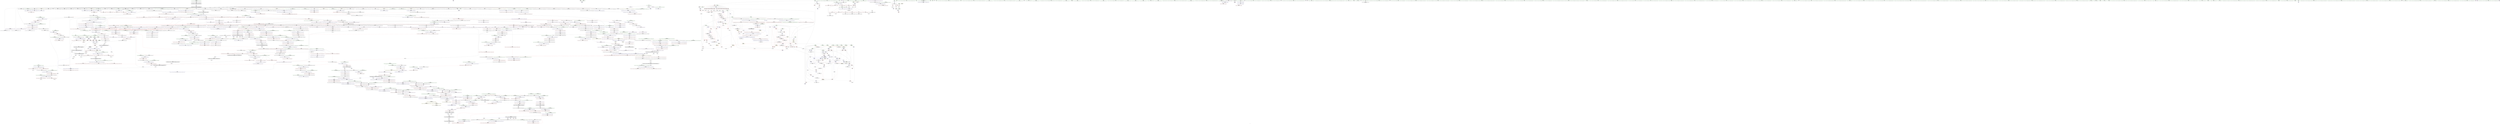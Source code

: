 digraph "SVFG" {
	label="SVFG";

	Node0x55de5caac530 [shape=record,color=grey,label="{NodeID: 0\nNullPtr|{|<s51>121}}"];
	Node0x55de5caac530 -> Node0x55de5cf19590[style=solid];
	Node0x55de5caac530 -> Node0x55de5cf19690[style=solid];
	Node0x55de5caac530 -> Node0x55de5cf19760[style=solid];
	Node0x55de5caac530 -> Node0x55de5cf19830[style=solid];
	Node0x55de5caac530 -> Node0x55de5cf19900[style=solid];
	Node0x55de5caac530 -> Node0x55de5cf199d0[style=solid];
	Node0x55de5caac530 -> Node0x55de5cf19aa0[style=solid];
	Node0x55de5caac530 -> Node0x55de5cf19b70[style=solid];
	Node0x55de5caac530 -> Node0x55de5cf19c40[style=solid];
	Node0x55de5caac530 -> Node0x55de5cf19d10[style=solid];
	Node0x55de5caac530 -> Node0x55de5cf19de0[style=solid];
	Node0x55de5caac530 -> Node0x55de5cf19eb0[style=solid];
	Node0x55de5caac530 -> Node0x55de5cf19f80[style=solid];
	Node0x55de5caac530 -> Node0x55de5cf1a050[style=solid];
	Node0x55de5caac530 -> Node0x55de5cf1a120[style=solid];
	Node0x55de5caac530 -> Node0x55de5cf1a1f0[style=solid];
	Node0x55de5caac530 -> Node0x55de5cf1a2c0[style=solid];
	Node0x55de5caac530 -> Node0x55de5cf1a390[style=solid];
	Node0x55de5caac530 -> Node0x55de5cf1a460[style=solid];
	Node0x55de5caac530 -> Node0x55de5cf1a530[style=solid];
	Node0x55de5caac530 -> Node0x55de5cf1a600[style=solid];
	Node0x55de5caac530 -> Node0x55de5cf1a6d0[style=solid];
	Node0x55de5caac530 -> Node0x55de5cf1a7a0[style=solid];
	Node0x55de5caac530 -> Node0x55de5cf1a870[style=solid];
	Node0x55de5caac530 -> Node0x55de5cf1a940[style=solid];
	Node0x55de5caac530 -> Node0x55de5cf1aa10[style=solid];
	Node0x55de5caac530 -> Node0x55de5cf1aae0[style=solid];
	Node0x55de5caac530 -> Node0x55de5cf1abb0[style=solid];
	Node0x55de5caac530 -> Node0x55de5cf1ac80[style=solid];
	Node0x55de5caac530 -> Node0x55de5cf1ad50[style=solid];
	Node0x55de5caac530 -> Node0x55de5cf1ae20[style=solid];
	Node0x55de5caac530 -> Node0x55de5cf1aef0[style=solid];
	Node0x55de5caac530 -> Node0x55de5cf1afc0[style=solid];
	Node0x55de5caac530 -> Node0x55de5cf1b090[style=solid];
	Node0x55de5caac530 -> Node0x55de5cf1b160[style=solid];
	Node0x55de5caac530 -> Node0x55de5cf1b230[style=solid];
	Node0x55de5caac530 -> Node0x55de5cf1b300[style=solid];
	Node0x55de5caac530 -> Node0x55de5cf1b3d0[style=solid];
	Node0x55de5caac530 -> Node0x55de5cf1b4a0[style=solid];
	Node0x55de5caac530 -> Node0x55de5cf1b570[style=solid];
	Node0x55de5caac530 -> Node0x55de5cf1b640[style=solid];
	Node0x55de5caac530 -> Node0x55de5cf1b710[style=solid];
	Node0x55de5caac530 -> Node0x55de5cf1b7e0[style=solid];
	Node0x55de5caac530 -> Node0x55de5cf21600[style=solid];
	Node0x55de5caac530 -> Node0x55de5cf24f10[style=solid];
	Node0x55de5caac530 -> Node0x55de5cf24fe0[style=solid];
	Node0x55de5caac530 -> Node0x55de5cf250b0[style=solid];
	Node0x55de5caac530 -> Node0x55de5cf46ef0[style=solid];
	Node0x55de5caac530 -> Node0x55de5c8a34a0[style=solid];
	Node0x55de5caac530 -> Node0x55de5cf69920[style=solid];
	Node0x55de5caac530 -> Node0x55de5cf37a50[style=solid];
	Node0x55de5caac530:s51 -> Node0x55de5d0428f0[style=solid,color=red];
	Node0x55de5cf1ee80 [shape=record,color=red,label="{NodeID: 775\n1533\<--1517\n\<--__n.addr\n_ZN9__gnu_cxx13new_allocatorINSt7__cxx1112basic_stringIcSt11char_traitsIcESaIcEEEE8allocateEmPKv\n}"];
	Node0x55de5cf1ee80 -> Node0x55de5cf676a0[style=solid];
	Node0x55de5cf37750 [shape=record,color=grey,label="{NodeID: 1550\n1236 = cmp(1234, 1235, )\n}"];
	Node0x55de5cf15780 [shape=record,color=purple,label="{NodeID: 443\n528\<--27\n\<--.str.3\n_Z9solveTesti\n}"];
	Node0x55de5cf095d0 [shape=record,color=green,label="{NodeID: 111\n659\<--660\n__first.addr\<--__first.addr_field_insensitive\n_ZSt8_DestroyIPNSt7__cxx1112basic_stringIcSt11char_traitsIcESaIcEEES5_EvT_S7_RSaIT0_E\n}"];
	Node0x55de5cf095d0 -> Node0x55de5cf30280[style=solid];
	Node0x55de5cf095d0 -> Node0x55de5cf25320[style=solid];
	Node0x55de5cf24a30 [shape=record,color=blue,label="{NodeID: 886\n568\<--564\nargc.addr\<--argc\nmain\n}"];
	Node0x55de5cf2b3b0 [shape=record,color=red,label="{NodeID: 554\n381\<--11\n\<--m\n_Z4_runii\n}"];
	Node0x55de5cf2b3b0 -> Node0x55de5cf694a0[style=solid];
	Node0x55de5cf0dd70 [shape=record,color=green,label="{NodeID: 222\n1460\<--1461\n_ZNK9__gnu_cxx13new_allocatorINSt7__cxx1112basic_stringIcSt11char_traitsIcESaIcEEEE8max_sizeEv\<--_ZNK9__gnu_cxx13new_allocatorINSt7__cxx1112basic_stringIcSt11char_traitsIcESaIcEEEE8max_sizeEv_field_insensitive\n}"];
	Node0x55de5d031fa0 [shape=record,color=black,label="{NodeID: 2104\n1186 = PHI(960, )\n1st arg _ZN9__gnu_cxx13new_allocatorINSt7__cxx1112basic_stringIcSt11char_traitsIcESaIcEEEE9constructIS6_JS6_EEEvPT_DpOT0_ }"];
	Node0x55de5d031fa0 -> Node0x55de5cf47980[style=solid];
	Node0x55de5cf49d40 [shape=record,color=blue,label="{NodeID: 997\n1589\<--1586\n__i.addr\<--__i\n_ZSt32__make_move_if_noexcept_iteratorINSt7__cxx1112basic_stringIcSt11char_traitsIcESaIcEEESt13move_iteratorIPS5_EET0_PT_\n}"];
	Node0x55de5cf49d40 -> Node0x55de5cf1f1c0[style=dashed];
	Node0x55de5cf30de0 [shape=record,color=red,label="{NodeID: 665\n773\<--770\n\<--__pointer.addr\n_ZSt8_DestroyINSt7__cxx1112basic_stringIcSt11char_traitsIcESaIcEEEEvPT_\n}"];
	Node0x55de5cf1bf60 [shape=record,color=black,label="{NodeID: 333\n189\<--188\n\<--this1\n_ZNSt6vectorINSt7__cxx1112basic_stringIcSt11char_traitsIcESaIcEEESaIS5_EEC2Ev\n|{<s0>16}}"];
	Node0x55de5cf1bf60:s0 -> Node0x55de5d03eeb0[style=solid,color=red];
	Node0x55de5d03d830 [shape=record,color=black,label="{NodeID: 2215\n1428 = PHI(1222, )\n0th arg _ZSt3maxImERKT_S2_S2_ }"];
	Node0x55de5d03d830 -> Node0x55de5cf48c30[style=solid];
	Node0x55de5caac5c0 [shape=record,color=green,label="{NodeID: 1\n7\<--1\n__dso_handle\<--dummyObj\nGlob }"];
	Node0x55de5cf1ef50 [shape=record,color=red,label="{NodeID: 776\n1576\<--1553\n\<--__result.addr\n_ZSt22__uninitialized_copy_aISt13move_iteratorIPNSt7__cxx1112basic_stringIcSt11char_traitsIcESaIcEEEES7_S6_ET0_T_SA_S9_RSaIT1_E\n|{<s0>127}}"];
	Node0x55de5cf1ef50:s0 -> Node0x55de5d043830[style=solid,color=red];
	Node0x55de5cf378d0 [shape=record,color=grey,label="{NodeID: 1551\n1442 = cmp(1439, 1441, )\n}"];
	Node0x55de5cf15850 [shape=record,color=purple,label="{NodeID: 444\n579\<--29\n\<--.str.4\nmain\n}"];
	Node0x55de5cf096a0 [shape=record,color=green,label="{NodeID: 112\n661\<--662\n__last.addr\<--__last.addr_field_insensitive\n_ZSt8_DestroyIPNSt7__cxx1112basic_stringIcSt11char_traitsIcESaIcEEES5_EvT_S7_RSaIT0_E\n}"];
	Node0x55de5cf096a0 -> Node0x55de5cf30350[style=solid];
	Node0x55de5cf096a0 -> Node0x55de5cf253f0[style=solid];
	Node0x55de5cf24b00 [shape=record,color=blue,label="{NodeID: 887\n570\<--565\nargv.addr\<--argv\nmain\n}"];
	Node0x55de5cf2b480 [shape=record,color=red,label="{NodeID: 555\n493\<--11\n\<--m\n_Z9solveTesti\n}"];
	Node0x55de5cf2b480 -> Node0x55de5cf36250[style=solid];
	Node0x55de5cf0de70 [shape=record,color=green,label="{NodeID: 223\n1465\<--1466\nthis.addr\<--this.addr_field_insensitive\n_ZNKSt12_Vector_baseINSt7__cxx1112basic_stringIcSt11char_traitsIcESaIcEEESaIS5_EE19_M_get_Tp_allocatorEv\n}"];
	Node0x55de5cf0de70 -> Node0x55de5cf35ff0[style=solid];
	Node0x55de5cf0de70 -> Node0x55de5cf49040[style=solid];
	Node0x55de5d034d50 [shape=record,color=black,label="{NodeID: 2105\n97 = PHI()\n}"];
	Node0x55de5d034d50 -> Node0x55de5cf1bb50[style=solid];
	Node0x55de5cf49e10 [shape=record,color=blue,label="{NodeID: 998\n1615\<--1600\ncoerce.dive\<--__first.coerce\n_ZSt18uninitialized_copyISt13move_iteratorIPNSt7__cxx1112basic_stringIcSt11char_traitsIcESaIcEEEES7_ET0_T_SA_S9_\n}"];
	Node0x55de5cf49e10 -> Node0x55de5cf20c90[style=dashed];
	Node0x55de5cf30eb0 [shape=record,color=red,label="{NodeID: 666\n781\<--778\n\<--__r.addr\n_ZSt11__addressofINSt7__cxx1112basic_stringIcSt11char_traitsIcESaIcEEEEPT_RS6_\n}"];
	Node0x55de5cf30eb0 -> Node0x55de5cf1cc60[style=solid];
	Node0x55de5cf1c030 [shape=record,color=black,label="{NodeID: 334\n245\<--244\n\<--this1\n_ZNSt6vectorINSt7__cxx1112basic_stringIcSt11char_traitsIcESaIcEEESaIS5_EED2Ev\n}"];
	Node0x55de5cf1c030 -> Node0x55de5cf15cf0[style=solid];
	Node0x55de5cf1c030 -> Node0x55de5cf15dc0[style=solid];
	Node0x55de5d03d940 [shape=record,color=black,label="{NodeID: 2216\n1429 = PHI(1216, )\n1st arg _ZSt3maxImERKT_S2_S2_ }"];
	Node0x55de5d03d940 -> Node0x55de5cf48d00[style=solid];
	Node0x55de5cee88c0 [shape=record,color=green,label="{NodeID: 2\n9\<--1\n\<--dummyObj\nCan only get source location for instruction, argument, global var or function.|{<s0>30}}"];
	Node0x55de5cee88c0:s0 -> Node0x55de5d03fe10[style=solid,color=red];
	Node0x55de5cf1f020 [shape=record,color=red,label="{NodeID: 777\n1578\<--1577\n\<--coerce.dive3\n_ZSt22__uninitialized_copy_aISt13move_iteratorIPNSt7__cxx1112basic_stringIcSt11char_traitsIcESaIcEEEES7_S6_ET0_T_SA_S9_RSaIT1_E\n|{<s0>127}}"];
	Node0x55de5cf1f020:s0 -> Node0x55de5d043610[style=solid,color=red];
	Node0x55de5cf37a50 [shape=record,color=grey,label="{NodeID: 1552\n798 = cmp(797, 3, )\n}"];
	Node0x55de5cf15920 [shape=record,color=purple,label="{NodeID: 445\n1003\<--31\n\<--.str.5\n_ZNSt6vectorINSt7__cxx1112basic_stringIcSt11char_traitsIcESaIcEEESaIS5_EE17_M_realloc_insertIJS5_EEEvN9__gnu_cxx17__normal_iteratorIPS5_S7_EEDpOT_\n|{<s0>75}}"];
	Node0x55de5cf15920:s0 -> Node0x55de5d03b480[style=solid,color=red];
	Node0x55de5cf09770 [shape=record,color=green,label="{NodeID: 113\n663\<--664\n.addr\<--.addr_field_insensitive\n_ZSt8_DestroyIPNSt7__cxx1112basic_stringIcSt11char_traitsIcESaIcEEES5_EvT_S7_RSaIT0_E\n}"];
	Node0x55de5cf09770 -> Node0x55de5cf254c0[style=solid];
	Node0x55de5cf24bd0 [shape=record,color=blue,label="{NodeID: 888\n574\<--9\nt\<--\nmain\n}"];
	Node0x55de5cf24bd0 -> Node0x55de5cfbaa10[style=dashed];
	Node0x55de5cf2b550 [shape=record,color=red,label="{NodeID: 556\n505\<--11\n\<--m\n_Z9solveTesti\n}"];
	Node0x55de5cf2b550 -> Node0x55de5cf68420[style=solid];
	Node0x55de5cf0df40 [shape=record,color=green,label="{NodeID: 224\n1474\<--1475\nthis.addr\<--this.addr_field_insensitive\n_ZNK9__gnu_cxx13new_allocatorINSt7__cxx1112basic_stringIcSt11char_traitsIcESaIcEEEE8max_sizeEv\n}"];
	Node0x55de5cf0df40 -> Node0x55de5cf360c0[style=solid];
	Node0x55de5cf0df40 -> Node0x55de5cf49110[style=solid];
	Node0x55de5d034eb0 [shape=record,color=black,label="{NodeID: 2106\n408 = PHI(289, )\n}"];
	Node0x55de5d034eb0 -> Node0x55de5cf23370[style=solid];
	Node0x55de5cf49ee0 [shape=record,color=blue,label="{NodeID: 999\n1617\<--1601\ncoerce.dive1\<--__last.coerce\n_ZSt18uninitialized_copyISt13move_iteratorIPNSt7__cxx1112basic_stringIcSt11char_traitsIcESaIcEEEES7_ET0_T_SA_S9_\n}"];
	Node0x55de5cf49ee0 -> Node0x55de5cf20d60[style=dashed];
	Node0x55de5cfc1450 [shape=record,color=yellow,style=double,label="{NodeID: 1774\n24V_1 = ENCHI(MR_24V_0)\npts\{240 \}\nFun[_ZNSt6vectorINSt7__cxx1112basic_stringIcSt11char_traitsIcESaIcEEESaIS5_EED2Ev]}"];
	Node0x55de5cfc1450 -> Node0x55de5cf224d0[style=dashed];
	Node0x55de5cf30f80 [shape=record,color=red,label="{NodeID: 667\n796\<--787\nthis1\<--this.addr\n_ZNSt12_Vector_baseINSt7__cxx1112basic_stringIcSt11char_traitsIcESaIcEEESaIS5_EE13_M_deallocateEPS5_m\n}"];
	Node0x55de5cf30f80 -> Node0x55de5cf26d00[style=solid];
	Node0x55de5cf1c100 [shape=record,color=black,label="{NodeID: 335\n249\<--244\n\<--this1\n_ZNSt6vectorINSt7__cxx1112basic_stringIcSt11char_traitsIcESaIcEEESaIS5_EED2Ev\n}"];
	Node0x55de5cf1c100 -> Node0x55de5cf15e90[style=solid];
	Node0x55de5cf1c100 -> Node0x55de5cf15f60[style=solid];
	Node0x55de5d03da50 [shape=record,color=black,label="{NodeID: 2217\n442 = PHI(300, 300, 300, 300, 300, 485, )\n0th arg _ZSt3minIiERKT_S2_S2_ }"];
	Node0x55de5d03da50 -> Node0x55de5cf239f0[style=solid];
	Node0x55de5cee8170 [shape=record,color=green,label="{NodeID: 3\n15\<--1\n.str\<--dummyObj\nGlob }"];
	Node0x55de5cf1f0f0 [shape=record,color=red,label="{NodeID: 778\n1580\<--1579\n\<--coerce.dive4\n_ZSt22__uninitialized_copy_aISt13move_iteratorIPNSt7__cxx1112basic_stringIcSt11char_traitsIcESaIcEEEES7_S6_ET0_T_SA_S9_RSaIT1_E\n|{<s0>127}}"];
	Node0x55de5cf1f0f0:s0 -> Node0x55de5d043720[style=solid,color=red];
	Node0x55de5cf37bd0 [shape=record,color=grey,label="{NodeID: 1553\n901 = cmp(896, 900, )\n}"];
	Node0x55de5cf159f0 [shape=record,color=purple,label="{NodeID: 446\n1839\<--33\nllvm.global_ctors_0\<--llvm.global_ctors\nGlob }"];
	Node0x55de5cf159f0 -> Node0x55de5cf21400[style=solid];
	Node0x55de5cf0e350 [shape=record,color=green,label="{NodeID: 114\n671\<--672\n_ZSt8_DestroyIPNSt7__cxx1112basic_stringIcSt11char_traitsIcESaIcEEEEvT_S7_\<--_ZSt8_DestroyIPNSt7__cxx1112basic_stringIcSt11char_traitsIcESaIcEEEEvT_S7__field_insensitive\n}"];
	Node0x55de5cf24ca0 [shape=record,color=blue,label="{NodeID: 889\n574\<--593\nt\<--inc\nmain\n}"];
	Node0x55de5cf24ca0 -> Node0x55de5cfbaa10[style=dashed];
	Node0x55de5cf2b620 [shape=record,color=red,label="{NodeID: 557\n317\<--13\n\<--k\n_Z4_runii\n}"];
	Node0x55de5cf2b620 -> Node0x55de5cf36cd0[style=solid];
	Node0x55de5cf0e010 [shape=record,color=green,label="{NodeID: 225\n1483\<--1484\nthis.addr\<--this.addr_field_insensitive\n_ZN9__gnu_cxx17__normal_iteratorIPNSt7__cxx1112basic_stringIcSt11char_traitsIcESaIcEEESt6vectorIS6_SaIS6_EEEC2ERKS7_\n}"];
	Node0x55de5cf0e010 -> Node0x55de5cf1e8d0[style=solid];
	Node0x55de5cf0e010 -> Node0x55de5cf491e0[style=solid];
	Node0x55de5d035080 [shape=record,color=black,label="{NodeID: 2107\n411 = PHI(441, )\n}"];
	Node0x55de5d035080 -> Node0x55de5cf2e950[style=solid];
	Node0x55de5cf49fb0 [shape=record,color=blue,label="{NodeID: 1000\n1607\<--1602\n__result.addr\<--__result\n_ZSt18uninitialized_copyISt13move_iteratorIPNSt7__cxx1112basic_stringIcSt11char_traitsIcESaIcEEEES7_ET0_T_SA_S9_\n}"];
	Node0x55de5cf49fb0 -> Node0x55de5cf1f360[style=dashed];
	Node0x55de5cfc1530 [shape=record,color=yellow,style=double,label="{NodeID: 1775\n26V_1 = ENCHI(MR_26V_0)\npts\{242 \}\nFun[_ZNSt6vectorINSt7__cxx1112basic_stringIcSt11char_traitsIcESaIcEEESaIS5_EED2Ev]}"];
	Node0x55de5cfc1530 -> Node0x55de5cf225a0[style=dashed];
	Node0x55de5cf31050 [shape=record,color=red,label="{NodeID: 668\n797\<--789\n\<--__p.addr\n_ZNSt12_Vector_baseINSt7__cxx1112basic_stringIcSt11char_traitsIcESaIcEEESaIS5_EE13_M_deallocateEPS5_m\n}"];
	Node0x55de5cf31050 -> Node0x55de5cf37a50[style=solid];
	Node0x55de5cf1c1d0 [shape=record,color=black,label="{NodeID: 336\n253\<--244\n\<--this1\n_ZNSt6vectorINSt7__cxx1112basic_stringIcSt11char_traitsIcESaIcEEESaIS5_EED2Ev\n|{<s0>20}}"];
	Node0x55de5cf1c1d0:s0 -> Node0x55de5d03cd10[style=solid,color=red];
	Node0x55de5d03df10 [shape=record,color=black,label="{NodeID: 2218\n443 = PHI(302, 304, 306, 308, 310, 489, )\n1st arg _ZSt3minIiERKT_S2_S2_ }"];
	Node0x55de5d03df10 -> Node0x55de5cf23ac0[style=solid];
	Node0x55de5cee8200 [shape=record,color=green,label="{NodeID: 4\n23\<--1\n.str.1\<--dummyObj\nGlob }"];
	Node0x55de5cf1f1c0 [shape=record,color=red,label="{NodeID: 779\n1592\<--1589\n\<--__i.addr\n_ZSt32__make_move_if_noexcept_iteratorINSt7__cxx1112basic_stringIcSt11char_traitsIcESaIcEEESt13move_iteratorIPS5_EET0_PT_\n|{<s0>128}}"];
	Node0x55de5cf1f1c0:s0 -> Node0x55de5d03d430[style=solid,color=red];
	Node0x55de5cf37d50 [shape=record,color=grey,label="{NodeID: 1554\n103 = cmp(102, 9, )\n}"];
	Node0x55de5cf15af0 [shape=record,color=purple,label="{NodeID: 447\n1840\<--33\nllvm.global_ctors_1\<--llvm.global_ctors\nGlob }"];
	Node0x55de5cf15af0 -> Node0x55de5cf21500[style=solid];
	Node0x55de5cf0e420 [shape=record,color=green,label="{NodeID: 115\n676\<--677\nthis.addr\<--this.addr_field_insensitive\n_ZNSt12_Vector_baseINSt7__cxx1112basic_stringIcSt11char_traitsIcESaIcEEESaIS5_EE19_M_get_Tp_allocatorEv\n}"];
	Node0x55de5cf0e420 -> Node0x55de5cf30420[style=solid];
	Node0x55de5cf0e420 -> Node0x55de5cf25590[style=solid];
	Node0x55de5cf24d70 [shape=record,color=blue,label="{NodeID: 890\n599\<--598\nthis.addr\<--this\n_ZNSt12_Vector_baseINSt7__cxx1112basic_stringIcSt11char_traitsIcESaIcEEESaIS5_EEC2Ev\n}"];
	Node0x55de5cf24d70 -> Node0x55de5cf2ff40[style=dashed];
	Node0x55de5cfc4460 [shape=record,color=yellow,style=double,label="{NodeID: 1665\n259V_1 = ENCHI(MR_259V_0)\npts\{11700000 \}\nFun[_ZNSt6vectorINSt7__cxx1112basic_stringIcSt11char_traitsIcESaIcEEESaIS5_EE3endEv]|{<s0>98}}"];
	Node0x55de5cfc4460:s0 -> Node0x55de5cf49380[style=dashed,color=red];
	Node0x55de5cf2b6f0 [shape=record,color=red,label="{NodeID: 558\n330\<--13\n\<--k\n_Z4_runii\n}"];
	Node0x55de5cf2b6f0 -> Node0x55de5cf228e0[style=solid];
	Node0x55de5cf0e0e0 [shape=record,color=green,label="{NodeID: 226\n1485\<--1486\n__i.addr\<--__i.addr_field_insensitive\n_ZN9__gnu_cxx17__normal_iteratorIPNSt7__cxx1112basic_stringIcSt11char_traitsIcESaIcEEESt6vectorIS6_SaIS6_EEEC2ERKS7_\n}"];
	Node0x55de5cf0e0e0 -> Node0x55de5cf1e9a0[style=solid];
	Node0x55de5cf0e0e0 -> Node0x55de5cf492b0[style=solid];
	Node0x55de5d0351c0 [shape=record,color=black,label="{NodeID: 2108\n421 = PHI(289, )\n}"];
	Node0x55de5d0351c0 -> Node0x55de5cf23510[style=solid];
	Node0x55de5cf4a080 [shape=record,color=blue,label="{NodeID: 1001\n1609\<--1621\n__assignable\<--\n_ZSt18uninitialized_copyISt13move_iteratorIPNSt7__cxx1112basic_stringIcSt11char_traitsIcESaIcEEEES7_ET0_T_SA_S9_\n}"];
	Node0x55de5cf31120 [shape=record,color=red,label="{NodeID: 669\n802\<--789\n\<--__p.addr\n_ZNSt12_Vector_baseINSt7__cxx1112basic_stringIcSt11char_traitsIcESaIcEEESaIS5_EE13_M_deallocateEPS5_m\n|{<s0>63}}"];
	Node0x55de5cf31120:s0 -> Node0x55de5d03bbe0[style=solid,color=red];
	Node0x55de5cf1c2a0 [shape=record,color=black,label="{NodeID: 337\n260\<--244\n\<--this1\n_ZNSt6vectorINSt7__cxx1112basic_stringIcSt11char_traitsIcESaIcEEESaIS5_EED2Ev\n|{<s0>22}}"];
	Node0x55de5cf1c2a0:s0 -> Node0x55de5d03e690[style=solid,color=red];
	Node0x55de5d03e190 [shape=record,color=black,label="{NodeID: 2219\n482 = PHI(589, )\n0th arg _Z9solveTesti }"];
	Node0x55de5d03e190 -> Node0x55de5cf24070[style=solid];
	Node0x55de5cee6cc0 [shape=record,color=green,label="{NodeID: 5\n25\<--1\n.str.2\<--dummyObj\nGlob }"];
	Node0x55de5cf1f290 [shape=record,color=red,label="{NodeID: 780\n1597\<--1596\n\<--coerce.dive\n_ZSt32__make_move_if_noexcept_iteratorINSt7__cxx1112basic_stringIcSt11char_traitsIcESaIcEEESt13move_iteratorIPS5_EET0_PT_\n}"];
	Node0x55de5cf1f290 -> Node0x55de5cf14810[style=solid];
	Node0x55de5cfaa810 [shape=record,color=black,label="{NodeID: 1555\nMR_34V_5 = PHI(MR_34V_4, MR_34V_3, )\npts\{18 \}\n|{|<s1>28|<s2>28|<s3>28|<s4>28}}"];
	Node0x55de5cfaa810 -> Node0x55de5cfb0510[style=dashed];
	Node0x55de5cfaa810:s1 -> Node0x55de5cf2b960[style=dashed,color=red];
	Node0x55de5cfaa810:s2 -> Node0x55de5cf2ba30[style=dashed,color=red];
	Node0x55de5cfaa810:s3 -> Node0x55de5cf229b0[style=dashed,color=red];
	Node0x55de5cfaa810:s4 -> Node0x55de5cfbaf10[style=dashed,color=red];
	Node0x55de5cf15bf0 [shape=record,color=purple,label="{NodeID: 448\n1841\<--33\nllvm.global_ctors_2\<--llvm.global_ctors\nGlob }"];
	Node0x55de5cf15bf0 -> Node0x55de5cf21600[style=solid];
	Node0x55de5cf0e4f0 [shape=record,color=green,label="{NodeID: 116\n685\<--686\nthis.addr\<--this.addr_field_insensitive\n_ZNSt12_Vector_baseINSt7__cxx1112basic_stringIcSt11char_traitsIcESaIcEEESaIS5_EED2Ev\n}"];
	Node0x55de5cf0e4f0 -> Node0x55de5cf304f0[style=solid];
	Node0x55de5cf0e4f0 -> Node0x55de5cf25660[style=solid];
	Node0x55de5cf24e40 [shape=record,color=blue,label="{NodeID: 891\n622\<--621\nthis.addr\<--this\n_ZNSt12_Vector_baseINSt7__cxx1112basic_stringIcSt11char_traitsIcESaIcEEESaIS5_EE12_Vector_implC2Ev\n}"];
	Node0x55de5cf24e40 -> Node0x55de5cf30010[style=dashed];
	Node0x55de5cf2b7c0 [shape=record,color=red,label="{NodeID: 559\n359\<--13\n\<--k\n_Z4_runii\n}"];
	Node0x55de5cf2b7c0 -> Node0x55de5cf22dc0[style=solid];
	Node0x55de5cf0e1b0 [shape=record,color=green,label="{NodeID: 227\n1498\<--1499\n__a.addr\<--__a.addr_field_insensitive\n_ZNSt16allocator_traitsISaINSt7__cxx1112basic_stringIcSt11char_traitsIcESaIcEEEEE8allocateERS6_m\n}"];
	Node0x55de5cf0e1b0 -> Node0x55de5cf1eb40[style=solid];
	Node0x55de5cf0e1b0 -> Node0x55de5cf49450[style=solid];
	Node0x55de5d035300 [shape=record,color=black,label="{NodeID: 2109\n423 = PHI(441, )\n}"];
	Node0x55de5d035300 -> Node0x55de5cf2ea20[style=solid];
	Node0x55de5cf4a150 [shape=record,color=blue, style = dotted,label="{NodeID: 1002\n1848\<--1850\noffset_0\<--dummyVal\n_ZSt18uninitialized_copyISt13move_iteratorIPNSt7__cxx1112basic_stringIcSt11char_traitsIcESaIcEEEES7_ET0_T_SA_S9_\n}"];
	Node0x55de5cf4a150 -> Node0x55de5cf1f430[style=dashed];
	Node0x55de5cf311f0 [shape=record,color=red,label="{NodeID: 670\n803\<--791\n\<--__n.addr\n_ZNSt12_Vector_baseINSt7__cxx1112basic_stringIcSt11char_traitsIcESaIcEEESaIS5_EE13_M_deallocateEPS5_m\n|{<s0>63}}"];
	Node0x55de5cf311f0:s0 -> Node0x55de5d03bcf0[style=solid,color=red];
	Node0x55de5cf1c370 [shape=record,color=black,label="{NodeID: 338\n270\<--244\n\<--this1\n_ZNSt6vectorINSt7__cxx1112basic_stringIcSt11char_traitsIcESaIcEEESaIS5_EED2Ev\n|{<s0>23}}"];
	Node0x55de5cf1c370:s0 -> Node0x55de5d03e690[style=solid,color=red];
	Node0x55de5d03e2a0 [shape=record,color=black,label="{NodeID: 2220\n1367 = PHI(978, 978, 1275, 1278, )\n0th arg _ZNK9__gnu_cxx17__normal_iteratorIPNSt7__cxx1112basic_stringIcSt11char_traitsIcESaIcEEESt6vectorIS6_SaIS6_EEE4baseEv }"];
	Node0x55de5d03e2a0 -> Node0x55de5cf48820[style=solid];
	Node0x55de5cee6d80 [shape=record,color=green,label="{NodeID: 6\n27\<--1\n.str.3\<--dummyObj\nGlob }"];
	Node0x55de5cf1f360 [shape=record,color=red,label="{NodeID: 781\n1628\<--1607\n\<--__result.addr\n_ZSt18uninitialized_copyISt13move_iteratorIPNSt7__cxx1112basic_stringIcSt11char_traitsIcESaIcEEEES7_ET0_T_SA_S9_\n|{<s0>131}}"];
	Node0x55de5cf1f360:s0 -> Node0x55de5d0412f0[style=solid,color=red];
	Node0x55de5cfaa900 [shape=record,color=black,label="{NodeID: 1556\nMR_38V_5 = PHI(MR_38V_4, MR_38V_3, )\npts\{22 \}\n|{|<s1>28|<s2>28|<s3>28|<s4>28|<s5>28}}"];
	Node0x55de5cfaa900 -> Node0x55de5cfb0f10[style=dashed];
	Node0x55de5cfaa900:s1 -> Node0x55de5cf2bf10[style=dashed,color=red];
	Node0x55de5cfaa900:s2 -> Node0x55de5cf2bfe0[style=dashed,color=red];
	Node0x55de5cfaa900:s3 -> Node0x55de5cf2c0b0[style=dashed,color=red];
	Node0x55de5cfaa900:s4 -> Node0x55de5cf22cf0[style=dashed,color=red];
	Node0x55de5cfaa900:s5 -> Node0x55de5cfbb910[style=dashed,color=red];
	Node0x55de5cf15cf0 [shape=record,color=purple,label="{NodeID: 449\n246\<--245\n_M_impl\<--\n_ZNSt6vectorINSt7__cxx1112basic_stringIcSt11char_traitsIcESaIcEEESaIS5_EED2Ev\n}"];
	Node0x55de5cf0e5c0 [shape=record,color=green,label="{NodeID: 117\n687\<--688\nexn.slot\<--exn.slot_field_insensitive\n_ZNSt12_Vector_baseINSt7__cxx1112basic_stringIcSt11char_traitsIcESaIcEEESaIS5_EED2Ev\n}"];
	Node0x55de5cf0e5c0 -> Node0x55de5cf305c0[style=solid];
	Node0x55de5cf0e5c0 -> Node0x55de5cf25730[style=solid];
	Node0x55de5cf24f10 [shape=record,color=blue, style = dotted,label="{NodeID: 892\n630\<--3\n_M_start\<--dummyVal\n_ZNSt12_Vector_baseINSt7__cxx1112basic_stringIcSt11char_traitsIcESaIcEEESaIS5_EE12_Vector_implC2Ev\n}"];
	Node0x55de5cf2b890 [shape=record,color=red,label="{NodeID: 560\n500\<--13\n\<--k\n_Z9solveTesti\n}"];
	Node0x55de5cf2b890 -> Node0x55de5cf24140[style=solid];
	Node0x55de5cf0e280 [shape=record,color=green,label="{NodeID: 228\n1500\<--1501\n__n.addr\<--__n.addr_field_insensitive\n_ZNSt16allocator_traitsISaINSt7__cxx1112basic_stringIcSt11char_traitsIcESaIcEEEEE8allocateERS6_m\n}"];
	Node0x55de5cf0e280 -> Node0x55de5cf1ec10[style=solid];
	Node0x55de5cf0e280 -> Node0x55de5cf49520[style=solid];
	Node0x55de5d035440 [shape=record,color=black,label="{NodeID: 2110\n45 = PHI()\n}"];
	Node0x55de5cf4a220 [shape=record,color=blue, style = dotted,label="{NodeID: 1003\n1851\<--1853\noffset_0\<--dummyVal\n_ZSt18uninitialized_copyISt13move_iteratorIPNSt7__cxx1112basic_stringIcSt11char_traitsIcESaIcEEEES7_ET0_T_SA_S9_\n}"];
	Node0x55de5cf4a220 -> Node0x55de5cf1f500[style=dashed];
	Node0x55de5cf312c0 [shape=record,color=red,label="{NodeID: 671\n814\<--811\nthis1\<--this.addr\n_ZNSt12_Vector_baseINSt7__cxx1112basic_stringIcSt11char_traitsIcESaIcEEESaIS5_EE12_Vector_implD2Ev\n}"];
	Node0x55de5cf312c0 -> Node0x55de5cf1ce00[style=solid];
	Node0x55de5cf1c440 [shape=record,color=black,label="{NodeID: 339\n349\<--348\n\<--cmp9\n_Z4_runii\n}"];
	Node0x55de5d03e470 [shape=record,color=black,label="{NodeID: 2221\n1816 = PHI(1384, )\n0th arg _ZN9__gnu_cxx13new_allocatorINSt7__cxx1112basic_stringIcSt11char_traitsIcESaIcEEEE7destroyIS6_EEvPT_ }"];
	Node0x55de5d03e470 -> Node0x55de5cf4b4d0[style=solid];
	Node0x55de5cee6e40 [shape=record,color=green,label="{NodeID: 7\n29\<--1\n.str.4\<--dummyObj\nGlob }"];
	Node0x55de5cf1f430 [shape=record,color=red,label="{NodeID: 782\n1630\<--1629\n\<--coerce.dive3\n_ZSt18uninitialized_copyISt13move_iteratorIPNSt7__cxx1112basic_stringIcSt11char_traitsIcESaIcEEEES7_ET0_T_SA_S9_\n|{<s0>131}}"];
	Node0x55de5cf1f430:s0 -> Node0x55de5d0410d0[style=solid,color=red];
	Node0x55de5cfaae00 [shape=record,color=black,label="{NodeID: 1557\nMR_36V_6 = PHI(MR_36V_5, MR_36V_4, )\npts\{20 \}\n|{|<s1>28|<s2>28|<s3>28|<s4>28|<s5>28|<s6>28|<s7>28}}"];
	Node0x55de5cfaae00 -> Node0x55de5cfb0a10[style=dashed];
	Node0x55de5cfaae00:s1 -> Node0x55de5cf2bbd0[style=dashed,color=red];
	Node0x55de5cfaae00:s2 -> Node0x55de5cf2bca0[style=dashed,color=red];
	Node0x55de5cfaae00:s3 -> Node0x55de5cf2bd70[style=dashed,color=red];
	Node0x55de5cfaae00:s4 -> Node0x55de5cf2be40[style=dashed,color=red];
	Node0x55de5cfaae00:s5 -> Node0x55de5cf22b50[style=dashed,color=red];
	Node0x55de5cfaae00:s6 -> Node0x55de5cf22c20[style=dashed,color=red];
	Node0x55de5cfaae00:s7 -> Node0x55de5cfbb410[style=dashed,color=red];
	Node0x55de5cf15dc0 [shape=record,color=purple,label="{NodeID: 450\n247\<--245\n_M_start\<--\n_ZNSt6vectorINSt7__cxx1112basic_stringIcSt11char_traitsIcESaIcEEESaIS5_EED2Ev\n}"];
	Node0x55de5cf15dc0 -> Node0x55de5cf2d500[style=solid];
	Node0x55de5cf0e690 [shape=record,color=green,label="{NodeID: 118\n689\<--690\nehselector.slot\<--ehselector.slot_field_insensitive\n_ZNSt12_Vector_baseINSt7__cxx1112basic_stringIcSt11char_traitsIcESaIcEEESaIS5_EED2Ev\n}"];
	Node0x55de5cf0e690 -> Node0x55de5cf25800[style=solid];
	Node0x55de5cf24fe0 [shape=record,color=blue, style = dotted,label="{NodeID: 893\n632\<--3\n_M_finish\<--dummyVal\n_ZNSt12_Vector_baseINSt7__cxx1112basic_stringIcSt11char_traitsIcESaIcEEESaIS5_EE12_Vector_implC2Ev\n}"];
	Node0x55de5cf2b960 [shape=record,color=red,label="{NodeID: 561\n314\<--17\n\<--sum\n_Z4_runii\n}"];
	Node0x55de5cf2b960 -> Node0x55de5cf67ca0[style=solid];
	Node0x55de5cf167b0 [shape=record,color=green,label="{NodeID: 229\n1508\<--1509\n_ZN9__gnu_cxx13new_allocatorINSt7__cxx1112basic_stringIcSt11char_traitsIcESaIcEEEE8allocateEmPKv\<--_ZN9__gnu_cxx13new_allocatorINSt7__cxx1112basic_stringIcSt11char_traitsIcESaIcEEEE8allocateEmPKv_field_insensitive\n}"];
	Node0x55de5d035510 [shape=record,color=black,label="{NodeID: 2111\n146 = PHI()\n}"];
	Node0x55de5d035510 -> Node0x55de5cf1bdc0[style=solid];
	Node0x55de5cf4a2f0 [shape=record,color=blue,label="{NodeID: 1004\n1658\<--1643\ncoerce.dive\<--__first.coerce\n_ZNSt20__uninitialized_copyILb0EE13__uninit_copyISt13move_iteratorIPNSt7__cxx1112basic_stringIcSt11char_traitsIcESaIcEEEES9_EET0_T_SC_SB_\n}"];
	Node0x55de5cf4a2f0 -> Node0x55de5cfbff10[style=dashed];
	Node0x55de5cf31390 [shape=record,color=red,label="{NodeID: 672\n833\<--824\n\<--__a.addr\n_ZNSt16allocator_traitsISaINSt7__cxx1112basic_stringIcSt11char_traitsIcESaIcEEEEE10deallocateERS6_PS5_m\n}"];
	Node0x55de5cf31390 -> Node0x55de5cf1ced0[style=solid];
	Node0x55de5cf1c510 [shape=record,color=black,label="{NodeID: 340\n289\<--439\n_Z4_runii_ret\<--\n_Z4_runii\n|{<s0>26|<s1>28|<s2>30|<s3>32|<s4>34|<s5>36}}"];
	Node0x55de5cf1c510:s0 -> Node0x55de5d035990[style=solid,color=blue];
	Node0x55de5cf1c510:s1 -> Node0x55de5d035c40[style=solid,color=blue];
	Node0x55de5cf1c510:s2 -> Node0x55de5d035ec0[style=solid,color=blue];
	Node0x55de5cf1c510:s3 -> Node0x55de5d034eb0[style=solid,color=blue];
	Node0x55de5cf1c510:s4 -> Node0x55de5d0351c0[style=solid,color=blue];
	Node0x55de5cf1c510:s5 -> Node0x55de5d036960[style=solid,color=blue];
	Node0x55de5d03e580 [shape=record,color=black,label="{NodeID: 2222\n1817 = PHI(1385, )\n1st arg _ZN9__gnu_cxx13new_allocatorINSt7__cxx1112basic_stringIcSt11char_traitsIcESaIcEEEE7destroyIS6_EEvPT_ }"];
	Node0x55de5d03e580 -> Node0x55de5cf4b5a0[style=solid];
	Node0x55de5cee6f00 [shape=record,color=green,label="{NodeID: 8\n31\<--1\n.str.5\<--dummyObj\nGlob }"];
	Node0x55de5cf1f500 [shape=record,color=red,label="{NodeID: 783\n1632\<--1631\n\<--coerce.dive4\n_ZSt18uninitialized_copyISt13move_iteratorIPNSt7__cxx1112basic_stringIcSt11char_traitsIcESaIcEEEES7_ET0_T_SA_S9_\n|{<s0>131}}"];
	Node0x55de5cf1f500:s0 -> Node0x55de5d0411e0[style=solid,color=red];
	Node0x55de5cfab300 [shape=record,color=black,label="{NodeID: 1558\nMR_48V_5 = PHI(MR_48V_4, MR_48V_3, )\npts\{301 \}\n|{|<s3>29}}"];
	Node0x55de5cfab300 -> Node0x55de5cf2e7b0[style=dashed];
	Node0x55de5cfab300 -> Node0x55de5cf23100[style=dashed];
	Node0x55de5cfab300 -> Node0x55de5cfb1410[style=dashed];
	Node0x55de5cfab300:s3 -> Node0x55de5cfc5ae0[style=dashed,color=red];
	Node0x55de5cf15e90 [shape=record,color=purple,label="{NodeID: 451\n250\<--249\n_M_impl2\<--\n_ZNSt6vectorINSt7__cxx1112basic_stringIcSt11char_traitsIcESaIcEEESaIS5_EED2Ev\n}"];
	Node0x55de5cf0e760 [shape=record,color=green,label="{NodeID: 119\n708\<--709\n_ZNSt12_Vector_baseINSt7__cxx1112basic_stringIcSt11char_traitsIcESaIcEEESaIS5_EE13_M_deallocateEPS5_m\<--_ZNSt12_Vector_baseINSt7__cxx1112basic_stringIcSt11char_traitsIcESaIcEEESaIS5_EE13_M_deallocateEPS5_m_field_insensitive\n}"];
	Node0x55de5cf250b0 [shape=record,color=blue, style = dotted,label="{NodeID: 894\n634\<--3\n_M_end_of_storage\<--dummyVal\n_ZNSt12_Vector_baseINSt7__cxx1112basic_stringIcSt11char_traitsIcESaIcEEESaIS5_EE12_Vector_implC2Ev\n}"];
	Node0x55de5cf2ba30 [shape=record,color=red,label="{NodeID: 562\n334\<--17\n\<--sum\n_Z4_runii\n}"];
	Node0x55de5cf2ba30 -> Node0x55de5cf68120[style=solid];
	Node0x55de5cf168b0 [shape=record,color=green,label="{NodeID: 230\n1515\<--1516\nthis.addr\<--this.addr_field_insensitive\n_ZN9__gnu_cxx13new_allocatorINSt7__cxx1112basic_stringIcSt11char_traitsIcESaIcEEEE8allocateEmPKv\n}"];
	Node0x55de5cf168b0 -> Node0x55de5cf1ece0[style=solid];
	Node0x55de5cf168b0 -> Node0x55de5cf495f0[style=solid];
	Node0x55de5d0355e0 [shape=record,color=black,label="{NodeID: 2112\n215 = PHI(938, )\n|{<s0>19}}"];
	Node0x55de5d0355e0:s0 -> Node0x55de5d0430b0[style=solid,color=red];
	Node0x55de5cf4a3c0 [shape=record,color=blue,label="{NodeID: 1005\n1660\<--1644\ncoerce.dive1\<--__last.coerce\n_ZNSt20__uninitialized_copyILb0EE13__uninit_copyISt13move_iteratorIPNSt7__cxx1112basic_stringIcSt11char_traitsIcESaIcEEEES9_EET0_T_SC_SB_\n|{<s0>132}}"];
	Node0x55de5cf4a3c0:s0 -> Node0x55de5cfc4a30[style=dashed,color=red];
	Node0x55de5cf31460 [shape=record,color=red,label="{NodeID: 673\n835\<--826\n\<--__p.addr\n_ZNSt16allocator_traitsISaINSt7__cxx1112basic_stringIcSt11char_traitsIcESaIcEEEEE10deallocateERS6_PS5_m\n|{<s0>65}}"];
	Node0x55de5cf31460:s0 -> Node0x55de5d0401a0[style=solid,color=red];
	Node0x55de5cf1c5e0 [shape=record,color=black,label="{NodeID: 341\n441\<--464\n_ZSt3minIiERKT_S2_S2__ret\<--\n_ZSt3minIiERKT_S2_S2_\n|{<s0>27|<s1>29|<s2>31|<s3>33|<s4>35|<s5>39}}"];
	Node0x55de5cf1c5e0:s0 -> Node0x55de5d035b00[style=solid,color=blue];
	Node0x55de5cf1c5e0:s1 -> Node0x55de5d035d80[style=solid,color=blue];
	Node0x55de5cf1c5e0:s2 -> Node0x55de5d036000[style=solid,color=blue];
	Node0x55de5cf1c5e0:s3 -> Node0x55de5d035080[style=solid,color=blue];
	Node0x55de5cf1c5e0:s4 -> Node0x55de5d035300[style=solid,color=blue];
	Node0x55de5cf1c5e0:s5 -> Node0x55de5d036c40[style=solid,color=blue];
	Node0x55de5d03e690 [shape=record,color=black,label="{NodeID: 2223\n684 = PHI(260, 270, )\n0th arg _ZNSt12_Vector_baseINSt7__cxx1112basic_stringIcSt11char_traitsIcESaIcEEESaIS5_EED2Ev }"];
	Node0x55de5d03e690 -> Node0x55de5cf25660[style=solid];
	Node0x55de5cee6fc0 [shape=record,color=green,label="{NodeID: 9\n34\<--1\n\<--dummyObj\nCan only get source location for instruction, argument, global var or function.}"];
	Node0x55de5cf1f5d0 [shape=record,color=red,label="{NodeID: 784\n1663\<--1650\n\<--__result.addr\n_ZNSt20__uninitialized_copyILb0EE13__uninit_copyISt13move_iteratorIPNSt7__cxx1112basic_stringIcSt11char_traitsIcESaIcEEEES9_EET0_T_SC_SB_\n}"];
	Node0x55de5cf1f5d0 -> Node0x55de5cf4a560[style=solid];
	Node0x55de5cf15f60 [shape=record,color=purple,label="{NodeID: 452\n251\<--249\n_M_finish\<--\n_ZNSt6vectorINSt7__cxx1112basic_stringIcSt11char_traitsIcESaIcEEESaIS5_EED2Ev\n}"];
	Node0x55de5cf15f60 -> Node0x55de5cf2d5d0[style=solid];
	Node0x55de5cf0e860 [shape=record,color=green,label="{NodeID: 120\n712\<--713\n_ZNSt12_Vector_baseINSt7__cxx1112basic_stringIcSt11char_traitsIcESaIcEEESaIS5_EE12_Vector_implD2Ev\<--_ZNSt12_Vector_baseINSt7__cxx1112basic_stringIcSt11char_traitsIcESaIcEEESaIS5_EE12_Vector_implD2Ev_field_insensitive\n}"];
	Node0x55de5cf25180 [shape=record,color=blue,label="{NodeID: 895\n639\<--638\nthis.addr\<--this\n_ZNSaINSt7__cxx1112basic_stringIcSt11char_traitsIcESaIcEEEEC2Ev\n}"];
	Node0x55de5cf25180 -> Node0x55de5cf300e0[style=dashed];
	Node0x55de5cf2bb00 [shape=record,color=red,label="{NodeID: 563\n433\<--17\n\<--sum\n_Z4_runii\n}"];
	Node0x55de5cf2bb00 -> Node0x55de5cf69020[style=solid];
	Node0x55de5cf16980 [shape=record,color=green,label="{NodeID: 231\n1517\<--1518\n__n.addr\<--__n.addr_field_insensitive\n_ZN9__gnu_cxx13new_allocatorINSt7__cxx1112basic_stringIcSt11char_traitsIcESaIcEEEE8allocateEmPKv\n}"];
	Node0x55de5cf16980 -> Node0x55de5cf1edb0[style=solid];
	Node0x55de5cf16980 -> Node0x55de5cf1ee80[style=solid];
	Node0x55de5cf16980 -> Node0x55de5cf496c0[style=solid];
	Node0x55de5d035780 [shape=record,color=black,label="{NodeID: 2113\n254 = PHI(674, )\n|{<s0>21}}"];
	Node0x55de5d035780:s0 -> Node0x55de5d03eb00[style=solid,color=red];
	Node0x55de5cf4a490 [shape=record,color=blue,label="{NodeID: 1006\n1650\<--1645\n__result.addr\<--__result\n_ZNSt20__uninitialized_copyILb0EE13__uninit_copyISt13move_iteratorIPNSt7__cxx1112basic_stringIcSt11char_traitsIcESaIcEEEES9_EET0_T_SC_SB_\n}"];
	Node0x55de5cf4a490 -> Node0x55de5cf1f5d0[style=dashed];
	Node0x55de5cf4a490 -> Node0x55de5cf1f6a0[style=dashed];
	Node0x55de5cf31530 [shape=record,color=red,label="{NodeID: 674\n836\<--828\n\<--__n.addr\n_ZNSt16allocator_traitsISaINSt7__cxx1112basic_stringIcSt11char_traitsIcESaIcEEEEE10deallocateERS6_PS5_m\n|{<s0>65}}"];
	Node0x55de5cf31530:s0 -> Node0x55de5d0402b0[style=solid,color=red];
	Node0x55de5cf1c6b0 [shape=record,color=black,label="{NodeID: 342\n468\<--477\n_Z3runi_ret\<--call\n_Z3runi\n|{<s0>38}}"];
	Node0x55de5cf1c6b0:s0 -> Node0x55de5d036b00[style=solid,color=blue];
	Node0x55de5d03e7e0 [shape=record,color=black,label="{NodeID: 2224\n656 = PHI(248, 1095, 1112, )\n0th arg _ZSt8_DestroyIPNSt7__cxx1112basic_stringIcSt11char_traitsIcESaIcEEES5_EvT_S7_RSaIT0_E }"];
	Node0x55de5d03e7e0 -> Node0x55de5cf25320[style=solid];
	Node0x55de5cee70c0 [shape=record,color=green,label="{NodeID: 10\n87\<--1\n\<--dummyObj\nCan only get source location for instruction, argument, global var or function.}"];
	Node0x55de5cf1f6a0 [shape=record,color=red,label="{NodeID: 785\n1694\<--1650\n\<--__result.addr\n_ZNSt20__uninitialized_copyILb0EE13__uninit_copyISt13move_iteratorIPNSt7__cxx1112basic_stringIcSt11char_traitsIcESaIcEEEES9_EET0_T_SC_SB_\n|{<s0>138}}"];
	Node0x55de5cf1f6a0:s0 -> Node0x55de5d0405e0[style=solid,color=red];
	Node0x55de5cfabd00 [shape=record,color=black,label="{NodeID: 1560\nMR_62V_3 = PHI(MR_62V_4, MR_62V_2, )\npts\{445 \}\n}"];
	Node0x55de5cfabd00 -> Node0x55de5cf2eaf0[style=dashed];
	Node0x55de5cf16030 [shape=record,color=purple,label="{NodeID: 453\n603\<--602\n_M_impl\<--this1\n_ZNSt12_Vector_baseINSt7__cxx1112basic_stringIcSt11char_traitsIcESaIcEEESaIS5_EEC2Ev\n|{<s0>49}}"];
	Node0x55de5cf16030:s0 -> Node0x55de5d042180[style=solid,color=red];
	Node0x55de5cf0e960 [shape=record,color=green,label="{NodeID: 121\n729\<--730\n__first.addr\<--__first.addr_field_insensitive\n_ZSt8_DestroyIPNSt7__cxx1112basic_stringIcSt11char_traitsIcESaIcEEEEvT_S7_\n}"];
	Node0x55de5cf0e960 -> Node0x55de5cf30900[style=solid];
	Node0x55de5cf0e960 -> Node0x55de5cf258d0[style=solid];
	Node0x55de5cf25250 [shape=record,color=blue,label="{NodeID: 896\n650\<--649\nthis.addr\<--this\n_ZN9__gnu_cxx13new_allocatorINSt7__cxx1112basic_stringIcSt11char_traitsIcESaIcEEEEC2Ev\n}"];
	Node0x55de5cf25250 -> Node0x55de5cf301b0[style=dashed];
	Node0x55de5cfc4a30 [shape=record,color=yellow,style=double,label="{NodeID: 1671\n179V_1 = ENCHI(MR_179V_0)\npts\{16470000 16490000 \}\nFun[_ZStneIPNSt7__cxx1112basic_stringIcSt11char_traitsIcESaIcEEEEbRKSt13move_iteratorIT_ESB_]|{<s0>143|<s1>143}}"];
	Node0x55de5cfc4a30:s0 -> Node0x55de5cfcdea0[style=dashed,color=red];
	Node0x55de5cfc4a30:s1 -> Node0x55de5cfcdf50[style=dashed,color=red];
	Node0x55de5cf2bbd0 [shape=record,color=red,label="{NodeID: 564\n320\<--19\n\<--score\n_Z4_runii\n}"];
	Node0x55de5cf2bbd0 -> Node0x55de5cf679a0[style=solid];
	Node0x55de5cf16a50 [shape=record,color=green,label="{NodeID: 232\n1519\<--1520\n.addr\<--.addr_field_insensitive\n_ZN9__gnu_cxx13new_allocatorINSt7__cxx1112basic_stringIcSt11char_traitsIcESaIcEEEE8allocateEmPKv\n}"];
	Node0x55de5cf16a50 -> Node0x55de5cf49790[style=solid];
	Node0x55de5d0358c0 [shape=record,color=black,label="{NodeID: 2114\n280 = PHI()\n}"];
	Node0x55de5cf4a560 [shape=record,color=blue,label="{NodeID: 1007\n1652\<--1663\n__cur\<--\n_ZNSt20__uninitialized_copyILb0EE13__uninit_copyISt13move_iteratorIPNSt7__cxx1112basic_stringIcSt11char_traitsIcESaIcEEEES9_EET0_T_SC_SB_\n}"];
	Node0x55de5cf4a560 -> Node0x55de5cfbfa10[style=dashed];
	Node0x55de5cf31600 [shape=record,color=red,label="{NodeID: 675\n854\<--845\nthis1\<--this.addr\n_ZN9__gnu_cxx13new_allocatorINSt7__cxx1112basic_stringIcSt11char_traitsIcESaIcEEEE10deallocateEPS6_m\n}"];
	Node0x55de5cf1c780 [shape=record,color=black,label="{NodeID: 343\n626\<--625\n\<--this1\n_ZNSt12_Vector_baseINSt7__cxx1112basic_stringIcSt11char_traitsIcESaIcEEESaIS5_EE12_Vector_implC2Ev\n|{<s0>52}}"];
	Node0x55de5cf1c780:s0 -> Node0x55de5d03efc0[style=solid,color=red];
	Node0x55de5d03e970 [shape=record,color=black,label="{NodeID: 2225\n657 = PHI(252, 1096, 1116, )\n1st arg _ZSt8_DestroyIPNSt7__cxx1112basic_stringIcSt11char_traitsIcESaIcEEES5_EvT_S7_RSaIT0_E }"];
	Node0x55de5d03e970 -> Node0x55de5cf253f0[style=solid];
	Node0x55de5cee71c0 [shape=record,color=green,label="{NodeID: 11\n141\<--1\n\<--dummyObj\nCan only get source location for instruction, argument, global var or function.|{<s0>26|<s1>28|<s2>36}}"];
	Node0x55de5cee71c0:s0 -> Node0x55de5d03fe10[style=solid,color=red];
	Node0x55de5cee71c0:s1 -> Node0x55de5d03fe10[style=solid,color=red];
	Node0x55de5cee71c0:s2 -> Node0x55de5d03fe10[style=solid,color=red];
	Node0x55de5cf1f770 [shape=record,color=red,label="{NodeID: 786\n1670\<--1652\n\<--__cur\n_ZNSt20__uninitialized_copyILb0EE13__uninit_copyISt13move_iteratorIPNSt7__cxx1112basic_stringIcSt11char_traitsIcESaIcEEEES9_EET0_T_SC_SB_\n|{<s0>133}}"];
	Node0x55de5cf1f770:s0 -> Node0x55de5d041400[style=solid,color=red];
	Node0x55de5cf16100 [shape=record,color=purple,label="{NodeID: 454\n630\<--625\n_M_start\<--this1\n_ZNSt12_Vector_baseINSt7__cxx1112basic_stringIcSt11char_traitsIcESaIcEEESaIS5_EE12_Vector_implC2Ev\n}"];
	Node0x55de5cf16100 -> Node0x55de5cf24f10[style=solid];
	Node0x55de5cf0ea30 [shape=record,color=green,label="{NodeID: 122\n731\<--732\n__last.addr\<--__last.addr_field_insensitive\n_ZSt8_DestroyIPNSt7__cxx1112basic_stringIcSt11char_traitsIcESaIcEEEEvT_S7_\n}"];
	Node0x55de5cf0ea30 -> Node0x55de5cf309d0[style=solid];
	Node0x55de5cf0ea30 -> Node0x55de5cf259a0[style=solid];
	Node0x55de5cf25320 [shape=record,color=blue,label="{NodeID: 897\n659\<--656\n__first.addr\<--__first\n_ZSt8_DestroyIPNSt7__cxx1112basic_stringIcSt11char_traitsIcESaIcEEES5_EvT_S7_RSaIT0_E\n}"];
	Node0x55de5cf25320 -> Node0x55de5cf30280[style=dashed];
	Node0x55de5cf2bca0 [shape=record,color=red,label="{NodeID: 565\n337\<--19\n\<--score\n_Z4_runii\n}"];
	Node0x55de5cf2bca0 -> Node0x55de5cf22a80[style=solid];
	Node0x55de5cf16b20 [shape=record,color=green,label="{NodeID: 233\n1530\<--1531\n_ZSt17__throw_bad_allocv\<--_ZSt17__throw_bad_allocv_field_insensitive\n}"];
	Node0x55de5d035990 [shape=record,color=black,label="{NodeID: 2115\n371 = PHI(289, )\n}"];
	Node0x55de5d035990 -> Node0x55de5cf22e90[style=solid];
	Node0x55de5cf4a630 [shape=record,color=blue,label="{NodeID: 1008\n1652\<--1683\n__cur\<--incdec.ptr\n_ZNSt20__uninitialized_copyILb0EE13__uninit_copyISt13move_iteratorIPNSt7__cxx1112basic_stringIcSt11char_traitsIcESaIcEEEES9_EET0_T_SC_SB_\n}"];
	Node0x55de5cf4a630 -> Node0x55de5cfbfa10[style=dashed];
	Node0x55de5cf316d0 [shape=record,color=red,label="{NodeID: 676\n855\<--847\n\<--__p.addr\n_ZN9__gnu_cxx13new_allocatorINSt7__cxx1112basic_stringIcSt11char_traitsIcESaIcEEEE10deallocateEPS6_m\n}"];
	Node0x55de5cf316d0 -> Node0x55de5cf1cfa0[style=solid];
	Node0x55de5cf1c850 [shape=record,color=black,label="{NodeID: 344\n643\<--642\n\<--this1\n_ZNSaINSt7__cxx1112basic_stringIcSt11char_traitsIcESaIcEEEEC2Ev\n|{<s0>53}}"];
	Node0x55de5cf1c850:s0 -> Node0x55de5d043f50[style=solid,color=red];
	Node0x55de5d03eb00 [shape=record,color=black,label="{NodeID: 2226\n658 = PHI(254, 1098, 1118, )\n2nd arg _ZSt8_DestroyIPNSt7__cxx1112basic_stringIcSt11char_traitsIcESaIcEEES5_EvT_S7_RSaIT0_E }"];
	Node0x55de5d03eb00 -> Node0x55de5cf254c0[style=solid];
	Node0x55de5cee72c0 [shape=record,color=green,label="{NodeID: 12\n156\<--1\n\<--dummyObj\nCan only get source location for instruction, argument, global var or function.}"];
	Node0x55de5cf1f840 [shape=record,color=red,label="{NodeID: 787\n1682\<--1652\n\<--__cur\n_ZNSt20__uninitialized_copyILb0EE13__uninit_copyISt13move_iteratorIPNSt7__cxx1112basic_stringIcSt11char_traitsIcESaIcEEEES9_EET0_T_SC_SB_\n}"];
	Node0x55de5cf1f840 -> Node0x55de5cf2a9f0[style=solid];
	Node0x55de5cf161d0 [shape=record,color=purple,label="{NodeID: 455\n632\<--625\n_M_finish\<--this1\n_ZNSt12_Vector_baseINSt7__cxx1112basic_stringIcSt11char_traitsIcESaIcEEESaIS5_EE12_Vector_implC2Ev\n}"];
	Node0x55de5cf161d0 -> Node0x55de5cf24fe0[style=solid];
	Node0x55de5cf0eb00 [shape=record,color=green,label="{NodeID: 123\n738\<--739\n_ZNSt12_Destroy_auxILb0EE9__destroyIPNSt7__cxx1112basic_stringIcSt11char_traitsIcESaIcEEEEEvT_S9_\<--_ZNSt12_Destroy_auxILb0EE9__destroyIPNSt7__cxx1112basic_stringIcSt11char_traitsIcESaIcEEEEEvT_S9__field_insensitive\n}"];
	Node0x55de5cf253f0 [shape=record,color=blue,label="{NodeID: 898\n661\<--657\n__last.addr\<--__last\n_ZSt8_DestroyIPNSt7__cxx1112basic_stringIcSt11char_traitsIcESaIcEEES5_EvT_S7_RSaIT0_E\n}"];
	Node0x55de5cf253f0 -> Node0x55de5cf30350[style=dashed];
	Node0x55de5cf2bd70 [shape=record,color=red,label="{NodeID: 566\n343\<--19\n\<--score\n_Z4_runii\n}"];
	Node0x55de5cf2bd70 -> Node0x55de5cf67e20[style=solid];
	Node0x55de5cf16c20 [shape=record,color=green,label="{NodeID: 234\n1535\<--1536\ncall2\<--call2_field_insensitive\n_ZN9__gnu_cxx13new_allocatorINSt7__cxx1112basic_stringIcSt11char_traitsIcESaIcEEEE8allocateEmPKv\n}"];
	Node0x55de5cf16c20 -> Node0x55de5cf14260[style=solid];
	Node0x55de5d035b00 [shape=record,color=black,label="{NodeID: 2116\n373 = PHI(441, )\n}"];
	Node0x55de5d035b00 -> Node0x55de5cf2e6e0[style=solid];
	Node0x55de5cf4a700 [shape=record,color=blue,label="{NodeID: 1009\n1654\<--1687\nexn.slot\<--\n_ZNSt20__uninitialized_copyILb0EE13__uninit_copyISt13move_iteratorIPNSt7__cxx1112basic_stringIcSt11char_traitsIcESaIcEEEES9_EET0_T_SC_SB_\n}"];
	Node0x55de5cf4a700 -> Node0x55de5cf1fab0[style=dashed];
	Node0x55de5cf4a700 -> Node0x55de5cf4a8a0[style=dashed];
	Node0x55de5cfcdea0 [shape=record,color=yellow,style=double,label="{NodeID: 1784\n173V_1 = ENCHI(MR_173V_0)\npts\{16470000 \}\nFun[_ZSteqIPNSt7__cxx1112basic_stringIcSt11char_traitsIcESaIcEEEEbRKSt13move_iteratorIT_ESB_]|{<s0>146}}"];
	Node0x55de5cfcdea0:s0 -> Node0x55de5cfce740[style=dashed,color=red];
	Node0x55de5cf317a0 [shape=record,color=red,label="{NodeID: 677\n868\<--865\nthis1\<--this.addr\n_ZNSaINSt7__cxx1112basic_stringIcSt11char_traitsIcESaIcEEEED2Ev\n}"];
	Node0x55de5cf317a0 -> Node0x55de5cf1d070[style=solid];
	Node0x55de5cf1c920 [shape=record,color=black,label="{NodeID: 345\n681\<--680\n\<--_M_impl\n_ZNSt12_Vector_baseINSt7__cxx1112basic_stringIcSt11char_traitsIcESaIcEEESaIS5_EE19_M_get_Tp_allocatorEv\n}"];
	Node0x55de5cf1c920 -> Node0x55de5cf1c9f0[style=solid];
	Node0x55de5d03ec90 [shape=record,color=black,label="{NodeID: 2227\n1267 = PHI(978, )\n0th arg _ZN9__gnu_cxxmiIPNSt7__cxx1112basic_stringIcSt11char_traitsIcESaIcEEESt6vectorIS6_SaIS6_EEEENS_17__normal_iteratorIT_T0_E15difference_typeERKSE_SH_ }"];
	Node0x55de5d03ec90 -> Node0x55de5cf47f30[style=solid];
	Node0x55de5cee73c0 [shape=record,color=green,label="{NodeID: 13\n168\<--1\n\<--dummyObj\nCan only get source location for instruction, argument, global var or function.}"];
	Node0x55de5cf1f910 [shape=record,color=red,label="{NodeID: 788\n1695\<--1652\n\<--__cur\n_ZNSt20__uninitialized_copyILb0EE13__uninit_copyISt13move_iteratorIPNSt7__cxx1112basic_stringIcSt11char_traitsIcESaIcEEEES9_EET0_T_SC_SB_\n|{<s0>138}}"];
	Node0x55de5cf1f910:s0 -> Node0x55de5d040730[style=solid,color=red];
	Node0x55de5cf162a0 [shape=record,color=purple,label="{NodeID: 456\n634\<--625\n_M_end_of_storage\<--this1\n_ZNSt12_Vector_baseINSt7__cxx1112basic_stringIcSt11char_traitsIcESaIcEEESaIS5_EE12_Vector_implC2Ev\n}"];
	Node0x55de5cf162a0 -> Node0x55de5cf250b0[style=solid];
	Node0x55de5cf0ec00 [shape=record,color=green,label="{NodeID: 124\n744\<--745\n__first.addr\<--__first.addr_field_insensitive\n_ZNSt12_Destroy_auxILb0EE9__destroyIPNSt7__cxx1112basic_stringIcSt11char_traitsIcESaIcEEEEEvT_S9_\n}"];
	Node0x55de5cf0ec00 -> Node0x55de5cf30aa0[style=solid];
	Node0x55de5cf0ec00 -> Node0x55de5cf30b70[style=solid];
	Node0x55de5cf0ec00 -> Node0x55de5cf30c40[style=solid];
	Node0x55de5cf0ec00 -> Node0x55de5cf25a70[style=solid];
	Node0x55de5cf0ec00 -> Node0x55de5cf25c10[style=solid];
	Node0x55de5cf254c0 [shape=record,color=blue,label="{NodeID: 899\n663\<--658\n.addr\<--\n_ZSt8_DestroyIPNSt7__cxx1112basic_stringIcSt11char_traitsIcESaIcEEES5_EvT_S7_RSaIT0_E\n}"];
	Node0x55de5cf2be40 [shape=record,color=red,label="{NodeID: 567\n352\<--19\n\<--score\n_Z4_runii\n}"];
	Node0x55de5cf2be40 -> Node0x55de5cf67520[style=solid];
	Node0x55de5cf16cf0 [shape=record,color=green,label="{NodeID: 235\n1537\<--1538\n_Znwm\<--_Znwm_field_insensitive\n}"];
	Node0x55de5d035c40 [shape=record,color=black,label="{NodeID: 2117\n386 = PHI(289, )\n}"];
	Node0x55de5d035c40 -> Node0x55de5cf23030[style=solid];
	Node0x55de5cf4a7d0 [shape=record,color=blue,label="{NodeID: 1010\n1656\<--1689\nehselector.slot\<--\n_ZNSt20__uninitialized_copyILb0EE13__uninit_copyISt13move_iteratorIPNSt7__cxx1112basic_stringIcSt11char_traitsIcESaIcEEEES9_EET0_T_SC_SB_\n}"];
	Node0x55de5cf4a7d0 -> Node0x55de5cf4a970[style=dashed];
	Node0x55de5cfcdf50 [shape=record,color=yellow,style=double,label="{NodeID: 1785\n175V_1 = ENCHI(MR_175V_0)\npts\{16490000 \}\nFun[_ZSteqIPNSt7__cxx1112basic_stringIcSt11char_traitsIcESaIcEEEEbRKSt13move_iteratorIT_ESB_]|{<s0>147}}"];
	Node0x55de5cfcdf50:s0 -> Node0x55de5cfce740[style=dashed,color=red];
	Node0x55de5cf31870 [shape=record,color=red,label="{NodeID: 678\n879\<--876\nthis1\<--this.addr\n_ZN9__gnu_cxx13new_allocatorINSt7__cxx1112basic_stringIcSt11char_traitsIcESaIcEEEED2Ev\n}"];
	Node0x55de5cf1c9f0 [shape=record,color=black,label="{NodeID: 346\n674\<--681\n_ZNSt12_Vector_baseINSt7__cxx1112basic_stringIcSt11char_traitsIcESaIcEEESaIS5_EE19_M_get_Tp_allocatorEv_ret\<--\n_ZNSt12_Vector_baseINSt7__cxx1112basic_stringIcSt11char_traitsIcESaIcEEESaIS5_EE19_M_get_Tp_allocatorEv\n|{<s0>20|<s1>82|<s2>85|<s3>90|<s4>94}}"];
	Node0x55de5cf1c9f0:s0 -> Node0x55de5d035780[style=solid,color=blue];
	Node0x55de5cf1c9f0:s1 -> Node0x55de5d0387c0[style=solid,color=blue];
	Node0x55de5cf1c9f0:s2 -> Node0x55de5d038b80[style=solid,color=blue];
	Node0x55de5cf1c9f0:s3 -> Node0x55de5d038ed0[style=solid,color=blue];
	Node0x55de5cf1c9f0:s4 -> Node0x55de5d039040[style=solid,color=blue];
	Node0x55de5d03eda0 [shape=record,color=black,label="{NodeID: 2228\n1268 = PHI(988, )\n1st arg _ZN9__gnu_cxxmiIPNSt7__cxx1112basic_stringIcSt11char_traitsIcESaIcEEESt6vectorIS6_SaIS6_EEEENS_17__normal_iteratorIT_T0_E15difference_typeERKSE_SH_ }"];
	Node0x55de5d03eda0 -> Node0x55de5cf48000[style=solid];
	Node0x55de5cee74c0 [shape=record,color=green,label="{NodeID: 14\n351\<--1\n\<--dummyObj\nCan only get source location for instruction, argument, global var or function.}"];
	Node0x55de5cf1f9e0 [shape=record,color=red,label="{NodeID: 789\n1698\<--1652\n\<--__cur\n_ZNSt20__uninitialized_copyILb0EE13__uninit_copyISt13move_iteratorIPNSt7__cxx1112basic_stringIcSt11char_traitsIcESaIcEEEES9_EET0_T_SC_SB_\n}"];
	Node0x55de5cf1f9e0 -> Node0x55de5cf14cf0[style=solid];
	Node0x55de5cf16370 [shape=record,color=purple,label="{NodeID: 457\n680\<--679\n_M_impl\<--this1\n_ZNSt12_Vector_baseINSt7__cxx1112basic_stringIcSt11char_traitsIcESaIcEEESaIS5_EE19_M_get_Tp_allocatorEv\n}"];
	Node0x55de5cf16370 -> Node0x55de5cf1c920[style=solid];
	Node0x55de5cf0ecd0 [shape=record,color=green,label="{NodeID: 125\n746\<--747\n__last.addr\<--__last.addr_field_insensitive\n_ZNSt12_Destroy_auxILb0EE9__destroyIPNSt7__cxx1112basic_stringIcSt11char_traitsIcESaIcEEEEEvT_S9_\n}"];
	Node0x55de5cf0ecd0 -> Node0x55de5cf30d10[style=solid];
	Node0x55de5cf0ecd0 -> Node0x55de5cf25b40[style=solid];
	Node0x55de5cf25590 [shape=record,color=blue,label="{NodeID: 900\n676\<--675\nthis.addr\<--this\n_ZNSt12_Vector_baseINSt7__cxx1112basic_stringIcSt11char_traitsIcESaIcEEESaIS5_EE19_M_get_Tp_allocatorEv\n}"];
	Node0x55de5cf25590 -> Node0x55de5cf30420[style=dashed];
	Node0x55de5cf2bf10 [shape=record,color=red,label="{NodeID: 568\n325\<--21\n\<--level\n_Z4_runii\n}"];
	Node0x55de5cf2bf10 -> Node0x55de5cf372d0[style=solid];
	Node0x55de5cf16df0 [shape=record,color=green,label="{NodeID: 236\n1549\<--1550\n__first\<--__first_field_insensitive\n_ZSt22__uninitialized_copy_aISt13move_iteratorIPNSt7__cxx1112basic_stringIcSt11char_traitsIcESaIcEEEES7_S6_ET0_T_SA_S9_RSaIT1_E\n}"];
	Node0x55de5cf16df0 -> Node0x55de5cf14400[style=solid];
	Node0x55de5cf16df0 -> Node0x55de5cf29a80[style=solid];
	Node0x55de5d035d80 [shape=record,color=black,label="{NodeID: 2118\n388 = PHI(441, )\n}"];
	Node0x55de5d035d80 -> Node0x55de5cf2e7b0[style=solid];
	Node0x55de5cf4a8a0 [shape=record,color=blue,label="{NodeID: 1011\n1654\<--1701\nexn.slot\<--\n_ZNSt20__uninitialized_copyILb0EE13__uninit_copyISt13move_iteratorIPNSt7__cxx1112basic_stringIcSt11char_traitsIcESaIcEEEES9_EET0_T_SC_SB_\n}"];
	Node0x55de5cf4a8a0 -> Node0x55de5cf1fb80[style=dashed];
	Node0x55de5cf31940 [shape=record,color=red,label="{NodeID: 679\n892\<--884\nthis1\<--this.addr\n_ZNSt6vectorINSt7__cxx1112basic_stringIcSt11char_traitsIcESaIcEEESaIS5_EE12emplace_backIJS5_EEEvDpOT_\n|{|<s5>70|<s6>72}}"];
	Node0x55de5cf31940 -> Node0x55de5cf1d140[style=solid];
	Node0x55de5cf31940 -> Node0x55de5cf1d210[style=solid];
	Node0x55de5cf31940 -> Node0x55de5cf1d2e0[style=solid];
	Node0x55de5cf31940 -> Node0x55de5cf1d3b0[style=solid];
	Node0x55de5cf31940 -> Node0x55de5cf1d480[style=solid];
	Node0x55de5cf31940:s5 -> Node0x55de5d03d100[style=solid,color=red];
	Node0x55de5cf31940:s6 -> Node0x55de5d044060[style=solid,color=red];
	Node0x55de5cf1cac0 [shape=record,color=black,label="{NodeID: 347\n702\<--698\nsub.ptr.lhs.cast\<--\n_ZNSt12_Vector_baseINSt7__cxx1112basic_stringIcSt11char_traitsIcESaIcEEESaIS5_EED2Ev\n}"];
	Node0x55de5cf1cac0 -> Node0x55de5cf688a0[style=solid];
	Node0x55de5d03eeb0 [shape=record,color=black,label="{NodeID: 2229\n598 = PHI(189, )\n0th arg _ZNSt12_Vector_baseINSt7__cxx1112basic_stringIcSt11char_traitsIcESaIcEEESaIS5_EEC2Ev }"];
	Node0x55de5d03eeb0 -> Node0x55de5cf24d70[style=solid];
	Node0x55de5cee75c0 [shape=record,color=green,label="{NodeID: 15\n409\<--1\n\<--dummyObj\nCan only get source location for instruction, argument, global var or function.|{<s0>32|<s1>34}}"];
	Node0x55de5cee75c0:s0 -> Node0x55de5d03fe10[style=solid,color=red];
	Node0x55de5cee75c0:s1 -> Node0x55de5d03fe10[style=solid,color=red];
	Node0x55de5cf1fab0 [shape=record,color=red,label="{NodeID: 790\n1692\<--1654\nexn\<--exn.slot\n_ZNSt20__uninitialized_copyILb0EE13__uninit_copyISt13move_iteratorIPNSt7__cxx1112basic_stringIcSt11char_traitsIcESaIcEEEES9_EET0_T_SC_SB_\n}"];
	Node0x55de5cf16440 [shape=record,color=purple,label="{NodeID: 458\n693\<--692\n_M_impl\<--this1\n_ZNSt12_Vector_baseINSt7__cxx1112basic_stringIcSt11char_traitsIcESaIcEEESaIS5_EED2Ev\n}"];
	Node0x55de5cf0eda0 [shape=record,color=green,label="{NodeID: 126\n757\<--758\n_ZSt11__addressofINSt7__cxx1112basic_stringIcSt11char_traitsIcESaIcEEEEPT_RS6_\<--_ZSt11__addressofINSt7__cxx1112basic_stringIcSt11char_traitsIcESaIcEEEEPT_RS6__field_insensitive\n}"];
	Node0x55de5cf25660 [shape=record,color=blue,label="{NodeID: 901\n685\<--684\nthis.addr\<--this\n_ZNSt12_Vector_baseINSt7__cxx1112basic_stringIcSt11char_traitsIcESaIcEEESaIS5_EED2Ev\n}"];
	Node0x55de5cf25660 -> Node0x55de5cf304f0[style=dashed];
	Node0x55de5cf2bfe0 [shape=record,color=red,label="{NodeID: 569\n339\<--21\n\<--level\n_Z4_runii\n}"];
	Node0x55de5cf2bfe0 -> Node0x55de5cf37150[style=solid];
	Node0x55de5cf16ec0 [shape=record,color=green,label="{NodeID: 237\n1551\<--1552\n__last\<--__last_field_insensitive\n_ZSt22__uninitialized_copy_aISt13move_iteratorIPNSt7__cxx1112basic_stringIcSt11char_traitsIcESaIcEEEES7_S6_ET0_T_SA_S9_RSaIT1_E\n}"];
	Node0x55de5cf16ec0 -> Node0x55de5cf144d0[style=solid];
	Node0x55de5cf16ec0 -> Node0x55de5cf29b50[style=solid];
	Node0x55de5d035ec0 [shape=record,color=black,label="{NodeID: 2119\n397 = PHI(289, )\n}"];
	Node0x55de5d035ec0 -> Node0x55de5cf231d0[style=solid];
	Node0x55de5cf4a970 [shape=record,color=blue,label="{NodeID: 1012\n1656\<--1703\nehselector.slot\<--\n_ZNSt20__uninitialized_copyILb0EE13__uninit_copyISt13move_iteratorIPNSt7__cxx1112basic_stringIcSt11char_traitsIcESaIcEEEES9_EET0_T_SC_SB_\n}"];
	Node0x55de5cf4a970 -> Node0x55de5cf1fc50[style=dashed];
	Node0x55de5cf31a10 [shape=record,color=red,label="{NodeID: 680\n910\<--886\n\<--__args.addr\n_ZNSt6vectorINSt7__cxx1112basic_stringIcSt11char_traitsIcESaIcEEESaIS5_EE12emplace_backIJS5_EEEvDpOT_\n|{<s0>68}}"];
	Node0x55de5cf31a10:s0 -> Node0x55de5d040d30[style=solid,color=red];
	Node0x55de5cf1cb90 [shape=record,color=black,label="{NodeID: 348\n703\<--701\nsub.ptr.rhs.cast\<--\n_ZNSt12_Vector_baseINSt7__cxx1112basic_stringIcSt11char_traitsIcESaIcEEESaIS5_EED2Ev\n}"];
	Node0x55de5cf1cb90 -> Node0x55de5cf688a0[style=solid];
	Node0x55de5d03efc0 [shape=record,color=black,label="{NodeID: 2230\n638 = PHI(626, )\n0th arg _ZNSaINSt7__cxx1112basic_stringIcSt11char_traitsIcESaIcEEEEC2Ev }"];
	Node0x55de5d03efc0 -> Node0x55de5cf25180[style=solid];
	Node0x55de5cee76c0 [shape=record,color=green,label="{NodeID: 16\n417\<--1\n\<--dummyObj\nCan only get source location for instruction, argument, global var or function.}"];
	Node0x55de5cf1fb80 [shape=record,color=red,label="{NodeID: 791\n1711\<--1654\nexn11\<--exn.slot\n_ZNSt20__uninitialized_copyILb0EE13__uninit_copyISt13move_iteratorIPNSt7__cxx1112basic_stringIcSt11char_traitsIcESaIcEEEES9_EET0_T_SC_SB_\n}"];
	Node0x55de5cf16510 [shape=record,color=purple,label="{NodeID: 459\n694\<--692\n_M_start\<--this1\n_ZNSt12_Vector_baseINSt7__cxx1112basic_stringIcSt11char_traitsIcESaIcEEESaIS5_EED2Ev\n}"];
	Node0x55de5cf16510 -> Node0x55de5cf30690[style=solid];
	Node0x55de5cf0eea0 [shape=record,color=green,label="{NodeID: 127\n760\<--761\n_ZSt8_DestroyINSt7__cxx1112basic_stringIcSt11char_traitsIcESaIcEEEEvPT_\<--_ZSt8_DestroyINSt7__cxx1112basic_stringIcSt11char_traitsIcESaIcEEEEvPT__field_insensitive\n}"];
	Node0x55de5cf25730 [shape=record,color=blue,label="{NodeID: 902\n687\<--716\nexn.slot\<--\n_ZNSt12_Vector_baseINSt7__cxx1112basic_stringIcSt11char_traitsIcESaIcEEESaIS5_EED2Ev\n}"];
	Node0x55de5cf25730 -> Node0x55de5cf305c0[style=dashed];
	Node0x55de5cf2c0b0 [shape=record,color=red,label="{NodeID: 570\n356\<--21\n\<--level\n_Z4_runii\n}"];
	Node0x55de5cf2c0b0 -> Node0x55de5cf685a0[style=solid];
	Node0x55de5cf16f90 [shape=record,color=green,label="{NodeID: 238\n1553\<--1554\n__result.addr\<--__result.addr_field_insensitive\n_ZSt22__uninitialized_copy_aISt13move_iteratorIPNSt7__cxx1112basic_stringIcSt11char_traitsIcESaIcEEEES7_S6_ET0_T_SA_S9_RSaIT1_E\n}"];
	Node0x55de5cf16f90 -> Node0x55de5cf1ef50[style=solid];
	Node0x55de5cf16f90 -> Node0x55de5cf49a00[style=solid];
	Node0x55de5d036000 [shape=record,color=black,label="{NodeID: 2120\n399 = PHI(441, )\n}"];
	Node0x55de5d036000 -> Node0x55de5cf2e880[style=solid];
	Node0x55de5cf4aa40 [shape=record,color=blue,label="{NodeID: 1013\n1725\<--1723\n__x.addr\<--__x\n_ZStneIPNSt7__cxx1112basic_stringIcSt11char_traitsIcESaIcEEEEbRKSt13move_iteratorIT_ESB_\n}"];
	Node0x55de5cf4aa40 -> Node0x55de5cf1fd20[style=dashed];
	Node0x55de5cfce1f0 [shape=record,color=yellow,style=double,label="{NodeID: 1788\n93V_1 = ENCHI(MR_93V_0)\npts\{9790000 9890000 \}\nFun[_ZN9__gnu_cxxmiIPNSt7__cxx1112basic_stringIcSt11char_traitsIcESaIcEEESt6vectorIS6_SaIS6_EEEENS_17__normal_iteratorIT_T0_E15difference_typeERKSE_SH_]}"];
	Node0x55de5cfce1f0 -> Node0x55de5cf34930[style=dashed];
	Node0x55de5cfce1f0 -> Node0x55de5cf34a00[style=dashed];
	Node0x55de5cf31ae0 [shape=record,color=red,label="{NodeID: 681\n929\<--886\n\<--__args.addr\n_ZNSt6vectorINSt7__cxx1112basic_stringIcSt11char_traitsIcESaIcEEESaIS5_EE12emplace_backIJS5_EEEvDpOT_\n|{<s0>71}}"];
	Node0x55de5cf31ae0:s0 -> Node0x55de5d040d30[style=solid,color=red];
	Node0x55de5cf1cc60 [shape=record,color=black,label="{NodeID: 349\n776\<--781\n_ZSt11__addressofINSt7__cxx1112basic_stringIcSt11char_traitsIcESaIcEEEEPT_RS6__ret\<--\n_ZSt11__addressofINSt7__cxx1112basic_stringIcSt11char_traitsIcESaIcEEEEPT_RS6_\n|{<s0>60|<s1>133}}"];
	Node0x55de5cf1cc60:s0 -> Node0x55de5d0375e0[style=solid,color=blue];
	Node0x55de5cf1cc60:s1 -> Node0x55de5d0364d0[style=solid,color=blue];
	Node0x55de5d03f0d0 [shape=record,color=black,label="{NodeID: 2231\n1393 = PHI(1227, 1227, 1227, )\n0th arg _ZNKSt6vectorINSt7__cxx1112basic_stringIcSt11char_traitsIcESaIcEEESaIS5_EE8max_sizeEv }"];
	Node0x55de5d03f0d0 -> Node0x55de5cf48a90[style=solid];
	Node0x55de5cee77c0 [shape=record,color=green,label="{NodeID: 17\n706\<--1\n\<--dummyObj\nCan only get source location for instruction, argument, global var or function.}"];
	Node0x55de5cf1fc50 [shape=record,color=red,label="{NodeID: 792\n1712\<--1656\nsel\<--ehselector.slot\n_ZNSt20__uninitialized_copyILb0EE13__uninit_copyISt13move_iteratorIPNSt7__cxx1112basic_stringIcSt11char_traitsIcESaIcEEEES9_EET0_T_SC_SB_\n}"];
	Node0x55de5cf165e0 [shape=record,color=purple,label="{NodeID: 460\n696\<--692\n_M_impl2\<--this1\n_ZNSt12_Vector_baseINSt7__cxx1112basic_stringIcSt11char_traitsIcESaIcEEESaIS5_EED2Ev\n}"];
	Node0x55de5cf0efa0 [shape=record,color=green,label="{NodeID: 128\n770\<--771\n__pointer.addr\<--__pointer.addr_field_insensitive\n_ZSt8_DestroyINSt7__cxx1112basic_stringIcSt11char_traitsIcESaIcEEEEvPT_\n}"];
	Node0x55de5cf0efa0 -> Node0x55de5cf30de0[style=solid];
	Node0x55de5cf0efa0 -> Node0x55de5cf25ce0[style=solid];
	Node0x55de5cf25800 [shape=record,color=blue,label="{NodeID: 903\n689\<--718\nehselector.slot\<--\n_ZNSt12_Vector_baseINSt7__cxx1112basic_stringIcSt11char_traitsIcESaIcEEESaIS5_EED2Ev\n}"];
	Node0x55de5cf2c180 [shape=record,color=red,label="{NodeID: 571\n427\<--21\n\<--level\n_Z4_runii\n}"];
	Node0x55de5cf2c180 -> Node0x55de5cf68ea0[style=solid];
	Node0x55de5cf17060 [shape=record,color=green,label="{NodeID: 239\n1555\<--1556\n.addr\<--.addr_field_insensitive\n_ZSt22__uninitialized_copy_aISt13move_iteratorIPNSt7__cxx1112basic_stringIcSt11char_traitsIcESaIcEEEES7_S6_ET0_T_SA_S9_RSaIT1_E\n}"];
	Node0x55de5cf17060 -> Node0x55de5cf49ad0[style=solid];
	Node0x55de5d036140 [shape=record,color=black,label="{NodeID: 2121\n1633 = PHI(1642, )\n}"];
	Node0x55de5d036140 -> Node0x55de5cf14c20[style=solid];
	Node0x55de5cf4ab10 [shape=record,color=blue,label="{NodeID: 1014\n1727\<--1724\n__y.addr\<--__y\n_ZStneIPNSt7__cxx1112basic_stringIcSt11char_traitsIcESaIcEEEEbRKSt13move_iteratorIT_ESB_\n}"];
	Node0x55de5cf4ab10 -> Node0x55de5cf1fdf0[style=dashed];
	Node0x55de5cf31bb0 [shape=record,color=red,label="{NodeID: 682\n896\<--895\n\<--_M_finish\n_ZNSt6vectorINSt7__cxx1112basic_stringIcSt11char_traitsIcESaIcEEESaIS5_EE12emplace_backIJS5_EEEvDpOT_\n}"];
	Node0x55de5cf31bb0 -> Node0x55de5cf37bd0[style=solid];
	Node0x55de5cf1cd30 [shape=record,color=black,label="{NodeID: 350\n801\<--800\n\<--_M_impl\n_ZNSt12_Vector_baseINSt7__cxx1112basic_stringIcSt11char_traitsIcESaIcEEESaIS5_EE13_M_deallocateEPS5_m\n|{<s0>63}}"];
	Node0x55de5cf1cd30:s0 -> Node0x55de5d03bad0[style=solid,color=red];
	Node0x55de5d03f320 [shape=record,color=black,label="{NodeID: 2232\n1793 = PHI(1784, 1788, )\n0th arg _ZNKSt13move_iteratorIPNSt7__cxx1112basic_stringIcSt11char_traitsIcESaIcEEEE4baseEv }"];
	Node0x55de5d03f320 -> Node0x55de5cf4b190[style=solid];
	Node0x55de5cee78c0 [shape=record,color=green,label="{NodeID: 18\n1005\<--1\n\<--dummyObj\nCan only get source location for instruction, argument, global var or function.|{<s0>75}}"];
	Node0x55de5cee78c0:s0 -> Node0x55de5d03b340[style=solid,color=red];
	Node0x55de5cf1fd20 [shape=record,color=red,label="{NodeID: 793\n1731\<--1725\n\<--__x.addr\n_ZStneIPNSt7__cxx1112basic_stringIcSt11char_traitsIcESaIcEEEEbRKSt13move_iteratorIT_ESB_\n|{<s0>143}}"];
	Node0x55de5cf1fd20:s0 -> Node0x55de5d043940[style=solid,color=red];
	Node0x55de5cfb0510 [shape=record,color=black,label="{NodeID: 1568\nMR_34V_8 = PHI(MR_34V_7, MR_34V_3, )\npts\{18 \}\n|{|<s1>30|<s2>30|<s3>30|<s4>30}}"];
	Node0x55de5cfb0510 -> Node0x55de5cfb2d10[style=dashed];
	Node0x55de5cfb0510:s1 -> Node0x55de5cf2b960[style=dashed,color=red];
	Node0x55de5cfb0510:s2 -> Node0x55de5cf2ba30[style=dashed,color=red];
	Node0x55de5cfb0510:s3 -> Node0x55de5cf229b0[style=dashed,color=red];
	Node0x55de5cfb0510:s4 -> Node0x55de5cfbaf10[style=dashed,color=red];
	Node0x55de5cf166b0 [shape=record,color=purple,label="{NodeID: 461\n697\<--692\n_M_end_of_storage\<--this1\n_ZNSt12_Vector_baseINSt7__cxx1112basic_stringIcSt11char_traitsIcESaIcEEESaIS5_EED2Ev\n}"];
	Node0x55de5cf166b0 -> Node0x55de5cf30760[style=solid];
	Node0x55de5cf0f070 [shape=record,color=green,label="{NodeID: 129\n778\<--779\n__r.addr\<--__r.addr_field_insensitive\n_ZSt11__addressofINSt7__cxx1112basic_stringIcSt11char_traitsIcESaIcEEEEPT_RS6_\n}"];
	Node0x55de5cf0f070 -> Node0x55de5cf30eb0[style=solid];
	Node0x55de5cf0f070 -> Node0x55de5cf25db0[style=solid];
	Node0x55de5cf258d0 [shape=record,color=blue,label="{NodeID: 904\n729\<--727\n__first.addr\<--__first\n_ZSt8_DestroyIPNSt7__cxx1112basic_stringIcSt11char_traitsIcESaIcEEEEvT_S7_\n}"];
	Node0x55de5cf258d0 -> Node0x55de5cf30900[style=dashed];
	Node0x55de5cfc51c0 [shape=record,color=yellow,style=double,label="{NodeID: 1679\n12V_1 = ENCHI(MR_12V_0)\npts\{79 \}\nFun[_Z5splitRNSt7__cxx1112basic_stringIcSt11char_traitsIcESaIcEEEc]}"];
	Node0x55de5cfc51c0 -> Node0x55de5cf21b10[style=dashed];
	Node0x55de5cfc51c0 -> Node0x55de5cf21cb0[style=dashed];
	Node0x55de5cfc51c0 -> Node0x55de5cf21f20[style=dashed];
	Node0x55de5cf2c250 [shape=record,color=red,label="{NodeID: 572\n93\<--66\n\<--s.addr\n_Z5splitRNSt7__cxx1112basic_stringIcSt11char_traitsIcESaIcEEEc\n}"];
	Node0x55de5cf17130 [shape=record,color=green,label="{NodeID: 240\n1557\<--1558\nagg.tmp\<--agg.tmp_field_insensitive\n_ZSt22__uninitialized_copy_aISt13move_iteratorIPNSt7__cxx1112basic_stringIcSt11char_traitsIcESaIcEEEES7_S6_ET0_T_SA_S9_RSaIT1_E\n}"];
	Node0x55de5cf17130 -> Node0x55de5cf145a0[style=solid];
	Node0x55de5cf17130 -> Node0x55de5cf29c20[style=solid];
	Node0x55de5d036280 [shape=record,color=black,label="{NodeID: 2122\n1733 = PHI(1775, )\n}"];
	Node0x55de5d036280 -> Node0x55de5cf67fa0[style=solid];
	Node0x55de5cf4abe0 [shape=record,color=blue,label="{NodeID: 1015\n1741\<--1739\n__p.addr\<--__p\n_ZSt10_ConstructINSt7__cxx1112basic_stringIcSt11char_traitsIcESaIcEEEJS5_EEvPT_DpOT0_\n}"];
	Node0x55de5cf4abe0 -> Node0x55de5cf1fec0[style=dashed];
	Node0x55de5cf31c80 [shape=record,color=red,label="{NodeID: 683\n900\<--899\n\<--_M_end_of_storage\n_ZNSt6vectorINSt7__cxx1112basic_stringIcSt11char_traitsIcESaIcEEESaIS5_EE12emplace_backIJS5_EEEvDpOT_\n}"];
	Node0x55de5cf31c80 -> Node0x55de5cf37bd0[style=solid];
	Node0x55de5cf1ce00 [shape=record,color=black,label="{NodeID: 351\n815\<--814\n\<--this1\n_ZNSt12_Vector_baseINSt7__cxx1112basic_stringIcSt11char_traitsIcESaIcEEESaIS5_EE12_Vector_implD2Ev\n|{<s0>64}}"];
	Node0x55de5cf1ce00:s0 -> Node0x55de5d0424b0[style=solid,color=red];
	Node0x55de5d03f470 [shape=record,color=black,label="{NodeID: 2233\n875 = PHI(869, )\n0th arg _ZN9__gnu_cxx13new_allocatorINSt7__cxx1112basic_stringIcSt11char_traitsIcESaIcEEEED2Ev }"];
	Node0x55de5d03f470 -> Node0x55de5cf26770[style=solid];
	Node0x55de5cee79c0 [shape=record,color=green,label="{NodeID: 19\n1313\<--1\n\<--dummyObj\nCan only get source location for instruction, argument, global var or function.}"];
	Node0x55de5cf1fdf0 [shape=record,color=red,label="{NodeID: 794\n1732\<--1727\n\<--__y.addr\n_ZStneIPNSt7__cxx1112basic_stringIcSt11char_traitsIcESaIcEEEEbRKSt13move_iteratorIT_ESB_\n|{<s0>143}}"];
	Node0x55de5cf1fdf0:s0 -> Node0x55de5d043a80[style=solid,color=red];
	Node0x55de5cfb0a10 [shape=record,color=black,label="{NodeID: 1569\nMR_36V_9 = PHI(MR_36V_8, MR_36V_4, )\npts\{20 \}\n|{|<s1>30|<s2>30|<s3>30|<s4>30|<s5>30|<s6>30|<s7>30}}"];
	Node0x55de5cfb0a10 -> Node0x55de5cfb3210[style=dashed];
	Node0x55de5cfb0a10:s1 -> Node0x55de5cf2bbd0[style=dashed,color=red];
	Node0x55de5cfb0a10:s2 -> Node0x55de5cf2bca0[style=dashed,color=red];
	Node0x55de5cfb0a10:s3 -> Node0x55de5cf2bd70[style=dashed,color=red];
	Node0x55de5cfb0a10:s4 -> Node0x55de5cf2be40[style=dashed,color=red];
	Node0x55de5cfb0a10:s5 -> Node0x55de5cf22b50[style=dashed,color=red];
	Node0x55de5cfb0a10:s6 -> Node0x55de5cf22c20[style=dashed,color=red];
	Node0x55de5cfb0a10:s7 -> Node0x55de5cfbb410[style=dashed,color=red];
	Node0x55de5cf268f0 [shape=record,color=purple,label="{NodeID: 462\n699\<--692\n_M_impl3\<--this1\n_ZNSt12_Vector_baseINSt7__cxx1112basic_stringIcSt11char_traitsIcESaIcEEESaIS5_EED2Ev\n}"];
	Node0x55de5cf0f140 [shape=record,color=green,label="{NodeID: 130\n787\<--788\nthis.addr\<--this.addr_field_insensitive\n_ZNSt12_Vector_baseINSt7__cxx1112basic_stringIcSt11char_traitsIcESaIcEEESaIS5_EE13_M_deallocateEPS5_m\n}"];
	Node0x55de5cf0f140 -> Node0x55de5cf30f80[style=solid];
	Node0x55de5cf0f140 -> Node0x55de5cf25e80[style=solid];
	Node0x55de5cf259a0 [shape=record,color=blue,label="{NodeID: 905\n731\<--728\n__last.addr\<--__last\n_ZSt8_DestroyIPNSt7__cxx1112basic_stringIcSt11char_traitsIcESaIcEEEEvT_S7_\n}"];
	Node0x55de5cf259a0 -> Node0x55de5cf309d0[style=dashed];
	Node0x55de5cfc52a0 [shape=record,color=yellow,style=double,label="{NodeID: 1680\n14V_1 = ENCHI(MR_14V_0)\npts\{81 \}\nFun[_Z5splitRNSt7__cxx1112basic_stringIcSt11char_traitsIcESaIcEEEc]}"];
	Node0x55de5cfc52a0 -> Node0x55de5cf21be0[style=dashed];
	Node0x55de5cfc52a0 -> Node0x55de5cf21d80[style=dashed];
	Node0x55de5cfc52a0 -> Node0x55de5cf21ff0[style=dashed];
	Node0x55de5cf2c320 [shape=record,color=red,label="{NodeID: 573\n109\<--66\n\<--s.addr\n_Z5splitRNSt7__cxx1112basic_stringIcSt11char_traitsIcESaIcEEEc\n}"];
	Node0x55de5cf17200 [shape=record,color=green,label="{NodeID: 241\n1559\<--1560\nagg.tmp2\<--agg.tmp2_field_insensitive\n_ZSt22__uninitialized_copy_aISt13move_iteratorIPNSt7__cxx1112basic_stringIcSt11char_traitsIcESaIcEEEES7_S6_ET0_T_SA_S9_RSaIT1_E\n}"];
	Node0x55de5cf17200 -> Node0x55de5cf14670[style=solid];
	Node0x55de5cf17200 -> Node0x55de5cf29cf0[style=solid];
	Node0x55de5d0363c0 [shape=record,color=black,label="{NodeID: 2123\n1666 = PHI(1722, )\n}"];
	Node0x55de5cf4acb0 [shape=record,color=blue,label="{NodeID: 1016\n1743\<--1740\n__args.addr\<--__args\n_ZSt10_ConstructINSt7__cxx1112basic_stringIcSt11char_traitsIcESaIcEEEJS5_EEvPT_DpOT0_\n}"];
	Node0x55de5cf4acb0 -> Node0x55de5cf1ff90[style=dashed];
	Node0x55de5cf31d50 [shape=record,color=red,label="{NodeID: 684\n909\<--908\n\<--_M_finish5\n_ZNSt6vectorINSt7__cxx1112basic_stringIcSt11char_traitsIcESaIcEEESaIS5_EE12emplace_backIJS5_EEEvDpOT_\n|{<s0>69}}"];
	Node0x55de5cf31d50:s0 -> Node0x55de5d03b7d0[style=solid,color=red];
	Node0x55de5cf1ced0 [shape=record,color=black,label="{NodeID: 352\n834\<--833\n\<--\n_ZNSt16allocator_traitsISaINSt7__cxx1112basic_stringIcSt11char_traitsIcESaIcEEEEE10deallocateERS6_PS5_m\n|{<s0>65}}"];
	Node0x55de5cf1ced0:s0 -> Node0x55de5d040090[style=solid,color=red];
	Node0x55de5d03f580 [shape=record,color=black,label="{NodeID: 2234\n564 = PHI()\n0th arg main }"];
	Node0x55de5d03f580 -> Node0x55de5cf24a30[style=solid];
	Node0x55de5cf06e70 [shape=record,color=green,label="{NodeID: 20\n1479\<--1\n\<--dummyObj\nCan only get source location for instruction, argument, global var or function.}"];
	Node0x55de5cf1fec0 [shape=record,color=red,label="{NodeID: 795\n1747\<--1741\n\<--__p.addr\n_ZSt10_ConstructINSt7__cxx1112basic_stringIcSt11char_traitsIcESaIcEEEJS5_EEvPT_DpOT0_\n}"];
	Node0x55de5cf1fec0 -> Node0x55de5cf14e90[style=solid];
	Node0x55de5cfb0f10 [shape=record,color=black,label="{NodeID: 1570\nMR_38V_8 = PHI(MR_38V_7, MR_38V_3, )\npts\{22 \}\n|{|<s1>30|<s2>30|<s3>30|<s4>30|<s5>30}}"];
	Node0x55de5cfb0f10 -> Node0x55de5cfb3710[style=dashed];
	Node0x55de5cfb0f10:s1 -> Node0x55de5cf2bf10[style=dashed,color=red];
	Node0x55de5cfb0f10:s2 -> Node0x55de5cf2bfe0[style=dashed,color=red];
	Node0x55de5cfb0f10:s3 -> Node0x55de5cf2c0b0[style=dashed,color=red];
	Node0x55de5cfb0f10:s4 -> Node0x55de5cf22cf0[style=dashed,color=red];
	Node0x55de5cfb0f10:s5 -> Node0x55de5cfbb910[style=dashed,color=red];
	Node0x55de5cf269c0 [shape=record,color=purple,label="{NodeID: 463\n700\<--692\n_M_start4\<--this1\n_ZNSt12_Vector_baseINSt7__cxx1112basic_stringIcSt11char_traitsIcESaIcEEESaIS5_EED2Ev\n}"];
	Node0x55de5cf269c0 -> Node0x55de5cf30830[style=solid];
	Node0x55de5cf0f210 [shape=record,color=green,label="{NodeID: 131\n789\<--790\n__p.addr\<--__p.addr_field_insensitive\n_ZNSt12_Vector_baseINSt7__cxx1112basic_stringIcSt11char_traitsIcESaIcEEESaIS5_EE13_M_deallocateEPS5_m\n}"];
	Node0x55de5cf0f210 -> Node0x55de5cf31050[style=solid];
	Node0x55de5cf0f210 -> Node0x55de5cf31120[style=solid];
	Node0x55de5cf0f210 -> Node0x55de5cf25f50[style=solid];
	Node0x55de5cf25a70 [shape=record,color=blue,label="{NodeID: 906\n744\<--742\n__first.addr\<--__first\n_ZNSt12_Destroy_auxILb0EE9__destroyIPNSt7__cxx1112basic_stringIcSt11char_traitsIcESaIcEEEEEvT_S9_\n}"];
	Node0x55de5cf25a70 -> Node0x55de5cfb5010[style=dashed];
	Node0x55de5cfc5380 [shape=record,color=yellow,style=double,label="{NodeID: 1681\n81V_1 = ENCHI(MR_81V_0)\npts\{1217 \}\nFun[_ZSt3maxImERKT_S2_S2_]}"];
	Node0x55de5cfc5380 -> Node0x55de5cf35e50[style=dashed];
	Node0x55de5cf2c3f0 [shape=record,color=red,label="{NodeID: 574\n145\<--66\n\<--s.addr\n_Z5splitRNSt7__cxx1112basic_stringIcSt11char_traitsIcESaIcEEEc\n}"];
	Node0x55de5cf172d0 [shape=record,color=green,label="{NodeID: 242\n1571\<--1572\nllvm.memcpy.p0i8.p0i8.i64\<--llvm.memcpy.p0i8.p0i8.i64_field_insensitive\n}"];
	Node0x55de5d0364d0 [shape=record,color=black,label="{NodeID: 2124\n1671 = PHI(776, )\n|{<s0>135}}"];
	Node0x55de5d0364d0:s0 -> Node0x55de5d03c410[style=solid,color=red];
	Node0x55de5cf4ad80 [shape=record,color=blue,label="{NodeID: 1017\n1756\<--1755\nthis.addr\<--this\n_ZNKSt13move_iteratorIPNSt7__cxx1112basic_stringIcSt11char_traitsIcESaIcEEEEdeEv\n}"];
	Node0x55de5cf4ad80 -> Node0x55de5cf20060[style=dashed];
	Node0x55de5cf31e20 [shape=record,color=red,label="{NodeID: 685\n920\<--919\n\<--_M_finish7\n_ZNSt6vectorINSt7__cxx1112basic_stringIcSt11char_traitsIcESaIcEEESaIS5_EE12emplace_backIJS5_EEEvDpOT_\n}"];
	Node0x55de5cf31e20 -> Node0x55de5cf276c0[style=solid];
	Node0x55de5cf1cfa0 [shape=record,color=black,label="{NodeID: 353\n856\<--855\n\<--\n_ZN9__gnu_cxx13new_allocatorINSt7__cxx1112basic_stringIcSt11char_traitsIcESaIcEEEE10deallocateEPS6_m\n}"];
	Node0x55de5d03f650 [shape=record,color=black,label="{NodeID: 2235\n1453 = PHI(1399, )\n0th arg _ZNSt16allocator_traitsISaINSt7__cxx1112basic_stringIcSt11char_traitsIcESaIcEEEEE8max_sizeERKS6_ }"];
	Node0x55de5d03f650 -> Node0x55de5cf48f70[style=solid];
	Node0x55de5cf06f00 [shape=record,color=green,label="{NodeID: 21\n1570\<--1\n\<--dummyObj\nCan only get source location for instruction, argument, global var or function.}"];
	Node0x55de5cf1ff90 [shape=record,color=red,label="{NodeID: 796\n1750\<--1743\n\<--__args.addr\n_ZSt10_ConstructINSt7__cxx1112basic_stringIcSt11char_traitsIcESaIcEEEJS5_EEvPT_DpOT0_\n|{<s0>144}}"];
	Node0x55de5cf1ff90:s0 -> Node0x55de5d040d30[style=solid,color=red];
	Node0x55de5cfb1410 [shape=record,color=black,label="{NodeID: 1571\nMR_48V_8 = PHI(MR_48V_7, MR_48V_3, )\npts\{301 \}\n|{|<s3>31}}"];
	Node0x55de5cfb1410 -> Node0x55de5cf2e880[style=dashed];
	Node0x55de5cfb1410 -> Node0x55de5cf232a0[style=dashed];
	Node0x55de5cfb1410 -> Node0x55de5cfb3c10[style=dashed];
	Node0x55de5cfb1410:s3 -> Node0x55de5cfc5ae0[style=dashed,color=red];
	Node0x55de5cf26a90 [shape=record,color=purple,label="{NodeID: 464\n710\<--692\n_M_impl5\<--this1\n_ZNSt12_Vector_baseINSt7__cxx1112basic_stringIcSt11char_traitsIcESaIcEEESaIS5_EED2Ev\n|{<s0>56}}"];
	Node0x55de5cf26a90:s0 -> Node0x55de5d03cb00[style=solid,color=red];
	Node0x55de5cf0f2e0 [shape=record,color=green,label="{NodeID: 132\n791\<--792\n__n.addr\<--__n.addr_field_insensitive\n_ZNSt12_Vector_baseINSt7__cxx1112basic_stringIcSt11char_traitsIcESaIcEEESaIS5_EE13_M_deallocateEPS5_m\n}"];
	Node0x55de5cf0f2e0 -> Node0x55de5cf311f0[style=solid];
	Node0x55de5cf0f2e0 -> Node0x55de5cf26020[style=solid];
	Node0x55de5cf25b40 [shape=record,color=blue,label="{NodeID: 907\n746\<--743\n__last.addr\<--__last\n_ZNSt12_Destroy_auxILb0EE9__destroyIPNSt7__cxx1112basic_stringIcSt11char_traitsIcESaIcEEEEEvT_S9_\n}"];
	Node0x55de5cf25b40 -> Node0x55de5cf30d10[style=dashed];
	Node0x55de5cfc5490 [shape=record,color=yellow,style=double,label="{NodeID: 1682\n87V_1 = ENCHI(MR_87V_0)\npts\{1223 \}\nFun[_ZSt3maxImERKT_S2_S2_]}"];
	Node0x55de5cfc5490 -> Node0x55de5cf35d80[style=dashed];
	Node0x55de5cf2c4c0 [shape=record,color=red,label="{NodeID: 575\n152\<--66\n\<--s.addr\n_Z5splitRNSt7__cxx1112basic_stringIcSt11char_traitsIcESaIcEEEc\n}"];
	Node0x55de5cf173d0 [shape=record,color=green,label="{NodeID: 243\n1582\<--1583\n_ZSt18uninitialized_copyISt13move_iteratorIPNSt7__cxx1112basic_stringIcSt11char_traitsIcESaIcEEEES7_ET0_T_SA_S9_\<--_ZSt18uninitialized_copyISt13move_iteratorIPNSt7__cxx1112basic_stringIcSt11char_traitsIcESaIcEEEES7_ET0_T_SA_S9__field_insensitive\n}"];
	Node0x55de5d036640 [shape=record,color=black,label="{NodeID: 2125\n1672 = PHI(1754, )\n|{<s0>135}}"];
	Node0x55de5d036640:s0 -> Node0x55de5d03c520[style=solid,color=red];
	Node0x55de5cf4ae50 [shape=record,color=blue,label="{NodeID: 1018\n1765\<--1764\nthis.addr\<--this\n_ZNSt13move_iteratorIPNSt7__cxx1112basic_stringIcSt11char_traitsIcESaIcEEEEppEv\n}"];
	Node0x55de5cf4ae50 -> Node0x55de5cf20200[style=dashed];
	Node0x55de5cfce740 [shape=record,color=yellow,style=double,label="{NodeID: 1793\n179V_1 = ENCHI(MR_179V_0)\npts\{16470000 16490000 \}\nFun[_ZNKSt13move_iteratorIPNSt7__cxx1112basic_stringIcSt11char_traitsIcESaIcEEEE4baseEv]}"];
	Node0x55de5cfce740 -> Node0x55de5cf20610[style=dashed];
	Node0x55de5cf31ef0 [shape=record,color=red,label="{NodeID: 686\n932\<--931\n\<--coerce.dive10\n_ZNSt6vectorINSt7__cxx1112basic_stringIcSt11char_traitsIcESaIcEEESaIS5_EE12emplace_backIJS5_EEEvDpOT_\n|{<s0>72}}"];
	Node0x55de5cf31ef0:s0 -> Node0x55de5d044170[style=solid,color=red];
	Node0x55de5cf1d070 [shape=record,color=black,label="{NodeID: 354\n869\<--868\n\<--this1\n_ZNSaINSt7__cxx1112basic_stringIcSt11char_traitsIcESaIcEEEED2Ev\n|{<s0>67}}"];
	Node0x55de5cf1d070:s0 -> Node0x55de5d03f470[style=solid,color=red];
	Node0x55de5d03f760 [shape=record,color=black,label="{NodeID: 2236\n1829 = PHI(542, 548, 538, )\n0th arg _ZSt4moveIRiEONSt16remove_referenceIT_E4typeEOS2_ }"];
	Node0x55de5d03f760 -> Node0x55de5cf4b670[style=solid];
	Node0x55de5cf07000 [shape=record,color=green,label="{NodeID: 22\n1621\<--1\n\<--dummyObj\nCan only get source location for instruction, argument, global var or function.}"];
	Node0x55de5cf20060 [shape=record,color=red,label="{NodeID: 797\n1759\<--1756\nthis1\<--this.addr\n_ZNKSt13move_iteratorIPNSt7__cxx1112basic_stringIcSt11char_traitsIcESaIcEEEEdeEv\n}"];
	Node0x55de5cf20060 -> Node0x55de5cf2aac0[style=solid];
	Node0x55de5cf26b60 [shape=record,color=purple,label="{NodeID: 465\n720\<--692\n_M_impl6\<--this1\n_ZNSt12_Vector_baseINSt7__cxx1112basic_stringIcSt11char_traitsIcESaIcEEESaIS5_EED2Ev\n|{<s0>57}}"];
	Node0x55de5cf26b60:s0 -> Node0x55de5d03cb00[style=solid,color=red];
	Node0x55de5cf0f3b0 [shape=record,color=green,label="{NodeID: 133\n805\<--806\n_ZNSt16allocator_traitsISaINSt7__cxx1112basic_stringIcSt11char_traitsIcESaIcEEEEE10deallocateERS6_PS5_m\<--_ZNSt16allocator_traitsISaINSt7__cxx1112basic_stringIcSt11char_traitsIcESaIcEEEEE10deallocateERS6_PS5_m_field_insensitive\n}"];
	Node0x55de5cf25c10 [shape=record,color=blue,label="{NodeID: 908\n744\<--764\n__first.addr\<--incdec.ptr\n_ZNSt12_Destroy_auxILb0EE9__destroyIPNSt7__cxx1112basic_stringIcSt11char_traitsIcESaIcEEEEEvT_S9_\n}"];
	Node0x55de5cf25c10 -> Node0x55de5cfb5010[style=dashed];
	Node0x55de5cf2c590 [shape=record,color=red,label="{NodeID: 576\n94\<--68\n\<--c.addr\n_Z5splitRNSt7__cxx1112basic_stringIcSt11char_traitsIcESaIcEEEc\n}"];
	Node0x55de5cf174d0 [shape=record,color=green,label="{NodeID: 244\n1587\<--1588\nretval\<--retval_field_insensitive\n_ZSt32__make_move_if_noexcept_iteratorINSt7__cxx1112basic_stringIcSt11char_traitsIcESaIcEEESt13move_iteratorIPS5_EET0_PT_\n|{|<s1>128}}"];
	Node0x55de5cf174d0 -> Node0x55de5cf2a100[style=solid];
	Node0x55de5cf174d0:s1 -> Node0x55de5d03d320[style=solid,color=red];
	Node0x55de5d036780 [shape=record,color=black,label="{NodeID: 2126\n1679 = PHI(1763, )\n}"];
	Node0x55de5cf4af20 [shape=record,color=blue,label="{NodeID: 1019\n1769\<--1771\n_M_current\<--incdec.ptr\n_ZNSt13move_iteratorIPNSt7__cxx1112basic_stringIcSt11char_traitsIcESaIcEEEEppEv\n|{<s0>136}}"];
	Node0x55de5cf4af20:s0 -> Node0x55de5cfbff10[style=dashed,color=blue];
	Node0x55de5cf31fc0 [shape=record,color=red,label="{NodeID: 687\n943\<--940\n\<--__t.addr\n_ZSt4moveIRNSt7__cxx1112basic_stringIcSt11char_traitsIcESaIcEEEEONSt16remove_referenceIT_E4typeEOS8_\n}"];
	Node0x55de5cf31fc0 -> Node0x55de5cf1d620[style=solid];
	Node0x55de5cf1d140 [shape=record,color=black,label="{NodeID: 355\n893\<--892\n\<--this1\n_ZNSt6vectorINSt7__cxx1112basic_stringIcSt11char_traitsIcESaIcEEESaIS5_EE12emplace_backIJS5_EEEvDpOT_\n}"];
	Node0x55de5cf1d140 -> Node0x55de5cf26f70[style=solid];
	Node0x55de5cf1d140 -> Node0x55de5cf27040[style=solid];
	Node0x55de5d03f9e0 [shape=record,color=black,label="{NodeID: 2237\n290 = PHI(370, 385, 396, 407, 420, 476, )\n0th arg _Z4_runii }"];
	Node0x55de5d03f9e0 -> Node0x55de5cf22670[style=solid];
	Node0x55de5cf07100 [shape=record,color=green,label="{NodeID: 23\n4\<--6\n_ZStL8__ioinit\<--_ZStL8__ioinit_field_insensitive\nGlob }"];
	Node0x55de5cf07100 -> Node0x55de5cf15440[style=solid];
	Node0x55de5cf20130 [shape=record,color=red,label="{NodeID: 798\n1761\<--1760\n\<--_M_current\n_ZNKSt13move_iteratorIPNSt7__cxx1112basic_stringIcSt11char_traitsIcESaIcEEEEdeEv\n}"];
	Node0x55de5cf20130 -> Node0x55de5cf15030[style=solid];
	Node0x55de5cf26c30 [shape=record,color=purple,label="{NodeID: 466\n764\<--763\nincdec.ptr\<--\n_ZNSt12_Destroy_auxILb0EE9__destroyIPNSt7__cxx1112basic_stringIcSt11char_traitsIcESaIcEEEEEvT_S9_\n}"];
	Node0x55de5cf26c30 -> Node0x55de5cf25c10[style=solid];
	Node0x55de5cf0f4b0 [shape=record,color=green,label="{NodeID: 134\n811\<--812\nthis.addr\<--this.addr_field_insensitive\n_ZNSt12_Vector_baseINSt7__cxx1112basic_stringIcSt11char_traitsIcESaIcEEESaIS5_EE12_Vector_implD2Ev\n}"];
	Node0x55de5cf0f4b0 -> Node0x55de5cf312c0[style=solid];
	Node0x55de5cf0f4b0 -> Node0x55de5cf260f0[style=solid];
	Node0x55de5cf25ce0 [shape=record,color=blue,label="{NodeID: 909\n770\<--769\n__pointer.addr\<--__pointer\n_ZSt8_DestroyINSt7__cxx1112basic_stringIcSt11char_traitsIcESaIcEEEEvPT_\n}"];
	Node0x55de5cf25ce0 -> Node0x55de5cf30de0[style=dashed];
	Node0x55de5cf2c660 [shape=record,color=red,label="{NodeID: 577\n169\<--70\nnrvo.val\<--nrvo\n_Z5splitRNSt7__cxx1112basic_stringIcSt11char_traitsIcESaIcEEEc\n}"];
	Node0x55de5cf175a0 [shape=record,color=green,label="{NodeID: 245\n1589\<--1590\n__i.addr\<--__i.addr_field_insensitive\n_ZSt32__make_move_if_noexcept_iteratorINSt7__cxx1112basic_stringIcSt11char_traitsIcESaIcEEESt13move_iteratorIPS5_EET0_PT_\n}"];
	Node0x55de5cf175a0 -> Node0x55de5cf1f1c0[style=solid];
	Node0x55de5cf175a0 -> Node0x55de5cf49d40[style=solid];
	Node0x55de5d036890 [shape=record,color=black,label="{NodeID: 2127\n1693 = PHI()\n}"];
	Node0x55de5cf4aff0 [shape=record,color=blue,label="{NodeID: 1020\n1778\<--1776\n__x.addr\<--__x\n_ZSteqIPNSt7__cxx1112basic_stringIcSt11char_traitsIcESaIcEEEEbRKSt13move_iteratorIT_ESB_\n}"];
	Node0x55de5cf4aff0 -> Node0x55de5cf203a0[style=dashed];
	Node0x55de5cfce960 [shape=record,color=yellow,style=double,label="{NodeID: 1795\n139V_1 = ENCHI(MR_139V_0)\npts\{573 \}\nFun[main]}"];
	Node0x55de5cfce960 -> Node0x55de5cf2fc00[style=dashed];
	Node0x55de5cf32090 [shape=record,color=red,label="{NodeID: 688\n958\<--949\n\<--__a.addr\n_ZNSt16allocator_traitsISaINSt7__cxx1112basic_stringIcSt11char_traitsIcESaIcEEEEE9constructIS5_JS5_EEEvRS6_PT_DpOT0_\n}"];
	Node0x55de5cf32090 -> Node0x55de5cf1d6f0[style=solid];
	Node0x55de5cf1d210 [shape=record,color=black,label="{NodeID: 356\n897\<--892\n\<--this1\n_ZNSt6vectorINSt7__cxx1112basic_stringIcSt11char_traitsIcESaIcEEESaIS5_EE12emplace_backIJS5_EEEvDpOT_\n}"];
	Node0x55de5cf1d210 -> Node0x55de5cf27110[style=solid];
	Node0x55de5cf1d210 -> Node0x55de5cf271e0[style=solid];
	Node0x55de5d03fe10 [shape=record,color=black,label="{NodeID: 2238\n291 = PHI(141, 141, 9, 409, 409, 141, )\n1st arg _Z4_runii }"];
	Node0x55de5d03fe10 -> Node0x55de5cf22740[style=solid];
	Node0x55de5cf07200 [shape=record,color=green,label="{NodeID: 24\n8\<--10\nn\<--n_field_insensitive\nGlob |{|<s3>37}}"];
	Node0x55de5cf07200 -> Node0x55de5cf2b140[style=solid];
	Node0x55de5cf07200 -> Node0x55de5cf2b210[style=solid];
	Node0x55de5cf07200 -> Node0x55de5cf20e30[style=solid];
	Node0x55de5cf07200:s3 -> Node0x55de5d03c740[style=solid,color=red];
	Node0x55de5cf20200 [shape=record,color=red,label="{NodeID: 799\n1768\<--1765\nthis1\<--this.addr\n_ZNSt13move_iteratorIPNSt7__cxx1112basic_stringIcSt11char_traitsIcESaIcEEEEppEv\n}"];
	Node0x55de5cf20200 -> Node0x55de5cf15100[style=solid];
	Node0x55de5cf20200 -> Node0x55de5cf2ab90[style=solid];
	Node0x55de5cfb2310 [shape=record,color=black,label="{NodeID: 1574\nMR_291V_3 = PHI(MR_291V_4, MR_291V_2, )\npts\{1431 \}\n}"];
	Node0x55de5cfb2310 -> Node0x55de5cf35970[style=dashed];
	Node0x55de5cf26d00 [shape=record,color=purple,label="{NodeID: 467\n800\<--796\n_M_impl\<--this1\n_ZNSt12_Vector_baseINSt7__cxx1112basic_stringIcSt11char_traitsIcESaIcEEESaIS5_EE13_M_deallocateEPS5_m\n}"];
	Node0x55de5cf26d00 -> Node0x55de5cf1cd30[style=solid];
	Node0x55de5cf0f580 [shape=record,color=green,label="{NodeID: 135\n817\<--818\n_ZNSaINSt7__cxx1112basic_stringIcSt11char_traitsIcESaIcEEEED2Ev\<--_ZNSaINSt7__cxx1112basic_stringIcSt11char_traitsIcESaIcEEEED2Ev_field_insensitive\n}"];
	Node0x55de5cf25db0 [shape=record,color=blue,label="{NodeID: 910\n778\<--777\n__r.addr\<--__r\n_ZSt11__addressofINSt7__cxx1112basic_stringIcSt11char_traitsIcESaIcEEEEPT_RS6_\n}"];
	Node0x55de5cf25db0 -> Node0x55de5cf30eb0[style=dashed];
	Node0x55de5cf2c730 [shape=record,color=red,label="{NodeID: 578\n95\<--72\n\<--p\n_Z5splitRNSt7__cxx1112basic_stringIcSt11char_traitsIcESaIcEEEc\n}"];
	Node0x55de5cf2c730 -> Node0x55de5cf1ba80[style=solid];
	Node0x55de5cf17670 [shape=record,color=green,label="{NodeID: 246\n1594\<--1595\n_ZNSt13move_iteratorIPNSt7__cxx1112basic_stringIcSt11char_traitsIcESaIcEEEEC2ES6_\<--_ZNSt13move_iteratorIPNSt7__cxx1112basic_stringIcSt11char_traitsIcESaIcEEEEC2ES6__field_insensitive\n}"];
	Node0x55de5d036960 [shape=record,color=black,label="{NodeID: 2128\n477 = PHI(289, )\n}"];
	Node0x55de5d036960 -> Node0x55de5cf1c6b0[style=solid];
	Node0x55de5cf4b0c0 [shape=record,color=blue,label="{NodeID: 1021\n1780\<--1777\n__y.addr\<--__y\n_ZSteqIPNSt7__cxx1112basic_stringIcSt11char_traitsIcESaIcEEEEbRKSt13move_iteratorIT_ESB_\n}"];
	Node0x55de5cf4b0c0 -> Node0x55de5cf20470[style=dashed];
	Node0x55de5cf32160 [shape=record,color=red,label="{NodeID: 689\n960\<--951\n\<--__p.addr\n_ZNSt16allocator_traitsISaINSt7__cxx1112basic_stringIcSt11char_traitsIcESaIcEEEEE9constructIS5_JS5_EEEvRS6_PT_DpOT0_\n|{<s0>74}}"];
	Node0x55de5cf32160:s0 -> Node0x55de5d031fa0[style=solid,color=red];
	Node0x55de5cf1d2e0 [shape=record,color=black,label="{NodeID: 357\n903\<--892\n\<--this1\n_ZNSt6vectorINSt7__cxx1112basic_stringIcSt11char_traitsIcESaIcEEESaIS5_EE12emplace_backIJS5_EEEvDpOT_\n}"];
	Node0x55de5cf1d2e0 -> Node0x55de5cf272b0[style=solid];
	Node0x55de5d040090 [shape=record,color=black,label="{NodeID: 2239\n842 = PHI(834, )\n0th arg _ZN9__gnu_cxx13new_allocatorINSt7__cxx1112basic_stringIcSt11char_traitsIcESaIcEEEE10deallocateEPS6_m }"];
	Node0x55de5d040090 -> Node0x55de5cf26430[style=solid];
	Node0x55de5cf07300 [shape=record,color=green,label="{NodeID: 25\n11\<--12\nm\<--m_field_insensitive\nGlob |{|<s5>37}}"];
	Node0x55de5cf07300 -> Node0x55de5cf2b2e0[style=solid];
	Node0x55de5cf07300 -> Node0x55de5cf2b3b0[style=solid];
	Node0x55de5cf07300 -> Node0x55de5cf2b480[style=solid];
	Node0x55de5cf07300 -> Node0x55de5cf2b550[style=solid];
	Node0x55de5cf07300 -> Node0x55de5cf20f00[style=solid];
	Node0x55de5cf07300:s5 -> Node0x55de5d03c880[style=solid,color=red];
	Node0x55de5cf202d0 [shape=record,color=red,label="{NodeID: 800\n1770\<--1769\n\<--_M_current\n_ZNSt13move_iteratorIPNSt7__cxx1112basic_stringIcSt11char_traitsIcESaIcEEEEppEv\n}"];
	Node0x55de5cf202d0 -> Node0x55de5cf2ac60[style=solid];
	Node0x55de5cf26dd0 [shape=record,color=purple,label="{NodeID: 468\n927\<--888\ncoerce.dive\<--agg.tmp\n_ZNSt6vectorINSt7__cxx1112basic_stringIcSt11char_traitsIcESaIcEEESaIS5_EE12emplace_backIJS5_EEEvDpOT_\n}"];
	Node0x55de5cf26dd0 -> Node0x55de5cf46390[style=solid];
	Node0x55de5cf0f680 [shape=record,color=green,label="{NodeID: 136\n824\<--825\n__a.addr\<--__a.addr_field_insensitive\n_ZNSt16allocator_traitsISaINSt7__cxx1112basic_stringIcSt11char_traitsIcESaIcEEEEE10deallocateERS6_PS5_m\n}"];
	Node0x55de5cf0f680 -> Node0x55de5cf31390[style=solid];
	Node0x55de5cf0f680 -> Node0x55de5cf261c0[style=solid];
	Node0x55de5cf25e80 [shape=record,color=blue,label="{NodeID: 911\n787\<--784\nthis.addr\<--this\n_ZNSt12_Vector_baseINSt7__cxx1112basic_stringIcSt11char_traitsIcESaIcEEESaIS5_EE13_M_deallocateEPS5_m\n}"];
	Node0x55de5cf25e80 -> Node0x55de5cf30f80[style=dashed];
	Node0x55de5cf2c800 [shape=record,color=red,label="{NodeID: 579\n106\<--72\n\<--p\n_Z5splitRNSt7__cxx1112basic_stringIcSt11char_traitsIcESaIcEEEc\n}"];
	Node0x55de5cf2c800 -> Node0x55de5cf69c20[style=solid];
	Node0x55de5cf17770 [shape=record,color=green,label="{NodeID: 247\n1603\<--1604\n__first\<--__first_field_insensitive\n_ZSt18uninitialized_copyISt13move_iteratorIPNSt7__cxx1112basic_stringIcSt11char_traitsIcESaIcEEEES7_ET0_T_SA_S9_\n}"];
	Node0x55de5cf17770 -> Node0x55de5cf148e0[style=solid];
	Node0x55de5cf17770 -> Node0x55de5cf2a1d0[style=solid];
	Node0x55de5d036b00 [shape=record,color=black,label="{NodeID: 2129\n510 = PHI(468, )\n}"];
	Node0x55de5d036b00 -> Node0x55de5cf242e0[style=solid];
	Node0x55de5cf4b190 [shape=record,color=blue,label="{NodeID: 1022\n1794\<--1793\nthis.addr\<--this\n_ZNKSt13move_iteratorIPNSt7__cxx1112basic_stringIcSt11char_traitsIcESaIcEEEE4baseEv\n}"];
	Node0x55de5cf4b190 -> Node0x55de5cf20540[style=dashed];
	Node0x55de5cf32230 [shape=record,color=red,label="{NodeID: 690\n961\<--953\n\<--__args.addr\n_ZNSt16allocator_traitsISaINSt7__cxx1112basic_stringIcSt11char_traitsIcESaIcEEEEE9constructIS5_JS5_EEEvRS6_PT_DpOT0_\n|{<s0>73}}"];
	Node0x55de5cf32230:s0 -> Node0x55de5d040d30[style=solid,color=red];
	Node0x55de5cf1d3b0 [shape=record,color=black,label="{NodeID: 358\n906\<--892\n\<--this1\n_ZNSt6vectorINSt7__cxx1112basic_stringIcSt11char_traitsIcESaIcEEESaIS5_EE12emplace_backIJS5_EEEvDpOT_\n}"];
	Node0x55de5cf1d3b0 -> Node0x55de5cf27380[style=solid];
	Node0x55de5cf1d3b0 -> Node0x55de5cf27450[style=solid];
	Node0x55de5d0401a0 [shape=record,color=black,label="{NodeID: 2240\n843 = PHI(835, )\n1st arg _ZN9__gnu_cxx13new_allocatorINSt7__cxx1112basic_stringIcSt11char_traitsIcESaIcEEEE10deallocateEPS6_m }"];
	Node0x55de5d0401a0 -> Node0x55de5cf26500[style=solid];
	Node0x55de5cf07400 [shape=record,color=green,label="{NodeID: 26\n13\<--14\nk\<--k_field_insensitive\nGlob }"];
	Node0x55de5cf07400 -> Node0x55de5cf2b620[style=solid];
	Node0x55de5cf07400 -> Node0x55de5cf2b6f0[style=solid];
	Node0x55de5cf07400 -> Node0x55de5cf2b7c0[style=solid];
	Node0x55de5cf07400 -> Node0x55de5cf2b890[style=solid];
	Node0x55de5cf07400 -> Node0x55de5cf21000[style=solid];
	Node0x55de5cf203a0 [shape=record,color=red,label="{NodeID: 801\n1784\<--1778\n\<--__x.addr\n_ZSteqIPNSt7__cxx1112basic_stringIcSt11char_traitsIcESaIcEEEEbRKSt13move_iteratorIT_ESB_\n|{<s0>146}}"];
	Node0x55de5cf203a0:s0 -> Node0x55de5d03f320[style=solid,color=red];
	Node0x55de5cfb2d10 [shape=record,color=black,label="{NodeID: 1576\nMR_34V_10 = PHI(MR_34V_9, MR_34V_8, )\npts\{18 \}\n|{|<s1>32|<s2>32|<s3>32|<s4>32}}"];
	Node0x55de5cfb2d10 -> Node0x55de5cfb5510[style=dashed];
	Node0x55de5cfb2d10:s1 -> Node0x55de5cf2b960[style=dashed,color=red];
	Node0x55de5cfb2d10:s2 -> Node0x55de5cf2ba30[style=dashed,color=red];
	Node0x55de5cfb2d10:s3 -> Node0x55de5cf229b0[style=dashed,color=red];
	Node0x55de5cfb2d10:s4 -> Node0x55de5cfbaf10[style=dashed,color=red];
	Node0x55de5cf26ea0 [shape=record,color=purple,label="{NodeID: 469\n931\<--888\ncoerce.dive10\<--agg.tmp\n_ZNSt6vectorINSt7__cxx1112basic_stringIcSt11char_traitsIcESaIcEEESaIS5_EE12emplace_backIJS5_EEEvDpOT_\n}"];
	Node0x55de5cf26ea0 -> Node0x55de5cf31ef0[style=solid];
	Node0x55de5cf0f750 [shape=record,color=green,label="{NodeID: 137\n826\<--827\n__p.addr\<--__p.addr_field_insensitive\n_ZNSt16allocator_traitsISaINSt7__cxx1112basic_stringIcSt11char_traitsIcESaIcEEEEE10deallocateERS6_PS5_m\n}"];
	Node0x55de5cf0f750 -> Node0x55de5cf31460[style=solid];
	Node0x55de5cf0f750 -> Node0x55de5cf26290[style=solid];
	Node0x55de5cf25f50 [shape=record,color=blue,label="{NodeID: 912\n789\<--785\n__p.addr\<--__p\n_ZNSt12_Vector_baseINSt7__cxx1112basic_stringIcSt11char_traitsIcESaIcEEESaIS5_EE13_M_deallocateEPS5_m\n}"];
	Node0x55de5cf25f50 -> Node0x55de5cf31050[style=dashed];
	Node0x55de5cf25f50 -> Node0x55de5cf31120[style=dashed];
	Node0x55de5cf2c8d0 [shape=record,color=red,label="{NodeID: 580\n110\<--72\n\<--p\n_Z5splitRNSt7__cxx1112basic_stringIcSt11char_traitsIcESaIcEEEc\n}"];
	Node0x55de5cf2c8d0 -> Node0x55de5cf1bc20[style=solid];
	Node0x55de5cf17840 [shape=record,color=green,label="{NodeID: 248\n1605\<--1606\n__last\<--__last_field_insensitive\n_ZSt18uninitialized_copyISt13move_iteratorIPNSt7__cxx1112basic_stringIcSt11char_traitsIcESaIcEEEES7_ET0_T_SA_S9_\n}"];
	Node0x55de5cf17840 -> Node0x55de5cf149b0[style=solid];
	Node0x55de5cf17840 -> Node0x55de5cf2a2a0[style=solid];
	Node0x55de5d036c40 [shape=record,color=black,label="{NodeID: 2130\n512 = PHI(441, )\n}"];
	Node0x55de5d036c40 -> Node0x55de5cf2f580[style=solid];
	Node0x55de5cf4b260 [shape=record,color=blue,label="{NodeID: 1023\n1804\<--1802\nthis.addr\<--this\n_ZNSt13move_iteratorIPNSt7__cxx1112basic_stringIcSt11char_traitsIcESaIcEEEEC2ES6_\n}"];
	Node0x55de5cf4b260 -> Node0x55de5cf206e0[style=dashed];
	Node0x55de5cfcec30 [shape=record,color=yellow,style=double,label="{NodeID: 1798\n32V_1 = ENCHI(MR_32V_0)\npts\{14 \}\nFun[main]|{<s0>48}}"];
	Node0x55de5cfcec30:s0 -> Node0x55de5cfc5ef0[style=dashed,color=red];
	Node0x55de5cf32300 [shape=record,color=red,label="{NodeID: 691\n972\<--969\n\<--__t.addr\n_ZSt7forwardINSt7__cxx1112basic_stringIcSt11char_traitsIcESaIcEEEEOT_RNSt16remove_referenceIS6_E4typeE\n}"];
	Node0x55de5cf32300 -> Node0x55de5cf1d7c0[style=solid];
	Node0x55de5cf1d480 [shape=record,color=black,label="{NodeID: 359\n917\<--892\n\<--this1\n_ZNSt6vectorINSt7__cxx1112basic_stringIcSt11char_traitsIcESaIcEEESaIS5_EE12emplace_backIJS5_EEEvDpOT_\n}"];
	Node0x55de5cf1d480 -> Node0x55de5cf27520[style=solid];
	Node0x55de5cf1d480 -> Node0x55de5cf275f0[style=solid];
	Node0x55de5d0402b0 [shape=record,color=black,label="{NodeID: 2241\n844 = PHI(836, )\n2nd arg _ZN9__gnu_cxx13new_allocatorINSt7__cxx1112basic_stringIcSt11char_traitsIcESaIcEEEE10deallocateEPS6_m }"];
	Node0x55de5d0402b0 -> Node0x55de5cf265d0[style=solid];
	Node0x55de5cf07500 [shape=record,color=green,label="{NodeID: 27\n17\<--18\nsum\<--sum_field_insensitive\nGlob }"];
	Node0x55de5cf07500 -> Node0x55de5cf2b960[style=solid];
	Node0x55de5cf07500 -> Node0x55de5cf2ba30[style=solid];
	Node0x55de5cf07500 -> Node0x55de5cf2bb00[style=solid];
	Node0x55de5cf07500 -> Node0x55de5cf21100[style=solid];
	Node0x55de5cf07500 -> Node0x55de5cf229b0[style=solid];
	Node0x55de5cf07500 -> Node0x55de5cf23850[style=solid];
	Node0x55de5cf07500 -> Node0x55de5cf23e00[style=solid];
	Node0x55de5cf20470 [shape=record,color=red,label="{NodeID: 802\n1788\<--1780\n\<--__y.addr\n_ZSteqIPNSt7__cxx1112basic_stringIcSt11char_traitsIcESaIcEEEEbRKSt13move_iteratorIT_ESB_\n|{<s0>147}}"];
	Node0x55de5cf20470:s0 -> Node0x55de5d03f320[style=solid,color=red];
	Node0x55de5cfb3210 [shape=record,color=black,label="{NodeID: 1577\nMR_36V_11 = PHI(MR_36V_10, MR_36V_9, )\npts\{20 \}\n|{|<s1>32|<s2>32|<s3>32|<s4>32|<s5>32|<s6>32|<s7>32}}"];
	Node0x55de5cfb3210 -> Node0x55de5cfb5a10[style=dashed];
	Node0x55de5cfb3210:s1 -> Node0x55de5cf2bbd0[style=dashed,color=red];
	Node0x55de5cfb3210:s2 -> Node0x55de5cf2bca0[style=dashed,color=red];
	Node0x55de5cfb3210:s3 -> Node0x55de5cf2bd70[style=dashed,color=red];
	Node0x55de5cfb3210:s4 -> Node0x55de5cf2be40[style=dashed,color=red];
	Node0x55de5cfb3210:s5 -> Node0x55de5cf22b50[style=dashed,color=red];
	Node0x55de5cfb3210:s6 -> Node0x55de5cf22c20[style=dashed,color=red];
	Node0x55de5cfb3210:s7 -> Node0x55de5cfbb410[style=dashed,color=red];
	Node0x55de5cf26f70 [shape=record,color=purple,label="{NodeID: 470\n894\<--893\n_M_impl\<--\n_ZNSt6vectorINSt7__cxx1112basic_stringIcSt11char_traitsIcESaIcEEESaIS5_EE12emplace_backIJS5_EEEvDpOT_\n}"];
	Node0x55de5cf0f820 [shape=record,color=green,label="{NodeID: 138\n828\<--829\n__n.addr\<--__n.addr_field_insensitive\n_ZNSt16allocator_traitsISaINSt7__cxx1112basic_stringIcSt11char_traitsIcESaIcEEEEE10deallocateERS6_PS5_m\n}"];
	Node0x55de5cf0f820 -> Node0x55de5cf31530[style=solid];
	Node0x55de5cf0f820 -> Node0x55de5cf26360[style=solid];
	Node0x55de5cf26020 [shape=record,color=blue,label="{NodeID: 913\n791\<--786\n__n.addr\<--__n\n_ZNSt12_Vector_baseINSt7__cxx1112basic_stringIcSt11char_traitsIcESaIcEEESaIS5_EE13_M_deallocateEPS5_m\n}"];
	Node0x55de5cf26020 -> Node0x55de5cf311f0[style=dashed];
	Node0x55de5cf2c9a0 [shape=record,color=red,label="{NodeID: 581\n113\<--72\n\<--p\n_Z5splitRNSt7__cxx1112basic_stringIcSt11char_traitsIcESaIcEEEc\n}"];
	Node0x55de5cf2c9a0 -> Node0x55de5cf66c20[style=solid];
	Node0x55de5cf17910 [shape=record,color=green,label="{NodeID: 249\n1607\<--1608\n__result.addr\<--__result.addr_field_insensitive\n_ZSt18uninitialized_copyISt13move_iteratorIPNSt7__cxx1112basic_stringIcSt11char_traitsIcESaIcEEEES7_ET0_T_SA_S9_\n}"];
	Node0x55de5cf17910 -> Node0x55de5cf1f360[style=solid];
	Node0x55de5cf17910 -> Node0x55de5cf49fb0[style=solid];
	Node0x55de5d036d80 [shape=record,color=black,label="{NodeID: 2131\n522 = PHI()\n}"];
	Node0x55de5cf4b330 [shape=record,color=blue,label="{NodeID: 1024\n1806\<--1803\n__i.addr\<--__i\n_ZNSt13move_iteratorIPNSt7__cxx1112basic_stringIcSt11char_traitsIcESaIcEEEEC2ES6_\n}"];
	Node0x55de5cf4b330 -> Node0x55de5cf207b0[style=dashed];
	Node0x55de5cf323d0 [shape=record,color=red,label="{NodeID: 692\n1002\<--980\nthis1\<--this.addr\n_ZNSt6vectorINSt7__cxx1112basic_stringIcSt11char_traitsIcESaIcEEESaIS5_EE17_M_realloc_insertIJS5_EEEvN9__gnu_cxx17__normal_iteratorIPS5_S7_EEDpOT_\n|{|<s19>75|<s20>76}}"];
	Node0x55de5cf323d0 -> Node0x55de5cf1d890[style=solid];
	Node0x55de5cf323d0 -> Node0x55de5cf1d960[style=solid];
	Node0x55de5cf323d0 -> Node0x55de5cf1da30[style=solid];
	Node0x55de5cf323d0 -> Node0x55de5cf1db00[style=solid];
	Node0x55de5cf323d0 -> Node0x55de5cf1dbd0[style=solid];
	Node0x55de5cf323d0 -> Node0x55de5cf1dca0[style=solid];
	Node0x55de5cf323d0 -> Node0x55de5cf1dd70[style=solid];
	Node0x55de5cf323d0 -> Node0x55de5cf1de40[style=solid];
	Node0x55de5cf323d0 -> Node0x55de5cf1df10[style=solid];
	Node0x55de5cf323d0 -> Node0x55de5cf1dfe0[style=solid];
	Node0x55de5cf323d0 -> Node0x55de5cf1e0b0[style=solid];
	Node0x55de5cf323d0 -> Node0x55de5cf1e180[style=solid];
	Node0x55de5cf323d0 -> Node0x55de5cf1e250[style=solid];
	Node0x55de5cf323d0 -> Node0x55de5cf1e320[style=solid];
	Node0x55de5cf323d0 -> Node0x55de5cf1e3f0[style=solid];
	Node0x55de5cf323d0 -> Node0x55de5cf1e4c0[style=solid];
	Node0x55de5cf323d0 -> Node0x55de5cf1e590[style=solid];
	Node0x55de5cf323d0 -> Node0x55de5cf1e660[style=solid];
	Node0x55de5cf323d0 -> Node0x55de5cf1e730[style=solid];
	Node0x55de5cf323d0:s19 -> Node0x55de5d03b200[style=solid,color=red];
	Node0x55de5cf323d0:s20 -> Node0x55de5d041770[style=solid,color=red];
	Node0x55de5cf1d550 [shape=record,color=black,label="{NodeID: 360\n905\<--904\n\<--_M_impl3\n_ZNSt6vectorINSt7__cxx1112basic_stringIcSt11char_traitsIcESaIcEEESaIS5_EE12emplace_backIJS5_EEEvDpOT_\n|{<s0>69}}"];
	Node0x55de5cf1d550:s0 -> Node0x55de5d03b5c0[style=solid,color=red];
	Node0x55de5d0403c0 [shape=record,color=black,label="{NodeID: 2242\n1375 = PHI(1079, )\n0th arg _ZNSt16allocator_traitsISaINSt7__cxx1112basic_stringIcSt11char_traitsIcESaIcEEEEE7destroyIS5_EEvRS6_PT_ }"];
	Node0x55de5d0403c0 -> Node0x55de5cf488f0[style=solid];
	Node0x55de5cf07600 [shape=record,color=green,label="{NodeID: 28\n19\<--20\nscore\<--score_field_insensitive\nGlob }"];
	Node0x55de5cf07600 -> Node0x55de5cf2bbd0[style=solid];
	Node0x55de5cf07600 -> Node0x55de5cf2bca0[style=solid];
	Node0x55de5cf07600 -> Node0x55de5cf2bd70[style=solid];
	Node0x55de5cf07600 -> Node0x55de5cf2be40[style=solid];
	Node0x55de5cf07600 -> Node0x55de5cf21200[style=solid];
	Node0x55de5cf07600 -> Node0x55de5cf22b50[style=solid];
	Node0x55de5cf07600 -> Node0x55de5cf22c20[style=solid];
	Node0x55de5cf07600 -> Node0x55de5cf23780[style=solid];
	Node0x55de5cf07600 -> Node0x55de5cf23fa0[style=solid];
	Node0x55de5cf20540 [shape=record,color=red,label="{NodeID: 803\n1797\<--1794\nthis1\<--this.addr\n_ZNKSt13move_iteratorIPNSt7__cxx1112basic_stringIcSt11char_traitsIcESaIcEEEE4baseEv\n}"];
	Node0x55de5cf20540 -> Node0x55de5cf2ad30[style=solid];
	Node0x55de5cfb3710 [shape=record,color=black,label="{NodeID: 1578\nMR_38V_10 = PHI(MR_38V_9, MR_38V_8, )\npts\{22 \}\n|{|<s1>32|<s2>32|<s3>32|<s4>32|<s5>32}}"];
	Node0x55de5cfb3710 -> Node0x55de5cfb5f10[style=dashed];
	Node0x55de5cfb3710:s1 -> Node0x55de5cf2bf10[style=dashed,color=red];
	Node0x55de5cfb3710:s2 -> Node0x55de5cf2bfe0[style=dashed,color=red];
	Node0x55de5cfb3710:s3 -> Node0x55de5cf2c0b0[style=dashed,color=red];
	Node0x55de5cfb3710:s4 -> Node0x55de5cf22cf0[style=dashed,color=red];
	Node0x55de5cfb3710:s5 -> Node0x55de5cfbb910[style=dashed,color=red];
	Node0x55de5cf27040 [shape=record,color=purple,label="{NodeID: 471\n895\<--893\n_M_finish\<--\n_ZNSt6vectorINSt7__cxx1112basic_stringIcSt11char_traitsIcESaIcEEESaIS5_EE12emplace_backIJS5_EEEvDpOT_\n}"];
	Node0x55de5cf27040 -> Node0x55de5cf31bb0[style=solid];
	Node0x55de5cf0f8f0 [shape=record,color=green,label="{NodeID: 139\n838\<--839\n_ZN9__gnu_cxx13new_allocatorINSt7__cxx1112basic_stringIcSt11char_traitsIcESaIcEEEE10deallocateEPS6_m\<--_ZN9__gnu_cxx13new_allocatorINSt7__cxx1112basic_stringIcSt11char_traitsIcESaIcEEEE10deallocateEPS6_m_field_insensitive\n}"];
	Node0x55de5cf260f0 [shape=record,color=blue,label="{NodeID: 914\n811\<--810\nthis.addr\<--this\n_ZNSt12_Vector_baseINSt7__cxx1112basic_stringIcSt11char_traitsIcESaIcEEESaIS5_EE12_Vector_implD2Ev\n}"];
	Node0x55de5cf260f0 -> Node0x55de5cf312c0[style=dashed];
	Node0x55de5cfc5ae0 [shape=record,color=yellow,style=double,label="{NodeID: 1689\n68V_1 = ENCHI(MR_68V_0)\npts\{301 486 \}\nFun[_ZSt3minIiERKT_S2_S2_]}"];
	Node0x55de5cfc5ae0 -> Node0x55de5cf2efd0[style=dashed];
	Node0x55de5cf2ca70 [shape=record,color=red,label="{NodeID: 582\n144\<--72\n\<--p\n_Z5splitRNSt7__cxx1112basic_stringIcSt11char_traitsIcESaIcEEEc\n}"];
	Node0x55de5cf2ca70 -> Node0x55de5cf69da0[style=solid];
	Node0x55de5cf179e0 [shape=record,color=green,label="{NodeID: 250\n1609\<--1610\n__assignable\<--__assignable_field_insensitive\n_ZSt18uninitialized_copyISt13move_iteratorIPNSt7__cxx1112basic_stringIcSt11char_traitsIcESaIcEEEES7_ET0_T_SA_S9_\n}"];
	Node0x55de5cf179e0 -> Node0x55de5cf4a080[style=solid];
	Node0x55de5d036e50 [shape=record,color=black,label="{NodeID: 2132\n527 = PHI()\n}"];
	Node0x55de5cf4b400 [shape=record,color=blue,label="{NodeID: 1025\n1811\<--1812\n_M_current\<--\n_ZNSt13move_iteratorIPNSt7__cxx1112basic_stringIcSt11char_traitsIcESaIcEEEEC2ES6_\n|{<s0>128}}"];
	Node0x55de5cf4b400:s0 -> Node0x55de5cfe2a50[style=dashed,color=blue];
	Node0x55de5cf324a0 [shape=record,color=red,label="{NodeID: 693\n1032\<--982\n\<--__args.addr\n_ZNSt6vectorINSt7__cxx1112basic_stringIcSt11char_traitsIcESaIcEEESaIS5_EE17_M_realloc_insertIJS5_EEEvN9__gnu_cxx17__normal_iteratorIPS5_S7_EEDpOT_\n|{<s0>79}}"];
	Node0x55de5cf324a0:s0 -> Node0x55de5d040d30[style=solid,color=red];
	Node0x55de5cf1d620 [shape=record,color=black,label="{NodeID: 361\n938\<--943\n_ZSt4moveIRNSt7__cxx1112basic_stringIcSt11char_traitsIcESaIcEEEEONSt16remove_referenceIT_E4typeEOS8__ret\<--\n_ZSt4moveIRNSt7__cxx1112basic_stringIcSt11char_traitsIcESaIcEEEEONSt16remove_referenceIT_E4typeEOS8_\n|{<s0>18}}"];
	Node0x55de5cf1d620:s0 -> Node0x55de5d0355e0[style=solid,color=blue];
	Node0x55de5d0404d0 [shape=record,color=black,label="{NodeID: 2243\n1376 = PHI(1082, )\n1st arg _ZNSt16allocator_traitsISaINSt7__cxx1112basic_stringIcSt11char_traitsIcESaIcEEEEE7destroyIS5_EEvRS6_PT_ }"];
	Node0x55de5d0404d0 -> Node0x55de5cf489c0[style=solid];
	Node0x55de5cf07700 [shape=record,color=green,label="{NodeID: 29\n21\<--22\nlevel\<--level_field_insensitive\nGlob }"];
	Node0x55de5cf07700 -> Node0x55de5cf2bf10[style=solid];
	Node0x55de5cf07700 -> Node0x55de5cf2bfe0[style=solid];
	Node0x55de5cf07700 -> Node0x55de5cf2c0b0[style=solid];
	Node0x55de5cf07700 -> Node0x55de5cf2c180[style=solid];
	Node0x55de5cf07700 -> Node0x55de5cf21300[style=solid];
	Node0x55de5cf07700 -> Node0x55de5cf22cf0[style=solid];
	Node0x55de5cf07700 -> Node0x55de5cf236b0[style=solid];
	Node0x55de5cf07700 -> Node0x55de5cf23ed0[style=solid];
	Node0x55de5cf20610 [shape=record,color=red,label="{NodeID: 804\n1799\<--1798\n\<--_M_current\n_ZNKSt13move_iteratorIPNSt7__cxx1112basic_stringIcSt11char_traitsIcESaIcEEEE4baseEv\n}"];
	Node0x55de5cf20610 -> Node0x55de5cf152a0[style=solid];
	Node0x55de5cfb3c10 [shape=record,color=black,label="{NodeID: 1579\nMR_48V_10 = PHI(MR_48V_9, MR_48V_8, )\npts\{301 \}\n|{|<s3>33}}"];
	Node0x55de5cfb3c10 -> Node0x55de5cf2e950[style=dashed];
	Node0x55de5cfb3c10 -> Node0x55de5cf23440[style=dashed];
	Node0x55de5cfb3c10 -> Node0x55de5cfb6410[style=dashed];
	Node0x55de5cfb3c10:s3 -> Node0x55de5cfc5ae0[style=dashed,color=red];
	Node0x55de5cf27110 [shape=record,color=purple,label="{NodeID: 472\n898\<--897\n_M_impl2\<--\n_ZNSt6vectorINSt7__cxx1112basic_stringIcSt11char_traitsIcESaIcEEESaIS5_EE12emplace_backIJS5_EEEvDpOT_\n}"];
	Node0x55de5cf0f9f0 [shape=record,color=green,label="{NodeID: 140\n845\<--846\nthis.addr\<--this.addr_field_insensitive\n_ZN9__gnu_cxx13new_allocatorINSt7__cxx1112basic_stringIcSt11char_traitsIcESaIcEEEE10deallocateEPS6_m\n}"];
	Node0x55de5cf0f9f0 -> Node0x55de5cf31600[style=solid];
	Node0x55de5cf0f9f0 -> Node0x55de5cf26430[style=solid];
	Node0x55de5cf261c0 [shape=record,color=blue,label="{NodeID: 915\n824\<--821\n__a.addr\<--__a\n_ZNSt16allocator_traitsISaINSt7__cxx1112basic_stringIcSt11char_traitsIcESaIcEEEEE10deallocateERS6_PS5_m\n}"];
	Node0x55de5cf261c0 -> Node0x55de5cf31390[style=dashed];
	Node0x55de5cfc5bf0 [shape=record,color=yellow,style=double,label="{NodeID: 1690\n70V_1 = ENCHI(MR_70V_0)\npts\{303 305 307 309 311 490 \}\nFun[_ZSt3minIiERKT_S2_S2_]}"];
	Node0x55de5cfc5bf0 -> Node0x55de5cf2ef00[style=dashed];
	Node0x55de5cf2cb40 [shape=record,color=red,label="{NodeID: 583\n153\<--72\n\<--p\n_Z5splitRNSt7__cxx1112basic_stringIcSt11char_traitsIcESaIcEEEc\n}"];
	Node0x55de5cf2cb40 -> Node0x55de5cf1be90[style=solid];
	Node0x55de5cf17ab0 [shape=record,color=green,label="{NodeID: 251\n1611\<--1612\nagg.tmp\<--agg.tmp_field_insensitive\n_ZSt18uninitialized_copyISt13move_iteratorIPNSt7__cxx1112basic_stringIcSt11char_traitsIcESaIcEEEES7_ET0_T_SA_S9_\n}"];
	Node0x55de5cf17ab0 -> Node0x55de5cf14a80[style=solid];
	Node0x55de5cf17ab0 -> Node0x55de5cf2a370[style=solid];
	Node0x55de5d036f20 [shape=record,color=black,label="{NodeID: 2133\n529 = PHI()\n}"];
	Node0x55de5cf4b4d0 [shape=record,color=blue,label="{NodeID: 1026\n1818\<--1816\nthis.addr\<--this\n_ZN9__gnu_cxx13new_allocatorINSt7__cxx1112basic_stringIcSt11char_traitsIcESaIcEEEE7destroyIS6_EEvPT_\n}"];
	Node0x55de5cf4b4d0 -> Node0x55de5cf20880[style=dashed];
	Node0x55de5cf32570 [shape=record,color=red,label="{NodeID: 694\n1019\<--984\n\<--__len\n_ZNSt6vectorINSt7__cxx1112basic_stringIcSt11char_traitsIcESaIcEEESaIS5_EE17_M_realloc_insertIJS5_EEEvN9__gnu_cxx17__normal_iteratorIPS5_S7_EEDpOT_\n|{<s0>78}}"];
	Node0x55de5cf32570:s0 -> Node0x55de5d040990[style=solid,color=red];
	Node0x55de5cf1d6f0 [shape=record,color=black,label="{NodeID: 362\n959\<--958\n\<--\n_ZNSt16allocator_traitsISaINSt7__cxx1112basic_stringIcSt11char_traitsIcESaIcEEEEE9constructIS5_JS5_EEEvRS6_PT_DpOT0_\n|{<s0>74}}"];
	Node0x55de5cf1d6f0:s0 -> Node0x55de5d026330[style=solid,color=red];
	Node0x55de5d0405e0 [shape=record,color=black,label="{NodeID: 2244\n727 = PHI(668, 1694, )\n0th arg _ZSt8_DestroyIPNSt7__cxx1112basic_stringIcSt11char_traitsIcESaIcEEEEvT_S7_ }"];
	Node0x55de5d0405e0 -> Node0x55de5cf258d0[style=solid];
	Node0x55de5cf07800 [shape=record,color=green,label="{NodeID: 30\n33\<--37\nllvm.global_ctors\<--llvm.global_ctors_field_insensitive\nGlob }"];
	Node0x55de5cf07800 -> Node0x55de5cf159f0[style=solid];
	Node0x55de5cf07800 -> Node0x55de5cf15af0[style=solid];
	Node0x55de5cf07800 -> Node0x55de5cf15bf0[style=solid];
	Node0x55de5cf206e0 [shape=record,color=red,label="{NodeID: 805\n1810\<--1804\nthis1\<--this.addr\n_ZNSt13move_iteratorIPNSt7__cxx1112basic_stringIcSt11char_traitsIcESaIcEEEEC2ES6_\n}"];
	Node0x55de5cf206e0 -> Node0x55de5cf2ae00[style=solid];
	Node0x55de5cf271e0 [shape=record,color=purple,label="{NodeID: 473\n899\<--897\n_M_end_of_storage\<--\n_ZNSt6vectorINSt7__cxx1112basic_stringIcSt11char_traitsIcESaIcEEESaIS5_EE12emplace_backIJS5_EEEvDpOT_\n}"];
	Node0x55de5cf271e0 -> Node0x55de5cf31c80[style=solid];
	Node0x55de5cf0fac0 [shape=record,color=green,label="{NodeID: 141\n847\<--848\n__p.addr\<--__p.addr_field_insensitive\n_ZN9__gnu_cxx13new_allocatorINSt7__cxx1112basic_stringIcSt11char_traitsIcESaIcEEEE10deallocateEPS6_m\n}"];
	Node0x55de5cf0fac0 -> Node0x55de5cf316d0[style=solid];
	Node0x55de5cf0fac0 -> Node0x55de5cf26500[style=solid];
	Node0x55de5cf26290 [shape=record,color=blue,label="{NodeID: 916\n826\<--822\n__p.addr\<--__p\n_ZNSt16allocator_traitsISaINSt7__cxx1112basic_stringIcSt11char_traitsIcESaIcEEEEE10deallocateERS6_PS5_m\n}"];
	Node0x55de5cf26290 -> Node0x55de5cf31460[style=dashed];
	Node0x55de5cfc5d00 [shape=record,color=yellow,style=double,label="{NodeID: 1691\n28V_1 = ENCHI(MR_28V_0)\npts\{10 \}\nFun[_Z9solveTesti]|{|<s2>37|<s3>37|<s4>37}}"];
	Node0x55de5cfc5d00 -> Node0x55de5cf2b210[style=dashed];
	Node0x55de5cfc5d00 -> Node0x55de5cfc0910[style=dashed];
	Node0x55de5cfc5d00:s2 -> Node0x55de5cf2f990[style=dashed,color=red];
	Node0x55de5cfc5d00:s3 -> Node0x55de5cf2fa60[style=dashed,color=red];
	Node0x55de5cfc5d00:s4 -> Node0x55de5cf247c0[style=dashed,color=red];
	Node0x55de5cf2cc10 [shape=record,color=red,label="{NodeID: 584\n102\<--74\n\<--np\n_Z5splitRNSt7__cxx1112basic_stringIcSt11char_traitsIcESaIcEEEc\n}"];
	Node0x55de5cf2cc10 -> Node0x55de5cf37d50[style=solid];
	Node0x55de5cf17b80 [shape=record,color=green,label="{NodeID: 252\n1613\<--1614\nagg.tmp2\<--agg.tmp2_field_insensitive\n_ZSt18uninitialized_copyISt13move_iteratorIPNSt7__cxx1112basic_stringIcSt11char_traitsIcESaIcEEEES7_ET0_T_SA_S9_\n}"];
	Node0x55de5cf17b80 -> Node0x55de5cf14b50[style=solid];
	Node0x55de5cf17b80 -> Node0x55de5cf2a440[style=solid];
	Node0x55de5d036ff0 [shape=record,color=black,label="{NodeID: 2134\n543 = PHI(1828, )\n}"];
	Node0x55de5d036ff0 -> Node0x55de5cf2f990[style=solid];
	Node0x55de5cf4b5a0 [shape=record,color=blue,label="{NodeID: 1027\n1820\<--1817\n__p.addr\<--__p\n_ZN9__gnu_cxx13new_allocatorINSt7__cxx1112basic_stringIcSt11char_traitsIcESaIcEEEE7destroyIS6_EEvPT_\n}"];
	Node0x55de5cf4b5a0 -> Node0x55de5cf20950[style=dashed];
	Node0x55de5cf32640 [shape=record,color=red,label="{NodeID: 695\n1103\<--984\n\<--__len\n_ZNSt6vectorINSt7__cxx1112basic_stringIcSt11char_traitsIcESaIcEEESaIS5_EE17_M_realloc_insertIJS5_EEEvN9__gnu_cxx17__normal_iteratorIPS5_S7_EEDpOT_\n|{<s0>92}}"];
	Node0x55de5cf32640:s0 -> Node0x55de5d042de0[style=solid,color=red];
	Node0x55de5cf1d7c0 [shape=record,color=black,label="{NodeID: 363\n967\<--972\n_ZSt7forwardINSt7__cxx1112basic_stringIcSt11char_traitsIcESaIcEEEEOT_RNSt16remove_referenceIS6_E4typeE_ret\<--\n_ZSt7forwardINSt7__cxx1112basic_stringIcSt11char_traitsIcESaIcEEEEOT_RNSt16remove_referenceIS6_E4typeE\n|{<s0>68|<s1>71|<s2>73|<s3>79|<s4>99|<s5>144}}"];
	Node0x55de5cf1d7c0:s0 -> Node0x55de5d037b40[style=solid,color=blue];
	Node0x55de5cf1d7c0:s1 -> Node0x55de5d037dc0[style=solid,color=blue];
	Node0x55de5cf1d7c0:s2 -> Node0x55de5d037f00[style=solid,color=blue];
	Node0x55de5cf1d7c0:s3 -> Node0x55de5d038540[style=solid,color=blue];
	Node0x55de5cf1d7c0:s4 -> Node0x55de5d039180[style=solid,color=blue];
	Node0x55de5cf1d7c0:s5 -> Node0x55de5d037780[style=solid,color=blue];
	Node0x55de5d040730 [shape=record,color=black,label="{NodeID: 2245\n728 = PHI(669, 1695, )\n1st arg _ZSt8_DestroyIPNSt7__cxx1112basic_stringIcSt11char_traitsIcESaIcEEEEvT_S7_ }"];
	Node0x55de5d040730 -> Node0x55de5cf259a0[style=solid];
	Node0x55de5cf07900 [shape=record,color=green,label="{NodeID: 31\n38\<--39\n__cxx_global_var_init\<--__cxx_global_var_init_field_insensitive\n}"];
	Node0x55de5cf207b0 [shape=record,color=red,label="{NodeID: 806\n1812\<--1806\n\<--__i.addr\n_ZNSt13move_iteratorIPNSt7__cxx1112basic_stringIcSt11char_traitsIcESaIcEEEEC2ES6_\n}"];
	Node0x55de5cf207b0 -> Node0x55de5cf4b400[style=solid];
	Node0x55de5cf272b0 [shape=record,color=purple,label="{NodeID: 474\n904\<--903\n_M_impl3\<--\n_ZNSt6vectorINSt7__cxx1112basic_stringIcSt11char_traitsIcESaIcEEESaIS5_EE12emplace_backIJS5_EEEvDpOT_\n}"];
	Node0x55de5cf272b0 -> Node0x55de5cf1d550[style=solid];
	Node0x55de5cf0fb90 [shape=record,color=green,label="{NodeID: 142\n849\<--850\n.addr\<--.addr_field_insensitive\n_ZN9__gnu_cxx13new_allocatorINSt7__cxx1112basic_stringIcSt11char_traitsIcESaIcEEEE10deallocateEPS6_m\n}"];
	Node0x55de5cf0fb90 -> Node0x55de5cf265d0[style=solid];
	Node0x55de5cf26360 [shape=record,color=blue,label="{NodeID: 917\n828\<--823\n__n.addr\<--__n\n_ZNSt16allocator_traitsISaINSt7__cxx1112basic_stringIcSt11char_traitsIcESaIcEEEEE10deallocateERS6_PS5_m\n}"];
	Node0x55de5cf26360 -> Node0x55de5cf31530[style=dashed];
	Node0x55de5cfc5e10 [shape=record,color=yellow,style=double,label="{NodeID: 1692\n30V_1 = ENCHI(MR_30V_0)\npts\{12 \}\nFun[_Z9solveTesti]|{|<s2>37|<s3>37|<s4>37|<s5>37}}"];
	Node0x55de5cfc5e10 -> Node0x55de5cf2b480[style=dashed];
	Node0x55de5cfc5e10 -> Node0x55de5cfc0e10[style=dashed];
	Node0x55de5cfc5e10:s2 -> Node0x55de5cf2f990[style=dashed,color=red];
	Node0x55de5cfc5e10:s3 -> Node0x55de5cf2fa60[style=dashed,color=red];
	Node0x55de5cfc5e10:s4 -> Node0x55de5cf2fb30[style=dashed,color=red];
	Node0x55de5cfc5e10:s5 -> Node0x55de5cf24890[style=dashed,color=red];
	Node0x55de5cf2cce0 [shape=record,color=red,label="{NodeID: 585\n105\<--74\n\<--np\n_Z5splitRNSt7__cxx1112basic_stringIcSt11char_traitsIcESaIcEEEc\n}"];
	Node0x55de5cf2cce0 -> Node0x55de5cf69c20[style=solid];
	Node0x55de5cf17c50 [shape=record,color=green,label="{NodeID: 253\n1634\<--1635\n_ZNSt20__uninitialized_copyILb0EE13__uninit_copyISt13move_iteratorIPNSt7__cxx1112basic_stringIcSt11char_traitsIcESaIcEEEES9_EET0_T_SC_SB_\<--_ZNSt20__uninitialized_copyILb0EE13__uninit_copyISt13move_iteratorIPNSt7__cxx1112basic_stringIcSt11char_traitsIcESaIcEEEES9_EET0_T_SC_SB__field_insensitive\n}"];
	Node0x55de5d0371c0 [shape=record,color=black,label="{NodeID: 2135\n549 = PHI(1828, )\n}"];
	Node0x55de5d0371c0 -> Node0x55de5cf2fa60[style=solid];
	Node0x55de5cf4b670 [shape=record,color=blue,label="{NodeID: 1028\n1830\<--1829\n__t.addr\<--__t\n_ZSt4moveIRiEONSt16remove_referenceIT_E4typeEOS2_\n}"];
	Node0x55de5cf4b670 -> Node0x55de5cf20a20[style=dashed];
	Node0x55de5cf32710 [shape=record,color=red,label="{NodeID: 696\n1149\<--984\n\<--__len\n_ZNSt6vectorINSt7__cxx1112basic_stringIcSt11char_traitsIcESaIcEEESaIS5_EE17_M_realloc_insertIJS5_EEEvN9__gnu_cxx17__normal_iteratorIPS5_S7_EEDpOT_\n}"];
	Node0x55de5cf1d890 [shape=record,color=black,label="{NodeID: 364\n1018\<--1002\n\<--this1\n_ZNSt6vectorINSt7__cxx1112basic_stringIcSt11char_traitsIcESaIcEEESaIS5_EE17_M_realloc_insertIJS5_EEEvN9__gnu_cxx17__normal_iteratorIPS5_S7_EEDpOT_\n|{<s0>78}}"];
	Node0x55de5cf1d890:s0 -> Node0x55de5d040880[style=solid,color=red];
	Node0x55de5d040880 [shape=record,color=black,label="{NodeID: 2246\n1302 = PHI(1018, )\n0th arg _ZNSt12_Vector_baseINSt7__cxx1112basic_stringIcSt11char_traitsIcESaIcEEESaIS5_EE11_M_allocateEm }"];
	Node0x55de5d040880 -> Node0x55de5cf481a0[style=solid];
	Node0x55de5cf07a00 [shape=record,color=green,label="{NodeID: 32\n42\<--43\n_ZNSt8ios_base4InitC1Ev\<--_ZNSt8ios_base4InitC1Ev_field_insensitive\n}"];
	Node0x55de5cf20880 [shape=record,color=red,label="{NodeID: 807\n1824\<--1818\nthis1\<--this.addr\n_ZN9__gnu_cxx13new_allocatorINSt7__cxx1112basic_stringIcSt11char_traitsIcESaIcEEEE7destroyIS6_EEvPT_\n}"];
	Node0x55de5cf27380 [shape=record,color=purple,label="{NodeID: 475\n907\<--906\n_M_impl4\<--\n_ZNSt6vectorINSt7__cxx1112basic_stringIcSt11char_traitsIcESaIcEEESaIS5_EE12emplace_backIJS5_EEEvDpOT_\n}"];
	Node0x55de5cf0fc60 [shape=record,color=green,label="{NodeID: 143\n858\<--859\n_ZdlPv\<--_ZdlPv_field_insensitive\n}"];
	Node0x55de5cf26430 [shape=record,color=blue,label="{NodeID: 918\n845\<--842\nthis.addr\<--this\n_ZN9__gnu_cxx13new_allocatorINSt7__cxx1112basic_stringIcSt11char_traitsIcESaIcEEEE10deallocateEPS6_m\n}"];
	Node0x55de5cf26430 -> Node0x55de5cf31600[style=dashed];
	Node0x55de5cfc5ef0 [shape=record,color=yellow,style=double,label="{NodeID: 1693\n32V_1 = ENCHI(MR_32V_0)\npts\{14 \}\nFun[_Z9solveTesti]|{|<s1>38}}"];
	Node0x55de5cfc5ef0 -> Node0x55de5cf2b890[style=dashed];
	Node0x55de5cfc5ef0:s1 -> Node0x55de5cfc3db0[style=dashed,color=red];
	Node0x55de5cf2cdb0 [shape=record,color=red,label="{NodeID: 586\n112\<--74\n\<--np\n_Z5splitRNSt7__cxx1112basic_stringIcSt11char_traitsIcESaIcEEEc\n}"];
	Node0x55de5cf2cdb0 -> Node0x55de5cf66c20[style=solid];
	Node0x55de5cf17d50 [shape=record,color=green,label="{NodeID: 254\n1646\<--1647\n__first\<--__first_field_insensitive\n_ZNSt20__uninitialized_copyILb0EE13__uninit_copyISt13move_iteratorIPNSt7__cxx1112basic_stringIcSt11char_traitsIcESaIcEEEES9_EET0_T_SC_SB_\n|{|<s1>132|<s2>134|<s3>136}}"];
	Node0x55de5cf17d50 -> Node0x55de5cf2a850[style=solid];
	Node0x55de5cf17d50:s1 -> Node0x55de5d03d540[style=solid,color=red];
	Node0x55de5cf17d50:s2 -> Node0x55de5d03be00[style=solid,color=red];
	Node0x55de5cf17d50:s3 -> Node0x55de5d0267e0[style=solid,color=red];
	Node0x55de5d037300 [shape=record,color=black,label="{NodeID: 2136\n553 = PHI(1828, )\n}"];
	Node0x55de5d037300 -> Node0x55de5cf2fb30[style=solid];
	Node0x55de5cf327e0 [shape=record,color=red,label="{NodeID: 697\n1030\<--986\n\<--__elems_before\n_ZNSt6vectorINSt7__cxx1112basic_stringIcSt11char_traitsIcESaIcEEESaIS5_EE17_M_realloc_insertIJS5_EEEvN9__gnu_cxx17__normal_iteratorIPS5_S7_EEDpOT_\n}"];
	Node0x55de5cf1d960 [shape=record,color=black,label="{NodeID: 365\n1026\<--1002\n\<--this1\n_ZNSt6vectorINSt7__cxx1112basic_stringIcSt11char_traitsIcESaIcEEESaIS5_EE17_M_realloc_insertIJS5_EEEvN9__gnu_cxx17__normal_iteratorIPS5_S7_EEDpOT_\n}"];
	Node0x55de5cf1d960 -> Node0x55de5cf27930[style=solid];
	Node0x55de5d040990 [shape=record,color=black,label="{NodeID: 2247\n1303 = PHI(1019, )\n1st arg _ZNSt12_Vector_baseINSt7__cxx1112basic_stringIcSt11char_traitsIcESaIcEEESaIS5_EE11_M_allocateEm }"];
	Node0x55de5d040990 -> Node0x55de5cf48270[style=solid];
	Node0x55de5cf07b00 [shape=record,color=green,label="{NodeID: 33\n48\<--49\n__cxa_atexit\<--__cxa_atexit_field_insensitive\n}"];
	Node0x55de5cf20950 [shape=record,color=red,label="{NodeID: 808\n1825\<--1820\n\<--__p.addr\n_ZN9__gnu_cxx13new_allocatorINSt7__cxx1112basic_stringIcSt11char_traitsIcESaIcEEEE7destroyIS6_EEvPT_\n}"];
	Node0x55de5cfb5010 [shape=record,color=black,label="{NodeID: 1583\nMR_165V_3 = PHI(MR_165V_4, MR_165V_2, )\npts\{745 \}\n}"];
	Node0x55de5cfb5010 -> Node0x55de5cf30aa0[style=dashed];
	Node0x55de5cfb5010 -> Node0x55de5cf30b70[style=dashed];
	Node0x55de5cfb5010 -> Node0x55de5cf30c40[style=dashed];
	Node0x55de5cfb5010 -> Node0x55de5cf25c10[style=dashed];
	Node0x55de5cf27450 [shape=record,color=purple,label="{NodeID: 476\n908\<--906\n_M_finish5\<--\n_ZNSt6vectorINSt7__cxx1112basic_stringIcSt11char_traitsIcESaIcEEESaIS5_EE12emplace_backIJS5_EEEvDpOT_\n}"];
	Node0x55de5cf27450 -> Node0x55de5cf31d50[style=solid];
	Node0x55de5cf0fd60 [shape=record,color=green,label="{NodeID: 144\n865\<--866\nthis.addr\<--this.addr_field_insensitive\n_ZNSaINSt7__cxx1112basic_stringIcSt11char_traitsIcESaIcEEEED2Ev\n}"];
	Node0x55de5cf0fd60 -> Node0x55de5cf317a0[style=solid];
	Node0x55de5cf0fd60 -> Node0x55de5cf266a0[style=solid];
	Node0x55de5cf26500 [shape=record,color=blue,label="{NodeID: 919\n847\<--843\n__p.addr\<--__p\n_ZN9__gnu_cxx13new_allocatorINSt7__cxx1112basic_stringIcSt11char_traitsIcESaIcEEEE10deallocateEPS6_m\n}"];
	Node0x55de5cf26500 -> Node0x55de5cf316d0[style=dashed];
	Node0x55de5cf2ce80 [shape=record,color=red,label="{NodeID: 587\n139\<--74\n\<--np\n_Z5splitRNSt7__cxx1112basic_stringIcSt11char_traitsIcESaIcEEEc\n}"];
	Node0x55de5cf2ce80 -> Node0x55de5cf66aa0[style=solid];
	Node0x55de5cf17e20 [shape=record,color=green,label="{NodeID: 255\n1648\<--1649\n__last\<--__last_field_insensitive\n_ZNSt20__uninitialized_copyILb0EE13__uninit_copyISt13move_iteratorIPNSt7__cxx1112basic_stringIcSt11char_traitsIcESaIcEEEES9_EET0_T_SC_SB_\n|{|<s1>132}}"];
	Node0x55de5cf17e20 -> Node0x55de5cf2a920[style=solid];
	Node0x55de5cf17e20:s1 -> Node0x55de5d03d650[style=solid,color=red];
	Node0x55de5d037440 [shape=record,color=black,label="{NodeID: 2137\n580 = PHI()\n}"];
	Node0x55de5cfcf2b0 [shape=record,color=yellow,style=double,label="{NodeID: 1805\n251V_1 = ENCHI(MR_251V_0)\npts\{997 \}\nFun[_ZNSt6vectorINSt7__cxx1112basic_stringIcSt11char_traitsIcESaIcEEESaIS5_EE17_M_realloc_insertIJS5_EEEvN9__gnu_cxx17__normal_iteratorIPS5_S7_EEDpOT_]}"];
	Node0x55de5cfcf2b0 -> Node0x55de5cf47300[style=dashed];
	Node0x55de5cf328b0 [shape=record,color=red,label="{NodeID: 698\n1081\<--986\n\<--__elems_before\n_ZNSt6vectorINSt7__cxx1112basic_stringIcSt11char_traitsIcESaIcEEESaIS5_EE17_M_realloc_insertIJS5_EEEvN9__gnu_cxx17__normal_iteratorIPS5_S7_EEDpOT_\n}"];
	Node0x55de5cf1da30 [shape=record,color=black,label="{NodeID: 366\n1036\<--1002\n\<--this1\n_ZNSt6vectorINSt7__cxx1112basic_stringIcSt11char_traitsIcESaIcEEESaIS5_EE17_M_realloc_insertIJS5_EEEvN9__gnu_cxx17__normal_iteratorIPS5_S7_EEDpOT_\n}"];
	Node0x55de5cf1da30 -> Node0x55de5cf27a00[style=solid];
	Node0x55de5cf1da30 -> Node0x55de5cf27ad0[style=solid];
	Node0x55de5d040aa0 [shape=record,color=black,label="{NodeID: 2248\n1407 = PHI(1227, 1227, 1227, 1227, )\n0th arg _ZNKSt6vectorINSt7__cxx1112basic_stringIcSt11char_traitsIcESaIcEEESaIS5_EE4sizeEv }"];
	Node0x55de5d040aa0 -> Node0x55de5cf48b60[style=solid];
	Node0x55de5cf07c00 [shape=record,color=green,label="{NodeID: 34\n47\<--53\n_ZNSt8ios_base4InitD1Ev\<--_ZNSt8ios_base4InitD1Ev_field_insensitive\n}"];
	Node0x55de5cf07c00 -> Node0x55de5cf1b980[style=solid];
	Node0x55de5cf20a20 [shape=record,color=red,label="{NodeID: 809\n1833\<--1830\n\<--__t.addr\n_ZSt4moveIRiEONSt16remove_referenceIT_E4typeEOS2_\n}"];
	Node0x55de5cf20a20 -> Node0x55de5cf15370[style=solid];
	Node0x55de5cfb5510 [shape=record,color=black,label="{NodeID: 1584\nMR_34V_12 = PHI(MR_34V_11, MR_34V_10, )\npts\{18 \}\n|{|<s2>34|<s3>34|<s4>34|<s5>34}}"];
	Node0x55de5cfb5510 -> Node0x55de5cf2bb00[style=dashed];
	Node0x55de5cfb5510 -> Node0x55de5cf23850[style=dashed];
	Node0x55de5cfb5510:s2 -> Node0x55de5cf2b960[style=dashed,color=red];
	Node0x55de5cfb5510:s3 -> Node0x55de5cf2ba30[style=dashed,color=red];
	Node0x55de5cfb5510:s4 -> Node0x55de5cf229b0[style=dashed,color=red];
	Node0x55de5cfb5510:s5 -> Node0x55de5cfbaf10[style=dashed,color=red];
	Node0x55de5cf27520 [shape=record,color=purple,label="{NodeID: 477\n918\<--917\n_M_impl6\<--\n_ZNSt6vectorINSt7__cxx1112basic_stringIcSt11char_traitsIcESaIcEEESaIS5_EE12emplace_backIJS5_EEEvDpOT_\n}"];
	Node0x55de5cf0fe30 [shape=record,color=green,label="{NodeID: 145\n871\<--872\n_ZN9__gnu_cxx13new_allocatorINSt7__cxx1112basic_stringIcSt11char_traitsIcESaIcEEEED2Ev\<--_ZN9__gnu_cxx13new_allocatorINSt7__cxx1112basic_stringIcSt11char_traitsIcESaIcEEEED2Ev_field_insensitive\n}"];
	Node0x55de5cf265d0 [shape=record,color=blue,label="{NodeID: 920\n849\<--844\n.addr\<--\n_ZN9__gnu_cxx13new_allocatorINSt7__cxx1112basic_stringIcSt11char_traitsIcESaIcEEEE10deallocateEPS6_m\n}"];
	Node0x55de5cf2cf50 [shape=record,color=red,label="{NodeID: 588\n178\<--78\nexn\<--exn.slot\n_Z5splitRNSt7__cxx1112basic_stringIcSt11char_traitsIcESaIcEEEc\n}"];
	Node0x55de5cf17ef0 [shape=record,color=green,label="{NodeID: 256\n1650\<--1651\n__result.addr\<--__result.addr_field_insensitive\n_ZNSt20__uninitialized_copyILb0EE13__uninit_copyISt13move_iteratorIPNSt7__cxx1112basic_stringIcSt11char_traitsIcESaIcEEEES9_EET0_T_SC_SB_\n}"];
	Node0x55de5cf17ef0 -> Node0x55de5cf1f5d0[style=solid];
	Node0x55de5cf17ef0 -> Node0x55de5cf1f6a0[style=solid];
	Node0x55de5cf17ef0 -> Node0x55de5cf4a490[style=solid];
	Node0x55de5d037510 [shape=record,color=black,label="{NodeID: 2138\n610 = PHI()\n}"];
	Node0x55de5cf32980 [shape=record,color=red,label="{NodeID: 699\n1024\<--990\n\<--__new_start\n_ZNSt6vectorINSt7__cxx1112basic_stringIcSt11char_traitsIcESaIcEEESaIS5_EE17_M_realloc_insertIJS5_EEEvN9__gnu_cxx17__normal_iteratorIPS5_S7_EEDpOT_\n}"];
	Node0x55de5cf32980 -> Node0x55de5cf46e20[style=solid];
	Node0x55de5cf1db00 [shape=record,color=black,label="{NodeID: 367\n1045\<--1002\n\<--this1\n_ZNSt6vectorINSt7__cxx1112basic_stringIcSt11char_traitsIcESaIcEEESaIS5_EE17_M_realloc_insertIJS5_EEEvN9__gnu_cxx17__normal_iteratorIPS5_S7_EEDpOT_\n|{<s0>82}}"];
	Node0x55de5cf1db00:s0 -> Node0x55de5d03cd10[style=solid,color=red];
	Node0x55de5d040d30 [shape=record,color=black,label="{NodeID: 2249\n968 = PHI(910, 929, 961, 1032, 1201, 1750, )\n0th arg _ZSt7forwardINSt7__cxx1112basic_stringIcSt11char_traitsIcESaIcEEEEOT_RNSt16remove_referenceIS6_E4typeE }"];
	Node0x55de5d040d30 -> Node0x55de5cf467a0[style=solid];
	Node0x55de5cf07d00 [shape=record,color=green,label="{NodeID: 35\n60\<--61\n_Z5splitRNSt7__cxx1112basic_stringIcSt11char_traitsIcESaIcEEEc\<--_Z5splitRNSt7__cxx1112basic_stringIcSt11char_traitsIcESaIcEEEc_field_insensitive\n}"];
	Node0x55de5cf20af0 [shape=record,color=red,label="{NodeID: 810\n1844\<--1843\ndummyVal\<--offset_0\n_ZSt22__uninitialized_copy_aISt13move_iteratorIPNSt7__cxx1112basic_stringIcSt11char_traitsIcESaIcEEEES7_S6_ET0_T_SA_S9_RSaIT1_E\n}"];
	Node0x55de5cf20af0 -> Node0x55de5cf49ba0[style=solid];
	Node0x55de5cfb5a10 [shape=record,color=black,label="{NodeID: 1585\nMR_36V_13 = PHI(MR_36V_12, MR_36V_11, )\npts\{20 \}\n|{|<s1>34|<s2>34|<s3>34|<s4>34|<s5>34|<s6>34|<s7>34}}"];
	Node0x55de5cfb5a10 -> Node0x55de5cf23780[style=dashed];
	Node0x55de5cfb5a10:s1 -> Node0x55de5cf2bbd0[style=dashed,color=red];
	Node0x55de5cfb5a10:s2 -> Node0x55de5cf2bca0[style=dashed,color=red];
	Node0x55de5cfb5a10:s3 -> Node0x55de5cf2bd70[style=dashed,color=red];
	Node0x55de5cfb5a10:s4 -> Node0x55de5cf2be40[style=dashed,color=red];
	Node0x55de5cfb5a10:s5 -> Node0x55de5cf22b50[style=dashed,color=red];
	Node0x55de5cfb5a10:s6 -> Node0x55de5cf22c20[style=dashed,color=red];
	Node0x55de5cfb5a10:s7 -> Node0x55de5cfbb410[style=dashed,color=red];
	Node0x55de5cf275f0 [shape=record,color=purple,label="{NodeID: 478\n919\<--917\n_M_finish7\<--\n_ZNSt6vectorINSt7__cxx1112basic_stringIcSt11char_traitsIcESaIcEEESaIS5_EE12emplace_backIJS5_EEEvDpOT_\n}"];
	Node0x55de5cf275f0 -> Node0x55de5cf31e20[style=solid];
	Node0x55de5cf275f0 -> Node0x55de5cf462c0[style=solid];
	Node0x55de5cf0ff30 [shape=record,color=green,label="{NodeID: 146\n876\<--877\nthis.addr\<--this.addr_field_insensitive\n_ZN9__gnu_cxx13new_allocatorINSt7__cxx1112basic_stringIcSt11char_traitsIcESaIcEEEED2Ev\n}"];
	Node0x55de5cf0ff30 -> Node0x55de5cf31870[style=solid];
	Node0x55de5cf0ff30 -> Node0x55de5cf26770[style=solid];
	Node0x55de5cf266a0 [shape=record,color=blue,label="{NodeID: 921\n865\<--864\nthis.addr\<--this\n_ZNSaINSt7__cxx1112basic_stringIcSt11char_traitsIcESaIcEEEED2Ev\n}"];
	Node0x55de5cf266a0 -> Node0x55de5cf317a0[style=dashed];
	Node0x55de5cf2d020 [shape=record,color=red,label="{NodeID: 589\n179\<--80\nsel\<--ehselector.slot\n_Z5splitRNSt7__cxx1112basic_stringIcSt11char_traitsIcESaIcEEEc\n}"];
	Node0x55de5cf17fc0 [shape=record,color=green,label="{NodeID: 257\n1652\<--1653\n__cur\<--__cur_field_insensitive\n_ZNSt20__uninitialized_copyILb0EE13__uninit_copyISt13move_iteratorIPNSt7__cxx1112basic_stringIcSt11char_traitsIcESaIcEEEES9_EET0_T_SC_SB_\n}"];
	Node0x55de5cf17fc0 -> Node0x55de5cf1f770[style=solid];
	Node0x55de5cf17fc0 -> Node0x55de5cf1f840[style=solid];
	Node0x55de5cf17fc0 -> Node0x55de5cf1f910[style=solid];
	Node0x55de5cf17fc0 -> Node0x55de5cf1f9e0[style=solid];
	Node0x55de5cf17fc0 -> Node0x55de5cf4a560[style=solid];
	Node0x55de5cf17fc0 -> Node0x55de5cf4a630[style=solid];
	Node0x55de5d0375e0 [shape=record,color=black,label="{NodeID: 2139\n756 = PHI(776, )\n|{<s0>61}}"];
	Node0x55de5d0375e0:s0 -> Node0x55de5d0425c0[style=solid,color=red];
	Node0x55de5cf32a50 [shape=record,color=red,label="{NodeID: 700\n1029\<--990\n\<--__new_start\n_ZNSt6vectorINSt7__cxx1112basic_stringIcSt11char_traitsIcESaIcEEESaIS5_EE17_M_realloc_insertIJS5_EEEvN9__gnu_cxx17__normal_iteratorIPS5_S7_EEDpOT_\n}"];
	Node0x55de5cf32a50 -> Node0x55de5cf2aed0[style=solid];
	Node0x55de5cf1dbd0 [shape=record,color=black,label="{NodeID: 368\n1056\<--1002\n\<--this1\n_ZNSt6vectorINSt7__cxx1112basic_stringIcSt11char_traitsIcESaIcEEESaIS5_EE17_M_realloc_insertIJS5_EEEvN9__gnu_cxx17__normal_iteratorIPS5_S7_EEDpOT_\n}"];
	Node0x55de5cf1dbd0 -> Node0x55de5cf27c70[style=solid];
	Node0x55de5cf1dbd0 -> Node0x55de5cf27d40[style=solid];
	Node0x55de5d0410d0 [shape=record,color=black,label="{NodeID: 2250\n1643 = PHI(1630, )\n0th arg _ZNSt20__uninitialized_copyILb0EE13__uninit_copyISt13move_iteratorIPNSt7__cxx1112basic_stringIcSt11char_traitsIcESaIcEEEES9_EET0_T_SC_SB_ }"];
	Node0x55de5d0410d0 -> Node0x55de5cf4a2f0[style=solid];
	Node0x55de5cf07e00 [shape=record,color=green,label="{NodeID: 36\n66\<--67\ns.addr\<--s.addr_field_insensitive\n_Z5splitRNSt7__cxx1112basic_stringIcSt11char_traitsIcESaIcEEEc\n}"];
	Node0x55de5cf07e00 -> Node0x55de5cf2c250[style=solid];
	Node0x55de5cf07e00 -> Node0x55de5cf2c320[style=solid];
	Node0x55de5cf07e00 -> Node0x55de5cf2c3f0[style=solid];
	Node0x55de5cf07e00 -> Node0x55de5cf2c4c0[style=solid];
	Node0x55de5cf07e00 -> Node0x55de5cf21700[style=solid];
	Node0x55de5cf20bc0 [shape=record,color=red,label="{NodeID: 811\n1847\<--1846\ndummyVal\<--offset_0\n_ZSt22__uninitialized_copy_aISt13move_iteratorIPNSt7__cxx1112basic_stringIcSt11char_traitsIcESaIcEEEES7_S6_ET0_T_SA_S9_RSaIT1_E\n}"];
	Node0x55de5cf20bc0 -> Node0x55de5cf49c70[style=solid];
	Node0x55de5cfb5f10 [shape=record,color=black,label="{NodeID: 1586\nMR_38V_12 = PHI(MR_38V_11, MR_38V_10, )\npts\{22 \}\n|{|<s2>34|<s3>34|<s4>34|<s5>34|<s6>34}}"];
	Node0x55de5cfb5f10 -> Node0x55de5cf2c180[style=dashed];
	Node0x55de5cfb5f10 -> Node0x55de5cf236b0[style=dashed];
	Node0x55de5cfb5f10:s2 -> Node0x55de5cf2bf10[style=dashed,color=red];
	Node0x55de5cfb5f10:s3 -> Node0x55de5cf2bfe0[style=dashed,color=red];
	Node0x55de5cfb5f10:s4 -> Node0x55de5cf2c0b0[style=dashed,color=red];
	Node0x55de5cfb5f10:s5 -> Node0x55de5cf22cf0[style=dashed,color=red];
	Node0x55de5cfb5f10:s6 -> Node0x55de5cfbb910[style=dashed,color=red];
	Node0x55de5cf276c0 [shape=record,color=purple,label="{NodeID: 479\n921\<--920\nincdec.ptr\<--\n_ZNSt6vectorINSt7__cxx1112basic_stringIcSt11char_traitsIcESaIcEEESaIS5_EE12emplace_backIJS5_EEEvDpOT_\n}"];
	Node0x55de5cf276c0 -> Node0x55de5cf462c0[style=solid];
	Node0x55de5cf10000 [shape=record,color=green,label="{NodeID: 147\n884\<--885\nthis.addr\<--this.addr_field_insensitive\n_ZNSt6vectorINSt7__cxx1112basic_stringIcSt11char_traitsIcESaIcEEESaIS5_EE12emplace_backIJS5_EEEvDpOT_\n}"];
	Node0x55de5cf10000 -> Node0x55de5cf31940[style=solid];
	Node0x55de5cf10000 -> Node0x55de5cf26840[style=solid];
	Node0x55de5cf26770 [shape=record,color=blue,label="{NodeID: 922\n876\<--875\nthis.addr\<--this\n_ZN9__gnu_cxx13new_allocatorINSt7__cxx1112basic_stringIcSt11char_traitsIcESaIcEEEED2Ev\n}"];
	Node0x55de5cf26770 -> Node0x55de5cf31870[style=dashed];
	Node0x55de5cf2d0f0 [shape=record,color=red,label="{NodeID: 590\n188\<--185\nthis1\<--this.addr\n_ZNSt6vectorINSt7__cxx1112basic_stringIcSt11char_traitsIcESaIcEEESaIS5_EEC2Ev\n}"];
	Node0x55de5cf2d0f0 -> Node0x55de5cf1bf60[style=solid];
	Node0x55de5cf18090 [shape=record,color=green,label="{NodeID: 258\n1654\<--1655\nexn.slot\<--exn.slot_field_insensitive\n_ZNSt20__uninitialized_copyILb0EE13__uninit_copyISt13move_iteratorIPNSt7__cxx1112basic_stringIcSt11char_traitsIcESaIcEEEES9_EET0_T_SC_SB_\n}"];
	Node0x55de5cf18090 -> Node0x55de5cf1fab0[style=solid];
	Node0x55de5cf18090 -> Node0x55de5cf1fb80[style=solid];
	Node0x55de5cf18090 -> Node0x55de5cf4a700[style=solid];
	Node0x55de5cf18090 -> Node0x55de5cf4a8a0[style=solid];
	Node0x55de5d037780 [shape=record,color=black,label="{NodeID: 2140\n1751 = PHI(967, )\n}"];
	Node0x55de5cf32b20 [shape=record,color=red,label="{NodeID: 701\n1044\<--990\n\<--__new_start\n_ZNSt6vectorINSt7__cxx1112basic_stringIcSt11char_traitsIcESaIcEEESaIS5_EE17_M_realloc_insertIJS5_EEEvN9__gnu_cxx17__normal_iteratorIPS5_S7_EEDpOT_\n|{<s0>83}}"];
	Node0x55de5cf32b20:s0 -> Node0x55de5d041b20[style=solid,color=red];
	Node0x55de5cf1dca0 [shape=record,color=black,label="{NodeID: 369\n1061\<--1002\n\<--this1\n_ZNSt6vectorINSt7__cxx1112basic_stringIcSt11char_traitsIcESaIcEEESaIS5_EE17_M_realloc_insertIJS5_EEEvN9__gnu_cxx17__normal_iteratorIPS5_S7_EEDpOT_\n|{<s0>85}}"];
	Node0x55de5cf1dca0:s0 -> Node0x55de5d03cd10[style=solid,color=red];
	Node0x55de5d0411e0 [shape=record,color=black,label="{NodeID: 2251\n1644 = PHI(1632, )\n1st arg _ZNSt20__uninitialized_copyILb0EE13__uninit_copyISt13move_iteratorIPNSt7__cxx1112basic_stringIcSt11char_traitsIcESaIcEEEES9_EET0_T_SC_SB_ }"];
	Node0x55de5d0411e0 -> Node0x55de5cf4a3c0[style=solid];
	Node0x55de5cf07ed0 [shape=record,color=green,label="{NodeID: 37\n68\<--69\nc.addr\<--c.addr_field_insensitive\n_Z5splitRNSt7__cxx1112basic_stringIcSt11char_traitsIcESaIcEEEc\n}"];
	Node0x55de5cf07ed0 -> Node0x55de5cf2c590[style=solid];
	Node0x55de5cf07ed0 -> Node0x55de5cf217d0[style=solid];
	Node0x55de5cf20c90 [shape=record,color=red,label="{NodeID: 812\n1850\<--1849\ndummyVal\<--offset_0\n_ZSt18uninitialized_copyISt13move_iteratorIPNSt7__cxx1112basic_stringIcSt11char_traitsIcESaIcEEEES7_ET0_T_SA_S9_\n}"];
	Node0x55de5cf20c90 -> Node0x55de5cf4a150[style=solid];
	Node0x55de5cfb6410 [shape=record,color=black,label="{NodeID: 1587\nMR_48V_12 = PHI(MR_48V_11, MR_48V_10, )\npts\{301 \}\n|{|<s4>35}}"];
	Node0x55de5cfb6410 -> Node0x55de5cf2e610[style=dashed];
	Node0x55de5cfb6410 -> Node0x55de5cf2ea20[style=dashed];
	Node0x55de5cfb6410 -> Node0x55de5cf235e0[style=dashed];
	Node0x55de5cfb6410 -> Node0x55de5cfbc810[style=dashed];
	Node0x55de5cfb6410:s4 -> Node0x55de5cfc5ae0[style=dashed,color=red];
	Node0x55de5cf27790 [shape=record,color=purple,label="{NodeID: 480\n998\<--978\ncoerce.dive\<--__position\n_ZNSt6vectorINSt7__cxx1112basic_stringIcSt11char_traitsIcESaIcEEESaIS5_EE17_M_realloc_insertIJS5_EEEvN9__gnu_cxx17__normal_iteratorIPS5_S7_EEDpOT_\n}"];
	Node0x55de5cf27790 -> Node0x55de5cf46870[style=solid];
	Node0x55de5cf100d0 [shape=record,color=green,label="{NodeID: 148\n886\<--887\n__args.addr\<--__args.addr_field_insensitive\n_ZNSt6vectorINSt7__cxx1112basic_stringIcSt11char_traitsIcESaIcEEESaIS5_EE12emplace_backIJS5_EEEvDpOT_\n}"];
	Node0x55de5cf100d0 -> Node0x55de5cf31a10[style=solid];
	Node0x55de5cf100d0 -> Node0x55de5cf31ae0[style=solid];
	Node0x55de5cf100d0 -> Node0x55de5cf461f0[style=solid];
	Node0x55de5cf26840 [shape=record,color=blue,label="{NodeID: 923\n884\<--882\nthis.addr\<--this\n_ZNSt6vectorINSt7__cxx1112basic_stringIcSt11char_traitsIcESaIcEEESaIS5_EE12emplace_backIJS5_EEEvDpOT_\n}"];
	Node0x55de5cf26840 -> Node0x55de5cf31940[style=dashed];
	Node0x55de5cf2d1c0 [shape=record,color=red,label="{NodeID: 591\n213\<--207\nthis1\<--this.addr\n_ZNSt6vectorINSt7__cxx1112basic_stringIcSt11char_traitsIcESaIcEEESaIS5_EE9push_backEOS5_\n|{<s0>19}}"];
	Node0x55de5cf2d1c0:s0 -> Node0x55de5d042fa0[style=solid,color=red];
	Node0x55de5cf18160 [shape=record,color=green,label="{NodeID: 259\n1656\<--1657\nehselector.slot\<--ehselector.slot_field_insensitive\n_ZNSt20__uninitialized_copyILb0EE13__uninit_copyISt13move_iteratorIPNSt7__cxx1112basic_stringIcSt11char_traitsIcESaIcEEEES9_EET0_T_SC_SB_\n}"];
	Node0x55de5cf18160 -> Node0x55de5cf1fc50[style=solid];
	Node0x55de5cf18160 -> Node0x55de5cf4a7d0[style=solid];
	Node0x55de5cf18160 -> Node0x55de5cf4a970[style=solid];
	Node0x55de5d0378c0 [shape=record,color=black,label="{NodeID: 2141\n1785 = PHI(1792, )\n}"];
	Node0x55de5d0378c0 -> Node0x55de5cf6a0a0[style=solid];
	Node0x55de5cf32bf0 [shape=record,color=red,label="{NodeID: 702\n1080\<--990\n\<--__new_start\n_ZNSt6vectorINSt7__cxx1112basic_stringIcSt11char_traitsIcESaIcEEESaIS5_EE17_M_realloc_insertIJS5_EEEvN9__gnu_cxx17__normal_iteratorIPS5_S7_EEDpOT_\n}"];
	Node0x55de5cf32bf0 -> Node0x55de5cf2afa0[style=solid];
	Node0x55de5cf1dd70 [shape=record,color=black,label="{NodeID: 370\n1077\<--1002\n\<--this1\n_ZNSt6vectorINSt7__cxx1112basic_stringIcSt11char_traitsIcESaIcEEESaIS5_EE17_M_realloc_insertIJS5_EEEvN9__gnu_cxx17__normal_iteratorIPS5_S7_EEDpOT_\n}"];
	Node0x55de5cf1dd70 -> Node0x55de5cf27e10[style=solid];
	Node0x55de5d0412f0 [shape=record,color=black,label="{NodeID: 2252\n1645 = PHI(1628, )\n2nd arg _ZNSt20__uninitialized_copyILb0EE13__uninit_copyISt13move_iteratorIPNSt7__cxx1112basic_stringIcSt11char_traitsIcESaIcEEEES9_EET0_T_SC_SB_ }"];
	Node0x55de5d0412f0 -> Node0x55de5cf4a490[style=solid];
	Node0x55de5cf07fa0 [shape=record,color=green,label="{NodeID: 38\n70\<--71\nnrvo\<--nrvo_field_insensitive\n_Z5splitRNSt7__cxx1112basic_stringIcSt11char_traitsIcESaIcEEEc\n}"];
	Node0x55de5cf07fa0 -> Node0x55de5cf2c660[style=solid];
	Node0x55de5cf07fa0 -> Node0x55de5cf218a0[style=solid];
	Node0x55de5cf07fa0 -> Node0x55de5cf220c0[style=solid];
	Node0x55de5cf20d60 [shape=record,color=red,label="{NodeID: 813\n1853\<--1852\ndummyVal\<--offset_0\n_ZSt18uninitialized_copyISt13move_iteratorIPNSt7__cxx1112basic_stringIcSt11char_traitsIcESaIcEEEES7_ET0_T_SA_S9_\n}"];
	Node0x55de5cf20d60 -> Node0x55de5cf4a220[style=solid];
	Node0x55de5cf27860 [shape=record,color=purple,label="{NodeID: 481\n1012\<--988\ncoerce.dive3\<--ref.tmp\n_ZNSt6vectorINSt7__cxx1112basic_stringIcSt11char_traitsIcESaIcEEESaIS5_EE17_M_realloc_insertIJS5_EEEvN9__gnu_cxx17__normal_iteratorIPS5_S7_EEDpOT_\n}"];
	Node0x55de5cf27860 -> Node0x55de5cf46bb0[style=solid];
	Node0x55de5cf101a0 [shape=record,color=green,label="{NodeID: 149\n888\<--889\nagg.tmp\<--agg.tmp_field_insensitive\n_ZNSt6vectorINSt7__cxx1112basic_stringIcSt11char_traitsIcESaIcEEESaIS5_EE12emplace_backIJS5_EEEvDpOT_\n}"];
	Node0x55de5cf101a0 -> Node0x55de5cf26dd0[style=solid];
	Node0x55de5cf101a0 -> Node0x55de5cf26ea0[style=solid];
	Node0x55de5cf461f0 [shape=record,color=blue,label="{NodeID: 924\n886\<--883\n__args.addr\<--__args\n_ZNSt6vectorINSt7__cxx1112basic_stringIcSt11char_traitsIcESaIcEEESaIS5_EE12emplace_backIJS5_EEEvDpOT_\n}"];
	Node0x55de5cf461f0 -> Node0x55de5cf31a10[style=dashed];
	Node0x55de5cf461f0 -> Node0x55de5cf31ae0[style=dashed];
	Node0x55de5cfc6430 [shape=record,color=yellow,style=double,label="{NodeID: 1699\n122V_1 = ENCHI(MR_122V_0)\npts\{301 303 305 307 309 311 \}\nFun[_Z9solveTesti]}"];
	Node0x55de5cfc6430 -> Node0x55de5cf2f580[style=dashed];
	Node0x55de5cf2d290 [shape=record,color=red,label="{NodeID: 592\n214\<--209\n\<--__x.addr\n_ZNSt6vectorINSt7__cxx1112basic_stringIcSt11char_traitsIcESaIcEEESaIS5_EE9push_backEOS5_\n|{<s0>18}}"];
	Node0x55de5cf2d290:s0 -> Node0x55de5d03d210[style=solid,color=red];
	Node0x55de5cf18230 [shape=record,color=green,label="{NodeID: 260\n1667\<--1668\n_ZStneIPNSt7__cxx1112basic_stringIcSt11char_traitsIcESaIcEEEEbRKSt13move_iteratorIT_ESB_\<--_ZStneIPNSt7__cxx1112basic_stringIcSt11char_traitsIcESaIcEEEEbRKSt13move_iteratorIT_ESB__field_insensitive\n}"];
	Node0x55de5d037a00 [shape=record,color=black,label="{NodeID: 2142\n1789 = PHI(1792, )\n}"];
	Node0x55de5d037a00 -> Node0x55de5cf6a0a0[style=solid];
	Node0x55de5cfcf740 [shape=record,color=yellow,style=double,label="{NodeID: 1810\n249V_1 = ENCHI(MR_249V_0)\npts\{995 \}\nFun[_ZNSt6vectorINSt7__cxx1112basic_stringIcSt11char_traitsIcESaIcEEESaIS5_EE17_M_realloc_insertIJS5_EEEvN9__gnu_cxx17__normal_iteratorIPS5_S7_EEDpOT_]}"];
	Node0x55de5cfcf740 -> Node0x55de5cf47230[style=dashed];
	Node0x55de5cf32cc0 [shape=record,color=red,label="{NodeID: 703\n1095\<--990\n\<--__new_start\n_ZNSt6vectorINSt7__cxx1112basic_stringIcSt11char_traitsIcESaIcEEESaIS5_EE17_M_realloc_insertIJS5_EEEvN9__gnu_cxx17__normal_iteratorIPS5_S7_EEDpOT_\n|{<s0>91}}"];
	Node0x55de5cf32cc0:s0 -> Node0x55de5d03e7e0[style=solid,color=red];
	Node0x55de5cf1de40 [shape=record,color=black,label="{NodeID: 371\n1097\<--1002\n\<--this1\n_ZNSt6vectorINSt7__cxx1112basic_stringIcSt11char_traitsIcESaIcEEESaIS5_EE17_M_realloc_insertIJS5_EEEvN9__gnu_cxx17__normal_iteratorIPS5_S7_EEDpOT_\n|{<s0>90}}"];
	Node0x55de5cf1de40:s0 -> Node0x55de5d03cd10[style=solid,color=red];
	Node0x55de5d041400 [shape=record,color=black,label="{NodeID: 2253\n777 = PHI(755, 1670, )\n0th arg _ZSt11__addressofINSt7__cxx1112basic_stringIcSt11char_traitsIcESaIcEEEEPT_RS6_ }"];
	Node0x55de5d041400 -> Node0x55de5cf25db0[style=solid];
	Node0x55de5cf08070 [shape=record,color=green,label="{NodeID: 39\n72\<--73\np\<--p_field_insensitive\n_Z5splitRNSt7__cxx1112basic_stringIcSt11char_traitsIcESaIcEEEc\n}"];
	Node0x55de5cf08070 -> Node0x55de5cf2c730[style=solid];
	Node0x55de5cf08070 -> Node0x55de5cf2c800[style=solid];
	Node0x55de5cf08070 -> Node0x55de5cf2c8d0[style=solid];
	Node0x55de5cf08070 -> Node0x55de5cf2c9a0[style=solid];
	Node0x55de5cf08070 -> Node0x55de5cf2ca70[style=solid];
	Node0x55de5cf08070 -> Node0x55de5cf2cb40[style=solid];
	Node0x55de5cf08070 -> Node0x55de5cf21970[style=solid];
	Node0x55de5cf08070 -> Node0x55de5cf21e50[style=solid];
	Node0x55de5cf20e30 [shape=record,color=blue,label="{NodeID: 814\n8\<--9\nn\<--\nGlob }"];
	Node0x55de5cf20e30 -> Node0x55de5cfba510[style=dashed];
	Node0x55de5cfb6e10 [shape=record,color=black,label="{NodeID: 1589\nMR_225V_2 = PHI(MR_225V_3, MR_225V_1, )\npts\{8890000 \}\n}"];
	Node0x55de5cf27930 [shape=record,color=purple,label="{NodeID: 482\n1027\<--1026\n_M_impl\<--\n_ZNSt6vectorINSt7__cxx1112basic_stringIcSt11char_traitsIcESaIcEEESaIS5_EE17_M_realloc_insertIJS5_EEEvN9__gnu_cxx17__normal_iteratorIPS5_S7_EEDpOT_\n}"];
	Node0x55de5cf27930 -> Node0x55de5cf1e800[style=solid];
	Node0x55de5cf10270 [shape=record,color=green,label="{NodeID: 150\n912\<--913\n_ZSt7forwardINSt7__cxx1112basic_stringIcSt11char_traitsIcESaIcEEEEOT_RNSt16remove_referenceIS6_E4typeE\<--_ZSt7forwardINSt7__cxx1112basic_stringIcSt11char_traitsIcESaIcEEEEOT_RNSt16remove_referenceIS6_E4typeE_field_insensitive\n}"];
	Node0x55de5cf462c0 [shape=record,color=blue,label="{NodeID: 925\n919\<--921\n_M_finish7\<--incdec.ptr\n_ZNSt6vectorINSt7__cxx1112basic_stringIcSt11char_traitsIcESaIcEEESaIS5_EE12emplace_backIJS5_EEEvDpOT_\n}"];
	Node0x55de5cf2d360 [shape=record,color=red,label="{NodeID: 593\n244\<--237\nthis1\<--this.addr\n_ZNSt6vectorINSt7__cxx1112basic_stringIcSt11char_traitsIcESaIcEEESaIS5_EED2Ev\n}"];
	Node0x55de5cf2d360 -> Node0x55de5cf1c030[style=solid];
	Node0x55de5cf2d360 -> Node0x55de5cf1c100[style=solid];
	Node0x55de5cf2d360 -> Node0x55de5cf1c1d0[style=solid];
	Node0x55de5cf2d360 -> Node0x55de5cf1c2a0[style=solid];
	Node0x55de5cf2d360 -> Node0x55de5cf1c370[style=solid];
	Node0x55de5cf18330 [shape=record,color=green,label="{NodeID: 261\n1673\<--1674\n_ZNKSt13move_iteratorIPNSt7__cxx1112basic_stringIcSt11char_traitsIcESaIcEEEEdeEv\<--_ZNKSt13move_iteratorIPNSt7__cxx1112basic_stringIcSt11char_traitsIcESaIcEEEEdeEv_field_insensitive\n}"];
	Node0x55de5d037b40 [shape=record,color=black,label="{NodeID: 2143\n911 = PHI(967, )\n|{<s0>69}}"];
	Node0x55de5d037b40:s0 -> Node0x55de5d03b950[style=solid,color=red];
	Node0x55de5cf32d90 [shape=record,color=red,label="{NodeID: 704\n1102\<--990\n\<--__new_start\n_ZNSt6vectorINSt7__cxx1112basic_stringIcSt11char_traitsIcESaIcEEESaIS5_EE17_M_realloc_insertIJS5_EEEvN9__gnu_cxx17__normal_iteratorIPS5_S7_EEDpOT_\n|{<s0>92}}"];
	Node0x55de5cf32d90:s0 -> Node0x55de5d042c20[style=solid,color=red];
	Node0x55de5cf1df10 [shape=record,color=black,label="{NodeID: 372\n1101\<--1002\n\<--this1\n_ZNSt6vectorINSt7__cxx1112basic_stringIcSt11char_traitsIcESaIcEEESaIS5_EE17_M_realloc_insertIJS5_EEEvN9__gnu_cxx17__normal_iteratorIPS5_S7_EEDpOT_\n|{<s0>92}}"];
	Node0x55de5cf1df10:s0 -> Node0x55de5d042a00[style=solid,color=red];
	Node0x55de5d041550 [shape=record,color=black,label="{NodeID: 2254\n1496 = PHI(1316, )\n0th arg _ZNSt16allocator_traitsISaINSt7__cxx1112basic_stringIcSt11char_traitsIcESaIcEEEEE8allocateERS6_m }"];
	Node0x55de5d041550 -> Node0x55de5cf49450[style=solid];
	Node0x55de5cf08140 [shape=record,color=green,label="{NodeID: 40\n74\<--75\nnp\<--np_field_insensitive\n_Z5splitRNSt7__cxx1112basic_stringIcSt11char_traitsIcESaIcEEEc\n}"];
	Node0x55de5cf08140 -> Node0x55de5cf2cc10[style=solid];
	Node0x55de5cf08140 -> Node0x55de5cf2cce0[style=solid];
	Node0x55de5cf08140 -> Node0x55de5cf2cdb0[style=solid];
	Node0x55de5cf08140 -> Node0x55de5cf2ce80[style=solid];
	Node0x55de5cf08140 -> Node0x55de5cf21a40[style=solid];
	Node0x55de5cf20f00 [shape=record,color=blue,label="{NodeID: 815\n11\<--9\nm\<--\nGlob }"];
	Node0x55de5cf20f00 -> Node0x55de5cfba510[style=dashed];
	Node0x55de5cf27a00 [shape=record,color=purple,label="{NodeID: 483\n1037\<--1036\n_M_impl7\<--\n_ZNSt6vectorINSt7__cxx1112basic_stringIcSt11char_traitsIcESaIcEEESaIS5_EE17_M_realloc_insertIJS5_EEEvN9__gnu_cxx17__normal_iteratorIPS5_S7_EEDpOT_\n}"];
	Node0x55de5cf10370 [shape=record,color=green,label="{NodeID: 151\n915\<--916\n_ZNSt16allocator_traitsISaINSt7__cxx1112basic_stringIcSt11char_traitsIcESaIcEEEEE9constructIS5_JS5_EEEvRS6_PT_DpOT0_\<--_ZNSt16allocator_traitsISaINSt7__cxx1112basic_stringIcSt11char_traitsIcESaIcEEEEE9constructIS5_JS5_EEEvRS6_PT_DpOT0__field_insensitive\n}"];
	Node0x55de5cf46390 [shape=record,color=blue,label="{NodeID: 926\n927\<--924\ncoerce.dive\<--call8\n_ZNSt6vectorINSt7__cxx1112basic_stringIcSt11char_traitsIcESaIcEEESaIS5_EE12emplace_backIJS5_EEEvDpOT_\n}"];
	Node0x55de5cf46390 -> Node0x55de5cf31ef0[style=dashed];
	Node0x55de5cf46390 -> Node0x55de5cfb6e10[style=dashed];
	Node0x55de5cf2d430 [shape=record,color=red,label="{NodeID: 594\n273\<--239\nexn\<--exn.slot\n_ZNSt6vectorINSt7__cxx1112basic_stringIcSt11char_traitsIcESaIcEEESaIS5_EED2Ev\n|{<s0>24}}"];
	Node0x55de5cf2d430:s0 -> Node0x55de5d041dc0[style=solid,color=red];
	Node0x55de5cf18430 [shape=record,color=green,label="{NodeID: 262\n1676\<--1677\n_ZSt10_ConstructINSt7__cxx1112basic_stringIcSt11char_traitsIcESaIcEEEJS5_EEvPT_DpOT0_\<--_ZSt10_ConstructINSt7__cxx1112basic_stringIcSt11char_traitsIcESaIcEEEJS5_EEvPT_DpOT0__field_insensitive\n}"];
	Node0x55de5d037c80 [shape=record,color=black,label="{NodeID: 2144\n924 = PHI(1167, )\n}"];
	Node0x55de5d037c80 -> Node0x55de5cf46390[style=solid];
	Node0x55de5cf32e60 [shape=record,color=red,label="{NodeID: 705\n1138\<--990\n\<--__new_start\n_ZNSt6vectorINSt7__cxx1112basic_stringIcSt11char_traitsIcESaIcEEESaIS5_EE17_M_realloc_insertIJS5_EEEvN9__gnu_cxx17__normal_iteratorIPS5_S7_EEDpOT_\n}"];
	Node0x55de5cf32e60 -> Node0x55de5cf47570[style=solid];
	Node0x55de5cf1dfe0 [shape=record,color=black,label="{NodeID: 373\n1109\<--1002\n\<--this1\n_ZNSt6vectorINSt7__cxx1112basic_stringIcSt11char_traitsIcESaIcEEESaIS5_EE17_M_realloc_insertIJS5_EEEvN9__gnu_cxx17__normal_iteratorIPS5_S7_EEDpOT_\n}"];
	Node0x55de5cf1dfe0 -> Node0x55de5cf27ee0[style=solid];
	Node0x55de5cf1dfe0 -> Node0x55de5cf27fb0[style=solid];
	Node0x55de5d041660 [shape=record,color=black,label="{NodeID: 2255\n1497 = PHI(1317, )\n1st arg _ZNSt16allocator_traitsISaINSt7__cxx1112basic_stringIcSt11char_traitsIcESaIcEEEEE8allocateERS6_m }"];
	Node0x55de5d041660 -> Node0x55de5cf49520[style=solid];
	Node0x55de5cf08210 [shape=record,color=green,label="{NodeID: 41\n76\<--77\nref.tmp\<--ref.tmp_field_insensitive\n_Z5splitRNSt7__cxx1112basic_stringIcSt11char_traitsIcESaIcEEEc\n|{<s0>6}}"];
	Node0x55de5cf08210:s0 -> Node0x55de5d043dd0[style=solid,color=red];
	Node0x55de5cf21000 [shape=record,color=blue,label="{NodeID: 816\n13\<--9\nk\<--\nGlob }"];
	Node0x55de5cf21000 -> Node0x55de5cfcec30[style=dashed];
	Node0x55de5cf27ad0 [shape=record,color=purple,label="{NodeID: 484\n1038\<--1036\n_M_start\<--\n_ZNSt6vectorINSt7__cxx1112basic_stringIcSt11char_traitsIcESaIcEEESaIS5_EE17_M_realloc_insertIJS5_EEEvN9__gnu_cxx17__normal_iteratorIPS5_S7_EEDpOT_\n}"];
	Node0x55de5cf27ad0 -> Node0x55de5cf33680[style=solid];
	Node0x55de5cf10470 [shape=record,color=green,label="{NodeID: 152\n925\<--926\n_ZNSt6vectorINSt7__cxx1112basic_stringIcSt11char_traitsIcESaIcEEESaIS5_EE3endEv\<--_ZNSt6vectorINSt7__cxx1112basic_stringIcSt11char_traitsIcESaIcEEESaIS5_EE3endEv_field_insensitive\n}"];
	Node0x55de5cf46460 [shape=record,color=blue,label="{NodeID: 927\n940\<--939\n__t.addr\<--__t\n_ZSt4moveIRNSt7__cxx1112basic_stringIcSt11char_traitsIcESaIcEEEEONSt16remove_referenceIT_E4typeEOS8_\n}"];
	Node0x55de5cf46460 -> Node0x55de5cf31fc0[style=dashed];
	Node0x55de5cf2d500 [shape=record,color=red,label="{NodeID: 595\n248\<--247\n\<--_M_start\n_ZNSt6vectorINSt7__cxx1112basic_stringIcSt11char_traitsIcESaIcEEESaIS5_EED2Ev\n|{<s0>21}}"];
	Node0x55de5cf2d500:s0 -> Node0x55de5d03e7e0[style=solid,color=red];
	Node0x55de5cf18530 [shape=record,color=green,label="{NodeID: 263\n1680\<--1681\n_ZNSt13move_iteratorIPNSt7__cxx1112basic_stringIcSt11char_traitsIcESaIcEEEEppEv\<--_ZNSt13move_iteratorIPNSt7__cxx1112basic_stringIcSt11char_traitsIcESaIcEEEEppEv_field_insensitive\n}"];
	Node0x55de5d037dc0 [shape=record,color=black,label="{NodeID: 2145\n930 = PHI(967, )\n|{<s0>72}}"];
	Node0x55de5d037dc0:s0 -> Node0x55de5d044280[style=solid,color=red];
	Node0x55de5cf32f30 [shape=record,color=red,label="{NodeID: 706\n1148\<--990\n\<--__new_start\n_ZNSt6vectorINSt7__cxx1112basic_stringIcSt11char_traitsIcESaIcEEESaIS5_EE17_M_realloc_insertIJS5_EEEvN9__gnu_cxx17__normal_iteratorIPS5_S7_EEDpOT_\n}"];
	Node0x55de5cf32f30 -> Node0x55de5cf2b070[style=solid];
	Node0x55de5cf1e0b0 [shape=record,color=black,label="{NodeID: 374\n1113\<--1002\n\<--this1\n_ZNSt6vectorINSt7__cxx1112basic_stringIcSt11char_traitsIcESaIcEEESaIS5_EE17_M_realloc_insertIJS5_EEEvN9__gnu_cxx17__normal_iteratorIPS5_S7_EEDpOT_\n}"];
	Node0x55de5cf1e0b0 -> Node0x55de5cf28080[style=solid];
	Node0x55de5cf1e0b0 -> Node0x55de5cf28150[style=solid];
	Node0x55de5d041770 [shape=record,color=black,label="{NodeID: 2256\n1287 = PHI(1002, )\n0th arg _ZNSt6vectorINSt7__cxx1112basic_stringIcSt11char_traitsIcESaIcEEESaIS5_EE5beginEv }"];
	Node0x55de5d041770 -> Node0x55de5cf480d0[style=solid];
	Node0x55de5cf082e0 [shape=record,color=green,label="{NodeID: 42\n78\<--79\nexn.slot\<--exn.slot_field_insensitive\n_Z5splitRNSt7__cxx1112basic_stringIcSt11char_traitsIcESaIcEEEc\n}"];
	Node0x55de5cf082e0 -> Node0x55de5cf2cf50[style=solid];
	Node0x55de5cf082e0 -> Node0x55de5cf21b10[style=solid];
	Node0x55de5cf082e0 -> Node0x55de5cf21cb0[style=solid];
	Node0x55de5cf082e0 -> Node0x55de5cf21f20[style=solid];
	Node0x55de5cf21100 [shape=record,color=blue,label="{NodeID: 817\n17\<--9\nsum\<--\nGlob }"];
	Node0x55de5cf21100 -> Node0x55de5cfba510[style=dashed];
	Node0x55de5cf27ba0 [shape=record,color=purple,label="{NodeID: 485\n1052\<--1051\nincdec.ptr\<--\n_ZNSt6vectorINSt7__cxx1112basic_stringIcSt11char_traitsIcESaIcEEESaIS5_EE17_M_realloc_insertIJS5_EEEvN9__gnu_cxx17__normal_iteratorIPS5_S7_EEDpOT_\n}"];
	Node0x55de5cf27ba0 -> Node0x55de5cf47090[style=solid];
	Node0x55de5cf10570 [shape=record,color=green,label="{NodeID: 153\n934\<--935\n_ZNSt6vectorINSt7__cxx1112basic_stringIcSt11char_traitsIcESaIcEEESaIS5_EE17_M_realloc_insertIJS5_EEEvN9__gnu_cxx17__normal_iteratorIPS5_S7_EEDpOT_\<--_ZNSt6vectorINSt7__cxx1112basic_stringIcSt11char_traitsIcESaIcEEESaIS5_EE17_M_realloc_insertIJS5_EEEvN9__gnu_cxx17__normal_iteratorIPS5_S7_EEDpOT__field_insensitive\n}"];
	Node0x55de5cf46530 [shape=record,color=blue,label="{NodeID: 928\n949\<--946\n__a.addr\<--__a\n_ZNSt16allocator_traitsISaINSt7__cxx1112basic_stringIcSt11char_traitsIcESaIcEEEEE9constructIS5_JS5_EEEvRS6_PT_DpOT0_\n}"];
	Node0x55de5cf46530 -> Node0x55de5cf32090[style=dashed];
	Node0x55de5cf2d5d0 [shape=record,color=red,label="{NodeID: 596\n252\<--251\n\<--_M_finish\n_ZNSt6vectorINSt7__cxx1112basic_stringIcSt11char_traitsIcESaIcEEESaIS5_EED2Ev\n|{<s0>21}}"];
	Node0x55de5cf2d5d0:s0 -> Node0x55de5d03e970[style=solid,color=red];
	Node0x55de5cf18630 [shape=record,color=green,label="{NodeID: 264\n1708\<--1709\nllvm.trap\<--llvm.trap_field_insensitive\n}"];
	Node0x55de5d037f00 [shape=record,color=black,label="{NodeID: 2146\n962 = PHI(967, )\n|{<s0>74}}"];
	Node0x55de5d037f00:s0 -> Node0x55de5d03abc0[style=solid,color=red];
	Node0x55de5cf33000 [shape=record,color=red,label="{NodeID: 707\n1051\<--992\n\<--__new_finish\n_ZNSt6vectorINSt7__cxx1112basic_stringIcSt11char_traitsIcESaIcEEESaIS5_EE17_M_realloc_insertIJS5_EEEvN9__gnu_cxx17__normal_iteratorIPS5_S7_EEDpOT_\n}"];
	Node0x55de5cf33000 -> Node0x55de5cf27ba0[style=solid];
	Node0x55de5cf1e180 [shape=record,color=black,label="{NodeID: 375\n1117\<--1002\n\<--this1\n_ZNSt6vectorINSt7__cxx1112basic_stringIcSt11char_traitsIcESaIcEEESaIS5_EE17_M_realloc_insertIJS5_EEEvN9__gnu_cxx17__normal_iteratorIPS5_S7_EEDpOT_\n|{<s0>94}}"];
	Node0x55de5cf1e180:s0 -> Node0x55de5d03cd10[style=solid,color=red];
	Node0x55de5d041880 [shape=record,color=black,label="{NodeID: 2257\n1326 = PHI(1039, 1055, )\n0th arg _ZSt34__uninitialized_move_if_noexcept_aIPNSt7__cxx1112basic_stringIcSt11char_traitsIcESaIcEEES6_SaIS5_EET0_T_S9_S8_RT1_ }"];
	Node0x55de5d041880 -> Node0x55de5cf48340[style=solid];
	Node0x55de5cf083b0 [shape=record,color=green,label="{NodeID: 43\n80\<--81\nehselector.slot\<--ehselector.slot_field_insensitive\n_Z5splitRNSt7__cxx1112basic_stringIcSt11char_traitsIcESaIcEEEc\n}"];
	Node0x55de5cf083b0 -> Node0x55de5cf2d020[style=solid];
	Node0x55de5cf083b0 -> Node0x55de5cf21be0[style=solid];
	Node0x55de5cf083b0 -> Node0x55de5cf21d80[style=solid];
	Node0x55de5cf083b0 -> Node0x55de5cf21ff0[style=solid];
	Node0x55de5cf21200 [shape=record,color=blue,label="{NodeID: 818\n19\<--9\nscore\<--\nGlob }"];
	Node0x55de5cf21200 -> Node0x55de5cfba510[style=dashed];
	Node0x55de5cf27c70 [shape=record,color=purple,label="{NodeID: 486\n1057\<--1056\n_M_impl13\<--\n_ZNSt6vectorINSt7__cxx1112basic_stringIcSt11char_traitsIcESaIcEEESaIS5_EE17_M_realloc_insertIJS5_EEEvN9__gnu_cxx17__normal_iteratorIPS5_S7_EEDpOT_\n}"];
	Node0x55de5cf10670 [shape=record,color=green,label="{NodeID: 154\n940\<--941\n__t.addr\<--__t.addr_field_insensitive\n_ZSt4moveIRNSt7__cxx1112basic_stringIcSt11char_traitsIcESaIcEEEEONSt16remove_referenceIT_E4typeEOS8_\n}"];
	Node0x55de5cf10670 -> Node0x55de5cf31fc0[style=solid];
	Node0x55de5cf10670 -> Node0x55de5cf46460[style=solid];
	Node0x55de5cf46600 [shape=record,color=blue,label="{NodeID: 929\n951\<--947\n__p.addr\<--__p\n_ZNSt16allocator_traitsISaINSt7__cxx1112basic_stringIcSt11char_traitsIcESaIcEEEEE9constructIS5_JS5_EEEvRS6_PT_DpOT0_\n}"];
	Node0x55de5cf46600 -> Node0x55de5cf32160[style=dashed];
	Node0x55de5cfc6920 [shape=record,color=yellow,style=double,label="{NodeID: 1704\n157V_1 = ENCHI(MR_157V_0)\npts\{688 \}\nFun[_ZNSt12_Vector_baseINSt7__cxx1112basic_stringIcSt11char_traitsIcESaIcEEESaIS5_EED2Ev]}"];
	Node0x55de5cfc6920 -> Node0x55de5cf25730[style=dashed];
	Node0x55de5cf2d6a0 [shape=record,color=red,label="{NodeID: 597\n439\<--292\n\<--retval\n_Z4_runii\n}"];
	Node0x55de5cf2d6a0 -> Node0x55de5cf1c510[style=solid];
	Node0x55de5cf18730 [shape=record,color=green,label="{NodeID: 265\n1725\<--1726\n__x.addr\<--__x.addr_field_insensitive\n_ZStneIPNSt7__cxx1112basic_stringIcSt11char_traitsIcESaIcEEEEbRKSt13move_iteratorIT_ESB_\n}"];
	Node0x55de5cf18730 -> Node0x55de5cf1fd20[style=solid];
	Node0x55de5cf18730 -> Node0x55de5cf4aa40[style=solid];
	Node0x55de5d038040 [shape=record,color=black,label="{NodeID: 2147\n1004 = PHI(1210, )\n}"];
	Node0x55de5d038040 -> Node0x55de5cf46ae0[style=solid];
	Node0x55de5cf330d0 [shape=record,color=red,label="{NodeID: 708\n1060\<--992\n\<--__new_finish\n_ZNSt6vectorINSt7__cxx1112basic_stringIcSt11char_traitsIcESaIcEEESaIS5_EE17_M_realloc_insertIJS5_EEEvN9__gnu_cxx17__normal_iteratorIPS5_S7_EEDpOT_\n|{<s0>86}}"];
	Node0x55de5cf330d0:s0 -> Node0x55de5d041b20[style=solid,color=red];
	Node0x55de5cf1e250 [shape=record,color=black,label="{NodeID: 376\n1120\<--1002\n\<--this1\n_ZNSt6vectorINSt7__cxx1112basic_stringIcSt11char_traitsIcESaIcEEESaIS5_EE17_M_realloc_insertIJS5_EEEvN9__gnu_cxx17__normal_iteratorIPS5_S7_EEDpOT_\n|{<s0>96}}"];
	Node0x55de5cf1e250:s0 -> Node0x55de5d042a00[style=solid,color=red];
	Node0x55de5d0419d0 [shape=record,color=black,label="{NodeID: 2258\n1327 = PHI(1043, 1059, )\n1st arg _ZSt34__uninitialized_move_if_noexcept_aIPNSt7__cxx1112basic_stringIcSt11char_traitsIcESaIcEEES6_SaIS5_EET0_T_S9_S8_RT1_ }"];
	Node0x55de5d0419d0 -> Node0x55de5cf48410[style=solid];
	Node0x55de5cf08480 [shape=record,color=green,label="{NodeID: 44\n82\<--83\nref.tmp11\<--ref.tmp11_field_insensitive\n_Z5splitRNSt7__cxx1112basic_stringIcSt11char_traitsIcESaIcEEEc\n|{<s0>11}}"];
	Node0x55de5cf08480:s0 -> Node0x55de5d043dd0[style=solid,color=red];
	Node0x55de5cf21300 [shape=record,color=blue,label="{NodeID: 819\n21\<--9\nlevel\<--\nGlob }"];
	Node0x55de5cf21300 -> Node0x55de5cfba510[style=dashed];
	Node0x55de5cf27d40 [shape=record,color=purple,label="{NodeID: 487\n1058\<--1056\n_M_finish\<--\n_ZNSt6vectorINSt7__cxx1112basic_stringIcSt11char_traitsIcESaIcEEESaIS5_EE17_M_realloc_insertIJS5_EEEvN9__gnu_cxx17__normal_iteratorIPS5_S7_EEDpOT_\n}"];
	Node0x55de5cf27d40 -> Node0x55de5cf338f0[style=solid];
	Node0x55de5cf10740 [shape=record,color=green,label="{NodeID: 155\n949\<--950\n__a.addr\<--__a.addr_field_insensitive\n_ZNSt16allocator_traitsISaINSt7__cxx1112basic_stringIcSt11char_traitsIcESaIcEEEEE9constructIS5_JS5_EEEvRS6_PT_DpOT0_\n}"];
	Node0x55de5cf10740 -> Node0x55de5cf32090[style=solid];
	Node0x55de5cf10740 -> Node0x55de5cf46530[style=solid];
	Node0x55de5cf466d0 [shape=record,color=blue,label="{NodeID: 930\n953\<--948\n__args.addr\<--__args\n_ZNSt16allocator_traitsISaINSt7__cxx1112basic_stringIcSt11char_traitsIcESaIcEEEEE9constructIS5_JS5_EEEvRS6_PT_DpOT0_\n}"];
	Node0x55de5cf466d0 -> Node0x55de5cf32230[style=dashed];
	Node0x55de5cfc6a00 [shape=record,color=yellow,style=double,label="{NodeID: 1705\n159V_1 = ENCHI(MR_159V_0)\npts\{690 \}\nFun[_ZNSt12_Vector_baseINSt7__cxx1112basic_stringIcSt11char_traitsIcESaIcEEESaIS5_EED2Ev]}"];
	Node0x55de5cfc6a00 -> Node0x55de5cf25800[style=dashed];
	Node0x55de5cf2d770 [shape=record,color=red,label="{NodeID: 598\n315\<--294\n\<--len.addr\n_Z4_runii\n}"];
	Node0x55de5cf2d770 -> Node0x55de5cf67ca0[style=solid];
	Node0x55de5cf18800 [shape=record,color=green,label="{NodeID: 266\n1727\<--1728\n__y.addr\<--__y.addr_field_insensitive\n_ZStneIPNSt7__cxx1112basic_stringIcSt11char_traitsIcESaIcEEEEbRKSt13move_iteratorIT_ESB_\n}"];
	Node0x55de5cf18800 -> Node0x55de5cf1fdf0[style=solid];
	Node0x55de5cf18800 -> Node0x55de5cf4ab10[style=solid];
	Node0x55de5d038180 [shape=record,color=black,label="{NodeID: 2148\n1009 = PHI(1286, )\n}"];
	Node0x55de5d038180 -> Node0x55de5cf46bb0[style=solid];
	Node0x55de5cf331a0 [shape=record,color=red,label="{NodeID: 709\n1074\<--992\n\<--__new_finish\n_ZNSt6vectorINSt7__cxx1112basic_stringIcSt11char_traitsIcESaIcEEESaIS5_EE17_M_realloc_insertIJS5_EEEvN9__gnu_cxx17__normal_iteratorIPS5_S7_EEDpOT_\n}"];
	Node0x55de5cf331a0 -> Node0x55de5cf69920[style=solid];
	Node0x55de5cf1e320 [shape=record,color=black,label="{NodeID: 377\n1121\<--1002\n\<--this1\n_ZNSt6vectorINSt7__cxx1112basic_stringIcSt11char_traitsIcESaIcEEESaIS5_EE17_M_realloc_insertIJS5_EEEvN9__gnu_cxx17__normal_iteratorIPS5_S7_EEDpOT_\n}"];
	Node0x55de5cf1e320 -> Node0x55de5cf28220[style=solid];
	Node0x55de5cf1e320 -> Node0x55de5cf282f0[style=solid];
	Node0x55de5d041b20 [shape=record,color=black,label="{NodeID: 2259\n1328 = PHI(1044, 1060, )\n2nd arg _ZSt34__uninitialized_move_if_noexcept_aIPNSt7__cxx1112basic_stringIcSt11char_traitsIcESaIcEEES6_SaIS5_EET0_T_S9_S8_RT1_ }"];
	Node0x55de5d041b20 -> Node0x55de5cf484e0[style=solid];
	Node0x55de5cf08550 [shape=record,color=green,label="{NodeID: 45\n89\<--90\n_ZNSt6vectorINSt7__cxx1112basic_stringIcSt11char_traitsIcESaIcEEESaIS5_EEC2Ev\<--_ZNSt6vectorINSt7__cxx1112basic_stringIcSt11char_traitsIcESaIcEEESaIS5_EEC2Ev_field_insensitive\n}"];
	Node0x55de5cf21400 [shape=record,color=blue,label="{NodeID: 820\n1839\<--34\nllvm.global_ctors_0\<--\nGlob }"];
	Node0x55de5cfb8c10 [shape=record,color=black,label="{NodeID: 1595\nMR_114V_3 = PHI(MR_114V_4, MR_114V_2, )\npts\{486 \}\n|{|<s3>39}}"];
	Node0x55de5cfb8c10 -> Node0x55de5cf2f240[style=dashed];
	Node0x55de5cfb8c10 -> Node0x55de5cf2f580[style=dashed];
	Node0x55de5cfb8c10 -> Node0x55de5cf243b0[style=dashed];
	Node0x55de5cfb8c10:s3 -> Node0x55de5cfc5ae0[style=dashed,color=red];
	Node0x55de5cf27e10 [shape=record,color=purple,label="{NodeID: 488\n1078\<--1077\n_M_impl17\<--\n_ZNSt6vectorINSt7__cxx1112basic_stringIcSt11char_traitsIcESaIcEEESaIS5_EE17_M_realloc_insertIJS5_EEEvN9__gnu_cxx17__normal_iteratorIPS5_S7_EEDpOT_\n}"];
	Node0x55de5cf27e10 -> Node0x55de5cf12790[style=solid];
	Node0x55de5cf10810 [shape=record,color=green,label="{NodeID: 156\n951\<--952\n__p.addr\<--__p.addr_field_insensitive\n_ZNSt16allocator_traitsISaINSt7__cxx1112basic_stringIcSt11char_traitsIcESaIcEEEEE9constructIS5_JS5_EEEvRS6_PT_DpOT0_\n}"];
	Node0x55de5cf10810 -> Node0x55de5cf32160[style=solid];
	Node0x55de5cf10810 -> Node0x55de5cf46600[style=solid];
	Node0x55de5cf467a0 [shape=record,color=blue,label="{NodeID: 931\n969\<--968\n__t.addr\<--__t\n_ZSt7forwardINSt7__cxx1112basic_stringIcSt11char_traitsIcESaIcEEEEOT_RNSt16remove_referenceIS6_E4typeE\n}"];
	Node0x55de5cf467a0 -> Node0x55de5cf32300[style=dashed];
	Node0x55de5cf2d840 [shape=record,color=red,label="{NodeID: 599\n321\<--294\n\<--len.addr\n_Z4_runii\n}"];
	Node0x55de5cf2d840 -> Node0x55de5cf679a0[style=solid];
	Node0x55de5cf188d0 [shape=record,color=green,label="{NodeID: 267\n1734\<--1735\n_ZSteqIPNSt7__cxx1112basic_stringIcSt11char_traitsIcESaIcEEEEbRKSt13move_iteratorIT_ESB_\<--_ZSteqIPNSt7__cxx1112basic_stringIcSt11char_traitsIcESaIcEEEEbRKSt13move_iteratorIT_ESB__field_insensitive\n}"];
	Node0x55de5d0382c0 [shape=record,color=black,label="{NodeID: 2149\n1014 = PHI(1266, )\n}"];
	Node0x55de5d0382c0 -> Node0x55de5cf46c80[style=solid];
	Node0x55de5cf33270 [shape=record,color=red,label="{NodeID: 710\n1096\<--992\n\<--__new_finish\n_ZNSt6vectorINSt7__cxx1112basic_stringIcSt11char_traitsIcESaIcEEESaIS5_EE17_M_realloc_insertIJS5_EEEvN9__gnu_cxx17__normal_iteratorIPS5_S7_EEDpOT_\n|{<s0>91}}"];
	Node0x55de5cf33270:s0 -> Node0x55de5d03e970[style=solid,color=red];
	Node0x55de5cf1e3f0 [shape=record,color=black,label="{NodeID: 378\n1125\<--1002\n\<--this1\n_ZNSt6vectorINSt7__cxx1112basic_stringIcSt11char_traitsIcESaIcEEESaIS5_EE17_M_realloc_insertIJS5_EEEvN9__gnu_cxx17__normal_iteratorIPS5_S7_EEDpOT_\n}"];
	Node0x55de5cf1e3f0 -> Node0x55de5cf283c0[style=solid];
	Node0x55de5cf1e3f0 -> Node0x55de5cf28490[style=solid];
	Node0x55de5d041c70 [shape=record,color=black,label="{NodeID: 2260\n1329 = PHI(1046, 1062, )\n3rd arg _ZSt34__uninitialized_move_if_noexcept_aIPNSt7__cxx1112basic_stringIcSt11char_traitsIcESaIcEEES6_SaIS5_EET0_T_S9_S8_RT1_ }"];
	Node0x55de5d041c70 -> Node0x55de5cf485b0[style=solid];
	Node0x55de5cf08650 [shape=record,color=green,label="{NodeID: 46\n98\<--99\n_ZNKSt7__cxx1112basic_stringIcSt11char_traitsIcESaIcEE4findEcm\<--_ZNKSt7__cxx1112basic_stringIcSt11char_traitsIcESaIcEE4findEcm_field_insensitive\n}"];
	Node0x55de5cf21500 [shape=record,color=blue,label="{NodeID: 821\n1840\<--35\nllvm.global_ctors_1\<--_GLOBAL__sub_I_marcin.mucha_2_1.cpp\nGlob }"];
	Node0x55de5cfb9110 [shape=record,color=black,label="{NodeID: 1596\nMR_116V_3 = PHI(MR_116V_4, MR_116V_2, )\npts\{488 \}\n}"];
	Node0x55de5cfb9110 -> Node0x55de5cf2f310[style=dashed];
	Node0x55de5cfb9110 -> Node0x55de5cf2f3e0[style=dashed];
	Node0x55de5cfb9110 -> Node0x55de5cf2f4b0[style=dashed];
	Node0x55de5cfb9110 -> Node0x55de5cf24480[style=dashed];
	Node0x55de5cf27ee0 [shape=record,color=purple,label="{NodeID: 489\n1110\<--1109\n_M_impl25\<--\n_ZNSt6vectorINSt7__cxx1112basic_stringIcSt11char_traitsIcESaIcEEESaIS5_EE17_M_realloc_insertIJS5_EEEvN9__gnu_cxx17__normal_iteratorIPS5_S7_EEDpOT_\n}"];
	Node0x55de5cf108e0 [shape=record,color=green,label="{NodeID: 157\n953\<--954\n__args.addr\<--__args.addr_field_insensitive\n_ZNSt16allocator_traitsISaINSt7__cxx1112basic_stringIcSt11char_traitsIcESaIcEEEEE9constructIS5_JS5_EEEvRS6_PT_DpOT0_\n}"];
	Node0x55de5cf108e0 -> Node0x55de5cf32230[style=solid];
	Node0x55de5cf108e0 -> Node0x55de5cf466d0[style=solid];
	Node0x55de5cf46870 [shape=record,color=blue,label="{NodeID: 932\n998\<--976\ncoerce.dive\<--__position.coerce\n_ZNSt6vectorINSt7__cxx1112basic_stringIcSt11char_traitsIcESaIcEEESaIS5_EE17_M_realloc_insertIJS5_EEEvN9__gnu_cxx17__normal_iteratorIPS5_S7_EEDpOT_\n|{|<s2>77}}"];
	Node0x55de5cf46870 -> Node0x55de5cf33750[style=dashed];
	Node0x55de5cf46870 -> Node0x55de5cf33820[style=dashed];
	Node0x55de5cf46870:s2 -> Node0x55de5cfce1f0[style=dashed,color=red];
	Node0x55de5cf2d910 [shape=record,color=red,label="{NodeID: 600\n333\<--294\n\<--len.addr\n_Z4_runii\n}"];
	Node0x55de5cf2d910 -> Node0x55de5cf68120[style=solid];
	Node0x55de5cf189d0 [shape=record,color=green,label="{NodeID: 268\n1741\<--1742\n__p.addr\<--__p.addr_field_insensitive\n_ZSt10_ConstructINSt7__cxx1112basic_stringIcSt11char_traitsIcESaIcEEEJS5_EEvPT_DpOT0_\n}"];
	Node0x55de5cf189d0 -> Node0x55de5cf1fec0[style=solid];
	Node0x55de5cf189d0 -> Node0x55de5cf4abe0[style=solid];
	Node0x55de5d038400 [shape=record,color=black,label="{NodeID: 2150\n1020 = PHI(1301, )\n}"];
	Node0x55de5d038400 -> Node0x55de5cf46d50[style=solid];
	Node0x55de5cf33340 [shape=record,color=red,label="{NodeID: 711\n1143\<--992\n\<--__new_finish\n_ZNSt6vectorINSt7__cxx1112basic_stringIcSt11char_traitsIcESaIcEEESaIS5_EE17_M_realloc_insertIJS5_EEEvN9__gnu_cxx17__normal_iteratorIPS5_S7_EEDpOT_\n}"];
	Node0x55de5cf33340 -> Node0x55de5cf47640[style=solid];
	Node0x55de5cf1e4c0 [shape=record,color=black,label="{NodeID: 379\n1129\<--1002\n\<--this1\n_ZNSt6vectorINSt7__cxx1112basic_stringIcSt11char_traitsIcESaIcEEESaIS5_EE17_M_realloc_insertIJS5_EEEvN9__gnu_cxx17__normal_iteratorIPS5_S7_EEDpOT_\n}"];
	Node0x55de5cf1e4c0 -> Node0x55de5cf28560[style=solid];
	Node0x55de5cf1e4c0 -> Node0x55de5cf28630[style=solid];
	Node0x55de5d041dc0 [shape=record,color=black,label="{NodeID: 2261\n609 = PHI(195, 273, 723, 1162, 1717, )\n0th arg __clang_call_terminate }"];
	Node0x55de5cf08750 [shape=record,color=green,label="{NodeID: 47\n117\<--118\n_ZNKSt7__cxx1112basic_stringIcSt11char_traitsIcESaIcEE6substrEmm\<--_ZNKSt7__cxx1112basic_stringIcSt11char_traitsIcESaIcEE6substrEmm_field_insensitive\n}"];
	Node0x55de5cf21600 [shape=record,color=blue, style = dotted,label="{NodeID: 822\n1841\<--3\nllvm.global_ctors_2\<--dummyVal\nGlob }"];
	Node0x55de5cfb9610 [shape=record,color=black,label="{NodeID: 1597\nMR_118V_2 = PHI(MR_118V_3, MR_118V_1, )\npts\{490 \}\n}"];
	Node0x55de5cfb9610 -> Node0x55de5cf242e0[style=dashed];
	Node0x55de5cf27fb0 [shape=record,color=purple,label="{NodeID: 490\n1111\<--1109\n_M_start26\<--\n_ZNSt6vectorINSt7__cxx1112basic_stringIcSt11char_traitsIcESaIcEEESaIS5_EE17_M_realloc_insertIJS5_EEEvN9__gnu_cxx17__normal_iteratorIPS5_S7_EEDpOT_\n}"];
	Node0x55de5cf27fb0 -> Node0x55de5cf339c0[style=solid];
	Node0x55de5cf109b0 [shape=record,color=green,label="{NodeID: 158\n964\<--965\n_ZN9__gnu_cxx13new_allocatorINSt7__cxx1112basic_stringIcSt11char_traitsIcESaIcEEEE9constructIS6_JS6_EEEvPT_DpOT0_\<--_ZN9__gnu_cxx13new_allocatorINSt7__cxx1112basic_stringIcSt11char_traitsIcESaIcEEEE9constructIS6_JS6_EEEvPT_DpOT0__field_insensitive\n}"];
	Node0x55de5cf46940 [shape=record,color=blue,label="{NodeID: 933\n980\<--975\nthis.addr\<--this\n_ZNSt6vectorINSt7__cxx1112basic_stringIcSt11char_traitsIcESaIcEEESaIS5_EE17_M_realloc_insertIJS5_EEEvN9__gnu_cxx17__normal_iteratorIPS5_S7_EEDpOT_\n}"];
	Node0x55de5cf46940 -> Node0x55de5cf323d0[style=dashed];
	Node0x55de5cf2d9e0 [shape=record,color=red,label="{NodeID: 601\n342\<--294\n\<--len.addr\n_Z4_runii\n}"];
	Node0x55de5cf2d9e0 -> Node0x55de5cf67e20[style=solid];
	Node0x55de5cf18aa0 [shape=record,color=green,label="{NodeID: 269\n1743\<--1744\n__args.addr\<--__args.addr_field_insensitive\n_ZSt10_ConstructINSt7__cxx1112basic_stringIcSt11char_traitsIcESaIcEEEJS5_EEvPT_DpOT0_\n}"];
	Node0x55de5cf18aa0 -> Node0x55de5cf1ff90[style=solid];
	Node0x55de5cf18aa0 -> Node0x55de5cf4acb0[style=solid];
	Node0x55de5d038540 [shape=record,color=black,label="{NodeID: 2151\n1033 = PHI(967, )\n|{<s0>80}}"];
	Node0x55de5d038540:s0 -> Node0x55de5d03b950[style=solid,color=red];
	Node0x55de5cf33410 [shape=record,color=red,label="{NodeID: 712\n1072\<--994\nexn\<--exn.slot\n_ZNSt6vectorINSt7__cxx1112basic_stringIcSt11char_traitsIcESaIcEEESaIS5_EE17_M_realloc_insertIJS5_EEEvN9__gnu_cxx17__normal_iteratorIPS5_S7_EEDpOT_\n}"];
	Node0x55de5cf1e590 [shape=record,color=black,label="{NodeID: 380\n1139\<--1002\n\<--this1\n_ZNSt6vectorINSt7__cxx1112basic_stringIcSt11char_traitsIcESaIcEEESaIS5_EE17_M_realloc_insertIJS5_EEEvN9__gnu_cxx17__normal_iteratorIPS5_S7_EEDpOT_\n}"];
	Node0x55de5cf1e590 -> Node0x55de5cf28700[style=solid];
	Node0x55de5cf1e590 -> Node0x55de5cf287d0[style=solid];
	Node0x55de5d042180 [shape=record,color=black,label="{NodeID: 2262\n621 = PHI(603, )\n0th arg _ZNSt12_Vector_baseINSt7__cxx1112basic_stringIcSt11char_traitsIcESaIcEEESaIS5_EE12_Vector_implC2Ev }"];
	Node0x55de5d042180 -> Node0x55de5cf24e40[style=solid];
	Node0x55de5cf09870 [shape=record,color=green,label="{NodeID: 48\n120\<--121\n_ZNSt6vectorINSt7__cxx1112basic_stringIcSt11char_traitsIcESaIcEEESaIS5_EE9push_backEOS5_\<--_ZNSt6vectorINSt7__cxx1112basic_stringIcSt11char_traitsIcESaIcEEESaIS5_EE9push_backEOS5__field_insensitive\n}"];
	Node0x55de5cf21700 [shape=record,color=blue,label="{NodeID: 823\n66\<--64\ns.addr\<--s\n_Z5splitRNSt7__cxx1112basic_stringIcSt11char_traitsIcESaIcEEEc\n}"];
	Node0x55de5cf21700 -> Node0x55de5cf2c250[style=dashed];
	Node0x55de5cf21700 -> Node0x55de5cf2c320[style=dashed];
	Node0x55de5cf21700 -> Node0x55de5cf2c3f0[style=dashed];
	Node0x55de5cf21700 -> Node0x55de5cf2c4c0[style=dashed];
	Node0x55de5cfb9b10 [shape=record,color=black,label="{NodeID: 1598\nMR_120V_2 = PHI(MR_120V_3, MR_120V_1, )\npts\{18 20 22 \}\n|{<s0>38|<s1>38|<s2>38|<s3>48}}"];
	Node0x55de5cfb9b10:s0 -> Node0x55de5cf23e00[style=dashed,color=red];
	Node0x55de5cfb9b10:s1 -> Node0x55de5cf23ed0[style=dashed,color=red];
	Node0x55de5cfb9b10:s2 -> Node0x55de5cf23fa0[style=dashed,color=red];
	Node0x55de5cfb9b10:s3 -> Node0x55de5cfba510[style=dashed,color=blue];
	Node0x55de5cf28080 [shape=record,color=purple,label="{NodeID: 491\n1114\<--1113\n_M_impl27\<--\n_ZNSt6vectorINSt7__cxx1112basic_stringIcSt11char_traitsIcESaIcEEESaIS5_EE17_M_realloc_insertIJS5_EEEvN9__gnu_cxx17__normal_iteratorIPS5_S7_EEDpOT_\n}"];
	Node0x55de5cf10ab0 [shape=record,color=green,label="{NodeID: 159\n969\<--970\n__t.addr\<--__t.addr_field_insensitive\n_ZSt7forwardINSt7__cxx1112basic_stringIcSt11char_traitsIcESaIcEEEEOT_RNSt16remove_referenceIS6_E4typeE\n}"];
	Node0x55de5cf10ab0 -> Node0x55de5cf32300[style=solid];
	Node0x55de5cf10ab0 -> Node0x55de5cf467a0[style=solid];
	Node0x55de5cf46a10 [shape=record,color=blue,label="{NodeID: 934\n982\<--977\n__args.addr\<--__args\n_ZNSt6vectorINSt7__cxx1112basic_stringIcSt11char_traitsIcESaIcEEESaIS5_EE17_M_realloc_insertIJS5_EEEvN9__gnu_cxx17__normal_iteratorIPS5_S7_EEDpOT_\n}"];
	Node0x55de5cf46a10 -> Node0x55de5cf324a0[style=dashed];
	Node0x55de5cf2dab0 [shape=record,color=red,label="{NodeID: 602\n347\<--294\n\<--len.addr\n_Z4_runii\n}"];
	Node0x55de5cf2dab0 -> Node0x55de5cf363d0[style=solid];
	Node0x55de5cf18b70 [shape=record,color=green,label="{NodeID: 270\n1756\<--1757\nthis.addr\<--this.addr_field_insensitive\n_ZNKSt13move_iteratorIPNSt7__cxx1112basic_stringIcSt11char_traitsIcESaIcEEEEdeEv\n}"];
	Node0x55de5cf18b70 -> Node0x55de5cf20060[style=solid];
	Node0x55de5cf18b70 -> Node0x55de5cf4ad80[style=solid];
	Node0x55de5d038680 [shape=record,color=black,label="{NodeID: 2152\n1040 = PHI(1366, )\n}"];
	Node0x55de5d038680 -> Node0x55de5cf33750[style=solid];
	Node0x55de5cf334e0 [shape=record,color=red,label="{NodeID: 713\n1156\<--994\nexn42\<--exn.slot\n_ZNSt6vectorINSt7__cxx1112basic_stringIcSt11char_traitsIcESaIcEEESaIS5_EE17_M_realloc_insertIJS5_EEEvN9__gnu_cxx17__normal_iteratorIPS5_S7_EEDpOT_\n}"];
	Node0x55de5cf1e660 [shape=record,color=black,label="{NodeID: 381\n1144\<--1002\n\<--this1\n_ZNSt6vectorINSt7__cxx1112basic_stringIcSt11char_traitsIcESaIcEEESaIS5_EE17_M_realloc_insertIJS5_EEEvN9__gnu_cxx17__normal_iteratorIPS5_S7_EEDpOT_\n}"];
	Node0x55de5cf1e660 -> Node0x55de5cf288a0[style=solid];
	Node0x55de5cf1e660 -> Node0x55de5cf28970[style=solid];
	Node0x55de5d042290 [shape=record,color=black,label="{NodeID: 2263\n742 = PHI(735, )\n0th arg _ZNSt12_Destroy_auxILb0EE9__destroyIPNSt7__cxx1112basic_stringIcSt11char_traitsIcESaIcEEEEEvT_S9_ }"];
	Node0x55de5d042290 -> Node0x55de5cf25a70[style=solid];
	Node0x55de5cf09970 [shape=record,color=green,label="{NodeID: 49\n123\<--124\n_ZNSt7__cxx1112basic_stringIcSt11char_traitsIcESaIcEED1Ev\<--_ZNSt7__cxx1112basic_stringIcSt11char_traitsIcESaIcEED1Ev_field_insensitive\n}"];
	Node0x55de5cf217d0 [shape=record,color=blue,label="{NodeID: 824\n68\<--65\nc.addr\<--c\n_Z5splitRNSt7__cxx1112basic_stringIcSt11char_traitsIcESaIcEEEc\n}"];
	Node0x55de5cf217d0 -> Node0x55de5cf2c590[style=dashed];
	Node0x55de5cfba010 [shape=record,color=black,label="{NodeID: 1599\nMR_36V_4 = PHI(MR_36V_17, MR_36V_3, )\npts\{20 \}\n|{|<s2>26|<s3>26|<s4>26|<s5>26|<s6>26|<s7>26|<s8>26}}"];
	Node0x55de5cfba010 -> Node0x55de5cfaae00[style=dashed];
	Node0x55de5cfba010 -> Node0x55de5cfb0a10[style=dashed];
	Node0x55de5cfba010:s2 -> Node0x55de5cf2bbd0[style=dashed,color=red];
	Node0x55de5cfba010:s3 -> Node0x55de5cf2bca0[style=dashed,color=red];
	Node0x55de5cfba010:s4 -> Node0x55de5cf2bd70[style=dashed,color=red];
	Node0x55de5cfba010:s5 -> Node0x55de5cf2be40[style=dashed,color=red];
	Node0x55de5cfba010:s6 -> Node0x55de5cf22b50[style=dashed,color=red];
	Node0x55de5cfba010:s7 -> Node0x55de5cf22c20[style=dashed,color=red];
	Node0x55de5cfba010:s8 -> Node0x55de5cfbb410[style=dashed,color=red];
	Node0x55de5cf28150 [shape=record,color=purple,label="{NodeID: 492\n1115\<--1113\n_M_finish28\<--\n_ZNSt6vectorINSt7__cxx1112basic_stringIcSt11char_traitsIcESaIcEEESaIS5_EE17_M_realloc_insertIJS5_EEEvN9__gnu_cxx17__normal_iteratorIPS5_S7_EEDpOT_\n}"];
	Node0x55de5cf28150 -> Node0x55de5cf33a90[style=solid];
	Node0x55de5cf10b80 [shape=record,color=green,label="{NodeID: 160\n978\<--979\n__position\<--__position_field_insensitive\n_ZNSt6vectorINSt7__cxx1112basic_stringIcSt11char_traitsIcESaIcEEESaIS5_EE17_M_realloc_insertIJS5_EEEvN9__gnu_cxx17__normal_iteratorIPS5_S7_EEDpOT_\n|{|<s1>77|<s2>81|<s3>84}}"];
	Node0x55de5cf10b80 -> Node0x55de5cf27790[style=solid];
	Node0x55de5cf10b80:s1 -> Node0x55de5d03ec90[style=solid,color=red];
	Node0x55de5cf10b80:s2 -> Node0x55de5d03e2a0[style=solid,color=red];
	Node0x55de5cf10b80:s3 -> Node0x55de5d03e2a0[style=solid,color=red];
	Node0x55de5cf46ae0 [shape=record,color=blue,label="{NodeID: 935\n984\<--1004\n__len\<--call\n_ZNSt6vectorINSt7__cxx1112basic_stringIcSt11char_traitsIcESaIcEEESaIS5_EE17_M_realloc_insertIJS5_EEEvN9__gnu_cxx17__normal_iteratorIPS5_S7_EEDpOT_\n}"];
	Node0x55de5cf46ae0 -> Node0x55de5cf32570[style=dashed];
	Node0x55de5cf46ae0 -> Node0x55de5cf32640[style=dashed];
	Node0x55de5cf46ae0 -> Node0x55de5cf32710[style=dashed];
	Node0x55de5cf2db80 [shape=record,color=red,label="{NodeID: 603\n364\<--294\n\<--len.addr\n_Z4_runii\n}"];
	Node0x55de5cf2db80 -> Node0x55de5cf664a0[style=solid];
	Node0x55de5cf18c40 [shape=record,color=green,label="{NodeID: 271\n1765\<--1766\nthis.addr\<--this.addr_field_insensitive\n_ZNSt13move_iteratorIPNSt7__cxx1112basic_stringIcSt11char_traitsIcESaIcEEEEppEv\n}"];
	Node0x55de5cf18c40 -> Node0x55de5cf20200[style=solid];
	Node0x55de5cf18c40 -> Node0x55de5cf4ae50[style=solid];
	Node0x55de5d0387c0 [shape=record,color=black,label="{NodeID: 2153\n1046 = PHI(674, )\n|{<s0>83}}"];
	Node0x55de5d0387c0:s0 -> Node0x55de5d041c70[style=solid,color=red];
	Node0x55de5cf335b0 [shape=record,color=red,label="{NodeID: 714\n1157\<--996\nsel\<--ehselector.slot\n_ZNSt6vectorINSt7__cxx1112basic_stringIcSt11char_traitsIcESaIcEEESaIS5_EE17_M_realloc_insertIJS5_EEEvN9__gnu_cxx17__normal_iteratorIPS5_S7_EEDpOT_\n}"];
	Node0x55de5cf1e730 [shape=record,color=black,label="{NodeID: 382\n1151\<--1002\n\<--this1\n_ZNSt6vectorINSt7__cxx1112basic_stringIcSt11char_traitsIcESaIcEEESaIS5_EE17_M_realloc_insertIJS5_EEEvN9__gnu_cxx17__normal_iteratorIPS5_S7_EEDpOT_\n}"];
	Node0x55de5cf1e730 -> Node0x55de5cf28a40[style=solid];
	Node0x55de5cf1e730 -> Node0x55de5cf28b10[style=solid];
	Node0x55de5d0423a0 [shape=record,color=black,label="{NodeID: 2264\n743 = PHI(736, )\n1st arg _ZNSt12_Destroy_auxILb0EE9__destroyIPNSt7__cxx1112basic_stringIcSt11char_traitsIcESaIcEEEEEvT_S9_ }"];
	Node0x55de5d0423a0 -> Node0x55de5cf25b40[style=solid];
	Node0x55de5cf09a70 [shape=record,color=green,label="{NodeID: 50\n147\<--148\n_ZNKSt7__cxx1112basic_stringIcSt11char_traitsIcESaIcEE4sizeEv\<--_ZNKSt7__cxx1112basic_stringIcSt11char_traitsIcESaIcEE4sizeEv_field_insensitive\n}"];
	Node0x55de5cf218a0 [shape=record,color=blue,label="{NodeID: 825\n70\<--87\nnrvo\<--\n_Z5splitRNSt7__cxx1112basic_stringIcSt11char_traitsIcESaIcEEEc\n}"];
	Node0x55de5cf218a0 -> Node0x55de5cf220c0[style=dashed];
	Node0x55de5cfba510 [shape=record,color=black,label="{NodeID: 1600\nMR_143V_2 = PHI(MR_143V_3, MR_143V_1, )\npts\{10 12 18 20 22 \}\n|{<s0>48|<s1>48|<s2>48}}"];
	Node0x55de5cfba510:s0 -> Node0x55de5cfb9b10[style=dashed,color=red];
	Node0x55de5cfba510:s1 -> Node0x55de5cfc5d00[style=dashed,color=red];
	Node0x55de5cfba510:s2 -> Node0x55de5cfc5e10[style=dashed,color=red];
	Node0x55de5cf28220 [shape=record,color=purple,label="{NodeID: 493\n1122\<--1121\n_M_impl30\<--\n_ZNSt6vectorINSt7__cxx1112basic_stringIcSt11char_traitsIcESaIcEEESaIS5_EE17_M_realloc_insertIJS5_EEEvN9__gnu_cxx17__normal_iteratorIPS5_S7_EEDpOT_\n}"];
	Node0x55de5cf10c50 [shape=record,color=green,label="{NodeID: 161\n980\<--981\nthis.addr\<--this.addr_field_insensitive\n_ZNSt6vectorINSt7__cxx1112basic_stringIcSt11char_traitsIcESaIcEEESaIS5_EE17_M_realloc_insertIJS5_EEEvN9__gnu_cxx17__normal_iteratorIPS5_S7_EEDpOT_\n}"];
	Node0x55de5cf10c50 -> Node0x55de5cf323d0[style=solid];
	Node0x55de5cf10c50 -> Node0x55de5cf46940[style=solid];
	Node0x55de5cf46bb0 [shape=record,color=blue,label="{NodeID: 936\n1012\<--1009\ncoerce.dive3\<--call2\n_ZNSt6vectorINSt7__cxx1112basic_stringIcSt11char_traitsIcESaIcEEESaIS5_EE17_M_realloc_insertIJS5_EEEvN9__gnu_cxx17__normal_iteratorIPS5_S7_EEDpOT_\n|{|<s2>77}}"];
	Node0x55de5cf46bb0 -> Node0x55de5cf33750[style=dashed];
	Node0x55de5cf46bb0 -> Node0x55de5cf33820[style=dashed];
	Node0x55de5cf46bb0:s2 -> Node0x55de5cfce1f0[style=dashed,color=red];
	Node0x55de5cfc6fd0 [shape=record,color=yellow,style=double,label="{NodeID: 1711\n28V_1 = ENCHI(MR_28V_0)\npts\{10 \}\nFun[_Z4_runii]|{|<s1>26|<s2>28|<s3>30|<s4>32|<s5>34}}"];
	Node0x55de5cfc6fd0 -> Node0x55de5cf2b140[style=dashed];
	Node0x55de5cfc6fd0:s1 -> Node0x55de5cfc6fd0[style=dashed,color=red];
	Node0x55de5cfc6fd0:s2 -> Node0x55de5cfc6fd0[style=dashed,color=red];
	Node0x55de5cfc6fd0:s3 -> Node0x55de5cfc6fd0[style=dashed,color=red];
	Node0x55de5cfc6fd0:s4 -> Node0x55de5cfc6fd0[style=dashed,color=red];
	Node0x55de5cfc6fd0:s5 -> Node0x55de5cfc6fd0[style=dashed,color=red];
	Node0x55de5cf2dc50 [shape=record,color=red,label="{NodeID: 604\n369\<--294\n\<--len.addr\n_Z4_runii\n}"];
	Node0x55de5cf2dc50 -> Node0x55de5cf66620[style=solid];
	Node0x55de5cf18d10 [shape=record,color=green,label="{NodeID: 272\n1778\<--1779\n__x.addr\<--__x.addr_field_insensitive\n_ZSteqIPNSt7__cxx1112basic_stringIcSt11char_traitsIcESaIcEEEEbRKSt13move_iteratorIT_ESB_\n}"];
	Node0x55de5cf18d10 -> Node0x55de5cf203a0[style=solid];
	Node0x55de5cf18d10 -> Node0x55de5cf4aff0[style=solid];
	Node0x55de5d038900 [shape=record,color=black,label="{NodeID: 2154\n1047 = PHI(1325, )\n}"];
	Node0x55de5d038900 -> Node0x55de5cf46fc0[style=solid];
	Node0x55de5cf33680 [shape=record,color=red,label="{NodeID: 715\n1039\<--1038\n\<--_M_start\n_ZNSt6vectorINSt7__cxx1112basic_stringIcSt11char_traitsIcESaIcEEESaIS5_EE17_M_realloc_insertIJS5_EEEvN9__gnu_cxx17__normal_iteratorIPS5_S7_EEDpOT_\n|{<s0>83}}"];
	Node0x55de5cf33680:s0 -> Node0x55de5d041880[style=solid,color=red];
	Node0x55de5cf1e800 [shape=record,color=black,label="{NodeID: 383\n1028\<--1027\n\<--_M_impl\n_ZNSt6vectorINSt7__cxx1112basic_stringIcSt11char_traitsIcESaIcEEESaIS5_EE17_M_realloc_insertIJS5_EEEvN9__gnu_cxx17__normal_iteratorIPS5_S7_EEDpOT_\n|{<s0>80}}"];
	Node0x55de5cf1e800:s0 -> Node0x55de5d03b5c0[style=solid,color=red];
	Node0x55de5d0424b0 [shape=record,color=black,label="{NodeID: 2265\n864 = PHI(815, )\n0th arg _ZNSaINSt7__cxx1112basic_stringIcSt11char_traitsIcESaIcEEEED2Ev }"];
	Node0x55de5d0424b0 -> Node0x55de5cf266a0[style=solid];
	Node0x55de5cf09b70 [shape=record,color=green,label="{NodeID: 51\n172\<--173\n_ZNSt6vectorINSt7__cxx1112basic_stringIcSt11char_traitsIcESaIcEEESaIS5_EED2Ev\<--_ZNSt6vectorINSt7__cxx1112basic_stringIcSt11char_traitsIcESaIcEEESaIS5_EED2Ev_field_insensitive\n}"];
	Node0x55de5cf21970 [shape=record,color=blue,label="{NodeID: 826\n72\<--9\np\<--\n_Z5splitRNSt7__cxx1112basic_stringIcSt11char_traitsIcESaIcEEEc\n}"];
	Node0x55de5cf21970 -> Node0x55de5cfbf010[style=dashed];
	Node0x55de5cfbaa10 [shape=record,color=black,label="{NodeID: 1601\nMR_141V_3 = PHI(MR_141V_4, MR_141V_2, )\npts\{575 \}\n}"];
	Node0x55de5cfbaa10 -> Node0x55de5cf2fcd0[style=dashed];
	Node0x55de5cfbaa10 -> Node0x55de5cf2fda0[style=dashed];
	Node0x55de5cfbaa10 -> Node0x55de5cf2fe70[style=dashed];
	Node0x55de5cfbaa10 -> Node0x55de5cf24ca0[style=dashed];
	Node0x55de5cf282f0 [shape=record,color=purple,label="{NodeID: 494\n1123\<--1121\n_M_start31\<--\n_ZNSt6vectorINSt7__cxx1112basic_stringIcSt11char_traitsIcESaIcEEESaIS5_EE17_M_realloc_insertIJS5_EEEvN9__gnu_cxx17__normal_iteratorIPS5_S7_EEDpOT_\n}"];
	Node0x55de5cf282f0 -> Node0x55de5cf33b60[style=solid];
	Node0x55de5cf10d20 [shape=record,color=green,label="{NodeID: 162\n982\<--983\n__args.addr\<--__args.addr_field_insensitive\n_ZNSt6vectorINSt7__cxx1112basic_stringIcSt11char_traitsIcESaIcEEESaIS5_EE17_M_realloc_insertIJS5_EEEvN9__gnu_cxx17__normal_iteratorIPS5_S7_EEDpOT_\n}"];
	Node0x55de5cf10d20 -> Node0x55de5cf324a0[style=solid];
	Node0x55de5cf10d20 -> Node0x55de5cf46a10[style=solid];
	Node0x55de5cf46c80 [shape=record,color=blue,label="{NodeID: 937\n986\<--1014\n__elems_before\<--call4\n_ZNSt6vectorINSt7__cxx1112basic_stringIcSt11char_traitsIcESaIcEEESaIS5_EE17_M_realloc_insertIJS5_EEEvN9__gnu_cxx17__normal_iteratorIPS5_S7_EEDpOT_\n}"];
	Node0x55de5cf46c80 -> Node0x55de5cf327e0[style=dashed];
	Node0x55de5cf46c80 -> Node0x55de5cf328b0[style=dashed];
	Node0x55de5cfc70e0 [shape=record,color=yellow,style=double,label="{NodeID: 1712\n30V_1 = ENCHI(MR_30V_0)\npts\{12 \}\nFun[_Z4_runii]|{|<s2>26|<s3>28|<s4>30|<s5>32|<s6>34}}"];
	Node0x55de5cfc70e0 -> Node0x55de5cf2b2e0[style=dashed];
	Node0x55de5cfc70e0 -> Node0x55de5cf2b3b0[style=dashed];
	Node0x55de5cfc70e0:s2 -> Node0x55de5cfc70e0[style=dashed,color=red];
	Node0x55de5cfc70e0:s3 -> Node0x55de5cfc70e0[style=dashed,color=red];
	Node0x55de5cfc70e0:s4 -> Node0x55de5cfc70e0[style=dashed,color=red];
	Node0x55de5cfc70e0:s5 -> Node0x55de5cfc70e0[style=dashed,color=red];
	Node0x55de5cfc70e0:s6 -> Node0x55de5cfc70e0[style=dashed,color=red];
	Node0x55de5cf2dd20 [shape=record,color=red,label="{NodeID: 605\n379\<--294\n\<--len.addr\n_Z4_runii\n}"];
	Node0x55de5cf2dd20 -> Node0x55de5cf66320[style=solid];
	Node0x55de5cf18de0 [shape=record,color=green,label="{NodeID: 273\n1780\<--1781\n__y.addr\<--__y.addr_field_insensitive\n_ZSteqIPNSt7__cxx1112basic_stringIcSt11char_traitsIcESaIcEEEEbRKSt13move_iteratorIT_ESB_\n}"];
	Node0x55de5cf18de0 -> Node0x55de5cf20470[style=solid];
	Node0x55de5cf18de0 -> Node0x55de5cf4b0c0[style=solid];
	Node0x55de5d038a40 [shape=record,color=black,label="{NodeID: 2155\n1054 = PHI(1366, )\n}"];
	Node0x55de5d038a40 -> Node0x55de5cf33820[style=solid];
	Node0x55de5cf33750 [shape=record,color=red,label="{NodeID: 716\n1043\<--1040\n\<--call8\n_ZNSt6vectorINSt7__cxx1112basic_stringIcSt11char_traitsIcESaIcEEESaIS5_EE17_M_realloc_insertIJS5_EEEvN9__gnu_cxx17__normal_iteratorIPS5_S7_EEDpOT_\n|{<s0>83}}"];
	Node0x55de5cf33750:s0 -> Node0x55de5d0419d0[style=solid,color=red];
	Node0x55de5c8a34a0 [shape=record,color=black,label="{NodeID: 1491\n1323 = PHI(1318, 3, )\n}"];
	Node0x55de5c8a34a0 -> Node0x55de5cf132f0[style=solid];
	Node0x55de5cf12790 [shape=record,color=black,label="{NodeID: 384\n1079\<--1078\n\<--_M_impl17\n_ZNSt6vectorINSt7__cxx1112basic_stringIcSt11char_traitsIcESaIcEEESaIS5_EE17_M_realloc_insertIJS5_EEEvN9__gnu_cxx17__normal_iteratorIPS5_S7_EEDpOT_\n|{<s0>88}}"];
	Node0x55de5cf12790:s0 -> Node0x55de5d0403c0[style=solid,color=red];
	Node0x55de5d0425c0 [shape=record,color=black,label="{NodeID: 2266\n769 = PHI(756, )\n0th arg _ZSt8_DestroyINSt7__cxx1112basic_stringIcSt11char_traitsIcESaIcEEEEvPT_ }"];
	Node0x55de5d0425c0 -> Node0x55de5cf25ce0[style=solid];
	Node0x55de5cf09c70 [shape=record,color=green,label="{NodeID: 52\n185\<--186\nthis.addr\<--this.addr_field_insensitive\n_ZNSt6vectorINSt7__cxx1112basic_stringIcSt11char_traitsIcESaIcEEESaIS5_EEC2Ev\n}"];
	Node0x55de5cf09c70 -> Node0x55de5cf2d0f0[style=solid];
	Node0x55de5cf09c70 -> Node0x55de5cf22190[style=solid];
	Node0x55de5cf21a40 [shape=record,color=blue,label="{NodeID: 827\n74\<--100\nnp\<--conv1\n_Z5splitRNSt7__cxx1112basic_stringIcSt11char_traitsIcESaIcEEEc\n}"];
	Node0x55de5cf21a40 -> Node0x55de5cf2cc10[style=dashed];
	Node0x55de5cf21a40 -> Node0x55de5cf2cce0[style=dashed];
	Node0x55de5cf21a40 -> Node0x55de5cf2cdb0[style=dashed];
	Node0x55de5cf21a40 -> Node0x55de5cf2ce80[style=dashed];
	Node0x55de5cf21a40 -> Node0x55de5cf21a40[style=dashed];
	Node0x55de5cfbaf10 [shape=record,color=black,label="{NodeID: 1602\nMR_34V_2 = PHI(MR_34V_15, MR_34V_1, MR_34V_1, )\npts\{18 \}\n|{<s0>26|<s1>28|<s2>30|<s3>32|<s4>34|<s5>34|<s6>36}}"];
	Node0x55de5cfbaf10:s0 -> Node0x55de5cfaa810[style=dashed,color=blue];
	Node0x55de5cfbaf10:s1 -> Node0x55de5cfb0510[style=dashed,color=blue];
	Node0x55de5cfbaf10:s2 -> Node0x55de5cfb2d10[style=dashed,color=blue];
	Node0x55de5cfbaf10:s3 -> Node0x55de5cfb5510[style=dashed,color=blue];
	Node0x55de5cfbaf10:s4 -> Node0x55de5cf2bb00[style=dashed,color=blue];
	Node0x55de5cfbaf10:s5 -> Node0x55de5cf23850[style=dashed,color=blue];
	Node0x55de5cfbaf10:s6 -> Node0x55de5cfe21b0[style=dashed,color=blue];
	Node0x55de5cf283c0 [shape=record,color=purple,label="{NodeID: 495\n1126\<--1125\n_M_impl32\<--\n_ZNSt6vectorINSt7__cxx1112basic_stringIcSt11char_traitsIcESaIcEEESaIS5_EE17_M_realloc_insertIJS5_EEEvN9__gnu_cxx17__normal_iteratorIPS5_S7_EEDpOT_\n}"];
	Node0x55de5cf10df0 [shape=record,color=green,label="{NodeID: 163\n984\<--985\n__len\<--__len_field_insensitive\n_ZNSt6vectorINSt7__cxx1112basic_stringIcSt11char_traitsIcESaIcEEESaIS5_EE17_M_realloc_insertIJS5_EEEvN9__gnu_cxx17__normal_iteratorIPS5_S7_EEDpOT_\n}"];
	Node0x55de5cf10df0 -> Node0x55de5cf32570[style=solid];
	Node0x55de5cf10df0 -> Node0x55de5cf32640[style=solid];
	Node0x55de5cf10df0 -> Node0x55de5cf32710[style=solid];
	Node0x55de5cf10df0 -> Node0x55de5cf46ae0[style=solid];
	Node0x55de5cf46d50 [shape=record,color=blue,label="{NodeID: 938\n990\<--1020\n__new_start\<--call5\n_ZNSt6vectorINSt7__cxx1112basic_stringIcSt11char_traitsIcESaIcEEESaIS5_EE17_M_realloc_insertIJS5_EEEvN9__gnu_cxx17__normal_iteratorIPS5_S7_EEDpOT_\n}"];
	Node0x55de5cf46d50 -> Node0x55de5cf32980[style=dashed];
	Node0x55de5cf46d50 -> Node0x55de5cf32a50[style=dashed];
	Node0x55de5cf46d50 -> Node0x55de5cf32b20[style=dashed];
	Node0x55de5cf46d50 -> Node0x55de5cf32bf0[style=dashed];
	Node0x55de5cf46d50 -> Node0x55de5cf32cc0[style=dashed];
	Node0x55de5cf46d50 -> Node0x55de5cf32d90[style=dashed];
	Node0x55de5cf46d50 -> Node0x55de5cf32e60[style=dashed];
	Node0x55de5cf46d50 -> Node0x55de5cf32f30[style=dashed];
	Node0x55de5cfc71c0 [shape=record,color=yellow,style=double,label="{NodeID: 1713\n32V_1 = ENCHI(MR_32V_0)\npts\{14 \}\nFun[_Z4_runii]|{|<s3>26|<s4>28|<s5>30|<s6>32|<s7>34}}"];
	Node0x55de5cfc71c0 -> Node0x55de5cf2b620[style=dashed];
	Node0x55de5cfc71c0 -> Node0x55de5cf2b6f0[style=dashed];
	Node0x55de5cfc71c0 -> Node0x55de5cf2b7c0[style=dashed];
	Node0x55de5cfc71c0:s3 -> Node0x55de5cfc71c0[style=dashed,color=red];
	Node0x55de5cfc71c0:s4 -> Node0x55de5cfc71c0[style=dashed,color=red];
	Node0x55de5cfc71c0:s5 -> Node0x55de5cfc71c0[style=dashed,color=red];
	Node0x55de5cfc71c0:s6 -> Node0x55de5cfc71c0[style=dashed,color=red];
	Node0x55de5cfc71c0:s7 -> Node0x55de5cfc71c0[style=dashed,color=red];
	Node0x55de5cf2ddf0 [shape=record,color=red,label="{NodeID: 606\n384\<--294\n\<--len.addr\n_Z4_runii\n}"];
	Node0x55de5cf2ddf0 -> Node0x55de5cf667a0[style=solid];
	Node0x55de5cf18eb0 [shape=record,color=green,label="{NodeID: 274\n1786\<--1787\n_ZNKSt13move_iteratorIPNSt7__cxx1112basic_stringIcSt11char_traitsIcESaIcEEEE4baseEv\<--_ZNKSt13move_iteratorIPNSt7__cxx1112basic_stringIcSt11char_traitsIcESaIcEEEE4baseEv_field_insensitive\n}"];
	Node0x55de5d038b80 [shape=record,color=black,label="{NodeID: 2156\n1062 = PHI(674, )\n|{<s0>86}}"];
	Node0x55de5d038b80:s0 -> Node0x55de5d041c70[style=solid,color=red];
	Node0x55de5cf33820 [shape=record,color=red,label="{NodeID: 717\n1055\<--1054\n\<--call12\n_ZNSt6vectorINSt7__cxx1112basic_stringIcSt11char_traitsIcESaIcEEESaIS5_EE17_M_realloc_insertIJS5_EEEvN9__gnu_cxx17__normal_iteratorIPS5_S7_EEDpOT_\n|{<s0>86}}"];
	Node0x55de5cf33820:s0 -> Node0x55de5d041880[style=solid,color=red];
	Node0x55de5c8ac750 [shape=record,color=black,label="{NodeID: 1492\n350 = PHI(141, 351, )\n}"];
	Node0x55de5c8ac750 -> Node0x55de5cf67520[style=solid];
	Node0x55de5cf12860 [shape=record,color=black,label="{NodeID: 385\n1133\<--1128\nsub.ptr.lhs.cast\<--\n_ZNSt6vectorINSt7__cxx1112basic_stringIcSt11char_traitsIcESaIcEEESaIS5_EE17_M_realloc_insertIJS5_EEEvN9__gnu_cxx17__normal_iteratorIPS5_S7_EEDpOT_\n}"];
	Node0x55de5cf12860 -> Node0x55de5cf691a0[style=solid];
	Node0x55de5d0426d0 [shape=record,color=black,label="{NodeID: 2267\n1512 = PHI(1505, )\n0th arg _ZN9__gnu_cxx13new_allocatorINSt7__cxx1112basic_stringIcSt11char_traitsIcESaIcEEEE8allocateEmPKv }"];
	Node0x55de5d0426d0 -> Node0x55de5cf495f0[style=solid];
	Node0x55de5cf09d40 [shape=record,color=green,label="{NodeID: 53\n191\<--192\n_ZNSt12_Vector_baseINSt7__cxx1112basic_stringIcSt11char_traitsIcESaIcEEESaIS5_EEC2Ev\<--_ZNSt12_Vector_baseINSt7__cxx1112basic_stringIcSt11char_traitsIcESaIcEEESaIS5_EEC2Ev_field_insensitive\n}"];
	Node0x55de5cf21b10 [shape=record,color=blue,label="{NodeID: 828\n78\<--127\nexn.slot\<--\n_Z5splitRNSt7__cxx1112basic_stringIcSt11char_traitsIcESaIcEEEc\n}"];
	Node0x55de5cf21b10 -> Node0x55de5cf2cf50[style=dashed];
	Node0x55de5cfbb410 [shape=record,color=black,label="{NodeID: 1603\nMR_36V_2 = PHI(MR_36V_16, MR_36V_1, MR_36V_1, )\npts\{20 \}\n|{<s0>26|<s1>28|<s2>30|<s3>32|<s4>34|<s5>36}}"];
	Node0x55de5cfbb410:s0 -> Node0x55de5cfaae00[style=dashed,color=blue];
	Node0x55de5cfbb410:s1 -> Node0x55de5cfb0a10[style=dashed,color=blue];
	Node0x55de5cfbb410:s2 -> Node0x55de5cfb3210[style=dashed,color=blue];
	Node0x55de5cfbb410:s3 -> Node0x55de5cfb5a10[style=dashed,color=blue];
	Node0x55de5cfbb410:s4 -> Node0x55de5cf23780[style=dashed,color=blue];
	Node0x55de5cfbb410:s5 -> Node0x55de5cfe1f70[style=dashed,color=blue];
	Node0x55de5cf28490 [shape=record,color=purple,label="{NodeID: 496\n1127\<--1125\n_M_end_of_storage\<--\n_ZNSt6vectorINSt7__cxx1112basic_stringIcSt11char_traitsIcESaIcEEESaIS5_EE17_M_realloc_insertIJS5_EEEvN9__gnu_cxx17__normal_iteratorIPS5_S7_EEDpOT_\n}"];
	Node0x55de5cf28490 -> Node0x55de5cf33c30[style=solid];
	Node0x55de5cf10ec0 [shape=record,color=green,label="{NodeID: 164\n986\<--987\n__elems_before\<--__elems_before_field_insensitive\n_ZNSt6vectorINSt7__cxx1112basic_stringIcSt11char_traitsIcESaIcEEESaIS5_EE17_M_realloc_insertIJS5_EEEvN9__gnu_cxx17__normal_iteratorIPS5_S7_EEDpOT_\n}"];
	Node0x55de5cf10ec0 -> Node0x55de5cf327e0[style=solid];
	Node0x55de5cf10ec0 -> Node0x55de5cf328b0[style=solid];
	Node0x55de5cf10ec0 -> Node0x55de5cf46c80[style=solid];
	Node0x55de5cf46e20 [shape=record,color=blue,label="{NodeID: 939\n992\<--1024\n__new_finish\<--\n_ZNSt6vectorINSt7__cxx1112basic_stringIcSt11char_traitsIcESaIcEEESaIS5_EE17_M_realloc_insertIJS5_EEEvN9__gnu_cxx17__normal_iteratorIPS5_S7_EEDpOT_\n}"];
	Node0x55de5cf46e20 -> Node0x55de5cf331a0[style=dashed];
	Node0x55de5cf46e20 -> Node0x55de5cf33270[style=dashed];
	Node0x55de5cf46e20 -> Node0x55de5cf46ef0[style=dashed];
	Node0x55de5cf2dec0 [shape=record,color=red,label="{NodeID: 607\n396\<--294\n\<--len.addr\n_Z4_runii\n|{<s0>30}}"];
	Node0x55de5cf2dec0:s0 -> Node0x55de5d03f9e0[style=solid,color=red];
	Node0x55de5cf18fb0 [shape=record,color=green,label="{NodeID: 275\n1794\<--1795\nthis.addr\<--this.addr_field_insensitive\n_ZNKSt13move_iteratorIPNSt7__cxx1112basic_stringIcSt11char_traitsIcESaIcEEEE4baseEv\n}"];
	Node0x55de5cf18fb0 -> Node0x55de5cf20540[style=solid];
	Node0x55de5cf18fb0 -> Node0x55de5cf4b190[style=solid];
	Node0x55de5d038cc0 [shape=record,color=black,label="{NodeID: 2157\n1063 = PHI(1325, )\n}"];
	Node0x55de5d038cc0 -> Node0x55de5cf47160[style=solid];
	Node0x55de5cf338f0 [shape=record,color=red,label="{NodeID: 718\n1059\<--1058\n\<--_M_finish\n_ZNSt6vectorINSt7__cxx1112basic_stringIcSt11char_traitsIcESaIcEEESaIS5_EE17_M_realloc_insertIJS5_EEEvN9__gnu_cxx17__normal_iteratorIPS5_S7_EEDpOT_\n|{<s0>86}}"];
	Node0x55de5cf338f0:s0 -> Node0x55de5d0419d0[style=solid,color=red];
	Node0x55de5cf65d80 [shape=record,color=black,label="{NodeID: 1493\n1264 = PHI(1260, 1262, )\n}"];
	Node0x55de5cf65d80 -> Node0x55de5cf12d40[style=solid];
	Node0x55de5cf12930 [shape=record,color=black,label="{NodeID: 386\n1134\<--1132\nsub.ptr.rhs.cast\<--\n_ZNSt6vectorINSt7__cxx1112basic_stringIcSt11char_traitsIcESaIcEEESaIS5_EE17_M_realloc_insertIJS5_EEEvN9__gnu_cxx17__normal_iteratorIPS5_S7_EEDpOT_\n}"];
	Node0x55de5cf12930 -> Node0x55de5cf691a0[style=solid];
	Node0x55de5d0427e0 [shape=record,color=black,label="{NodeID: 2268\n1513 = PHI(1506, )\n1st arg _ZN9__gnu_cxx13new_allocatorINSt7__cxx1112basic_stringIcSt11char_traitsIcESaIcEEEE8allocateEmPKv }"];
	Node0x55de5d0427e0 -> Node0x55de5cf496c0[style=solid];
	Node0x55de5cf09e40 [shape=record,color=green,label="{NodeID: 54\n197\<--198\n__clang_call_terminate\<--__clang_call_terminate_field_insensitive\n}"];
	Node0x55de5cf21be0 [shape=record,color=blue,label="{NodeID: 829\n80\<--129\nehselector.slot\<--\n_Z5splitRNSt7__cxx1112basic_stringIcSt11char_traitsIcESaIcEEEc\n}"];
	Node0x55de5cf21be0 -> Node0x55de5cf2d020[style=dashed];
	Node0x55de5cfbb910 [shape=record,color=black,label="{NodeID: 1604\nMR_38V_2 = PHI(MR_38V_15, MR_38V_1, MR_38V_1, )\npts\{22 \}\n|{<s0>26|<s1>28|<s2>30|<s3>32|<s4>34|<s5>34|<s6>36}}"];
	Node0x55de5cfbb910:s0 -> Node0x55de5cfaa900[style=dashed,color=blue];
	Node0x55de5cfbb910:s1 -> Node0x55de5cfb0f10[style=dashed,color=blue];
	Node0x55de5cfbb910:s2 -> Node0x55de5cfb3710[style=dashed,color=blue];
	Node0x55de5cfbb910:s3 -> Node0x55de5cfb5f10[style=dashed,color=blue];
	Node0x55de5cfbb910:s4 -> Node0x55de5cf2c180[style=dashed,color=blue];
	Node0x55de5cfbb910:s5 -> Node0x55de5cf236b0[style=dashed,color=blue];
	Node0x55de5cfbb910:s6 -> Node0x55de5cfe20d0[style=dashed,color=blue];
	Node0x55de5cf28560 [shape=record,color=purple,label="{NodeID: 497\n1130\<--1129\n_M_impl33\<--\n_ZNSt6vectorINSt7__cxx1112basic_stringIcSt11char_traitsIcESaIcEEESaIS5_EE17_M_realloc_insertIJS5_EEEvN9__gnu_cxx17__normal_iteratorIPS5_S7_EEDpOT_\n}"];
	Node0x55de5cf10f90 [shape=record,color=green,label="{NodeID: 165\n988\<--989\nref.tmp\<--ref.tmp_field_insensitive\n_ZNSt6vectorINSt7__cxx1112basic_stringIcSt11char_traitsIcESaIcEEESaIS5_EE17_M_realloc_insertIJS5_EEEvN9__gnu_cxx17__normal_iteratorIPS5_S7_EEDpOT_\n|{|<s1>77}}"];
	Node0x55de5cf10f90 -> Node0x55de5cf27860[style=solid];
	Node0x55de5cf10f90:s1 -> Node0x55de5d03eda0[style=solid,color=red];
	Node0x55de5cf46ef0 [shape=record,color=blue, style = dotted,label="{NodeID: 940\n992\<--3\n__new_finish\<--dummyVal\n_ZNSt6vectorINSt7__cxx1112basic_stringIcSt11char_traitsIcESaIcEEESaIS5_EE17_M_realloc_insertIJS5_EEEvN9__gnu_cxx17__normal_iteratorIPS5_S7_EEDpOT_\n}"];
	Node0x55de5cf46ef0 -> Node0x55de5cf331a0[style=dashed];
	Node0x55de5cf46ef0 -> Node0x55de5cf33270[style=dashed];
	Node0x55de5cf46ef0 -> Node0x55de5cf46fc0[style=dashed];
	Node0x55de5cf2df90 [shape=record,color=red,label="{NodeID: 608\n403\<--294\n\<--len.addr\n_Z4_runii\n}"];
	Node0x55de5cf2df90 -> Node0x55de5cf369d0[style=solid];
	Node0x55de5cf19080 [shape=record,color=green,label="{NodeID: 276\n1804\<--1805\nthis.addr\<--this.addr_field_insensitive\n_ZNSt13move_iteratorIPNSt7__cxx1112basic_stringIcSt11char_traitsIcESaIcEEEEC2ES6_\n}"];
	Node0x55de5cf19080 -> Node0x55de5cf206e0[style=solid];
	Node0x55de5cf19080 -> Node0x55de5cf4b260[style=solid];
	Node0x55de5d038e00 [shape=record,color=black,label="{NodeID: 2158\n1073 = PHI()\n}"];
	Node0x55de5cf339c0 [shape=record,color=red,label="{NodeID: 719\n1112\<--1111\n\<--_M_start26\n_ZNSt6vectorINSt7__cxx1112basic_stringIcSt11char_traitsIcESaIcEEESaIS5_EE17_M_realloc_insertIJS5_EEEvN9__gnu_cxx17__normal_iteratorIPS5_S7_EEDpOT_\n|{<s0>95}}"];
	Node0x55de5cf339c0:s0 -> Node0x55de5d03e7e0[style=solid,color=red];
	Node0x55de5cf66320 [shape=record,color=grey,label="{NodeID: 1494\n380 = Binary(379, 351, )\n}"];
	Node0x55de5cf66320 -> Node0x55de5cf694a0[style=solid];
	Node0x55de5cf12a00 [shape=record,color=black,label="{NodeID: 387\n1175\<--1174\n\<--this1\n_ZNSt6vectorINSt7__cxx1112basic_stringIcSt11char_traitsIcESaIcEEESaIS5_EE3endEv\n}"];
	Node0x55de5cf12a00 -> Node0x55de5cf28cb0[style=solid];
	Node0x55de5cf12a00 -> Node0x55de5cf28d80[style=solid];
	Node0x55de5d0428f0 [shape=record,color=black,label="{NodeID: 2269\n1514 = PHI(3, )\n2nd arg _ZN9__gnu_cxx13new_allocatorINSt7__cxx1112basic_stringIcSt11char_traitsIcESaIcEEEE8allocateEmPKv }"];
	Node0x55de5d0428f0 -> Node0x55de5cf49790[style=solid];
	Node0x55de5cf09f40 [shape=record,color=green,label="{NodeID: 55\n207\<--208\nthis.addr\<--this.addr_field_insensitive\n_ZNSt6vectorINSt7__cxx1112basic_stringIcSt11char_traitsIcESaIcEEESaIS5_EE9push_backEOS5_\n}"];
	Node0x55de5cf09f40 -> Node0x55de5cf2d1c0[style=solid];
	Node0x55de5cf09f40 -> Node0x55de5cf22260[style=solid];
	Node0x55de5cf21cb0 [shape=record,color=blue,label="{NodeID: 830\n78\<--133\nexn.slot\<--\n_Z5splitRNSt7__cxx1112basic_stringIcSt11char_traitsIcESaIcEEEc\n}"];
	Node0x55de5cf21cb0 -> Node0x55de5cf2cf50[style=dashed];
	Node0x55de5cfbbe10 [shape=record,color=black,label="{NodeID: 1605\nMR_40V_3 = PHI(MR_40V_5, MR_40V_2, MR_40V_4, )\npts\{293 \}\n}"];
	Node0x55de5cfbbe10 -> Node0x55de5cf2d6a0[style=dashed];
	Node0x55de5cf28630 [shape=record,color=purple,label="{NodeID: 498\n1131\<--1129\n_M_start34\<--\n_ZNSt6vectorINSt7__cxx1112basic_stringIcSt11char_traitsIcESaIcEEESaIS5_EE17_M_realloc_insertIJS5_EEEvN9__gnu_cxx17__normal_iteratorIPS5_S7_EEDpOT_\n}"];
	Node0x55de5cf28630 -> Node0x55de5cf33d00[style=solid];
	Node0x55de5cf11060 [shape=record,color=green,label="{NodeID: 166\n990\<--991\n__new_start\<--__new_start_field_insensitive\n_ZNSt6vectorINSt7__cxx1112basic_stringIcSt11char_traitsIcESaIcEEESaIS5_EE17_M_realloc_insertIJS5_EEEvN9__gnu_cxx17__normal_iteratorIPS5_S7_EEDpOT_\n}"];
	Node0x55de5cf11060 -> Node0x55de5cf32980[style=solid];
	Node0x55de5cf11060 -> Node0x55de5cf32a50[style=solid];
	Node0x55de5cf11060 -> Node0x55de5cf32b20[style=solid];
	Node0x55de5cf11060 -> Node0x55de5cf32bf0[style=solid];
	Node0x55de5cf11060 -> Node0x55de5cf32cc0[style=solid];
	Node0x55de5cf11060 -> Node0x55de5cf32d90[style=solid];
	Node0x55de5cf11060 -> Node0x55de5cf32e60[style=solid];
	Node0x55de5cf11060 -> Node0x55de5cf32f30[style=solid];
	Node0x55de5cf11060 -> Node0x55de5cf46d50[style=solid];
	Node0x55de5cf46fc0 [shape=record,color=blue,label="{NodeID: 941\n992\<--1047\n__new_finish\<--call11\n_ZNSt6vectorINSt7__cxx1112basic_stringIcSt11char_traitsIcESaIcEEESaIS5_EE17_M_realloc_insertIJS5_EEEvN9__gnu_cxx17__normal_iteratorIPS5_S7_EEDpOT_\n}"];
	Node0x55de5cf46fc0 -> Node0x55de5cf33000[style=dashed];
	Node0x55de5cf46fc0 -> Node0x55de5cf47090[style=dashed];
	Node0x55de5cf2e060 [shape=record,color=red,label="{NodeID: 609\n406\<--294\n\<--len.addr\n_Z4_runii\n}"];
	Node0x55de5cf2e060 -> Node0x55de5cf67820[style=solid];
	Node0x55de5cf19150 [shape=record,color=green,label="{NodeID: 277\n1806\<--1807\n__i.addr\<--__i.addr_field_insensitive\n_ZNSt13move_iteratorIPNSt7__cxx1112basic_stringIcSt11char_traitsIcESaIcEEEEC2ES6_\n}"];
	Node0x55de5cf19150 -> Node0x55de5cf207b0[style=solid];
	Node0x55de5cf19150 -> Node0x55de5cf4b330[style=solid];
	Node0x55de5d038ed0 [shape=record,color=black,label="{NodeID: 2159\n1098 = PHI(674, )\n|{<s0>91}}"];
	Node0x55de5d038ed0:s0 -> Node0x55de5d03eb00[style=solid,color=red];
	Node0x55de5cf33a90 [shape=record,color=red,label="{NodeID: 720\n1116\<--1115\n\<--_M_finish28\n_ZNSt6vectorINSt7__cxx1112basic_stringIcSt11char_traitsIcESaIcEEESaIS5_EE17_M_realloc_insertIJS5_EEEvN9__gnu_cxx17__normal_iteratorIPS5_S7_EEDpOT_\n|{<s0>95}}"];
	Node0x55de5cf33a90:s0 -> Node0x55de5d03e970[style=solid,color=red];
	Node0x55de5cf664a0 [shape=record,color=grey,label="{NodeID: 1495\n365 = Binary(364, 141, )\n}"];
	Node0x55de5cf664a0 -> Node0x55de5cf697a0[style=solid];
	Node0x55de5cf12ad0 [shape=record,color=black,label="{NodeID: 388\n1167\<--1182\n_ZNSt6vectorINSt7__cxx1112basic_stringIcSt11char_traitsIcESaIcEEESaIS5_EE3endEv_ret\<--\n_ZNSt6vectorINSt7__cxx1112basic_stringIcSt11char_traitsIcESaIcEEESaIS5_EE3endEv\n|{<s0>70}}"];
	Node0x55de5cf12ad0:s0 -> Node0x55de5d037c80[style=solid,color=blue];
	Node0x55de5d042a00 [shape=record,color=black,label="{NodeID: 2270\n784 = PHI(692, 1101, 1120, )\n0th arg _ZNSt12_Vector_baseINSt7__cxx1112basic_stringIcSt11char_traitsIcESaIcEEESaIS5_EE13_M_deallocateEPS5_m }"];
	Node0x55de5d042a00 -> Node0x55de5cf25e80[style=solid];
	Node0x55de5cf0a010 [shape=record,color=green,label="{NodeID: 56\n209\<--210\n__x.addr\<--__x.addr_field_insensitive\n_ZNSt6vectorINSt7__cxx1112basic_stringIcSt11char_traitsIcESaIcEEESaIS5_EE9push_backEOS5_\n}"];
	Node0x55de5cf0a010 -> Node0x55de5cf2d290[style=solid];
	Node0x55de5cf0a010 -> Node0x55de5cf22330[style=solid];
	Node0x55de5cf21d80 [shape=record,color=blue,label="{NodeID: 831\n80\<--135\nehselector.slot\<--\n_Z5splitRNSt7__cxx1112basic_stringIcSt11char_traitsIcESaIcEEEc\n}"];
	Node0x55de5cf21d80 -> Node0x55de5cf2d020[style=dashed];
	Node0x55de5cfbc310 [shape=record,color=black,label="{NodeID: 1606\nMR_46V_2 = PHI(MR_46V_3, MR_46V_1, MR_46V_1, )\npts\{299 \}\n}"];
	Node0x55de5cf28700 [shape=record,color=purple,label="{NodeID: 499\n1140\<--1139\n_M_impl35\<--\n_ZNSt6vectorINSt7__cxx1112basic_stringIcSt11char_traitsIcESaIcEEESaIS5_EE17_M_realloc_insertIJS5_EEEvN9__gnu_cxx17__normal_iteratorIPS5_S7_EEDpOT_\n}"];
	Node0x55de5cf11130 [shape=record,color=green,label="{NodeID: 167\n992\<--993\n__new_finish\<--__new_finish_field_insensitive\n_ZNSt6vectorINSt7__cxx1112basic_stringIcSt11char_traitsIcESaIcEEESaIS5_EE17_M_realloc_insertIJS5_EEEvN9__gnu_cxx17__normal_iteratorIPS5_S7_EEDpOT_\n}"];
	Node0x55de5cf11130 -> Node0x55de5cf33000[style=solid];
	Node0x55de5cf11130 -> Node0x55de5cf330d0[style=solid];
	Node0x55de5cf11130 -> Node0x55de5cf331a0[style=solid];
	Node0x55de5cf11130 -> Node0x55de5cf33270[style=solid];
	Node0x55de5cf11130 -> Node0x55de5cf33340[style=solid];
	Node0x55de5cf11130 -> Node0x55de5cf46e20[style=solid];
	Node0x55de5cf11130 -> Node0x55de5cf46ef0[style=solid];
	Node0x55de5cf11130 -> Node0x55de5cf46fc0[style=solid];
	Node0x55de5cf11130 -> Node0x55de5cf47090[style=solid];
	Node0x55de5cf11130 -> Node0x55de5cf47160[style=solid];
	Node0x55de5cf47090 [shape=record,color=blue,label="{NodeID: 942\n992\<--1052\n__new_finish\<--incdec.ptr\n_ZNSt6vectorINSt7__cxx1112basic_stringIcSt11char_traitsIcESaIcEEESaIS5_EE17_M_realloc_insertIJS5_EEEvN9__gnu_cxx17__normal_iteratorIPS5_S7_EEDpOT_\n}"];
	Node0x55de5cf47090 -> Node0x55de5cf330d0[style=dashed];
	Node0x55de5cf47090 -> Node0x55de5cf331a0[style=dashed];
	Node0x55de5cf47090 -> Node0x55de5cf33270[style=dashed];
	Node0x55de5cf47090 -> Node0x55de5cf47160[style=dashed];
	Node0x55de5cf2e130 [shape=record,color=red,label="{NodeID: 610\n415\<--294\n\<--len.addr\n_Z4_runii\n}"];
	Node0x55de5cf2e130 -> Node0x55de5cf36550[style=solid];
	Node0x55de5cf19220 [shape=record,color=green,label="{NodeID: 278\n1818\<--1819\nthis.addr\<--this.addr_field_insensitive\n_ZN9__gnu_cxx13new_allocatorINSt7__cxx1112basic_stringIcSt11char_traitsIcESaIcEEEE7destroyIS6_EEvPT_\n}"];
	Node0x55de5cf19220 -> Node0x55de5cf20880[style=solid];
	Node0x55de5cf19220 -> Node0x55de5cf4b4d0[style=solid];
	Node0x55de5d039040 [shape=record,color=black,label="{NodeID: 2160\n1118 = PHI(674, )\n|{<s0>95}}"];
	Node0x55de5d039040:s0 -> Node0x55de5d03eb00[style=solid,color=red];
	Node0x55de5cf33b60 [shape=record,color=red,label="{NodeID: 721\n1124\<--1123\n\<--_M_start31\n_ZNSt6vectorINSt7__cxx1112basic_stringIcSt11char_traitsIcESaIcEEESaIS5_EE17_M_realloc_insertIJS5_EEEvN9__gnu_cxx17__normal_iteratorIPS5_S7_EEDpOT_\n|{<s0>96}}"];
	Node0x55de5cf33b60:s0 -> Node0x55de5d042c20[style=solid,color=red];
	Node0x55de5cf66620 [shape=record,color=grey,label="{NodeID: 1496\n370 = Binary(369, 141, )\n|{<s0>26}}"];
	Node0x55de5cf66620:s0 -> Node0x55de5d03f9e0[style=solid,color=red];
	Node0x55de5cf12ba0 [shape=record,color=black,label="{NodeID: 389\n1199\<--1198\n\<--\n_ZN9__gnu_cxx13new_allocatorINSt7__cxx1112basic_stringIcSt11char_traitsIcESaIcEEEE9constructIS6_JS6_EEEvPT_DpOT0_\n}"];
	Node0x55de5cf12ba0 -> Node0x55de5cf12c70[style=solid];
	Node0x55de5d042c20 [shape=record,color=black,label="{NodeID: 2271\n785 = PHI(695, 1102, 1124, )\n1st arg _ZNSt12_Vector_baseINSt7__cxx1112basic_stringIcSt11char_traitsIcESaIcEEESaIS5_EE13_M_deallocateEPS5_m }"];
	Node0x55de5d042c20 -> Node0x55de5cf25f50[style=solid];
	Node0x55de5cf0a0e0 [shape=record,color=green,label="{NodeID: 57\n216\<--217\n_ZSt4moveIRNSt7__cxx1112basic_stringIcSt11char_traitsIcESaIcEEEEONSt16remove_referenceIT_E4typeEOS8_\<--_ZSt4moveIRNSt7__cxx1112basic_stringIcSt11char_traitsIcESaIcEEEEONSt16remove_referenceIT_E4typeEOS8__field_insensitive\n}"];
	Node0x55de5cf21e50 [shape=record,color=blue,label="{NodeID: 832\n72\<--140\np\<--add\n_Z5splitRNSt7__cxx1112basic_stringIcSt11char_traitsIcESaIcEEEc\n}"];
	Node0x55de5cf21e50 -> Node0x55de5cfbf010[style=dashed];
	Node0x55de5cfbc810 [shape=record,color=black,label="{NodeID: 1607\nMR_48V_2 = PHI(MR_48V_14, MR_48V_1, MR_48V_1, )\npts\{301 \}\n}"];
	Node0x55de5cf287d0 [shape=record,color=purple,label="{NodeID: 500\n1141\<--1139\n_M_start36\<--\n_ZNSt6vectorINSt7__cxx1112basic_stringIcSt11char_traitsIcESaIcEEESaIS5_EE17_M_realloc_insertIJS5_EEEvN9__gnu_cxx17__normal_iteratorIPS5_S7_EEDpOT_\n}"];
	Node0x55de5cf287d0 -> Node0x55de5cf47570[style=solid];
	Node0x55de5cf11200 [shape=record,color=green,label="{NodeID: 168\n994\<--995\nexn.slot\<--exn.slot_field_insensitive\n_ZNSt6vectorINSt7__cxx1112basic_stringIcSt11char_traitsIcESaIcEEESaIS5_EE17_M_realloc_insertIJS5_EEEvN9__gnu_cxx17__normal_iteratorIPS5_S7_EEDpOT_\n}"];
	Node0x55de5cf11200 -> Node0x55de5cf33410[style=solid];
	Node0x55de5cf11200 -> Node0x55de5cf334e0[style=solid];
	Node0x55de5cf11200 -> Node0x55de5cf47230[style=solid];
	Node0x55de5cf11200 -> Node0x55de5cf473d0[style=solid];
	Node0x55de5cf47160 [shape=record,color=blue,label="{NodeID: 943\n992\<--1063\n__new_finish\<--call16\n_ZNSt6vectorINSt7__cxx1112basic_stringIcSt11char_traitsIcESaIcEEESaIS5_EE17_M_realloc_insertIJS5_EEEvN9__gnu_cxx17__normal_iteratorIPS5_S7_EEDpOT_\n}"];
	Node0x55de5cf47160 -> Node0x55de5cf33340[style=dashed];
	Node0x55de5cf2e200 [shape=record,color=red,label="{NodeID: 611\n419\<--294\n\<--len.addr\n_Z4_runii\n}"];
	Node0x55de5cf2e200 -> Node0x55de5cf68d20[style=solid];
	Node0x55de5cf192f0 [shape=record,color=green,label="{NodeID: 279\n1820\<--1821\n__p.addr\<--__p.addr_field_insensitive\n_ZN9__gnu_cxx13new_allocatorINSt7__cxx1112basic_stringIcSt11char_traitsIcESaIcEEEE7destroyIS6_EEvPT_\n}"];
	Node0x55de5cf192f0 -> Node0x55de5cf20950[style=solid];
	Node0x55de5cf192f0 -> Node0x55de5cf4b5a0[style=solid];
	Node0x55de5d039180 [shape=record,color=black,label="{NodeID: 2161\n1202 = PHI(967, )\n}"];
	Node0x55de5cf33c30 [shape=record,color=red,label="{NodeID: 722\n1128\<--1127\n\<--_M_end_of_storage\n_ZNSt6vectorINSt7__cxx1112basic_stringIcSt11char_traitsIcESaIcEEESaIS5_EE17_M_realloc_insertIJS5_EEEvN9__gnu_cxx17__normal_iteratorIPS5_S7_EEDpOT_\n}"];
	Node0x55de5cf33c30 -> Node0x55de5cf12860[style=solid];
	Node0x55de5cf667a0 [shape=record,color=grey,label="{NodeID: 1497\n385 = Binary(384, 351, )\n|{<s0>28}}"];
	Node0x55de5cf667a0:s0 -> Node0x55de5d03f9e0[style=solid,color=red];
	Node0x55de5cf12c70 [shape=record,color=black,label="{NodeID: 390\n1200\<--1199\n\<--\n_ZN9__gnu_cxx13new_allocatorINSt7__cxx1112basic_stringIcSt11char_traitsIcESaIcEEEE9constructIS6_JS6_EEEvPT_DpOT0_\n}"];
	Node0x55de5d042de0 [shape=record,color=black,label="{NodeID: 2272\n786 = PHI(705, 1103, 1136, )\n2nd arg _ZNSt12_Vector_baseINSt7__cxx1112basic_stringIcSt11char_traitsIcESaIcEEESaIS5_EE13_M_deallocateEPS5_m }"];
	Node0x55de5d042de0 -> Node0x55de5cf26020[style=solid];
	Node0x55de5cf0a1e0 [shape=record,color=green,label="{NodeID: 58\n219\<--220\n_ZNSt6vectorINSt7__cxx1112basic_stringIcSt11char_traitsIcESaIcEEESaIS5_EE12emplace_backIJS5_EEEvDpOT_\<--_ZNSt6vectorINSt7__cxx1112basic_stringIcSt11char_traitsIcESaIcEEESaIS5_EE12emplace_backIJS5_EEEvDpOT__field_insensitive\n}"];
	Node0x55de5cf21f20 [shape=record,color=blue,label="{NodeID: 833\n78\<--161\nexn.slot\<--\n_Z5splitRNSt7__cxx1112basic_stringIcSt11char_traitsIcESaIcEEEc\n}"];
	Node0x55de5cf21f20 -> Node0x55de5cf2cf50[style=dashed];
	Node0x55de5cfbcd10 [shape=record,color=black,label="{NodeID: 1608\nMR_50V_2 = PHI(MR_50V_5, MR_50V_1, MR_50V_1, )\npts\{303 \}\n}"];
	Node0x55de5cf288a0 [shape=record,color=purple,label="{NodeID: 501\n1145\<--1144\n_M_impl37\<--\n_ZNSt6vectorINSt7__cxx1112basic_stringIcSt11char_traitsIcESaIcEEESaIS5_EE17_M_realloc_insertIJS5_EEEvN9__gnu_cxx17__normal_iteratorIPS5_S7_EEDpOT_\n}"];
	Node0x55de5cf112d0 [shape=record,color=green,label="{NodeID: 169\n996\<--997\nehselector.slot\<--ehselector.slot_field_insensitive\n_ZNSt6vectorINSt7__cxx1112basic_stringIcSt11char_traitsIcESaIcEEESaIS5_EE17_M_realloc_insertIJS5_EEEvN9__gnu_cxx17__normal_iteratorIPS5_S7_EEDpOT_\n}"];
	Node0x55de5cf112d0 -> Node0x55de5cf335b0[style=solid];
	Node0x55de5cf112d0 -> Node0x55de5cf47300[style=solid];
	Node0x55de5cf112d0 -> Node0x55de5cf474a0[style=solid];
	Node0x55de5cf47230 [shape=record,color=blue,label="{NodeID: 944\n994\<--1067\nexn.slot\<--\n_ZNSt6vectorINSt7__cxx1112basic_stringIcSt11char_traitsIcESaIcEEESaIS5_EE17_M_realloc_insertIJS5_EEEvN9__gnu_cxx17__normal_iteratorIPS5_S7_EEDpOT_\n}"];
	Node0x55de5cf47230 -> Node0x55de5cf33410[style=dashed];
	Node0x55de5cf47230 -> Node0x55de5cf473d0[style=dashed];
	Node0x55de5cf2e2d0 [shape=record,color=red,label="{NodeID: 612\n432\<--294\n\<--len.addr\n_Z4_runii\n}"];
	Node0x55de5cf2e2d0 -> Node0x55de5cf69020[style=solid];
	Node0x55de5cf193c0 [shape=record,color=green,label="{NodeID: 280\n1830\<--1831\n__t.addr\<--__t.addr_field_insensitive\n_ZSt4moveIRiEONSt16remove_referenceIT_E4typeEOS2_\n}"];
	Node0x55de5cf193c0 -> Node0x55de5cf20a20[style=solid];
	Node0x55de5cf193c0 -> Node0x55de5cf4b670[style=solid];
	Node0x55de5d0392c0 [shape=record,color=black,label="{NodeID: 2162\n1228 = PHI(1392, )\n}"];
	Node0x55de5d0392c0 -> Node0x55de5cf673a0[style=solid];
	Node0x55de5cf33d00 [shape=record,color=red,label="{NodeID: 723\n1132\<--1131\n\<--_M_start34\n_ZNSt6vectorINSt7__cxx1112basic_stringIcSt11char_traitsIcESaIcEEESaIS5_EE17_M_realloc_insertIJS5_EEEvN9__gnu_cxx17__normal_iteratorIPS5_S7_EEDpOT_\n}"];
	Node0x55de5cf33d00 -> Node0x55de5cf12930[style=solid];
	Node0x55de5cf66920 [shape=record,color=grey,label="{NodeID: 1498\n1284 = Binary(1283, 706, )\n}"];
	Node0x55de5cf66920 -> Node0x55de5cf12fb0[style=solid];
	Node0x55de5cf12d40 [shape=record,color=black,label="{NodeID: 391\n1210\<--1264\n_ZNKSt6vectorINSt7__cxx1112basic_stringIcSt11char_traitsIcESaIcEEESaIS5_EE12_M_check_lenEmPKc_ret\<--cond\n_ZNKSt6vectorINSt7__cxx1112basic_stringIcSt11char_traitsIcESaIcEEESaIS5_EE12_M_check_lenEmPKc\n|{<s0>75}}"];
	Node0x55de5cf12d40:s0 -> Node0x55de5d038040[style=solid,color=blue];
	Node0x55de5d042fa0 [shape=record,color=black,label="{NodeID: 2273\n882 = PHI(213, )\n0th arg _ZNSt6vectorINSt7__cxx1112basic_stringIcSt11char_traitsIcESaIcEEESaIS5_EE12emplace_backIJS5_EEEvDpOT_ }"];
	Node0x55de5d042fa0 -> Node0x55de5cf26840[style=solid];
	Node0x55de5cf0a2e0 [shape=record,color=green,label="{NodeID: 59\n227\<--228\n__gxx_personality_v0\<--__gxx_personality_v0_field_insensitive\n}"];
	Node0x55de5cf21ff0 [shape=record,color=blue,label="{NodeID: 834\n80\<--163\nehselector.slot\<--\n_Z5splitRNSt7__cxx1112basic_stringIcSt11char_traitsIcESaIcEEEc\n}"];
	Node0x55de5cf21ff0 -> Node0x55de5cf2d020[style=dashed];
	Node0x55de5cfbd210 [shape=record,color=black,label="{NodeID: 1609\nMR_52V_2 = PHI(MR_52V_5, MR_52V_1, MR_52V_1, )\npts\{305 \}\n}"];
	Node0x55de5cf28970 [shape=record,color=purple,label="{NodeID: 502\n1146\<--1144\n_M_finish38\<--\n_ZNSt6vectorINSt7__cxx1112basic_stringIcSt11char_traitsIcESaIcEEESaIS5_EE17_M_realloc_insertIJS5_EEEvN9__gnu_cxx17__normal_iteratorIPS5_S7_EEDpOT_\n}"];
	Node0x55de5cf28970 -> Node0x55de5cf47640[style=solid];
	Node0x55de5cf113a0 [shape=record,color=green,label="{NodeID: 170\n1006\<--1007\n_ZNKSt6vectorINSt7__cxx1112basic_stringIcSt11char_traitsIcESaIcEEESaIS5_EE12_M_check_lenEmPKc\<--_ZNKSt6vectorINSt7__cxx1112basic_stringIcSt11char_traitsIcESaIcEEESaIS5_EE12_M_check_lenEmPKc_field_insensitive\n}"];
	Node0x55de5cf47300 [shape=record,color=blue,label="{NodeID: 945\n996\<--1069\nehselector.slot\<--\n_ZNSt6vectorINSt7__cxx1112basic_stringIcSt11char_traitsIcESaIcEEESaIS5_EE17_M_realloc_insertIJS5_EEEvN9__gnu_cxx17__normal_iteratorIPS5_S7_EEDpOT_\n}"];
	Node0x55de5cf47300 -> Node0x55de5cf474a0[style=dashed];
	Node0x55de5cf2e3a0 [shape=record,color=red,label="{NodeID: 613\n361\<--296\n\<--d.addr\n_Z4_runii\n}"];
	Node0x55de5cf2e3a0 -> Node0x55de5cf375d0[style=solid];
	Node0x55de5cf19490 [shape=record,color=green,label="{NodeID: 281\n35\<--1835\n_GLOBAL__sub_I_marcin.mucha_2_1.cpp\<--_GLOBAL__sub_I_marcin.mucha_2_1.cpp_field_insensitive\n}"];
	Node0x55de5cf19490 -> Node0x55de5cf21500[style=solid];
	Node0x55de5d039400 [shape=record,color=black,label="{NodeID: 2163\n1231 = PHI(1406, )\n}"];
	Node0x55de5d039400 -> Node0x55de5cf673a0[style=solid];
	Node0x55de5cf33dd0 [shape=record,color=red,label="{NodeID: 724\n1174\<--1171\nthis1\<--this.addr\n_ZNSt6vectorINSt7__cxx1112basic_stringIcSt11char_traitsIcESaIcEEESaIS5_EE3endEv\n}"];
	Node0x55de5cf33dd0 -> Node0x55de5cf12a00[style=solid];
	Node0x55de5cf66aa0 [shape=record,color=grey,label="{NodeID: 1499\n140 = Binary(139, 141, )\n}"];
	Node0x55de5cf66aa0 -> Node0x55de5cf21e50[style=solid];
	Node0x55de5cf12e10 [shape=record,color=black,label="{NodeID: 392\n1281\<--1277\nsub.ptr.lhs.cast\<--\n_ZN9__gnu_cxxmiIPNSt7__cxx1112basic_stringIcSt11char_traitsIcESaIcEEESt6vectorIS6_SaIS6_EEEENS_17__normal_iteratorIT_T0_E15difference_typeERKSE_SH_\n}"];
	Node0x55de5cf12e10 -> Node0x55de5cf66f20[style=solid];
	Node0x55de5d0430b0 [shape=record,color=black,label="{NodeID: 2274\n883 = PHI(215, )\n1st arg _ZNSt6vectorINSt7__cxx1112basic_stringIcSt11char_traitsIcESaIcEEESaIS5_EE12emplace_backIJS5_EEEvDpOT_ }"];
	Node0x55de5d0430b0 -> Node0x55de5cf461f0[style=solid];
	Node0x55de5cf0a3e0 [shape=record,color=green,label="{NodeID: 60\n237\<--238\nthis.addr\<--this.addr_field_insensitive\n_ZNSt6vectorINSt7__cxx1112basic_stringIcSt11char_traitsIcESaIcEEESaIS5_EED2Ev\n}"];
	Node0x55de5cf0a3e0 -> Node0x55de5cf2d360[style=solid];
	Node0x55de5cf0a3e0 -> Node0x55de5cf22400[style=solid];
	Node0x55de5cf220c0 [shape=record,color=blue,label="{NodeID: 835\n70\<--168\nnrvo\<--\n_Z5splitRNSt7__cxx1112basic_stringIcSt11char_traitsIcESaIcEEEc\n}"];
	Node0x55de5cf220c0 -> Node0x55de5cf2c660[style=dashed];
	Node0x55de5cfbd710 [shape=record,color=black,label="{NodeID: 1610\nMR_54V_2 = PHI(MR_54V_4, MR_54V_1, MR_54V_1, )\npts\{307 \}\n}"];
	Node0x55de5cf28a40 [shape=record,color=purple,label="{NodeID: 503\n1152\<--1151\n_M_impl40\<--\n_ZNSt6vectorINSt7__cxx1112basic_stringIcSt11char_traitsIcESaIcEEESaIS5_EE17_M_realloc_insertIJS5_EEEvN9__gnu_cxx17__normal_iteratorIPS5_S7_EEDpOT_\n}"];
	Node0x55de5cf114a0 [shape=record,color=green,label="{NodeID: 171\n1010\<--1011\n_ZNSt6vectorINSt7__cxx1112basic_stringIcSt11char_traitsIcESaIcEEESaIS5_EE5beginEv\<--_ZNSt6vectorINSt7__cxx1112basic_stringIcSt11char_traitsIcESaIcEEESaIS5_EE5beginEv_field_insensitive\n}"];
	Node0x55de5cf473d0 [shape=record,color=blue,label="{NodeID: 946\n994\<--1088\nexn.slot\<--\n_ZNSt6vectorINSt7__cxx1112basic_stringIcSt11char_traitsIcESaIcEEESaIS5_EE17_M_realloc_insertIJS5_EEEvN9__gnu_cxx17__normal_iteratorIPS5_S7_EEDpOT_\n}"];
	Node0x55de5cf473d0 -> Node0x55de5cf334e0[style=dashed];
	Node0x55de5cf2e470 [shape=record,color=red,label="{NodeID: 614\n393\<--296\n\<--d.addr\n_Z4_runii\n}"];
	Node0x55de5cf2e470 -> Node0x55de5cf69aa0[style=solid];
	Node0x55de5cf19590 [shape=record,color=black,label="{NodeID: 282\n2\<--3\ndummyVal\<--dummyVal\n}"];
	Node0x55de5d039540 [shape=record,color=black,label="{NodeID: 2164\n1243 = PHI(1406, )\n}"];
	Node0x55de5d039540 -> Node0x55de5cf67b20[style=solid];
	Node0x55de5cf33ea0 [shape=record,color=red,label="{NodeID: 725\n1182\<--1181\n\<--coerce.dive\n_ZNSt6vectorINSt7__cxx1112basic_stringIcSt11char_traitsIcESaIcEEESaIS5_EE3endEv\n}"];
	Node0x55de5cf33ea0 -> Node0x55de5cf12ad0[style=solid];
	Node0x55de5cf66c20 [shape=record,color=grey,label="{NodeID: 1500\n114 = Binary(112, 113, )\n}"];
	Node0x55de5cf66c20 -> Node0x55de5cf1bcf0[style=solid];
	Node0x55de5cf12ee0 [shape=record,color=black,label="{NodeID: 393\n1282\<--1280\nsub.ptr.rhs.cast\<--\n_ZN9__gnu_cxxmiIPNSt7__cxx1112basic_stringIcSt11char_traitsIcESaIcEEESt6vectorIS6_SaIS6_EEEENS_17__normal_iteratorIT_T0_E15difference_typeERKSE_SH_\n}"];
	Node0x55de5cf12ee0 -> Node0x55de5cf66f20[style=solid];
	Node0x55de5d0431c0 [shape=record,color=black,label="{NodeID: 2275\n1481 = PHI(1169, 1288, )\n0th arg _ZN9__gnu_cxx17__normal_iteratorIPNSt7__cxx1112basic_stringIcSt11char_traitsIcESaIcEEESt6vectorIS6_SaIS6_EEEC2ERKS7_ }"];
	Node0x55de5d0431c0 -> Node0x55de5cf491e0[style=solid];
	Node0x55de5cf0a4b0 [shape=record,color=green,label="{NodeID: 61\n239\<--240\nexn.slot\<--exn.slot_field_insensitive\n_ZNSt6vectorINSt7__cxx1112basic_stringIcSt11char_traitsIcESaIcEEESaIS5_EED2Ev\n}"];
	Node0x55de5cf0a4b0 -> Node0x55de5cf2d430[style=solid];
	Node0x55de5cf0a4b0 -> Node0x55de5cf224d0[style=solid];
	Node0x55de5cf22190 [shape=record,color=blue,label="{NodeID: 836\n185\<--184\nthis.addr\<--this\n_ZNSt6vectorINSt7__cxx1112basic_stringIcSt11char_traitsIcESaIcEEESaIS5_EEC2Ev\n}"];
	Node0x55de5cf22190 -> Node0x55de5cf2d0f0[style=dashed];
	Node0x55de5cfbdc10 [shape=record,color=black,label="{NodeID: 1611\nMR_56V_2 = PHI(MR_56V_4, MR_56V_1, MR_56V_1, )\npts\{309 \}\n}"];
	Node0x55de5cf28b10 [shape=record,color=purple,label="{NodeID: 504\n1153\<--1151\n_M_end_of_storage41\<--\n_ZNSt6vectorINSt7__cxx1112basic_stringIcSt11char_traitsIcESaIcEEESaIS5_EE17_M_realloc_insertIJS5_EEEvN9__gnu_cxx17__normal_iteratorIPS5_S7_EEDpOT_\n}"];
	Node0x55de5cf28b10 -> Node0x55de5cf47710[style=solid];
	Node0x55de5cf115a0 [shape=record,color=green,label="{NodeID: 172\n1015\<--1016\n_ZN9__gnu_cxxmiIPNSt7__cxx1112basic_stringIcSt11char_traitsIcESaIcEEESt6vectorIS6_SaIS6_EEEENS_17__normal_iteratorIT_T0_E15difference_typeERKSE_SH_\<--_ZN9__gnu_cxxmiIPNSt7__cxx1112basic_stringIcSt11char_traitsIcESaIcEEESt6vectorIS6_SaIS6_EEEENS_17__normal_iteratorIT_T0_E15difference_typeERKSE_SH__field_insensitive\n}"];
	Node0x55de5cf474a0 [shape=record,color=blue,label="{NodeID: 947\n996\<--1090\nehselector.slot\<--\n_ZNSt6vectorINSt7__cxx1112basic_stringIcSt11char_traitsIcESaIcEEESaIS5_EE17_M_realloc_insertIJS5_EEEvN9__gnu_cxx17__normal_iteratorIPS5_S7_EEDpOT_\n}"];
	Node0x55de5cf474a0 -> Node0x55de5cf335b0[style=dashed];
	Node0x55de5cf2e540 [shape=record,color=red,label="{NodeID: 615\n430\<--298\n\<--oldScore\n_Z4_runii\n}"];
	Node0x55de5cf2e540 -> Node0x55de5cf23780[style=solid];
	Node0x55de5cf19690 [shape=record,color=black,label="{NodeID: 283\n63\<--3\nagg.result\<--dummyVal\n_Z5splitRNSt7__cxx1112basic_stringIcSt11char_traitsIcESaIcEEEc\n0th arg _Z5splitRNSt7__cxx1112basic_stringIcSt11char_traitsIcESaIcEEEc |{<s0>3|<s1>6|<s2>11|<s3>14|<s4>15}}"];
	Node0x55de5cf19690:s0 -> Node0x55de5d03c630[style=solid,color=red];
	Node0x55de5cf19690:s1 -> Node0x55de5d043bc0[style=solid,color=red];
	Node0x55de5cf19690:s2 -> Node0x55de5d043bc0[style=solid,color=red];
	Node0x55de5cf19690:s3 -> Node0x55de5d043490[style=solid,color=red];
	Node0x55de5cf19690:s4 -> Node0x55de5d043490[style=solid,color=red];
	Node0x55de5d039680 [shape=record,color=black,label="{NodeID: 2165\n1244 = PHI(1406, )\n}"];
	Node0x55de5d039680 -> Node0x55de5cf47d90[style=solid];
	Node0x55de5cf33f70 [shape=record,color=red,label="{NodeID: 726\n1197\<--1188\nthis1\<--this.addr\n_ZN9__gnu_cxx13new_allocatorINSt7__cxx1112basic_stringIcSt11char_traitsIcESaIcEEEE9constructIS6_JS6_EEEvPT_DpOT0_\n}"];
	Node0x55de5cf66da0 [shape=record,color=grey,label="{NodeID: 1501\n517 = Binary(516, 141, )\n}"];
	Node0x55de5cf66da0 -> Node0x55de5cf24480[style=solid];
	Node0x55de5cf12fb0 [shape=record,color=black,label="{NodeID: 394\n1266\<--1284\n_ZN9__gnu_cxxmiIPNSt7__cxx1112basic_stringIcSt11char_traitsIcESaIcEEESt6vectorIS6_SaIS6_EEEENS_17__normal_iteratorIT_T0_E15difference_typeERKSE_SH__ret\<--sub.ptr.div\n_ZN9__gnu_cxxmiIPNSt7__cxx1112basic_stringIcSt11char_traitsIcESaIcEEESt6vectorIS6_SaIS6_EEEENS_17__normal_iteratorIT_T0_E15difference_typeERKSE_SH_\n|{<s0>77}}"];
	Node0x55de5cf12fb0:s0 -> Node0x55de5d0382c0[style=solid,color=blue];
	Node0x55de5d043310 [shape=record,color=black,label="{NodeID: 2276\n1482 = PHI(1177, 1296, )\n1st arg _ZN9__gnu_cxx17__normal_iteratorIPNSt7__cxx1112basic_stringIcSt11char_traitsIcESaIcEEESt6vectorIS6_SaIS6_EEEC2ERKS7_ }"];
	Node0x55de5d043310 -> Node0x55de5cf492b0[style=solid];
	Node0x55de5cf0a580 [shape=record,color=green,label="{NodeID: 62\n241\<--242\nehselector.slot\<--ehselector.slot_field_insensitive\n_ZNSt6vectorINSt7__cxx1112basic_stringIcSt11char_traitsIcESaIcEEESaIS5_EED2Ev\n}"];
	Node0x55de5cf0a580 -> Node0x55de5cf225a0[style=solid];
	Node0x55de5cf22260 [shape=record,color=blue,label="{NodeID: 837\n207\<--205\nthis.addr\<--this\n_ZNSt6vectorINSt7__cxx1112basic_stringIcSt11char_traitsIcESaIcEEESaIS5_EE9push_backEOS5_\n}"];
	Node0x55de5cf22260 -> Node0x55de5cf2d1c0[style=dashed];
	Node0x55de5cfbe110 [shape=record,color=black,label="{NodeID: 1612\nMR_58V_2 = PHI(MR_58V_4, MR_58V_1, MR_58V_1, )\npts\{311 \}\n}"];
	Node0x55de5cf28be0 [shape=record,color=purple,label="{NodeID: 505\n1181\<--1169\ncoerce.dive\<--retval\n_ZNSt6vectorINSt7__cxx1112basic_stringIcSt11char_traitsIcESaIcEEESaIS5_EE3endEv\n}"];
	Node0x55de5cf28be0 -> Node0x55de5cf33ea0[style=solid];
	Node0x55de5cf116a0 [shape=record,color=green,label="{NodeID: 173\n1021\<--1022\n_ZNSt12_Vector_baseINSt7__cxx1112basic_stringIcSt11char_traitsIcESaIcEEESaIS5_EE11_M_allocateEm\<--_ZNSt12_Vector_baseINSt7__cxx1112basic_stringIcSt11char_traitsIcESaIcEEESaIS5_EE11_M_allocateEm_field_insensitive\n}"];
	Node0x55de5cf47570 [shape=record,color=blue,label="{NodeID: 948\n1141\<--1138\n_M_start36\<--\n_ZNSt6vectorINSt7__cxx1112basic_stringIcSt11char_traitsIcESaIcEEESaIS5_EE17_M_realloc_insertIJS5_EEEvN9__gnu_cxx17__normal_iteratorIPS5_S7_EEDpOT_\n}"];
	Node0x55de5cf2e610 [shape=record,color=red,label="{NodeID: 616\n436\<--300\n\<--best\n_Z4_runii\n}"];
	Node0x55de5cf2e610 -> Node0x55de5cf23920[style=solid];
	Node0x55de5cf19760 [shape=record,color=black,label="{NodeID: 284\n64\<--3\ns\<--dummyVal\n_Z5splitRNSt7__cxx1112basic_stringIcSt11char_traitsIcESaIcEEEc\n1st arg _Z5splitRNSt7__cxx1112basic_stringIcSt11char_traitsIcESaIcEEEc }"];
	Node0x55de5cf19760 -> Node0x55de5cf21700[style=solid];
	Node0x55de5d0397c0 [shape=record,color=black,label="{NodeID: 2166\n1246 = PHI(1427, )\n}"];
	Node0x55de5d0397c0 -> Node0x55de5cf346c0[style=solid];
	Node0x55de5cf34040 [shape=record,color=red,label="{NodeID: 727\n1198\<--1190\n\<--__p.addr\n_ZN9__gnu_cxx13new_allocatorINSt7__cxx1112basic_stringIcSt11char_traitsIcESaIcEEEE9constructIS6_JS6_EEEvPT_DpOT0_\n}"];
	Node0x55de5cf34040 -> Node0x55de5cf12ba0[style=solid];
	Node0x55de5cf66f20 [shape=record,color=grey,label="{NodeID: 1502\n1283 = Binary(1281, 1282, )\n}"];
	Node0x55de5cf66f20 -> Node0x55de5cf66920[style=solid];
	Node0x55de5cf13080 [shape=record,color=black,label="{NodeID: 395\n1294\<--1293\n\<--this1\n_ZNSt6vectorINSt7__cxx1112basic_stringIcSt11char_traitsIcESaIcEEESaIS5_EE5beginEv\n}"];
	Node0x55de5cf13080 -> Node0x55de5cf28f20[style=solid];
	Node0x55de5cf13080 -> Node0x55de5cf28ff0[style=solid];
	Node0x55de5d043490 [shape=record,color=black,label="{NodeID: 2277\n236 = PHI(63, 63, )\n0th arg _ZNSt6vectorINSt7__cxx1112basic_stringIcSt11char_traitsIcESaIcEEESaIS5_EED2Ev }"];
	Node0x55de5d043490 -> Node0x55de5cf22400[style=solid];
	Node0x55de5cf0a650 [shape=record,color=green,label="{NodeID: 63\n255\<--256\n_ZNSt12_Vector_baseINSt7__cxx1112basic_stringIcSt11char_traitsIcESaIcEEESaIS5_EE19_M_get_Tp_allocatorEv\<--_ZNSt12_Vector_baseINSt7__cxx1112basic_stringIcSt11char_traitsIcESaIcEEESaIS5_EE19_M_get_Tp_allocatorEv_field_insensitive\n}"];
	Node0x55de5cf22330 [shape=record,color=blue,label="{NodeID: 838\n209\<--206\n__x.addr\<--__x\n_ZNSt6vectorINSt7__cxx1112basic_stringIcSt11char_traitsIcESaIcEEESaIS5_EE9push_backEOS5_\n}"];
	Node0x55de5cf22330 -> Node0x55de5cf2d290[style=dashed];
	Node0x55de5cf28cb0 [shape=record,color=purple,label="{NodeID: 506\n1176\<--1175\n_M_impl\<--\n_ZNSt6vectorINSt7__cxx1112basic_stringIcSt11char_traitsIcESaIcEEESaIS5_EE3endEv\n}"];
	Node0x55de5cf117a0 [shape=record,color=green,label="{NodeID: 174\n1041\<--1042\n_ZNK9__gnu_cxx17__normal_iteratorIPNSt7__cxx1112basic_stringIcSt11char_traitsIcESaIcEEESt6vectorIS6_SaIS6_EEE4baseEv\<--_ZNK9__gnu_cxx17__normal_iteratorIPNSt7__cxx1112basic_stringIcSt11char_traitsIcESaIcEEESt6vectorIS6_SaIS6_EEE4baseEv_field_insensitive\n}"];
	Node0x55de5cf47640 [shape=record,color=blue,label="{NodeID: 949\n1146\<--1143\n_M_finish38\<--\n_ZNSt6vectorINSt7__cxx1112basic_stringIcSt11char_traitsIcESaIcEEESaIS5_EE17_M_realloc_insertIJS5_EEEvN9__gnu_cxx17__normal_iteratorIPS5_S7_EEDpOT_\n}"];
	Node0x55de5cf2e6e0 [shape=record,color=red,label="{NodeID: 617\n376\<--373\n\<--call18\n_Z4_runii\n}"];
	Node0x55de5cf2e6e0 -> Node0x55de5cf22f60[style=solid];
	Node0x55de5cf19830 [shape=record,color=black,label="{NodeID: 285\n126\<--3\n\<--dummyVal\n_Z5splitRNSt7__cxx1112basic_stringIcSt11char_traitsIcESaIcEEEc\n}"];
	Node0x55de5d039900 [shape=record,color=black,label="{NodeID: 2167\n1253 = PHI(1406, )\n}"];
	Node0x55de5d039900 -> Node0x55de5cf36850[style=solid];
	Node0x55de5cf34110 [shape=record,color=red,label="{NodeID: 728\n1201\<--1192\n\<--__args.addr\n_ZN9__gnu_cxx13new_allocatorINSt7__cxx1112basic_stringIcSt11char_traitsIcESaIcEEEE9constructIS6_JS6_EEEvPT_DpOT0_\n|{<s0>99}}"];
	Node0x55de5cf34110:s0 -> Node0x55de5d040d30[style=solid,color=red];
	Node0x55de5cf670a0 [shape=record,color=grey,label="{NodeID: 1503\n593 = Binary(592, 141, )\n}"];
	Node0x55de5cf670a0 -> Node0x55de5cf24ca0[style=solid];
	Node0x55de5cf13150 [shape=record,color=black,label="{NodeID: 396\n1286\<--1299\n_ZNSt6vectorINSt7__cxx1112basic_stringIcSt11char_traitsIcESaIcEEESaIS5_EE5beginEv_ret\<--\n_ZNSt6vectorINSt7__cxx1112basic_stringIcSt11char_traitsIcESaIcEEESaIS5_EE5beginEv\n|{<s0>76}}"];
	Node0x55de5cf13150:s0 -> Node0x55de5d038180[style=solid,color=blue];
	Node0x55de5d043610 [shape=record,color=black,label="{NodeID: 2278\n1600 = PHI(1578, )\n0th arg _ZSt18uninitialized_copyISt13move_iteratorIPNSt7__cxx1112basic_stringIcSt11char_traitsIcESaIcEEEES7_ET0_T_SA_S9_ }"];
	Node0x55de5d043610 -> Node0x55de5cf49e10[style=solid];
	Node0x55de5cf0a750 [shape=record,color=green,label="{NodeID: 64\n258\<--259\n_ZSt8_DestroyIPNSt7__cxx1112basic_stringIcSt11char_traitsIcESaIcEEES5_EvT_S7_RSaIT0_E\<--_ZSt8_DestroyIPNSt7__cxx1112basic_stringIcSt11char_traitsIcESaIcEEES5_EvT_S7_RSaIT0_E_field_insensitive\n}"];
	Node0x55de5cf22400 [shape=record,color=blue,label="{NodeID: 839\n237\<--236\nthis.addr\<--this\n_ZNSt6vectorINSt7__cxx1112basic_stringIcSt11char_traitsIcESaIcEEESaIS5_EED2Ev\n}"];
	Node0x55de5cf22400 -> Node0x55de5cf2d360[style=dashed];
	Node0x55de5cf28d80 [shape=record,color=purple,label="{NodeID: 507\n1177\<--1175\n_M_finish\<--\n_ZNSt6vectorINSt7__cxx1112basic_stringIcSt11char_traitsIcESaIcEEESaIS5_EE3endEv\n|{<s0>98}}"];
	Node0x55de5cf28d80:s0 -> Node0x55de5d043310[style=solid,color=red];
	Node0x55de5cf118a0 [shape=record,color=green,label="{NodeID: 175\n1048\<--1049\n_ZSt34__uninitialized_move_if_noexcept_aIPNSt7__cxx1112basic_stringIcSt11char_traitsIcESaIcEEES6_SaIS5_EET0_T_S9_S8_RT1_\<--_ZSt34__uninitialized_move_if_noexcept_aIPNSt7__cxx1112basic_stringIcSt11char_traitsIcESaIcEEES6_SaIS5_EET0_T_S9_S8_RT1__field_insensitive\n}"];
	Node0x55de5cf47710 [shape=record,color=blue,label="{NodeID: 950\n1153\<--1150\n_M_end_of_storage41\<--add.ptr39\n_ZNSt6vectorINSt7__cxx1112basic_stringIcSt11char_traitsIcESaIcEEESaIS5_EE17_M_realloc_insertIJS5_EEEvN9__gnu_cxx17__normal_iteratorIPS5_S7_EEDpOT_\n}"];
	Node0x55de5cf2e7b0 [shape=record,color=red,label="{NodeID: 618\n389\<--388\n\<--call26\n_Z4_runii\n}"];
	Node0x55de5cf2e7b0 -> Node0x55de5cf23100[style=solid];
	Node0x55de5cf19900 [shape=record,color=black,label="{NodeID: 286\n127\<--3\n\<--dummyVal\n_Z5splitRNSt7__cxx1112basic_stringIcSt11char_traitsIcESaIcEEEc\n}"];
	Node0x55de5cf19900 -> Node0x55de5cf21b10[style=solid];
	Node0x55de5d039a40 [shape=record,color=black,label="{NodeID: 2168\n1257 = PHI(1392, )\n}"];
	Node0x55de5d039a40 -> Node0x55de5cf366d0[style=solid];
	Node0x55de5cf341e0 [shape=record,color=red,label="{NodeID: 729\n1227\<--1214\nthis1\<--this.addr\n_ZNKSt6vectorINSt7__cxx1112basic_stringIcSt11char_traitsIcESaIcEEESaIS5_EE12_M_check_lenEmPKc\n|{<s0>101|<s1>102|<s2>104|<s3>105|<s4>107|<s5>108|<s6>109}}"];
	Node0x55de5cf341e0:s0 -> Node0x55de5d03f0d0[style=solid,color=red];
	Node0x55de5cf341e0:s1 -> Node0x55de5d040aa0[style=solid,color=red];
	Node0x55de5cf341e0:s2 -> Node0x55de5d040aa0[style=solid,color=red];
	Node0x55de5cf341e0:s3 -> Node0x55de5d040aa0[style=solid,color=red];
	Node0x55de5cf341e0:s4 -> Node0x55de5d040aa0[style=solid,color=red];
	Node0x55de5cf341e0:s5 -> Node0x55de5d03f0d0[style=solid,color=red];
	Node0x55de5cf341e0:s6 -> Node0x55de5d03f0d0[style=solid,color=red];
	Node0x55de5cf67220 [shape=record,color=grey,label="{NodeID: 1504\n589 = Binary(588, 141, )\n|{<s0>48}}"];
	Node0x55de5cf67220:s0 -> Node0x55de5d03e190[style=solid,color=red];
	Node0x55de5cf13220 [shape=record,color=black,label="{NodeID: 397\n1316\<--1315\n\<--_M_impl\n_ZNSt12_Vector_baseINSt7__cxx1112basic_stringIcSt11char_traitsIcESaIcEEESaIS5_EE11_M_allocateEm\n|{<s0>113}}"];
	Node0x55de5cf13220:s0 -> Node0x55de5d041550[style=solid,color=red];
	Node0x55de5d043720 [shape=record,color=black,label="{NodeID: 2279\n1601 = PHI(1580, )\n1st arg _ZSt18uninitialized_copyISt13move_iteratorIPNSt7__cxx1112basic_stringIcSt11char_traitsIcESaIcEEEES7_ET0_T_SA_S9_ }"];
	Node0x55de5d043720 -> Node0x55de5cf49ee0[style=solid];
	Node0x55de5cf0a850 [shape=record,color=green,label="{NodeID: 65\n262\<--263\n_ZNSt12_Vector_baseINSt7__cxx1112basic_stringIcSt11char_traitsIcESaIcEEESaIS5_EED2Ev\<--_ZNSt12_Vector_baseINSt7__cxx1112basic_stringIcSt11char_traitsIcESaIcEEESaIS5_EED2Ev_field_insensitive\n}"];
	Node0x55de5cf224d0 [shape=record,color=blue,label="{NodeID: 840\n239\<--266\nexn.slot\<--\n_ZNSt6vectorINSt7__cxx1112basic_stringIcSt11char_traitsIcESaIcEEESaIS5_EED2Ev\n}"];
	Node0x55de5cf224d0 -> Node0x55de5cf2d430[style=dashed];
	Node0x55de5cfbf010 [shape=record,color=black,label="{NodeID: 1615\nMR_8V_3 = PHI(MR_8V_4, MR_8V_2, )\npts\{73 \}\n}"];
	Node0x55de5cfbf010 -> Node0x55de5cf2c730[style=dashed];
	Node0x55de5cfbf010 -> Node0x55de5cf2c800[style=dashed];
	Node0x55de5cfbf010 -> Node0x55de5cf2c8d0[style=dashed];
	Node0x55de5cfbf010 -> Node0x55de5cf2c9a0[style=dashed];
	Node0x55de5cfbf010 -> Node0x55de5cf2ca70[style=dashed];
	Node0x55de5cfbf010 -> Node0x55de5cf2cb40[style=dashed];
	Node0x55de5cfbf010 -> Node0x55de5cf21e50[style=dashed];
	Node0x55de5cf28e50 [shape=record,color=purple,label="{NodeID: 508\n1298\<--1288\ncoerce.dive\<--retval\n_ZNSt6vectorINSt7__cxx1112basic_stringIcSt11char_traitsIcESaIcEEESaIS5_EE5beginEv\n}"];
	Node0x55de5cf28e50 -> Node0x55de5cf34ba0[style=solid];
	Node0x55de5cf119a0 [shape=record,color=green,label="{NodeID: 176\n1084\<--1085\n_ZNSt16allocator_traitsISaINSt7__cxx1112basic_stringIcSt11char_traitsIcESaIcEEEEE7destroyIS5_EEvRS6_PT_\<--_ZNSt16allocator_traitsISaINSt7__cxx1112basic_stringIcSt11char_traitsIcESaIcEEEEE7destroyIS5_EEvRS6_PT__field_insensitive\n}"];
	Node0x55de5cf477e0 [shape=record,color=blue,label="{NodeID: 951\n1171\<--1168\nthis.addr\<--this\n_ZNSt6vectorINSt7__cxx1112basic_stringIcSt11char_traitsIcESaIcEEESaIS5_EE3endEv\n}"];
	Node0x55de5cf477e0 -> Node0x55de5cf33dd0[style=dashed];
	Node0x55de5cf2e880 [shape=record,color=red,label="{NodeID: 619\n400\<--399\n\<--call33\n_Z4_runii\n}"];
	Node0x55de5cf2e880 -> Node0x55de5cf232a0[style=solid];
	Node0x55de5cf199d0 [shape=record,color=black,label="{NodeID: 287\n129\<--3\n\<--dummyVal\n_Z5splitRNSt7__cxx1112basic_stringIcSt11char_traitsIcESaIcEEEc\n}"];
	Node0x55de5cf199d0 -> Node0x55de5cf21be0[style=solid];
	Node0x55de5d039b80 [shape=record,color=black,label="{NodeID: 2169\n1260 = PHI(1392, )\n}"];
	Node0x55de5d039b80 -> Node0x55de5cf65d80[style=solid];
	Node0x55de5cf342b0 [shape=record,color=red,label="{NodeID: 730\n1235\<--1216\n\<--__n.addr\n_ZNKSt6vectorINSt7__cxx1112basic_stringIcSt11char_traitsIcESaIcEEESaIS5_EE12_M_check_lenEmPKc\n}"];
	Node0x55de5cf342b0 -> Node0x55de5cf37750[style=solid];
	Node0x55de5cf673a0 [shape=record,color=grey,label="{NodeID: 1505\n1234 = Binary(1228, 1231, )\n}"];
	Node0x55de5cf673a0 -> Node0x55de5cf37750[style=solid];
	Node0x55de5cf132f0 [shape=record,color=black,label="{NodeID: 398\n1301\<--1323\n_ZNSt12_Vector_baseINSt7__cxx1112basic_stringIcSt11char_traitsIcESaIcEEESaIS5_EE11_M_allocateEm_ret\<--cond\n_ZNSt12_Vector_baseINSt7__cxx1112basic_stringIcSt11char_traitsIcESaIcEEESaIS5_EE11_M_allocateEm\n|{<s0>78}}"];
	Node0x55de5cf132f0:s0 -> Node0x55de5d038400[style=solid,color=blue];
	Node0x55de5d043830 [shape=record,color=black,label="{NodeID: 2280\n1602 = PHI(1576, )\n2nd arg _ZSt18uninitialized_copyISt13move_iteratorIPNSt7__cxx1112basic_stringIcSt11char_traitsIcESaIcEEEES7_ET0_T_SA_S9_ }"];
	Node0x55de5d043830 -> Node0x55de5cf49fb0[style=solid];
	Node0x55de5cf0a950 [shape=record,color=green,label="{NodeID: 66\n276\<--277\n_Z8readTestv\<--_Z8readTestv_field_insensitive\n}"];
	Node0x55de5cf225a0 [shape=record,color=blue,label="{NodeID: 841\n241\<--268\nehselector.slot\<--\n_ZNSt6vectorINSt7__cxx1112basic_stringIcSt11char_traitsIcESaIcEEESaIS5_EED2Ev\n}"];
	Node0x55de5cf28f20 [shape=record,color=purple,label="{NodeID: 509\n1295\<--1294\n_M_impl\<--\n_ZNSt6vectorINSt7__cxx1112basic_stringIcSt11char_traitsIcESaIcEEESaIS5_EE5beginEv\n}"];
	Node0x55de5cf11aa0 [shape=record,color=green,label="{NodeID: 177\n1093\<--1094\n__cxa_end_catch\<--__cxa_end_catch_field_insensitive\n}"];
	Node0x55de5cf478b0 [shape=record,color=blue,label="{NodeID: 952\n1188\<--1185\nthis.addr\<--this\n_ZN9__gnu_cxx13new_allocatorINSt7__cxx1112basic_stringIcSt11char_traitsIcESaIcEEEE9constructIS6_JS6_EEEvPT_DpOT0_\n}"];
	Node0x55de5cf478b0 -> Node0x55de5cf33f70[style=dashed];
	Node0x55de5cfc7e00 [shape=record,color=yellow,style=double,label="{NodeID: 1727\n60V_1 = ENCHI(MR_60V_0)\npts\{486 490 \}\nFun[_Z4_runii]}"];
	Node0x55de5cfc7e00 -> Node0x55de5cf2e6e0[style=dashed];
	Node0x55de5cfc7e00 -> Node0x55de5cf2e7b0[style=dashed];
	Node0x55de5cfc7e00 -> Node0x55de5cf2e880[style=dashed];
	Node0x55de5cfc7e00 -> Node0x55de5cf2e950[style=dashed];
	Node0x55de5cfc7e00 -> Node0x55de5cf2ea20[style=dashed];
	Node0x55de5cf2e950 [shape=record,color=red,label="{NodeID: 620\n412\<--411\n\<--call40\n_Z4_runii\n}"];
	Node0x55de5cf2e950 -> Node0x55de5cf23440[style=solid];
	Node0x55de5cf19aa0 [shape=record,color=black,label="{NodeID: 288\n132\<--3\n\<--dummyVal\n_Z5splitRNSt7__cxx1112basic_stringIcSt11char_traitsIcESaIcEEEc\n}"];
	Node0x55de5d039cc0 [shape=record,color=black,label="{NodeID: 2170\n1276 = PHI(1366, )\n}"];
	Node0x55de5d039cc0 -> Node0x55de5cf34930[style=solid];
	Node0x55de5cf34380 [shape=record,color=red,label="{NodeID: 731\n1238\<--1218\n\<--__s.addr\n_ZNKSt6vectorINSt7__cxx1112basic_stringIcSt11char_traitsIcESaIcEEESaIS5_EE12_M_check_lenEmPKc\n}"];
	Node0x55de5cf67520 [shape=record,color=grey,label="{NodeID: 1506\n353 = Binary(352, 350, )\n}"];
	Node0x55de5cf67520 -> Node0x55de5cf22c20[style=solid];
	Node0x55de5cf133c0 [shape=record,color=black,label="{NodeID: 399\n1325\<--1362\n_ZSt34__uninitialized_move_if_noexcept_aIPNSt7__cxx1112basic_stringIcSt11char_traitsIcESaIcEEES6_SaIS5_EET0_T_S9_S8_RT1__ret\<--call6\n_ZSt34__uninitialized_move_if_noexcept_aIPNSt7__cxx1112basic_stringIcSt11char_traitsIcESaIcEEES6_SaIS5_EET0_T_S9_S8_RT1_\n|{<s0>83|<s1>86}}"];
	Node0x55de5cf133c0:s0 -> Node0x55de5d038900[style=solid,color=blue];
	Node0x55de5cf133c0:s1 -> Node0x55de5d038cc0[style=solid,color=blue];
	Node0x55de5d043940 [shape=record,color=black,label="{NodeID: 2281\n1776 = PHI(1731, )\n0th arg _ZSteqIPNSt7__cxx1112basic_stringIcSt11char_traitsIcESaIcEEEEbRKSt13move_iteratorIT_ESB_ }"];
	Node0x55de5d043940 -> Node0x55de5cf4aff0[style=solid];
	Node0x55de5cf0aa50 [shape=record,color=green,label="{NodeID: 67\n281\<--282\nscanf\<--scanf_field_insensitive\n}"];
	Node0x55de5cf22670 [shape=record,color=blue,label="{NodeID: 842\n294\<--290\nlen.addr\<--len\n_Z4_runii\n}"];
	Node0x55de5cf22670 -> Node0x55de5cf2d770[style=dashed];
	Node0x55de5cf22670 -> Node0x55de5cf2d840[style=dashed];
	Node0x55de5cf22670 -> Node0x55de5cf2d910[style=dashed];
	Node0x55de5cf22670 -> Node0x55de5cf2d9e0[style=dashed];
	Node0x55de5cf22670 -> Node0x55de5cf2dab0[style=dashed];
	Node0x55de5cf22670 -> Node0x55de5cf2db80[style=dashed];
	Node0x55de5cf22670 -> Node0x55de5cf2dc50[style=dashed];
	Node0x55de5cf22670 -> Node0x55de5cf2dd20[style=dashed];
	Node0x55de5cf22670 -> Node0x55de5cf2ddf0[style=dashed];
	Node0x55de5cf22670 -> Node0x55de5cf2dec0[style=dashed];
	Node0x55de5cf22670 -> Node0x55de5cf2df90[style=dashed];
	Node0x55de5cf22670 -> Node0x55de5cf2e060[style=dashed];
	Node0x55de5cf22670 -> Node0x55de5cf2e130[style=dashed];
	Node0x55de5cf22670 -> Node0x55de5cf2e200[style=dashed];
	Node0x55de5cf22670 -> Node0x55de5cf2e2d0[style=dashed];
	Node0x55de5cfbfa10 [shape=record,color=black,label="{NodeID: 1617\nMR_348V_3 = PHI(MR_348V_4, MR_348V_2, )\npts\{1653 \}\n}"];
	Node0x55de5cfbfa10 -> Node0x55de5cf1f770[style=dashed];
	Node0x55de5cfbfa10 -> Node0x55de5cf1f840[style=dashed];
	Node0x55de5cfbfa10 -> Node0x55de5cf1f910[style=dashed];
	Node0x55de5cfbfa10 -> Node0x55de5cf1f9e0[style=dashed];
	Node0x55de5cfbfa10 -> Node0x55de5cf4a630[style=dashed];
	Node0x55de5cf28ff0 [shape=record,color=purple,label="{NodeID: 510\n1296\<--1294\n_M_start\<--\n_ZNSt6vectorINSt7__cxx1112basic_stringIcSt11char_traitsIcESaIcEEESaIS5_EE5beginEv\n|{<s0>112}}"];
	Node0x55de5cf28ff0:s0 -> Node0x55de5d043310[style=solid,color=red];
	Node0x55de5cf11ba0 [shape=record,color=green,label="{NodeID: 178\n1106\<--1107\n__cxa_rethrow\<--__cxa_rethrow_field_insensitive\n}"];
	Node0x55de5cf47980 [shape=record,color=blue,label="{NodeID: 953\n1190\<--1186\n__p.addr\<--__p\n_ZN9__gnu_cxx13new_allocatorINSt7__cxx1112basic_stringIcSt11char_traitsIcESaIcEEEE9constructIS6_JS6_EEEvPT_DpOT0_\n}"];
	Node0x55de5cf47980 -> Node0x55de5cf34040[style=dashed];
	Node0x55de5cf2ea20 [shape=record,color=red,label="{NodeID: 621\n424\<--423\n\<--call47\n_Z4_runii\n}"];
	Node0x55de5cf2ea20 -> Node0x55de5cf235e0[style=solid];
	Node0x55de5cf19b70 [shape=record,color=black,label="{NodeID: 289\n133\<--3\n\<--dummyVal\n_Z5splitRNSt7__cxx1112basic_stringIcSt11char_traitsIcESaIcEEEc\n}"];
	Node0x55de5cf19b70 -> Node0x55de5cf21cb0[style=solid];
	Node0x55de5d039e00 [shape=record,color=black,label="{NodeID: 2171\n1279 = PHI(1366, )\n}"];
	Node0x55de5d039e00 -> Node0x55de5cf34a00[style=solid];
	Node0x55de5cf34450 [shape=record,color=red,label="{NodeID: 732\n1252\<--1220\n\<--__len\n_ZNKSt6vectorINSt7__cxx1112basic_stringIcSt11char_traitsIcESaIcEEESaIS5_EE12_M_check_lenEmPKc\n}"];
	Node0x55de5cf34450 -> Node0x55de5cf36850[style=solid];
	Node0x55de5cf676a0 [shape=record,color=grey,label="{NodeID: 1507\n1534 = Binary(1533, 706, )\n}"];
	Node0x55de5cf13490 [shape=record,color=black,label="{NodeID: 400\n1366\<--1372\n_ZNK9__gnu_cxx17__normal_iteratorIPNSt7__cxx1112basic_stringIcSt11char_traitsIcESaIcEEESt6vectorIS6_SaIS6_EEE4baseEv_ret\<--_M_current\n_ZNK9__gnu_cxx17__normal_iteratorIPNSt7__cxx1112basic_stringIcSt11char_traitsIcESaIcEEESt6vectorIS6_SaIS6_EEE4baseEv\n|{<s0>81|<s1>84|<s2>110|<s3>111}}"];
	Node0x55de5cf13490:s0 -> Node0x55de5d038680[style=solid,color=blue];
	Node0x55de5cf13490:s1 -> Node0x55de5d038a40[style=solid,color=blue];
	Node0x55de5cf13490:s2 -> Node0x55de5d039cc0[style=solid,color=blue];
	Node0x55de5cf13490:s3 -> Node0x55de5d039e00[style=solid,color=blue];
	Node0x55de5d043a80 [shape=record,color=black,label="{NodeID: 2282\n1777 = PHI(1732, )\n1st arg _ZSteqIPNSt7__cxx1112basic_stringIcSt11char_traitsIcESaIcEEEEbRKSt13move_iteratorIT_ESB_ }"];
	Node0x55de5d043a80 -> Node0x55de5cf4b0c0[style=solid];
	Node0x55de5cf0ab50 [shape=record,color=green,label="{NodeID: 68\n287\<--288\n_Z4_runii\<--_Z4_runii_field_insensitive\n}"];
	Node0x55de5cf22740 [shape=record,color=blue,label="{NodeID: 843\n296\<--291\nd.addr\<--d\n_Z4_runii\n}"];
	Node0x55de5cf22740 -> Node0x55de5cf2e3a0[style=dashed];
	Node0x55de5cf22740 -> Node0x55de5cf2e470[style=dashed];
	Node0x55de5cfbff10 [shape=record,color=black,label="{NodeID: 1618\nMR_173V_3 = PHI(MR_173V_4, MR_173V_2, )\npts\{16470000 \}\n|{<s0>132|<s1>134|<s2>136|<s3>136}}"];
	Node0x55de5cfbff10:s0 -> Node0x55de5cfc4a30[style=dashed,color=red];
	Node0x55de5cfbff10:s1 -> Node0x55de5cfc3130[style=dashed,color=red];
	Node0x55de5cfbff10:s2 -> Node0x55de5cf202d0[style=dashed,color=red];
	Node0x55de5cfbff10:s3 -> Node0x55de5cf4af20[style=dashed,color=red];
	Node0x55de5cf290c0 [shape=record,color=purple,label="{NodeID: 511\n1315\<--1310\n_M_impl\<--this1\n_ZNSt12_Vector_baseINSt7__cxx1112basic_stringIcSt11char_traitsIcESaIcEEESaIS5_EE11_M_allocateEm\n}"];
	Node0x55de5cf290c0 -> Node0x55de5cf13220[style=solid];
	Node0x55de5cf11ca0 [shape=record,color=green,label="{NodeID: 179\n1169\<--1170\nretval\<--retval_field_insensitive\n_ZNSt6vectorINSt7__cxx1112basic_stringIcSt11char_traitsIcESaIcEEESaIS5_EE3endEv\n|{|<s1>98}}"];
	Node0x55de5cf11ca0 -> Node0x55de5cf28be0[style=solid];
	Node0x55de5cf11ca0:s1 -> Node0x55de5d0431c0[style=solid,color=red];
	Node0x55de5cf47a50 [shape=record,color=blue,label="{NodeID: 954\n1192\<--1187\n__args.addr\<--__args\n_ZN9__gnu_cxx13new_allocatorINSt7__cxx1112basic_stringIcSt11char_traitsIcESaIcEEEE9constructIS6_JS6_EEEvPT_DpOT0_\n}"];
	Node0x55de5cf47a50 -> Node0x55de5cf34110[style=dashed];
	Node0x55de5cf2eaf0 [shape=record,color=red,label="{NodeID: 622\n464\<--444\n\<--retval\n_ZSt3minIiERKT_S2_S2_\n}"];
	Node0x55de5cf2eaf0 -> Node0x55de5cf1c5e0[style=solid];
	Node0x55de5cf19c40 [shape=record,color=black,label="{NodeID: 290\n135\<--3\n\<--dummyVal\n_Z5splitRNSt7__cxx1112basic_stringIcSt11char_traitsIcESaIcEEEc\n}"];
	Node0x55de5cf19c40 -> Node0x55de5cf21d80[style=solid];
	Node0x55de5d039f40 [shape=record,color=black,label="{NodeID: 2172\n1318 = PHI(1495, )\n}"];
	Node0x55de5d039f40 -> Node0x55de5c8a34a0[style=solid];
	Node0x55de5cf34520 [shape=record,color=red,label="{NodeID: 733\n1256\<--1220\n\<--__len\n_ZNKSt6vectorINSt7__cxx1112basic_stringIcSt11char_traitsIcESaIcEEESaIS5_EE12_M_check_lenEmPKc\n}"];
	Node0x55de5cf34520 -> Node0x55de5cf366d0[style=solid];
	Node0x55de5cf67820 [shape=record,color=grey,label="{NodeID: 1508\n407 = Binary(406, 141, )\n|{<s0>32}}"];
	Node0x55de5cf67820:s0 -> Node0x55de5d03f9e0[style=solid,color=red];
	Node0x55de5cf13560 [shape=record,color=black,label="{NodeID: 401\n1384\<--1383\n\<--\n_ZNSt16allocator_traitsISaINSt7__cxx1112basic_stringIcSt11char_traitsIcESaIcEEEEE7destroyIS5_EEvRS6_PT_\n|{<s0>117}}"];
	Node0x55de5cf13560:s0 -> Node0x55de5d03e470[style=solid,color=red];
	Node0x55de5d043bc0 [shape=record,color=black,label="{NodeID: 2283\n205 = PHI(63, 63, )\n0th arg _ZNSt6vectorINSt7__cxx1112basic_stringIcSt11char_traitsIcESaIcEEESaIS5_EE9push_backEOS5_ }"];
	Node0x55de5d043bc0 -> Node0x55de5cf22260[style=solid];
	Node0x55de5cf0ac50 [shape=record,color=green,label="{NodeID: 69\n292\<--293\nretval\<--retval_field_insensitive\n_Z4_runii\n}"];
	Node0x55de5cf0ac50 -> Node0x55de5cf2d6a0[style=solid];
	Node0x55de5cf0ac50 -> Node0x55de5cf22810[style=solid];
	Node0x55de5cf0ac50 -> Node0x55de5cf228e0[style=solid];
	Node0x55de5cf0ac50 -> Node0x55de5cf23920[style=solid];
	Node0x55de5cf22810 [shape=record,color=blue,label="{NodeID: 844\n292\<--322\nretval\<--add1\n_Z4_runii\n}"];
	Node0x55de5cf22810 -> Node0x55de5cfbbe10[style=dashed];
	Node0x55de5cf29190 [shape=record,color=purple,label="{NodeID: 512\n1350\<--1338\ncoerce.dive\<--agg.tmp\n_ZSt34__uninitialized_move_if_noexcept_aIPNSt7__cxx1112basic_stringIcSt11char_traitsIcESaIcEEES6_SaIS5_EET0_T_S9_S8_RT1_\n}"];
	Node0x55de5cf29190 -> Node0x55de5cf48680[style=solid];
	Node0x55de5cf11d70 [shape=record,color=green,label="{NodeID: 180\n1171\<--1172\nthis.addr\<--this.addr_field_insensitive\n_ZNSt6vectorINSt7__cxx1112basic_stringIcSt11char_traitsIcESaIcEEESaIS5_EE3endEv\n}"];
	Node0x55de5cf11d70 -> Node0x55de5cf33dd0[style=solid];
	Node0x55de5cf11d70 -> Node0x55de5cf477e0[style=solid];
	Node0x55de5cf47b20 [shape=record,color=blue,label="{NodeID: 955\n1214\<--1211\nthis.addr\<--this\n_ZNKSt6vectorINSt7__cxx1112basic_stringIcSt11char_traitsIcESaIcEEESaIS5_EE12_M_check_lenEmPKc\n}"];
	Node0x55de5cf47b20 -> Node0x55de5cf341e0[style=dashed];
	Node0x55de5cf2ebc0 [shape=record,color=red,label="{NodeID: 623\n454\<--446\n\<--__a.addr\n_ZSt3minIiERKT_S2_S2_\n}"];
	Node0x55de5cf2ebc0 -> Node0x55de5cf2efd0[style=solid];
	Node0x55de5cf19d10 [shape=record,color=black,label="{NodeID: 291\n160\<--3\n\<--dummyVal\n_Z5splitRNSt7__cxx1112basic_stringIcSt11char_traitsIcESaIcEEEc\n}"];
	Node0x55de5d03a080 [shape=record,color=black,label="{NodeID: 2173\n1347 = PHI(1585, )\n}"];
	Node0x55de5d03a080 -> Node0x55de5cf48680[style=solid];
	Node0x55de5cf345f0 [shape=record,color=red,label="{NodeID: 734\n1262\<--1220\n\<--__len\n_ZNKSt6vectorINSt7__cxx1112basic_stringIcSt11char_traitsIcESaIcEEESaIS5_EE12_M_check_lenEmPKc\n}"];
	Node0x55de5cf345f0 -> Node0x55de5cf65d80[style=solid];
	Node0x55de5cf679a0 [shape=record,color=grey,label="{NodeID: 1509\n322 = Binary(320, 321, )\n}"];
	Node0x55de5cf679a0 -> Node0x55de5cf22810[style=solid];
	Node0x55de5cf13630 [shape=record,color=black,label="{NodeID: 402\n1398\<--1397\n\<--this1\n_ZNKSt6vectorINSt7__cxx1112basic_stringIcSt11char_traitsIcESaIcEEESaIS5_EE8max_sizeEv\n|{<s0>118}}"];
	Node0x55de5cf13630:s0 -> Node0x55de5d03bf40[style=solid,color=red];
	Node0x55de5d043dd0 [shape=record,color=black,label="{NodeID: 2284\n206 = PHI(76, 82, )\n1st arg _ZNSt6vectorINSt7__cxx1112basic_stringIcSt11char_traitsIcESaIcEEESaIS5_EE9push_backEOS5_ }"];
	Node0x55de5d043dd0 -> Node0x55de5cf22330[style=solid];
	Node0x55de5cf0ad20 [shape=record,color=green,label="{NodeID: 70\n294\<--295\nlen.addr\<--len.addr_field_insensitive\n_Z4_runii\n}"];
	Node0x55de5cf0ad20 -> Node0x55de5cf2d770[style=solid];
	Node0x55de5cf0ad20 -> Node0x55de5cf2d840[style=solid];
	Node0x55de5cf0ad20 -> Node0x55de5cf2d910[style=solid];
	Node0x55de5cf0ad20 -> Node0x55de5cf2d9e0[style=solid];
	Node0x55de5cf0ad20 -> Node0x55de5cf2dab0[style=solid];
	Node0x55de5cf0ad20 -> Node0x55de5cf2db80[style=solid];
	Node0x55de5cf0ad20 -> Node0x55de5cf2dc50[style=solid];
	Node0x55de5cf0ad20 -> Node0x55de5cf2dd20[style=solid];
	Node0x55de5cf0ad20 -> Node0x55de5cf2ddf0[style=solid];
	Node0x55de5cf0ad20 -> Node0x55de5cf2dec0[style=solid];
	Node0x55de5cf0ad20 -> Node0x55de5cf2df90[style=solid];
	Node0x55de5cf0ad20 -> Node0x55de5cf2e060[style=solid];
	Node0x55de5cf0ad20 -> Node0x55de5cf2e130[style=solid];
	Node0x55de5cf0ad20 -> Node0x55de5cf2e200[style=solid];
	Node0x55de5cf0ad20 -> Node0x55de5cf2e2d0[style=solid];
	Node0x55de5cf0ad20 -> Node0x55de5cf22670[style=solid];
	Node0x55de5cf228e0 [shape=record,color=blue,label="{NodeID: 845\n292\<--330\nretval\<--\n_Z4_runii\n}"];
	Node0x55de5cf228e0 -> Node0x55de5cfbbe10[style=dashed];
	Node0x55de5cfc0910 [shape=record,color=black,label="{NodeID: 1620\nMR_28V_3 = PHI(MR_28V_2, MR_28V_1, )\npts\{10 \}\n|{<s0>38|<s1>48}}"];
	Node0x55de5cfc0910:s0 -> Node0x55de5cfc3db0[style=dashed,color=red];
	Node0x55de5cfc0910:s1 -> Node0x55de5cfba510[style=dashed,color=blue];
	Node0x55de5cf29260 [shape=record,color=purple,label="{NodeID: 513\n1358\<--1338\ncoerce.dive4\<--agg.tmp\n_ZSt34__uninitialized_move_if_noexcept_aIPNSt7__cxx1112basic_stringIcSt11char_traitsIcESaIcEEES6_SaIS5_EET0_T_S9_S8_RT1_\n}"];
	Node0x55de5cf29260 -> Node0x55de5cf35220[style=solid];
	Node0x55de5cf11e40 [shape=record,color=green,label="{NodeID: 181\n1179\<--1180\n_ZN9__gnu_cxx17__normal_iteratorIPNSt7__cxx1112basic_stringIcSt11char_traitsIcESaIcEEESt6vectorIS6_SaIS6_EEEC2ERKS7_\<--_ZN9__gnu_cxx17__normal_iteratorIPNSt7__cxx1112basic_stringIcSt11char_traitsIcESaIcEEESt6vectorIS6_SaIS6_EEEC2ERKS7__field_insensitive\n}"];
	Node0x55de5cf47bf0 [shape=record,color=blue,label="{NodeID: 956\n1216\<--1212\n__n.addr\<--__n\n_ZNKSt6vectorINSt7__cxx1112basic_stringIcSt11char_traitsIcESaIcEEESaIS5_EE12_M_check_lenEmPKc\n|{|<s2>106}}"];
	Node0x55de5cf47bf0 -> Node0x55de5cf342b0[style=dashed];
	Node0x55de5cf47bf0 -> Node0x55de5cf346c0[style=dashed];
	Node0x55de5cf47bf0:s2 -> Node0x55de5cfc5380[style=dashed,color=red];
	Node0x55de5cf2ec90 [shape=record,color=red,label="{NodeID: 624\n461\<--446\n\<--__a.addr\n_ZSt3minIiERKT_S2_S2_\n}"];
	Node0x55de5cf2ec90 -> Node0x55de5cf23c60[style=solid];
	Node0x55de5cf19de0 [shape=record,color=black,label="{NodeID: 292\n161\<--3\n\<--dummyVal\n_Z5splitRNSt7__cxx1112basic_stringIcSt11char_traitsIcESaIcEEEc\n}"];
	Node0x55de5cf19de0 -> Node0x55de5cf21f20[style=solid];
	Node0x55de5d03a1c0 [shape=record,color=black,label="{NodeID: 2174\n1353 = PHI(1585, )\n}"];
	Node0x55de5d03a1c0 -> Node0x55de5cf48750[style=solid];
	Node0x55de5cf346c0 [shape=record,color=red,label="{NodeID: 735\n1249\<--1246\n\<--call5\n_ZNKSt6vectorINSt7__cxx1112basic_stringIcSt11char_traitsIcESaIcEEESaIS5_EE12_M_check_lenEmPKc\n}"];
	Node0x55de5cf346c0 -> Node0x55de5cf67b20[style=solid];
	Node0x55de5cf67b20 [shape=record,color=grey,label="{NodeID: 1510\n1250 = Binary(1243, 1249, )\n}"];
	Node0x55de5cf67b20 -> Node0x55de5cf47e60[style=solid];
	Node0x55de5cf13700 [shape=record,color=black,label="{NodeID: 403\n1392\<--1402\n_ZNKSt6vectorINSt7__cxx1112basic_stringIcSt11char_traitsIcESaIcEEESaIS5_EE8max_sizeEv_ret\<--call2\n_ZNKSt6vectorINSt7__cxx1112basic_stringIcSt11char_traitsIcESaIcEEESaIS5_EE8max_sizeEv\n|{<s0>101|<s1>108|<s2>109}}"];
	Node0x55de5cf13700:s0 -> Node0x55de5d0392c0[style=solid,color=blue];
	Node0x55de5cf13700:s1 -> Node0x55de5d039a40[style=solid,color=blue];
	Node0x55de5cf13700:s2 -> Node0x55de5d039b80[style=solid,color=blue];
	Node0x55de5d043f50 [shape=record,color=black,label="{NodeID: 2285\n649 = PHI(643, )\n0th arg _ZN9__gnu_cxx13new_allocatorINSt7__cxx1112basic_stringIcSt11char_traitsIcESaIcEEEEC2Ev }"];
	Node0x55de5d043f50 -> Node0x55de5cf25250[style=solid];
	Node0x55de5cf0adf0 [shape=record,color=green,label="{NodeID: 71\n296\<--297\nd.addr\<--d.addr_field_insensitive\n_Z4_runii\n}"];
	Node0x55de5cf0adf0 -> Node0x55de5cf2e3a0[style=solid];
	Node0x55de5cf0adf0 -> Node0x55de5cf2e470[style=solid];
	Node0x55de5cf0adf0 -> Node0x55de5cf22740[style=solid];
	Node0x55de5cf229b0 [shape=record,color=blue,label="{NodeID: 846\n17\<--335\nsum\<--add5\n_Z4_runii\n|{|<s2>26|<s3>26|<s4>26|<s5>26}}"];
	Node0x55de5cf229b0 -> Node0x55de5cfaa810[style=dashed];
	Node0x55de5cf229b0 -> Node0x55de5cfb0510[style=dashed];
	Node0x55de5cf229b0:s2 -> Node0x55de5cf2b960[style=dashed,color=red];
	Node0x55de5cf229b0:s3 -> Node0x55de5cf2ba30[style=dashed,color=red];
	Node0x55de5cf229b0:s4 -> Node0x55de5cf229b0[style=dashed,color=red];
	Node0x55de5cf229b0:s5 -> Node0x55de5cfbaf10[style=dashed,color=red];
	Node0x55de5cfc0e10 [shape=record,color=black,label="{NodeID: 1621\nMR_30V_3 = PHI(MR_30V_2, MR_30V_1, )\npts\{12 \}\n|{|<s1>38|<s2>48}}"];
	Node0x55de5cfc0e10 -> Node0x55de5cf2b550[style=dashed];
	Node0x55de5cfc0e10:s1 -> Node0x55de5cfc3db0[style=dashed,color=red];
	Node0x55de5cfc0e10:s2 -> Node0x55de5cfba510[style=dashed,color=blue];
	Node0x55de5cf29330 [shape=record,color=purple,label="{NodeID: 514\n1354\<--1340\ncoerce.dive3\<--agg.tmp1\n_ZSt34__uninitialized_move_if_noexcept_aIPNSt7__cxx1112basic_stringIcSt11char_traitsIcESaIcEEES6_SaIS5_EET0_T_S9_S8_RT1_\n}"];
	Node0x55de5cf29330 -> Node0x55de5cf48750[style=solid];
	Node0x55de5cf11f40 [shape=record,color=green,label="{NodeID: 182\n1188\<--1189\nthis.addr\<--this.addr_field_insensitive\n_ZN9__gnu_cxx13new_allocatorINSt7__cxx1112basic_stringIcSt11char_traitsIcESaIcEEEE9constructIS6_JS6_EEEvPT_DpOT0_\n}"];
	Node0x55de5cf11f40 -> Node0x55de5cf33f70[style=solid];
	Node0x55de5cf11f40 -> Node0x55de5cf478b0[style=solid];
	Node0x55de5cf47cc0 [shape=record,color=blue,label="{NodeID: 957\n1218\<--1213\n__s.addr\<--__s\n_ZNKSt6vectorINSt7__cxx1112basic_stringIcSt11char_traitsIcESaIcEEESaIS5_EE12_M_check_lenEmPKc\n}"];
	Node0x55de5cf47cc0 -> Node0x55de5cf34380[style=dashed];
	Node0x55de5cf2ed60 [shape=record,color=red,label="{NodeID: 625\n452\<--448\n\<--__b.addr\n_ZSt3minIiERKT_S2_S2_\n}"];
	Node0x55de5cf2ed60 -> Node0x55de5cf2ef00[style=solid];
	Node0x55de5cf19eb0 [shape=record,color=black,label="{NodeID: 293\n163\<--3\n\<--dummyVal\n_Z5splitRNSt7__cxx1112basic_stringIcSt11char_traitsIcESaIcEEEc\n}"];
	Node0x55de5cf19eb0 -> Node0x55de5cf21ff0[style=solid];
	Node0x55de5d03a300 [shape=record,color=black,label="{NodeID: 2175\n1362 = PHI(1544, )\n}"];
	Node0x55de5d03a300 -> Node0x55de5cf133c0[style=solid];
	Node0x55de5cf34790 [shape=record,color=red,label="{NodeID: 736\n1275\<--1269\n\<--__lhs.addr\n_ZN9__gnu_cxxmiIPNSt7__cxx1112basic_stringIcSt11char_traitsIcESaIcEEESt6vectorIS6_SaIS6_EEEENS_17__normal_iteratorIT_T0_E15difference_typeERKSE_SH_\n|{<s0>110}}"];
	Node0x55de5cf34790:s0 -> Node0x55de5d03e2a0[style=solid,color=red];
	Node0x55de5cf67ca0 [shape=record,color=grey,label="{NodeID: 1511\n316 = Binary(314, 315, )\n}"];
	Node0x55de5cf67ca0 -> Node0x55de5cf36cd0[style=solid];
	Node0x55de5cf137d0 [shape=record,color=black,label="{NodeID: 404\n1412\<--1411\n\<--this1\n_ZNKSt6vectorINSt7__cxx1112basic_stringIcSt11char_traitsIcESaIcEEESaIS5_EE4sizeEv\n}"];
	Node0x55de5cf137d0 -> Node0x55de5cf295a0[style=solid];
	Node0x55de5cf137d0 -> Node0x55de5cf29670[style=solid];
	Node0x55de5d044060 [shape=record,color=black,label="{NodeID: 2286\n975 = PHI(892, )\n0th arg _ZNSt6vectorINSt7__cxx1112basic_stringIcSt11char_traitsIcESaIcEEESaIS5_EE17_M_realloc_insertIJS5_EEEvN9__gnu_cxx17__normal_iteratorIPS5_S7_EEDpOT_ }"];
	Node0x55de5d044060 -> Node0x55de5cf46940[style=solid];
	Node0x55de5cf0aec0 [shape=record,color=green,label="{NodeID: 72\n298\<--299\noldScore\<--oldScore_field_insensitive\n_Z4_runii\n}"];
	Node0x55de5cf0aec0 -> Node0x55de5cf2e540[style=solid];
	Node0x55de5cf0aec0 -> Node0x55de5cf22a80[style=solid];
	Node0x55de5cf22a80 [shape=record,color=blue,label="{NodeID: 847\n298\<--337\noldScore\<--\n_Z4_runii\n}"];
	Node0x55de5cf22a80 -> Node0x55de5cf2e540[style=dashed];
	Node0x55de5cf22a80 -> Node0x55de5cfbc310[style=dashed];
	Node0x55de5cf29400 [shape=record,color=purple,label="{NodeID: 515\n1360\<--1340\ncoerce.dive5\<--agg.tmp1\n_ZSt34__uninitialized_move_if_noexcept_aIPNSt7__cxx1112basic_stringIcSt11char_traitsIcESaIcEEES6_SaIS5_EET0_T_S9_S8_RT1_\n}"];
	Node0x55de5cf29400 -> Node0x55de5cf352f0[style=solid];
	Node0x55de5cf12010 [shape=record,color=green,label="{NodeID: 183\n1190\<--1191\n__p.addr\<--__p.addr_field_insensitive\n_ZN9__gnu_cxx13new_allocatorINSt7__cxx1112basic_stringIcSt11char_traitsIcESaIcEEEE9constructIS6_JS6_EEEvPT_DpOT0_\n}"];
	Node0x55de5cf12010 -> Node0x55de5cf34040[style=solid];
	Node0x55de5cf12010 -> Node0x55de5cf47980[style=solid];
	Node0x55de5cf47d90 [shape=record,color=blue,label="{NodeID: 958\n1222\<--1244\nref.tmp\<--call4\n_ZNKSt6vectorINSt7__cxx1112basic_stringIcSt11char_traitsIcESaIcEEESaIS5_EE12_M_check_lenEmPKc\n|{|<s1>106}}"];
	Node0x55de5cf47d90 -> Node0x55de5cf346c0[style=dashed];
	Node0x55de5cf47d90:s1 -> Node0x55de5cfc5490[style=dashed,color=red];
	Node0x55de5cf2ee30 [shape=record,color=red,label="{NodeID: 626\n458\<--448\n\<--__b.addr\n_ZSt3minIiERKT_S2_S2_\n}"];
	Node0x55de5cf2ee30 -> Node0x55de5cf23b90[style=solid];
	Node0x55de5cf19f80 [shape=record,color=black,label="{NodeID: 294\n180\<--3\nlpad.val\<--dummyVal\n_Z5splitRNSt7__cxx1112basic_stringIcSt11char_traitsIcESaIcEEEc\n}"];
	Node0x55de5d03a440 [shape=record,color=black,label="{NodeID: 2176\n1399 = PHI(1463, )\n|{<s0>119}}"];
	Node0x55de5d03a440:s0 -> Node0x55de5d03f650[style=solid,color=red];
	Node0x55de5cf34860 [shape=record,color=red,label="{NodeID: 737\n1278\<--1271\n\<--__rhs.addr\n_ZN9__gnu_cxxmiIPNSt7__cxx1112basic_stringIcSt11char_traitsIcESaIcEEESt6vectorIS6_SaIS6_EEEENS_17__normal_iteratorIT_T0_E15difference_typeERKSE_SH_\n|{<s0>111}}"];
	Node0x55de5cf34860:s0 -> Node0x55de5d03e2a0[style=solid,color=red];
	Node0x55de5cf67e20 [shape=record,color=grey,label="{NodeID: 1512\n344 = Binary(343, 342, )\n}"];
	Node0x55de5cf67e20 -> Node0x55de5cf22b50[style=solid];
	Node0x55de5cf138a0 [shape=record,color=black,label="{NodeID: 405\n1416\<--1411\n\<--this1\n_ZNKSt6vectorINSt7__cxx1112basic_stringIcSt11char_traitsIcESaIcEEESaIS5_EE4sizeEv\n}"];
	Node0x55de5cf138a0 -> Node0x55de5cf29740[style=solid];
	Node0x55de5cf138a0 -> Node0x55de5cf29810[style=solid];
	Node0x55de5d044170 [shape=record,color=black,label="{NodeID: 2287\n976 = PHI(932, )\n1st arg _ZNSt6vectorINSt7__cxx1112basic_stringIcSt11char_traitsIcESaIcEEESaIS5_EE17_M_realloc_insertIJS5_EEEvN9__gnu_cxx17__normal_iteratorIPS5_S7_EEDpOT_ }"];
	Node0x55de5d044170 -> Node0x55de5cf46870[style=solid];
	Node0x55de5cf0af90 [shape=record,color=green,label="{NodeID: 73\n300\<--301\nbest\<--best_field_insensitive\n_Z4_runii\n|{|<s7>27|<s8>29|<s9>31|<s10>33|<s11>35}}"];
	Node0x55de5cf0af90 -> Node0x55de5cf2e610[style=solid];
	Node0x55de5cf0af90 -> Node0x55de5cf22dc0[style=solid];
	Node0x55de5cf0af90 -> Node0x55de5cf22f60[style=solid];
	Node0x55de5cf0af90 -> Node0x55de5cf23100[style=solid];
	Node0x55de5cf0af90 -> Node0x55de5cf232a0[style=solid];
	Node0x55de5cf0af90 -> Node0x55de5cf23440[style=solid];
	Node0x55de5cf0af90 -> Node0x55de5cf235e0[style=solid];
	Node0x55de5cf0af90:s7 -> Node0x55de5d03da50[style=solid,color=red];
	Node0x55de5cf0af90:s8 -> Node0x55de5d03da50[style=solid,color=red];
	Node0x55de5cf0af90:s9 -> Node0x55de5d03da50[style=solid,color=red];
	Node0x55de5cf0af90:s10 -> Node0x55de5d03da50[style=solid,color=red];
	Node0x55de5cf0af90:s11 -> Node0x55de5d03da50[style=solid,color=red];
	Node0x55de5cf22b50 [shape=record,color=blue,label="{NodeID: 848\n19\<--344\nscore\<--add8\n_Z4_runii\n}"];
	Node0x55de5cf22b50 -> Node0x55de5cfba010[style=dashed];
	Node0x55de5cf294d0 [shape=record,color=purple,label="{NodeID: 516\n1372\<--1371\n_M_current\<--this1\n_ZNK9__gnu_cxx17__normal_iteratorIPNSt7__cxx1112basic_stringIcSt11char_traitsIcESaIcEEESt6vectorIS6_SaIS6_EEE4baseEv\n}"];
	Node0x55de5cf294d0 -> Node0x55de5cf13490[style=solid];
	Node0x55de5cf120e0 [shape=record,color=green,label="{NodeID: 184\n1192\<--1193\n__args.addr\<--__args.addr_field_insensitive\n_ZN9__gnu_cxx13new_allocatorINSt7__cxx1112basic_stringIcSt11char_traitsIcESaIcEEEE9constructIS6_JS6_EEEvPT_DpOT0_\n}"];
	Node0x55de5cf120e0 -> Node0x55de5cf34110[style=solid];
	Node0x55de5cf120e0 -> Node0x55de5cf47a50[style=solid];
	Node0x55de5cf47e60 [shape=record,color=blue,label="{NodeID: 959\n1220\<--1250\n__len\<--add\n_ZNKSt6vectorINSt7__cxx1112basic_stringIcSt11char_traitsIcESaIcEEESaIS5_EE12_M_check_lenEmPKc\n}"];
	Node0x55de5cf47e60 -> Node0x55de5cf34450[style=dashed];
	Node0x55de5cf47e60 -> Node0x55de5cf34520[style=dashed];
	Node0x55de5cf47e60 -> Node0x55de5cf345f0[style=dashed];
	Node0x55de5cf2ef00 [shape=record,color=red,label="{NodeID: 627\n453\<--452\n\<--\n_ZSt3minIiERKT_S2_S2_\n}"];
	Node0x55de5cf2ef00 -> Node0x55de5cf36fd0[style=solid];
	Node0x55de5cf1a050 [shape=record,color=black,label="{NodeID: 295\n181\<--3\nlpad.val17\<--dummyVal\n_Z5splitRNSt7__cxx1112basic_stringIcSt11char_traitsIcESaIcEEEc\n}"];
	Node0x55de5d03a580 [shape=record,color=black,label="{NodeID: 2177\n1402 = PHI(1452, )\n}"];
	Node0x55de5d03a580 -> Node0x55de5cf13700[style=solid];
	Node0x55de5cf34930 [shape=record,color=red,label="{NodeID: 738\n1277\<--1276\n\<--call\n_ZN9__gnu_cxxmiIPNSt7__cxx1112basic_stringIcSt11char_traitsIcESaIcEEESt6vectorIS6_SaIS6_EEEENS_17__normal_iteratorIT_T0_E15difference_typeERKSE_SH_\n}"];
	Node0x55de5cf34930 -> Node0x55de5cf12e10[style=solid];
	Node0x55de5cf67fa0 [shape=record,color=grey,label="{NodeID: 1513\n1736 = Binary(1733, 168, )\n}"];
	Node0x55de5cf67fa0 -> Node0x55de5cf14dc0[style=solid];
	Node0x55de5cf13970 [shape=record,color=black,label="{NodeID: 406\n1420\<--1415\nsub.ptr.lhs.cast\<--\n_ZNKSt6vectorINSt7__cxx1112basic_stringIcSt11char_traitsIcESaIcEEESaIS5_EE4sizeEv\n}"];
	Node0x55de5cf13970 -> Node0x55de5cf68a20[style=solid];
	Node0x55de5d044280 [shape=record,color=black,label="{NodeID: 2288\n977 = PHI(930, )\n2nd arg _ZNSt6vectorINSt7__cxx1112basic_stringIcSt11char_traitsIcESaIcEEESaIS5_EE17_M_realloc_insertIJS5_EEEvN9__gnu_cxx17__normal_iteratorIPS5_S7_EEDpOT_ }"];
	Node0x55de5d044280 -> Node0x55de5cf46a10[style=solid];
	Node0x55de5cf0b060 [shape=record,color=green,label="{NodeID: 74\n302\<--303\nref.tmp\<--ref.tmp_field_insensitive\n_Z4_runii\n|{|<s1>27}}"];
	Node0x55de5cf0b060 -> Node0x55de5cf22e90[style=solid];
	Node0x55de5cf0b060:s1 -> Node0x55de5d03df10[style=solid,color=red];
	Node0x55de5cf22c20 [shape=record,color=blue,label="{NodeID: 849\n19\<--353\nscore\<--add10\n_Z4_runii\n}"];
	Node0x55de5cf22c20 -> Node0x55de5cfba010[style=dashed];
	Node0x55de5cf295a0 [shape=record,color=purple,label="{NodeID: 517\n1413\<--1412\n_M_impl\<--\n_ZNKSt6vectorINSt7__cxx1112basic_stringIcSt11char_traitsIcESaIcEEESaIS5_EE4sizeEv\n}"];
	Node0x55de5cf121b0 [shape=record,color=green,label="{NodeID: 185\n1204\<--1205\n_ZNSt7__cxx1112basic_stringIcSt11char_traitsIcESaIcEEC1EOS4_\<--_ZNSt7__cxx1112basic_stringIcSt11char_traitsIcESaIcEEC1EOS4__field_insensitive\n}"];
	Node0x55de5cf47f30 [shape=record,color=blue,label="{NodeID: 960\n1269\<--1267\n__lhs.addr\<--__lhs\n_ZN9__gnu_cxxmiIPNSt7__cxx1112basic_stringIcSt11char_traitsIcESaIcEEESt6vectorIS6_SaIS6_EEEENS_17__normal_iteratorIT_T0_E15difference_typeERKSE_SH_\n}"];
	Node0x55de5cf47f30 -> Node0x55de5cf34790[style=dashed];
	Node0x55de5cf2efd0 [shape=record,color=red,label="{NodeID: 628\n455\<--454\n\<--\n_ZSt3minIiERKT_S2_S2_\n}"];
	Node0x55de5cf2efd0 -> Node0x55de5cf36fd0[style=solid];
	Node0x55de5cf1a120 [shape=record,color=black,label="{NodeID: 296\n194\<--3\n\<--dummyVal\n_ZNSt6vectorINSt7__cxx1112basic_stringIcSt11char_traitsIcESaIcEEESaIS5_EEC2Ev\n}"];
	Node0x55de5d03a6c0 [shape=record,color=black,label="{NodeID: 2178\n1459 = PHI(1472, )\n}"];
	Node0x55de5d03a6c0 -> Node0x55de5cf13d80[style=solid];
	Node0x55de5cf34a00 [shape=record,color=red,label="{NodeID: 739\n1280\<--1279\n\<--call1\n_ZN9__gnu_cxxmiIPNSt7__cxx1112basic_stringIcSt11char_traitsIcESaIcEEESt6vectorIS6_SaIS6_EEEENS_17__normal_iteratorIT_T0_E15difference_typeERKSE_SH_\n}"];
	Node0x55de5cf34a00 -> Node0x55de5cf12ee0[style=solid];
	Node0x55de5cf68120 [shape=record,color=grey,label="{NodeID: 1514\n335 = Binary(334, 333, )\n}"];
	Node0x55de5cf68120 -> Node0x55de5cf229b0[style=solid];
	Node0x55de5cf13a40 [shape=record,color=black,label="{NodeID: 407\n1421\<--1419\nsub.ptr.rhs.cast\<--\n_ZNKSt6vectorINSt7__cxx1112basic_stringIcSt11char_traitsIcESaIcEEESaIS5_EE4sizeEv\n}"];
	Node0x55de5cf13a40 -> Node0x55de5cf68a20[style=solid];
	Node0x55de5cf0b130 [shape=record,color=green,label="{NodeID: 75\n304\<--305\nref.tmp23\<--ref.tmp23_field_insensitive\n_Z4_runii\n|{|<s1>29}}"];
	Node0x55de5cf0b130 -> Node0x55de5cf23030[style=solid];
	Node0x55de5cf0b130:s1 -> Node0x55de5d03df10[style=solid,color=red];
	Node0x55de5cf22cf0 [shape=record,color=blue,label="{NodeID: 850\n21\<--357\nlevel\<--inc\n_Z4_runii\n|{|<s2>26|<s3>26|<s4>26|<s5>26|<s6>26}}"];
	Node0x55de5cf22cf0 -> Node0x55de5cfaa900[style=dashed];
	Node0x55de5cf22cf0 -> Node0x55de5cfb0f10[style=dashed];
	Node0x55de5cf22cf0:s2 -> Node0x55de5cf2bf10[style=dashed,color=red];
	Node0x55de5cf22cf0:s3 -> Node0x55de5cf2bfe0[style=dashed,color=red];
	Node0x55de5cf22cf0:s4 -> Node0x55de5cf2c0b0[style=dashed,color=red];
	Node0x55de5cf22cf0:s5 -> Node0x55de5cf22cf0[style=dashed,color=red];
	Node0x55de5cf22cf0:s6 -> Node0x55de5cfbb910[style=dashed,color=red];
	Node0x55de5cf29670 [shape=record,color=purple,label="{NodeID: 518\n1414\<--1412\n_M_finish\<--\n_ZNKSt6vectorINSt7__cxx1112basic_stringIcSt11char_traitsIcESaIcEEESaIS5_EE4sizeEv\n}"];
	Node0x55de5cf29670 -> Node0x55de5cf357d0[style=solid];
	Node0x55de5cf122b0 [shape=record,color=green,label="{NodeID: 186\n1214\<--1215\nthis.addr\<--this.addr_field_insensitive\n_ZNKSt6vectorINSt7__cxx1112basic_stringIcSt11char_traitsIcESaIcEEESaIS5_EE12_M_check_lenEmPKc\n}"];
	Node0x55de5cf122b0 -> Node0x55de5cf341e0[style=solid];
	Node0x55de5cf122b0 -> Node0x55de5cf47b20[style=solid];
	Node0x55de5cf48000 [shape=record,color=blue,label="{NodeID: 961\n1271\<--1268\n__rhs.addr\<--__rhs\n_ZN9__gnu_cxxmiIPNSt7__cxx1112basic_stringIcSt11char_traitsIcESaIcEEESt6vectorIS6_SaIS6_EEEENS_17__normal_iteratorIT_T0_E15difference_typeERKSE_SH_\n}"];
	Node0x55de5cf48000 -> Node0x55de5cf34860[style=dashed];
	Node0x55de5cf2f0a0 [shape=record,color=red,label="{NodeID: 629\n476\<--470\n\<--start.addr\n_Z3runi\n|{<s0>36}}"];
	Node0x55de5cf2f0a0:s0 -> Node0x55de5d03f9e0[style=solid,color=red];
	Node0x55de5cf1a1f0 [shape=record,color=black,label="{NodeID: 297\n195\<--3\n\<--dummyVal\n_ZNSt6vectorINSt7__cxx1112basic_stringIcSt11char_traitsIcESaIcEEESaIS5_EEC2Ev\n|{<s0>17}}"];
	Node0x55de5cf1a1f0:s0 -> Node0x55de5d041dc0[style=solid,color=red];
	Node0x55de5d03a800 [shape=record,color=black,label="{NodeID: 2179\n1507 = PHI(1511, )\n}"];
	Node0x55de5d03a800 -> Node0x55de5cf14190[style=solid];
	Node0x55de5cf34ad0 [shape=record,color=red,label="{NodeID: 740\n1293\<--1290\nthis1\<--this.addr\n_ZNSt6vectorINSt7__cxx1112basic_stringIcSt11char_traitsIcESaIcEEESaIS5_EE5beginEv\n}"];
	Node0x55de5cf34ad0 -> Node0x55de5cf13080[style=solid];
	Node0x55de5cf682a0 [shape=record,color=grey,label="{NodeID: 1515\n327 = Binary(326, 141, )\n}"];
	Node0x55de5cf682a0 -> Node0x55de5cf372d0[style=solid];
	Node0x55de5cf13b10 [shape=record,color=black,label="{NodeID: 408\n1406\<--1423\n_ZNKSt6vectorINSt7__cxx1112basic_stringIcSt11char_traitsIcESaIcEEESaIS5_EE4sizeEv_ret\<--sub.ptr.div\n_ZNKSt6vectorINSt7__cxx1112basic_stringIcSt11char_traitsIcESaIcEEESaIS5_EE4sizeEv\n|{<s0>102|<s1>104|<s2>105|<s3>107}}"];
	Node0x55de5cf13b10:s0 -> Node0x55de5d039400[style=solid,color=blue];
	Node0x55de5cf13b10:s1 -> Node0x55de5d039540[style=solid,color=blue];
	Node0x55de5cf13b10:s2 -> Node0x55de5d039680[style=solid,color=blue];
	Node0x55de5cf13b10:s3 -> Node0x55de5d039900[style=solid,color=blue];
	Node0x55de5cf0b200 [shape=record,color=green,label="{NodeID: 76\n306\<--307\nref.tmp31\<--ref.tmp31_field_insensitive\n_Z4_runii\n|{|<s1>31}}"];
	Node0x55de5cf0b200 -> Node0x55de5cf231d0[style=solid];
	Node0x55de5cf0b200:s1 -> Node0x55de5d03df10[style=solid,color=red];
	Node0x55de5cf22dc0 [shape=record,color=blue,label="{NodeID: 851\n300\<--359\nbest\<--\n_Z4_runii\n|{|<s4>27}}"];
	Node0x55de5cf22dc0 -> Node0x55de5cf2e6e0[style=dashed];
	Node0x55de5cf22dc0 -> Node0x55de5cf22f60[style=dashed];
	Node0x55de5cf22dc0 -> Node0x55de5cfab300[style=dashed];
	Node0x55de5cf22dc0 -> Node0x55de5cfb1410[style=dashed];
	Node0x55de5cf22dc0:s4 -> Node0x55de5cfc5ae0[style=dashed,color=red];
	Node0x55de5cf29740 [shape=record,color=purple,label="{NodeID: 519\n1417\<--1416\n_M_impl2\<--\n_ZNKSt6vectorINSt7__cxx1112basic_stringIcSt11char_traitsIcESaIcEEESaIS5_EE4sizeEv\n}"];
	Node0x55de5cf12380 [shape=record,color=green,label="{NodeID: 187\n1216\<--1217\n__n.addr\<--__n.addr_field_insensitive\n_ZNKSt6vectorINSt7__cxx1112basic_stringIcSt11char_traitsIcESaIcEEESaIS5_EE12_M_check_lenEmPKc\n|{|<s2>106}}"];
	Node0x55de5cf12380 -> Node0x55de5cf342b0[style=solid];
	Node0x55de5cf12380 -> Node0x55de5cf47bf0[style=solid];
	Node0x55de5cf12380:s2 -> Node0x55de5d03d940[style=solid,color=red];
	Node0x55de5cf480d0 [shape=record,color=blue,label="{NodeID: 962\n1290\<--1287\nthis.addr\<--this\n_ZNSt6vectorINSt7__cxx1112basic_stringIcSt11char_traitsIcESaIcEEESaIS5_EE5beginEv\n}"];
	Node0x55de5cf480d0 -> Node0x55de5cf34ad0[style=dashed];
	Node0x55de5cf2f170 [shape=record,color=red,label="{NodeID: 630\n520\<--483\n\<--t.addr\n_Z9solveTesti\n}"];
	Node0x55de5cf1a2c0 [shape=record,color=black,label="{NodeID: 298\n265\<--3\n\<--dummyVal\n_ZNSt6vectorINSt7__cxx1112basic_stringIcSt11char_traitsIcESaIcEEESaIS5_EED2Ev\n}"];
	Node0x55de5d03a940 [shape=record,color=black,label="{NodeID: 2180\n1526 = PHI(1472, )\n}"];
	Node0x55de5d03a940 -> Node0x55de5cf36e50[style=solid];
	Node0x55de5cf34ba0 [shape=record,color=red,label="{NodeID: 741\n1299\<--1298\n\<--coerce.dive\n_ZNSt6vectorINSt7__cxx1112basic_stringIcSt11char_traitsIcESaIcEEESaIS5_EE5beginEv\n}"];
	Node0x55de5cf34ba0 -> Node0x55de5cf13150[style=solid];
	Node0x55de5cf68420 [shape=record,color=grey,label="{NodeID: 1516\n506 = Binary(505, 141, )\n}"];
	Node0x55de5cf68420 -> Node0x55de5cf37450[style=solid];
	Node0x55de5cf13be0 [shape=record,color=black,label="{NodeID: 409\n1427\<--1450\n_ZSt3maxImERKT_S2_S2__ret\<--\n_ZSt3maxImERKT_S2_S2_\n|{<s0>106}}"];
	Node0x55de5cf13be0:s0 -> Node0x55de5d0397c0[style=solid,color=blue];
	Node0x55de5cf0b2d0 [shape=record,color=green,label="{NodeID: 77\n308\<--309\nref.tmp37\<--ref.tmp37_field_insensitive\n_Z4_runii\n|{|<s1>33}}"];
	Node0x55de5cf0b2d0 -> Node0x55de5cf23370[style=solid];
	Node0x55de5cf0b2d0:s1 -> Node0x55de5d03df10[style=solid,color=red];
	Node0x55de5cf22e90 [shape=record,color=blue,label="{NodeID: 852\n302\<--371\nref.tmp\<--call\n_Z4_runii\n|{|<s6>27}}"];
	Node0x55de5cf22e90 -> Node0x55de5cf2e6e0[style=dashed];
	Node0x55de5cf22e90 -> Node0x55de5cf2e7b0[style=dashed];
	Node0x55de5cf22e90 -> Node0x55de5cf2e880[style=dashed];
	Node0x55de5cf22e90 -> Node0x55de5cf2e950[style=dashed];
	Node0x55de5cf22e90 -> Node0x55de5cf2ea20[style=dashed];
	Node0x55de5cf22e90 -> Node0x55de5cfbcd10[style=dashed];
	Node0x55de5cf22e90:s6 -> Node0x55de5cfc5bf0[style=dashed,color=red];
	Node0x55de5cf29810 [shape=record,color=purple,label="{NodeID: 520\n1418\<--1416\n_M_start\<--\n_ZNKSt6vectorINSt7__cxx1112basic_stringIcSt11char_traitsIcESaIcEEESaIS5_EE4sizeEv\n}"];
	Node0x55de5cf29810 -> Node0x55de5cf358a0[style=solid];
	Node0x55de5cf12450 [shape=record,color=green,label="{NodeID: 188\n1218\<--1219\n__s.addr\<--__s.addr_field_insensitive\n_ZNKSt6vectorINSt7__cxx1112basic_stringIcSt11char_traitsIcESaIcEEESaIS5_EE12_M_check_lenEmPKc\n}"];
	Node0x55de5cf12450 -> Node0x55de5cf34380[style=solid];
	Node0x55de5cf12450 -> Node0x55de5cf47cc0[style=solid];
	Node0x55de5cf481a0 [shape=record,color=blue,label="{NodeID: 963\n1304\<--1302\nthis.addr\<--this\n_ZNSt12_Vector_baseINSt7__cxx1112basic_stringIcSt11char_traitsIcESaIcEEESaIS5_EE11_M_allocateEm\n}"];
	Node0x55de5cf481a0 -> Node0x55de5cf34c70[style=dashed];
	Node0x55de5cf2f240 [shape=record,color=red,label="{NodeID: 631\n525\<--485\n\<--best\n_Z9solveTesti\n}"];
	Node0x55de5cf1a390 [shape=record,color=black,label="{NodeID: 299\n266\<--3\n\<--dummyVal\n_ZNSt6vectorINSt7__cxx1112basic_stringIcSt11char_traitsIcESaIcEEESaIS5_EED2Ev\n}"];
	Node0x55de5cf1a390 -> Node0x55de5cf224d0[style=solid];
	Node0x55de5d03aa80 [shape=record,color=black,label="{NodeID: 2181\n1581 = PHI(1599, )\n}"];
	Node0x55de5d03aa80 -> Node0x55de5cf14740[style=solid];
	Node0x55de5cf34c70 [shape=record,color=red,label="{NodeID: 742\n1310\<--1304\nthis1\<--this.addr\n_ZNSt12_Vector_baseINSt7__cxx1112basic_stringIcSt11char_traitsIcESaIcEEESaIS5_EE11_M_allocateEm\n}"];
	Node0x55de5cf34c70 -> Node0x55de5cf290c0[style=solid];
	Node0x55de5cf685a0 [shape=record,color=grey,label="{NodeID: 1517\n357 = Binary(356, 141, )\n}"];
	Node0x55de5cf685a0 -> Node0x55de5cf22cf0[style=solid];
	Node0x55de5cf13cb0 [shape=record,color=black,label="{NodeID: 410\n1458\<--1457\n\<--\n_ZNSt16allocator_traitsISaINSt7__cxx1112basic_stringIcSt11char_traitsIcESaIcEEEEE8max_sizeERKS6_\n|{<s0>120}}"];
	Node0x55de5cf13cb0:s0 -> Node0x55de5d03c290[style=solid,color=red];
	Node0x55de5cf0b3a0 [shape=record,color=green,label="{NodeID: 78\n310\<--311\nref.tmp44\<--ref.tmp44_field_insensitive\n_Z4_runii\n|{|<s1>35}}"];
	Node0x55de5cf0b3a0 -> Node0x55de5cf23510[style=solid];
	Node0x55de5cf0b3a0:s1 -> Node0x55de5d03df10[style=solid,color=red];
	Node0x55de5cf22f60 [shape=record,color=blue,label="{NodeID: 853\n300\<--376\nbest\<--\n_Z4_runii\n}"];
	Node0x55de5cf22f60 -> Node0x55de5cfab300[style=dashed];
	Node0x55de5cf298e0 [shape=record,color=purple,label="{NodeID: 521\n1469\<--1468\n_M_impl\<--this1\n_ZNKSt12_Vector_baseINSt7__cxx1112basic_stringIcSt11char_traitsIcESaIcEEESaIS5_EE19_M_get_Tp_allocatorEv\n}"];
	Node0x55de5cf298e0 -> Node0x55de5cf13e50[style=solid];
	Node0x55de5cf12520 [shape=record,color=green,label="{NodeID: 189\n1220\<--1221\n__len\<--__len_field_insensitive\n_ZNKSt6vectorINSt7__cxx1112basic_stringIcSt11char_traitsIcESaIcEEESaIS5_EE12_M_check_lenEmPKc\n}"];
	Node0x55de5cf12520 -> Node0x55de5cf34450[style=solid];
	Node0x55de5cf12520 -> Node0x55de5cf34520[style=solid];
	Node0x55de5cf12520 -> Node0x55de5cf345f0[style=solid];
	Node0x55de5cf12520 -> Node0x55de5cf47e60[style=solid];
	Node0x55de5cf48270 [shape=record,color=blue,label="{NodeID: 964\n1306\<--1303\n__n.addr\<--__n\n_ZNSt12_Vector_baseINSt7__cxx1112basic_stringIcSt11char_traitsIcESaIcEEESaIS5_EE11_M_allocateEm\n}"];
	Node0x55de5cf48270 -> Node0x55de5cf34d40[style=dashed];
	Node0x55de5cf48270 -> Node0x55de5cf34e10[style=dashed];
	Node0x55de5cf2f310 [shape=record,color=red,label="{NodeID: 632\n504\<--487\n\<--i\n_Z9solveTesti\n}"];
	Node0x55de5cf2f310 -> Node0x55de5cf37450[style=solid];
	Node0x55de5cf1a460 [shape=record,color=black,label="{NodeID: 300\n268\<--3\n\<--dummyVal\n_ZNSt6vectorINSt7__cxx1112basic_stringIcSt11char_traitsIcESaIcEEESaIS5_EED2Ev\n}"];
	Node0x55de5cf1a460 -> Node0x55de5cf225a0[style=solid];
	Node0x55de5d03abc0 [shape=record,color=black,label="{NodeID: 2182\n1187 = PHI(962, )\n2nd arg _ZN9__gnu_cxx13new_allocatorINSt7__cxx1112basic_stringIcSt11char_traitsIcESaIcEEEE9constructIS6_JS6_EEEvPT_DpOT0_ }"];
	Node0x55de5d03abc0 -> Node0x55de5cf47a50[style=solid];
	Node0x55de5cf34d40 [shape=record,color=red,label="{NodeID: 743\n1311\<--1306\n\<--__n.addr\n_ZNSt12_Vector_baseINSt7__cxx1112basic_stringIcSt11char_traitsIcESaIcEEESaIS5_EE11_M_allocateEm\n}"];
	Node0x55de5cf34d40 -> Node0x55de5cf69620[style=solid];
	Node0x55de5cf68720 [shape=record,color=grey,label="{NodeID: 1518\n705 = Binary(704, 706, )\n|{<s0>55}}"];
	Node0x55de5cf68720:s0 -> Node0x55de5d042de0[style=solid,color=red];
	Node0x55de5cf13d80 [shape=record,color=black,label="{NodeID: 411\n1452\<--1459\n_ZNSt16allocator_traitsISaINSt7__cxx1112basic_stringIcSt11char_traitsIcESaIcEEEEE8max_sizeERKS6__ret\<--call\n_ZNSt16allocator_traitsISaINSt7__cxx1112basic_stringIcSt11char_traitsIcESaIcEEEEE8max_sizeERKS6_\n|{<s0>119}}"];
	Node0x55de5cf13d80:s0 -> Node0x55de5d03a580[style=solid,color=blue];
	Node0x55de5cf0b470 [shape=record,color=green,label="{NodeID: 79\n374\<--375\n_ZSt3minIiERKT_S2_S2_\<--_ZSt3minIiERKT_S2_S2__field_insensitive\n}"];
	Node0x55de5cf23030 [shape=record,color=blue,label="{NodeID: 854\n304\<--386\nref.tmp23\<--call25\n_Z4_runii\n|{|<s5>29}}"];
	Node0x55de5cf23030 -> Node0x55de5cf2e7b0[style=dashed];
	Node0x55de5cf23030 -> Node0x55de5cf2e880[style=dashed];
	Node0x55de5cf23030 -> Node0x55de5cf2e950[style=dashed];
	Node0x55de5cf23030 -> Node0x55de5cf2ea20[style=dashed];
	Node0x55de5cf23030 -> Node0x55de5cfbd210[style=dashed];
	Node0x55de5cf23030:s5 -> Node0x55de5cfc5bf0[style=dashed,color=red];
	Node0x55de5cf299b0 [shape=record,color=purple,label="{NodeID: 522\n1490\<--1489\n_M_current\<--this1\n_ZN9__gnu_cxx17__normal_iteratorIPNSt7__cxx1112basic_stringIcSt11char_traitsIcESaIcEEESt6vectorIS6_SaIS6_EEEC2ERKS7_\n}"];
	Node0x55de5cf299b0 -> Node0x55de5cf49380[style=solid];
	Node0x55de5cf125f0 [shape=record,color=green,label="{NodeID: 190\n1222\<--1223\nref.tmp\<--ref.tmp_field_insensitive\n_ZNKSt6vectorINSt7__cxx1112basic_stringIcSt11char_traitsIcESaIcEEESaIS5_EE12_M_check_lenEmPKc\n|{|<s1>106}}"];
	Node0x55de5cf125f0 -> Node0x55de5cf47d90[style=solid];
	Node0x55de5cf125f0:s1 -> Node0x55de5d03d830[style=solid,color=red];
	Node0x55de5cf48340 [shape=record,color=blue,label="{NodeID: 965\n1330\<--1326\n__first.addr\<--__first\n_ZSt34__uninitialized_move_if_noexcept_aIPNSt7__cxx1112basic_stringIcSt11char_traitsIcESaIcEEES6_SaIS5_EET0_T_S9_S8_RT1_\n}"];
	Node0x55de5cf48340 -> Node0x55de5cf34ee0[style=dashed];
	Node0x55de5cf2f3e0 [shape=record,color=red,label="{NodeID: 633\n509\<--487\n\<--i\n_Z9solveTesti\n|{<s0>38}}"];
	Node0x55de5cf2f3e0:s0 -> Node0x55de5d03c9c0[style=solid,color=red];
	Node0x55de5cf1a530 [shape=record,color=black,label="{NodeID: 301\n565\<--3\nargv\<--dummyVal\nmain\n1st arg main }"];
	Node0x55de5cf1a530 -> Node0x55de5cf24b00[style=solid];
	Node0x55de5d03ad00 [shape=record,color=black,label="{NodeID: 2183\n1545 = PHI(1359, )\n0th arg _ZSt22__uninitialized_copy_aISt13move_iteratorIPNSt7__cxx1112basic_stringIcSt11char_traitsIcESaIcEEEES7_S6_ET0_T_SA_S9_RSaIT1_E }"];
	Node0x55de5d03ad00 -> Node0x55de5cf49860[style=solid];
	Node0x55de5cf34e10 [shape=record,color=red,label="{NodeID: 744\n1317\<--1306\n\<--__n.addr\n_ZNSt12_Vector_baseINSt7__cxx1112basic_stringIcSt11char_traitsIcESaIcEEESaIS5_EE11_M_allocateEm\n|{<s0>113}}"];
	Node0x55de5cf34e10:s0 -> Node0x55de5d041660[style=solid,color=red];
	Node0x55de5cf688a0 [shape=record,color=grey,label="{NodeID: 1519\n704 = Binary(702, 703, )\n}"];
	Node0x55de5cf688a0 -> Node0x55de5cf68720[style=solid];
	Node0x55de5cf13e50 [shape=record,color=black,label="{NodeID: 412\n1470\<--1469\n\<--_M_impl\n_ZNKSt12_Vector_baseINSt7__cxx1112basic_stringIcSt11char_traitsIcESaIcEEESaIS5_EE19_M_get_Tp_allocatorEv\n}"];
	Node0x55de5cf13e50 -> Node0x55de5cf13f20[style=solid];
	Node0x55de5cf0b570 [shape=record,color=green,label="{NodeID: 80\n444\<--445\nretval\<--retval_field_insensitive\n_ZSt3minIiERKT_S2_S2_\n}"];
	Node0x55de5cf0b570 -> Node0x55de5cf2eaf0[style=solid];
	Node0x55de5cf0b570 -> Node0x55de5cf23b90[style=solid];
	Node0x55de5cf0b570 -> Node0x55de5cf23c60[style=solid];
	Node0x55de5cf23100 [shape=record,color=blue,label="{NodeID: 855\n300\<--389\nbest\<--\n_Z4_runii\n}"];
	Node0x55de5cf23100 -> Node0x55de5cfb1410[style=dashed];
	Node0x55de5cf29a80 [shape=record,color=purple,label="{NodeID: 523\n1561\<--1549\ncoerce.dive\<--__first\n_ZSt22__uninitialized_copy_aISt13move_iteratorIPNSt7__cxx1112basic_stringIcSt11char_traitsIcESaIcEEEES7_S6_ET0_T_SA_S9_RSaIT1_E\n}"];
	Node0x55de5cf29a80 -> Node0x55de5cf49860[style=solid];
	Node0x55de5cf126c0 [shape=record,color=green,label="{NodeID: 191\n1229\<--1230\n_ZNKSt6vectorINSt7__cxx1112basic_stringIcSt11char_traitsIcESaIcEEESaIS5_EE8max_sizeEv\<--_ZNKSt6vectorINSt7__cxx1112basic_stringIcSt11char_traitsIcESaIcEEESaIS5_EE8max_sizeEv_field_insensitive\n}"];
	Node0x55de5cf48410 [shape=record,color=blue,label="{NodeID: 966\n1332\<--1327\n__last.addr\<--__last\n_ZSt34__uninitialized_move_if_noexcept_aIPNSt7__cxx1112basic_stringIcSt11char_traitsIcESaIcEEES6_SaIS5_EET0_T_S9_S8_RT1_\n}"];
	Node0x55de5cf48410 -> Node0x55de5cf34fb0[style=dashed];
	Node0x55de5cfac140 [shape=record,color=yellow,style=double,label="{NodeID: 1741\n350V_1 = ENCHI(MR_350V_0)\npts\{1655 \}\nFun[_ZNSt20__uninitialized_copyILb0EE13__uninit_copyISt13move_iteratorIPNSt7__cxx1112basic_stringIcSt11char_traitsIcESaIcEEEES9_EET0_T_SC_SB_]}"];
	Node0x55de5cfac140 -> Node0x55de5cf4a700[style=dashed];
	Node0x55de5cf2f4b0 [shape=record,color=red,label="{NodeID: 634\n516\<--487\n\<--i\n_Z9solveTesti\n}"];
	Node0x55de5cf2f4b0 -> Node0x55de5cf66da0[style=solid];
	Node0x55de5cf1a600 [shape=record,color=black,label="{NodeID: 302\n715\<--3\n\<--dummyVal\n_ZNSt12_Vector_baseINSt7__cxx1112basic_stringIcSt11char_traitsIcESaIcEEESaIS5_EED2Ev\n}"];
	Node0x55de5d03ae40 [shape=record,color=black,label="{NodeID: 2184\n1546 = PHI(1361, )\n1st arg _ZSt22__uninitialized_copy_aISt13move_iteratorIPNSt7__cxx1112basic_stringIcSt11char_traitsIcESaIcEEEES7_S6_ET0_T_SA_S9_RSaIT1_E }"];
	Node0x55de5d03ae40 -> Node0x55de5cf49930[style=solid];
	Node0x55de5cf34ee0 [shape=record,color=red,label="{NodeID: 745\n1346\<--1330\n\<--__first.addr\n_ZSt34__uninitialized_move_if_noexcept_aIPNSt7__cxx1112basic_stringIcSt11char_traitsIcESaIcEEES6_SaIS5_EET0_T_S9_S8_RT1_\n|{<s0>114}}"];
	Node0x55de5cf34ee0:s0 -> Node0x55de5d03c080[style=solid,color=red];
	Node0x55de5cf68a20 [shape=record,color=grey,label="{NodeID: 1520\n1422 = Binary(1420, 1421, )\n}"];
	Node0x55de5cf68a20 -> Node0x55de5cf68ba0[style=solid];
	Node0x55de5cf13f20 [shape=record,color=black,label="{NodeID: 413\n1463\<--1470\n_ZNKSt12_Vector_baseINSt7__cxx1112basic_stringIcSt11char_traitsIcESaIcEEESaIS5_EE19_M_get_Tp_allocatorEv_ret\<--\n_ZNKSt12_Vector_baseINSt7__cxx1112basic_stringIcSt11char_traitsIcESaIcEEESaIS5_EE19_M_get_Tp_allocatorEv\n|{<s0>118}}"];
	Node0x55de5cf13f20:s0 -> Node0x55de5d03a440[style=solid,color=blue];
	Node0x55de5cf0b640 [shape=record,color=green,label="{NodeID: 81\n446\<--447\n__a.addr\<--__a.addr_field_insensitive\n_ZSt3minIiERKT_S2_S2_\n}"];
	Node0x55de5cf0b640 -> Node0x55de5cf2ebc0[style=solid];
	Node0x55de5cf0b640 -> Node0x55de5cf2ec90[style=solid];
	Node0x55de5cf0b640 -> Node0x55de5cf239f0[style=solid];
	Node0x55de5cf231d0 [shape=record,color=blue,label="{NodeID: 856\n306\<--397\nref.tmp31\<--call32\n_Z4_runii\n|{|<s4>31}}"];
	Node0x55de5cf231d0 -> Node0x55de5cf2e880[style=dashed];
	Node0x55de5cf231d0 -> Node0x55de5cf2e950[style=dashed];
	Node0x55de5cf231d0 -> Node0x55de5cf2ea20[style=dashed];
	Node0x55de5cf231d0 -> Node0x55de5cfbd710[style=dashed];
	Node0x55de5cf231d0:s4 -> Node0x55de5cfc5bf0[style=dashed,color=red];
	Node0x55de5cf29b50 [shape=record,color=purple,label="{NodeID: 524\n1563\<--1551\ncoerce.dive1\<--__last\n_ZSt22__uninitialized_copy_aISt13move_iteratorIPNSt7__cxx1112basic_stringIcSt11char_traitsIcESaIcEEEES7_S6_ET0_T_SA_S9_RSaIT1_E\n}"];
	Node0x55de5cf29b50 -> Node0x55de5cf49930[style=solid];
	Node0x55de5cf0c360 [shape=record,color=green,label="{NodeID: 192\n1232\<--1233\n_ZNKSt6vectorINSt7__cxx1112basic_stringIcSt11char_traitsIcESaIcEEESaIS5_EE4sizeEv\<--_ZNKSt6vectorINSt7__cxx1112basic_stringIcSt11char_traitsIcESaIcEEESaIS5_EE4sizeEv_field_insensitive\n}"];
	Node0x55de5cf484e0 [shape=record,color=blue,label="{NodeID: 967\n1334\<--1328\n__result.addr\<--__result\n_ZSt34__uninitialized_move_if_noexcept_aIPNSt7__cxx1112basic_stringIcSt11char_traitsIcESaIcEEES6_SaIS5_EET0_T_S9_S8_RT1_\n}"];
	Node0x55de5cf484e0 -> Node0x55de5cf35080[style=dashed];
	Node0x55de5cfac220 [shape=record,color=yellow,style=double,label="{NodeID: 1742\n352V_1 = ENCHI(MR_352V_0)\npts\{1657 \}\nFun[_ZNSt20__uninitialized_copyILb0EE13__uninit_copyISt13move_iteratorIPNSt7__cxx1112basic_stringIcSt11char_traitsIcESaIcEEEES9_EET0_T_SC_SB_]}"];
	Node0x55de5cfac220 -> Node0x55de5cf4a7d0[style=dashed];
	Node0x55de5cf2f580 [shape=record,color=red,label="{NodeID: 635\n513\<--512\n\<--call2\n_Z9solveTesti\n}"];
	Node0x55de5cf2f580 -> Node0x55de5cf243b0[style=solid];
	Node0x55de5cf1a6d0 [shape=record,color=black,label="{NodeID: 303\n716\<--3\n\<--dummyVal\n_ZNSt12_Vector_baseINSt7__cxx1112basic_stringIcSt11char_traitsIcESaIcEEESaIS5_EED2Ev\n}"];
	Node0x55de5cf1a6d0 -> Node0x55de5cf25730[style=solid];
	Node0x55de5d03af80 [shape=record,color=black,label="{NodeID: 2185\n1547 = PHI(1356, )\n2nd arg _ZSt22__uninitialized_copy_aISt13move_iteratorIPNSt7__cxx1112basic_stringIcSt11char_traitsIcESaIcEEEES7_S6_ET0_T_SA_S9_RSaIT1_E }"];
	Node0x55de5d03af80 -> Node0x55de5cf49a00[style=solid];
	Node0x55de5cf34fb0 [shape=record,color=red,label="{NodeID: 746\n1352\<--1332\n\<--__last.addr\n_ZSt34__uninitialized_move_if_noexcept_aIPNSt7__cxx1112basic_stringIcSt11char_traitsIcESaIcEEES6_SaIS5_EET0_T_S9_S8_RT1_\n|{<s0>115}}"];
	Node0x55de5cf34fb0:s0 -> Node0x55de5d03c080[style=solid,color=red];
	Node0x55de5cf68ba0 [shape=record,color=grey,label="{NodeID: 1521\n1423 = Binary(1422, 706, )\n}"];
	Node0x55de5cf68ba0 -> Node0x55de5cf13b10[style=solid];
	Node0x55de5cf13ff0 [shape=record,color=black,label="{NodeID: 414\n1472\<--1479\n_ZNK9__gnu_cxx13new_allocatorINSt7__cxx1112basic_stringIcSt11char_traitsIcESaIcEEEE8max_sizeEv_ret\<--\n_ZNK9__gnu_cxx13new_allocatorINSt7__cxx1112basic_stringIcSt11char_traitsIcESaIcEEEE8max_sizeEv\n|{<s0>120|<s1>122}}"];
	Node0x55de5cf13ff0:s0 -> Node0x55de5d03a6c0[style=solid,color=blue];
	Node0x55de5cf13ff0:s1 -> Node0x55de5d03a940[style=solid,color=blue];
	Node0x55de5cf0b710 [shape=record,color=green,label="{NodeID: 82\n448\<--449\n__b.addr\<--__b.addr_field_insensitive\n_ZSt3minIiERKT_S2_S2_\n}"];
	Node0x55de5cf0b710 -> Node0x55de5cf2ed60[style=solid];
	Node0x55de5cf0b710 -> Node0x55de5cf2ee30[style=solid];
	Node0x55de5cf0b710 -> Node0x55de5cf23ac0[style=solid];
	Node0x55de5cf232a0 [shape=record,color=blue,label="{NodeID: 857\n300\<--400\nbest\<--\n_Z4_runii\n}"];
	Node0x55de5cf232a0 -> Node0x55de5cfb3c10[style=dashed];
	Node0x55de5cf29c20 [shape=record,color=purple,label="{NodeID: 525\n1577\<--1557\ncoerce.dive3\<--agg.tmp\n_ZSt22__uninitialized_copy_aISt13move_iteratorIPNSt7__cxx1112basic_stringIcSt11char_traitsIcESaIcEEEES7_S6_ET0_T_SA_S9_RSaIT1_E\n}"];
	Node0x55de5cf29c20 -> Node0x55de5cf1f020[style=solid];
	Node0x55de5cf0c460 [shape=record,color=green,label="{NodeID: 193\n1240\<--1241\n_ZSt20__throw_length_errorPKc\<--_ZSt20__throw_length_errorPKc_field_insensitive\n}"];
	Node0x55de5cf485b0 [shape=record,color=blue,label="{NodeID: 968\n1336\<--1329\n__alloc.addr\<--__alloc\n_ZSt34__uninitialized_move_if_noexcept_aIPNSt7__cxx1112basic_stringIcSt11char_traitsIcESaIcEEES6_SaIS5_EET0_T_S9_S8_RT1_\n}"];
	Node0x55de5cf485b0 -> Node0x55de5cf35150[style=dashed];
	Node0x55de5cf2f650 [shape=record,color=red,label="{NodeID: 636\n542\<--534\n\<--__a.addr\n_ZSt4swapIiENSt9enable_ifIXsr6__and_ISt6__not_ISt15__is_tuple_likeIT_EESt21is_move_constructibleIS3_ESt18is_move_assignableIS3_EEE5valueEvE4typeERS3_SC_\n|{<s0>43}}"];
	Node0x55de5cf2f650:s0 -> Node0x55de5d03f760[style=solid,color=red];
	Node0x55de5cf1a7a0 [shape=record,color=black,label="{NodeID: 304\n718\<--3\n\<--dummyVal\n_ZNSt12_Vector_baseINSt7__cxx1112basic_stringIcSt11char_traitsIcESaIcEEESaIS5_EED2Ev\n}"];
	Node0x55de5cf1a7a0 -> Node0x55de5cf25800[style=solid];
	Node0x55de5d03b0c0 [shape=record,color=black,label="{NodeID: 2186\n1548 = PHI(1357, )\n3rd arg _ZSt22__uninitialized_copy_aISt13move_iteratorIPNSt7__cxx1112basic_stringIcSt11char_traitsIcESaIcEEEES7_S6_ET0_T_SA_S9_RSaIT1_E }"];
	Node0x55de5d03b0c0 -> Node0x55de5cf49ad0[style=solid];
	Node0x55de5cf35080 [shape=record,color=red,label="{NodeID: 747\n1356\<--1334\n\<--__result.addr\n_ZSt34__uninitialized_move_if_noexcept_aIPNSt7__cxx1112basic_stringIcSt11char_traitsIcESaIcEEES6_SaIS5_EET0_T_S9_S8_RT1_\n|{<s0>116}}"];
	Node0x55de5cf35080:s0 -> Node0x55de5d03af80[style=solid,color=red];
	Node0x55de5cf68d20 [shape=record,color=grey,label="{NodeID: 1522\n420 = Binary(419, 351, )\n|{<s0>34}}"];
	Node0x55de5cf68d20:s0 -> Node0x55de5d03f9e0[style=solid,color=red];
	Node0x55de5cf140c0 [shape=record,color=black,label="{NodeID: 415\n1505\<--1504\n\<--\n_ZNSt16allocator_traitsISaINSt7__cxx1112basic_stringIcSt11char_traitsIcESaIcEEEEE8allocateERS6_m\n|{<s0>121}}"];
	Node0x55de5cf140c0:s0 -> Node0x55de5d0426d0[style=solid,color=red];
	Node0x55de5cf0b7e0 [shape=record,color=green,label="{NodeID: 83\n466\<--467\n_Z3runi\<--_Z3runi_field_insensitive\n}"];
	Node0x55de5cf23370 [shape=record,color=blue,label="{NodeID: 858\n308\<--408\nref.tmp37\<--call39\n_Z4_runii\n|{|<s3>33}}"];
	Node0x55de5cf23370 -> Node0x55de5cf2e950[style=dashed];
	Node0x55de5cf23370 -> Node0x55de5cf2ea20[style=dashed];
	Node0x55de5cf23370 -> Node0x55de5cfbdc10[style=dashed];
	Node0x55de5cf23370:s3 -> Node0x55de5cfc5bf0[style=dashed,color=red];
	Node0x55de5cf29cf0 [shape=record,color=purple,label="{NodeID: 526\n1579\<--1559\ncoerce.dive4\<--agg.tmp2\n_ZSt22__uninitialized_copy_aISt13move_iteratorIPNSt7__cxx1112basic_stringIcSt11char_traitsIcESaIcEEEES7_S6_ET0_T_SA_S9_RSaIT1_E\n}"];
	Node0x55de5cf29cf0 -> Node0x55de5cf1f0f0[style=solid];
	Node0x55de5cf0c560 [shape=record,color=green,label="{NodeID: 194\n1247\<--1248\n_ZSt3maxImERKT_S2_S2_\<--_ZSt3maxImERKT_S2_S2__field_insensitive\n}"];
	Node0x55de5cf48680 [shape=record,color=blue,label="{NodeID: 969\n1350\<--1347\ncoerce.dive\<--call\n_ZSt34__uninitialized_move_if_noexcept_aIPNSt7__cxx1112basic_stringIcSt11char_traitsIcESaIcEEES6_SaIS5_EET0_T_S9_S8_RT1_\n}"];
	Node0x55de5cf48680 -> Node0x55de5cf35220[style=dashed];
	Node0x55de5cf2f720 [shape=record,color=red,label="{NodeID: 637\n551\<--534\n\<--__a.addr\n_ZSt4swapIiENSt9enable_ifIXsr6__and_ISt6__not_ISt15__is_tuple_likeIT_EESt21is_move_constructibleIS3_ESt18is_move_assignableIS3_EEE5valueEvE4typeERS3_SC_\n}"];
	Node0x55de5cf2f720 -> Node0x55de5cf247c0[style=solid];
	Node0x55de5cf1a870 [shape=record,color=black,label="{NodeID: 305\n1066\<--3\n\<--dummyVal\n_ZNSt6vectorINSt7__cxx1112basic_stringIcSt11char_traitsIcESaIcEEESaIS5_EE17_M_realloc_insertIJS5_EEEvN9__gnu_cxx17__normal_iteratorIPS5_S7_EEDpOT_\n}"];
	Node0x55de5d03b200 [shape=record,color=black,label="{NodeID: 2187\n1211 = PHI(1002, )\n0th arg _ZNKSt6vectorINSt7__cxx1112basic_stringIcSt11char_traitsIcESaIcEEESaIS5_EE12_M_check_lenEmPKc }"];
	Node0x55de5d03b200 -> Node0x55de5cf47b20[style=solid];
	Node0x55de5cf35150 [shape=record,color=red,label="{NodeID: 748\n1357\<--1336\n\<--__alloc.addr\n_ZSt34__uninitialized_move_if_noexcept_aIPNSt7__cxx1112basic_stringIcSt11char_traitsIcESaIcEEES6_SaIS5_EET0_T_S9_S8_RT1_\n|{<s0>116}}"];
	Node0x55de5cf35150:s0 -> Node0x55de5d03b0c0[style=solid,color=red];
	Node0x55de5cf68ea0 [shape=record,color=grey,label="{NodeID: 1523\n428 = Binary(427, 409, )\n}"];
	Node0x55de5cf68ea0 -> Node0x55de5cf236b0[style=solid];
	Node0x55de5cf14190 [shape=record,color=black,label="{NodeID: 416\n1495\<--1507\n_ZNSt16allocator_traitsISaINSt7__cxx1112basic_stringIcSt11char_traitsIcESaIcEEEEE8allocateERS6_m_ret\<--call\n_ZNSt16allocator_traitsISaINSt7__cxx1112basic_stringIcSt11char_traitsIcESaIcEEEEE8allocateERS6_m\n|{<s0>113}}"];
	Node0x55de5cf14190:s0 -> Node0x55de5d039f40[style=solid,color=blue];
	Node0x55de5cf0b8e0 [shape=record,color=green,label="{NodeID: 84\n470\<--471\nstart.addr\<--start.addr_field_insensitive\n_Z3runi\n}"];
	Node0x55de5cf0b8e0 -> Node0x55de5cf2f0a0[style=solid];
	Node0x55de5cf0b8e0 -> Node0x55de5cf23d30[style=solid];
	Node0x55de5cf23440 [shape=record,color=blue,label="{NodeID: 859\n300\<--412\nbest\<--\n_Z4_runii\n}"];
	Node0x55de5cf23440 -> Node0x55de5cfb6410[style=dashed];
	Node0x55de5cf29dc0 [shape=record,color=purple,label="{NodeID: 527\n1842\<--1567\noffset_0\<--\n}"];
	Node0x55de5cf29dc0 -> Node0x55de5cf49ba0[style=solid];
	Node0x55de5cf0c660 [shape=record,color=green,label="{NodeID: 195\n1269\<--1270\n__lhs.addr\<--__lhs.addr_field_insensitive\n_ZN9__gnu_cxxmiIPNSt7__cxx1112basic_stringIcSt11char_traitsIcESaIcEEESt6vectorIS6_SaIS6_EEEENS_17__normal_iteratorIT_T0_E15difference_typeERKSE_SH_\n}"];
	Node0x55de5cf0c660 -> Node0x55de5cf34790[style=solid];
	Node0x55de5cf0c660 -> Node0x55de5cf47f30[style=solid];
	Node0x55de5cf48750 [shape=record,color=blue,label="{NodeID: 970\n1354\<--1353\ncoerce.dive3\<--call2\n_ZSt34__uninitialized_move_if_noexcept_aIPNSt7__cxx1112basic_stringIcSt11char_traitsIcESaIcEEES6_SaIS5_EET0_T_S9_S8_RT1_\n}"];
	Node0x55de5cf48750 -> Node0x55de5cf352f0[style=dashed];
	Node0x55de5cf2f7f0 [shape=record,color=red,label="{NodeID: 638\n548\<--536\n\<--__b.addr\n_ZSt4swapIiENSt9enable_ifIXsr6__and_ISt6__not_ISt15__is_tuple_likeIT_EESt21is_move_constructibleIS3_ESt18is_move_assignableIS3_EEE5valueEvE4typeERS3_SC_\n|{<s0>44}}"];
	Node0x55de5cf2f7f0:s0 -> Node0x55de5d03f760[style=solid,color=red];
	Node0x55de5cf1a940 [shape=record,color=black,label="{NodeID: 306\n1067\<--3\n\<--dummyVal\n_ZNSt6vectorINSt7__cxx1112basic_stringIcSt11char_traitsIcESaIcEEESaIS5_EE17_M_realloc_insertIJS5_EEEvN9__gnu_cxx17__normal_iteratorIPS5_S7_EEDpOT_\n}"];
	Node0x55de5cf1a940 -> Node0x55de5cf47230[style=solid];
	Node0x55de5d03b340 [shape=record,color=black,label="{NodeID: 2188\n1212 = PHI(1005, )\n1st arg _ZNKSt6vectorINSt7__cxx1112basic_stringIcSt11char_traitsIcESaIcEEESaIS5_EE12_M_check_lenEmPKc }"];
	Node0x55de5d03b340 -> Node0x55de5cf47bf0[style=solid];
	Node0x55de5cf35220 [shape=record,color=red,label="{NodeID: 749\n1359\<--1358\n\<--coerce.dive4\n_ZSt34__uninitialized_move_if_noexcept_aIPNSt7__cxx1112basic_stringIcSt11char_traitsIcESaIcEEES6_SaIS5_EET0_T_S9_S8_RT1_\n|{<s0>116}}"];
	Node0x55de5cf35220:s0 -> Node0x55de5d03ad00[style=solid,color=red];
	Node0x55de5cf69020 [shape=record,color=grey,label="{NodeID: 1524\n434 = Binary(433, 432, )\n}"];
	Node0x55de5cf69020 -> Node0x55de5cf23850[style=solid];
	Node0x55de5cf14260 [shape=record,color=black,label="{NodeID: 417\n1539\<--1535\n\<--call2\n_ZN9__gnu_cxx13new_allocatorINSt7__cxx1112basic_stringIcSt11char_traitsIcESaIcEEEE8allocateEmPKv\n}"];
	Node0x55de5cf14260 -> Node0x55de5cf14330[style=solid];
	Node0x55de5cf0b9b0 [shape=record,color=green,label="{NodeID: 85\n479\<--480\n_Z9solveTesti\<--_Z9solveTesti_field_insensitive\n}"];
	Node0x55de5cf23510 [shape=record,color=blue,label="{NodeID: 860\n310\<--421\nref.tmp44\<--call46\n_Z4_runii\n|{|<s2>35}}"];
	Node0x55de5cf23510 -> Node0x55de5cf2ea20[style=dashed];
	Node0x55de5cf23510 -> Node0x55de5cfbe110[style=dashed];
	Node0x55de5cf23510:s2 -> Node0x55de5cfc5bf0[style=dashed,color=red];
	Node0x55de5cf29e90 [shape=record,color=purple,label="{NodeID: 528\n1843\<--1568\noffset_0\<--\n}"];
	Node0x55de5cf29e90 -> Node0x55de5cf20af0[style=solid];
	Node0x55de5cf0c730 [shape=record,color=green,label="{NodeID: 196\n1271\<--1272\n__rhs.addr\<--__rhs.addr_field_insensitive\n_ZN9__gnu_cxxmiIPNSt7__cxx1112basic_stringIcSt11char_traitsIcESaIcEEESt6vectorIS6_SaIS6_EEEENS_17__normal_iteratorIT_T0_E15difference_typeERKSE_SH_\n}"];
	Node0x55de5cf0c730 -> Node0x55de5cf34860[style=solid];
	Node0x55de5cf0c730 -> Node0x55de5cf48000[style=solid];
	Node0x55de5cf48820 [shape=record,color=blue,label="{NodeID: 971\n1368\<--1367\nthis.addr\<--this\n_ZNK9__gnu_cxx17__normal_iteratorIPNSt7__cxx1112basic_stringIcSt11char_traitsIcESaIcEEESt6vectorIS6_SaIS6_EEE4baseEv\n}"];
	Node0x55de5cf48820 -> Node0x55de5cf353c0[style=dashed];
	Node0x55de5cf2f8c0 [shape=record,color=red,label="{NodeID: 639\n555\<--536\n\<--__b.addr\n_ZSt4swapIiENSt9enable_ifIXsr6__and_ISt6__not_ISt15__is_tuple_likeIT_EESt21is_move_constructibleIS3_ESt18is_move_assignableIS3_EEE5valueEvE4typeERS3_SC_\n}"];
	Node0x55de5cf2f8c0 -> Node0x55de5cf24890[style=solid];
	Node0x55de5cf1aa10 [shape=record,color=black,label="{NodeID: 307\n1069\<--3\n\<--dummyVal\n_ZNSt6vectorINSt7__cxx1112basic_stringIcSt11char_traitsIcESaIcEEESaIS5_EE17_M_realloc_insertIJS5_EEEvN9__gnu_cxx17__normal_iteratorIPS5_S7_EEDpOT_\n}"];
	Node0x55de5cf1aa10 -> Node0x55de5cf47300[style=solid];
	Node0x55de5d03b480 [shape=record,color=black,label="{NodeID: 2189\n1213 = PHI(1003, )\n2nd arg _ZNKSt6vectorINSt7__cxx1112basic_stringIcSt11char_traitsIcESaIcEEESaIS5_EE12_M_check_lenEmPKc }"];
	Node0x55de5d03b480 -> Node0x55de5cf47cc0[style=solid];
	Node0x55de5cf352f0 [shape=record,color=red,label="{NodeID: 750\n1361\<--1360\n\<--coerce.dive5\n_ZSt34__uninitialized_move_if_noexcept_aIPNSt7__cxx1112basic_stringIcSt11char_traitsIcESaIcEEES6_SaIS5_EET0_T_S9_S8_RT1_\n|{<s0>116}}"];
	Node0x55de5cf352f0:s0 -> Node0x55de5d03ae40[style=solid,color=red];
	Node0x55de5cf691a0 [shape=record,color=grey,label="{NodeID: 1525\n1135 = Binary(1133, 1134, )\n}"];
	Node0x55de5cf691a0 -> Node0x55de5cf69320[style=solid];
	Node0x55de5cf14330 [shape=record,color=black,label="{NodeID: 418\n1511\<--1539\n_ZN9__gnu_cxx13new_allocatorINSt7__cxx1112basic_stringIcSt11char_traitsIcESaIcEEEE8allocateEmPKv_ret\<--\n_ZN9__gnu_cxx13new_allocatorINSt7__cxx1112basic_stringIcSt11char_traitsIcESaIcEEEE8allocateEmPKv\n|{<s0>121}}"];
	Node0x55de5cf14330:s0 -> Node0x55de5d03a800[style=solid,color=blue];
	Node0x55de5cf0bab0 [shape=record,color=green,label="{NodeID: 86\n483\<--484\nt.addr\<--t.addr_field_insensitive\n_Z9solveTesti\n}"];
	Node0x55de5cf0bab0 -> Node0x55de5cf2f170[style=solid];
	Node0x55de5cf0bab0 -> Node0x55de5cf24070[style=solid];
	Node0x55de5cf235e0 [shape=record,color=blue,label="{NodeID: 861\n300\<--424\nbest\<--\n_Z4_runii\n}"];
	Node0x55de5cf235e0 -> Node0x55de5cf2e610[style=dashed];
	Node0x55de5cf235e0 -> Node0x55de5cfbc810[style=dashed];
	Node0x55de5cf29f60 [shape=record,color=purple,label="{NodeID: 529\n1845\<--1573\noffset_0\<--\n}"];
	Node0x55de5cf29f60 -> Node0x55de5cf49c70[style=solid];
	Node0x55de5cf0c800 [shape=record,color=green,label="{NodeID: 197\n1288\<--1289\nretval\<--retval_field_insensitive\n_ZNSt6vectorINSt7__cxx1112basic_stringIcSt11char_traitsIcESaIcEEESaIS5_EE5beginEv\n|{|<s1>112}}"];
	Node0x55de5cf0c800 -> Node0x55de5cf28e50[style=solid];
	Node0x55de5cf0c800:s1 -> Node0x55de5d0431c0[style=solid,color=red];
	Node0x55de5cf488f0 [shape=record,color=blue,label="{NodeID: 972\n1377\<--1375\n__a.addr\<--__a\n_ZNSt16allocator_traitsISaINSt7__cxx1112basic_stringIcSt11char_traitsIcESaIcEEEEE7destroyIS5_EEvRS6_PT_\n}"];
	Node0x55de5cf488f0 -> Node0x55de5cf35490[style=dashed];
	Node0x55de5cf2f990 [shape=record,color=red,label="{NodeID: 640\n546\<--543\n\<--call\n_ZSt4swapIiENSt9enable_ifIXsr6__and_ISt6__not_ISt15__is_tuple_likeIT_EESt21is_move_constructibleIS3_ESt18is_move_assignableIS3_EEE5valueEvE4typeERS3_SC_\n}"];
	Node0x55de5cf2f990 -> Node0x55de5cf246f0[style=solid];
	Node0x55de5cf1aae0 [shape=record,color=black,label="{NodeID: 308\n1087\<--3\n\<--dummyVal\n_ZNSt6vectorINSt7__cxx1112basic_stringIcSt11char_traitsIcESaIcEEESaIS5_EE17_M_realloc_insertIJS5_EEEvN9__gnu_cxx17__normal_iteratorIPS5_S7_EEDpOT_\n}"];
	Node0x55de5d03b5c0 [shape=record,color=black,label="{NodeID: 2190\n946 = PHI(905, 1028, )\n0th arg _ZNSt16allocator_traitsISaINSt7__cxx1112basic_stringIcSt11char_traitsIcESaIcEEEEE9constructIS5_JS5_EEEvRS6_PT_DpOT0_ }"];
	Node0x55de5d03b5c0 -> Node0x55de5cf46530[style=solid];
	Node0x55de5cf353c0 [shape=record,color=red,label="{NodeID: 751\n1371\<--1368\nthis1\<--this.addr\n_ZNK9__gnu_cxx17__normal_iteratorIPNSt7__cxx1112basic_stringIcSt11char_traitsIcESaIcEEESt6vectorIS6_SaIS6_EEE4baseEv\n}"];
	Node0x55de5cf353c0 -> Node0x55de5cf294d0[style=solid];
	Node0x55de5cf69320 [shape=record,color=grey,label="{NodeID: 1526\n1136 = Binary(1135, 706, )\n|{<s0>96}}"];
	Node0x55de5cf69320:s0 -> Node0x55de5d042de0[style=solid,color=red];
	Node0x55de5cf14400 [shape=record,color=black,label="{NodeID: 419\n1568\<--1549\n\<--__first\n_ZSt22__uninitialized_copy_aISt13move_iteratorIPNSt7__cxx1112basic_stringIcSt11char_traitsIcESaIcEEEES7_S6_ET0_T_SA_S9_RSaIT1_E\n}"];
	Node0x55de5cf14400 -> Node0x55de5cf29e90[style=solid];
	Node0x55de5cf0bb80 [shape=record,color=green,label="{NodeID: 87\n485\<--486\nbest\<--best_field_insensitive\n_Z9solveTesti\n|{|<s3>39}}"];
	Node0x55de5cf0bb80 -> Node0x55de5cf2f240[style=solid];
	Node0x55de5cf0bb80 -> Node0x55de5cf24140[style=solid];
	Node0x55de5cf0bb80 -> Node0x55de5cf243b0[style=solid];
	Node0x55de5cf0bb80:s3 -> Node0x55de5d03da50[style=solid,color=red];
	Node0x55de5cf236b0 [shape=record,color=blue,label="{NodeID: 862\n21\<--428\nlevel\<--dec\n_Z4_runii\n}"];
	Node0x55de5cf236b0 -> Node0x55de5cfbb910[style=dashed];
	Node0x55de5cf2a030 [shape=record,color=purple,label="{NodeID: 530\n1846\<--1574\noffset_0\<--\n}"];
	Node0x55de5cf2a030 -> Node0x55de5cf20bc0[style=solid];
	Node0x55de5cf0c8d0 [shape=record,color=green,label="{NodeID: 198\n1290\<--1291\nthis.addr\<--this.addr_field_insensitive\n_ZNSt6vectorINSt7__cxx1112basic_stringIcSt11char_traitsIcESaIcEEESaIS5_EE5beginEv\n}"];
	Node0x55de5cf0c8d0 -> Node0x55de5cf34ad0[style=solid];
	Node0x55de5cf0c8d0 -> Node0x55de5cf480d0[style=solid];
	Node0x55de5cf489c0 [shape=record,color=blue,label="{NodeID: 973\n1379\<--1376\n__p.addr\<--__p\n_ZNSt16allocator_traitsISaINSt7__cxx1112basic_stringIcSt11char_traitsIcESaIcEEEEE7destroyIS5_EEvRS6_PT_\n}"];
	Node0x55de5cf489c0 -> Node0x55de5cf35560[style=dashed];
	Node0x55de5cf2fa60 [shape=record,color=red,label="{NodeID: 641\n550\<--549\n\<--call1\n_ZSt4swapIiENSt9enable_ifIXsr6__and_ISt6__not_ISt15__is_tuple_likeIT_EESt21is_move_constructibleIS3_ESt18is_move_assignableIS3_EEE5valueEvE4typeERS3_SC_\n}"];
	Node0x55de5cf2fa60 -> Node0x55de5cf247c0[style=solid];
	Node0x55de5cf1abb0 [shape=record,color=black,label="{NodeID: 309\n1088\<--3\n\<--dummyVal\n_ZNSt6vectorINSt7__cxx1112basic_stringIcSt11char_traitsIcESaIcEEESaIS5_EE17_M_realloc_insertIJS5_EEEvN9__gnu_cxx17__normal_iteratorIPS5_S7_EEDpOT_\n}"];
	Node0x55de5cf1abb0 -> Node0x55de5cf473d0[style=solid];
	Node0x55de5d03b7d0 [shape=record,color=black,label="{NodeID: 2191\n947 = PHI(909, 1031, )\n1st arg _ZNSt16allocator_traitsISaINSt7__cxx1112basic_stringIcSt11char_traitsIcESaIcEEEEE9constructIS5_JS5_EEEvRS6_PT_DpOT0_ }"];
	Node0x55de5d03b7d0 -> Node0x55de5cf46600[style=solid];
	Node0x55de5cf35490 [shape=record,color=red,label="{NodeID: 752\n1383\<--1377\n\<--__a.addr\n_ZNSt16allocator_traitsISaINSt7__cxx1112basic_stringIcSt11char_traitsIcESaIcEEEEE7destroyIS5_EEvRS6_PT_\n}"];
	Node0x55de5cf35490 -> Node0x55de5cf13560[style=solid];
	Node0x55de5cf694a0 [shape=record,color=grey,label="{NodeID: 1527\n382 = cmp(380, 381, )\n}"];
	Node0x55de5cf144d0 [shape=record,color=black,label="{NodeID: 420\n1574\<--1551\n\<--__last\n_ZSt22__uninitialized_copy_aISt13move_iteratorIPNSt7__cxx1112basic_stringIcSt11char_traitsIcESaIcEEEES7_S6_ET0_T_SA_S9_RSaIT1_E\n}"];
	Node0x55de5cf144d0 -> Node0x55de5cf2a030[style=solid];
	Node0x55de5cf0bc50 [shape=record,color=green,label="{NodeID: 88\n487\<--488\ni\<--i_field_insensitive\n_Z9solveTesti\n}"];
	Node0x55de5cf0bc50 -> Node0x55de5cf2f310[style=solid];
	Node0x55de5cf0bc50 -> Node0x55de5cf2f3e0[style=solid];
	Node0x55de5cf0bc50 -> Node0x55de5cf2f4b0[style=solid];
	Node0x55de5cf0bc50 -> Node0x55de5cf24210[style=solid];
	Node0x55de5cf0bc50 -> Node0x55de5cf24480[style=solid];
	Node0x55de5cf23780 [shape=record,color=blue,label="{NodeID: 863\n19\<--430\nscore\<--\n_Z4_runii\n}"];
	Node0x55de5cf23780 -> Node0x55de5cfbb410[style=dashed];
	Node0x55de5cf2a100 [shape=record,color=purple,label="{NodeID: 531\n1596\<--1587\ncoerce.dive\<--retval\n_ZSt32__make_move_if_noexcept_iteratorINSt7__cxx1112basic_stringIcSt11char_traitsIcESaIcEEESt13move_iteratorIPS5_EET0_PT_\n}"];
	Node0x55de5cf2a100 -> Node0x55de5cf1f290[style=solid];
	Node0x55de5cf0c9a0 [shape=record,color=green,label="{NodeID: 199\n1304\<--1305\nthis.addr\<--this.addr_field_insensitive\n_ZNSt12_Vector_baseINSt7__cxx1112basic_stringIcSt11char_traitsIcESaIcEEESaIS5_EE11_M_allocateEm\n}"];
	Node0x55de5cf0c9a0 -> Node0x55de5cf34c70[style=solid];
	Node0x55de5cf0c9a0 -> Node0x55de5cf481a0[style=solid];
	Node0x55de5cf48a90 [shape=record,color=blue,label="{NodeID: 974\n1394\<--1393\nthis.addr\<--this\n_ZNKSt6vectorINSt7__cxx1112basic_stringIcSt11char_traitsIcESaIcEEESaIS5_EE8max_sizeEv\n}"];
	Node0x55de5cf48a90 -> Node0x55de5cf35630[style=dashed];
	Node0x55de5cfac8d0 [shape=record,color=yellow,style=double,label="{NodeID: 1749\n97V_1 = ENCHI(MR_97V_0)\npts\{12890000 \}\nFun[_ZNSt6vectorINSt7__cxx1112basic_stringIcSt11char_traitsIcESaIcEEESaIS5_EE5beginEv]|{<s0>112}}"];
	Node0x55de5cfac8d0:s0 -> Node0x55de5cf49380[style=dashed,color=red];
	Node0x55de5cf2fb30 [shape=record,color=red,label="{NodeID: 642\n554\<--553\n\<--call2\n_ZSt4swapIiENSt9enable_ifIXsr6__and_ISt6__not_ISt15__is_tuple_likeIT_EESt21is_move_constructibleIS3_ESt18is_move_assignableIS3_EEE5valueEvE4typeERS3_SC_\n}"];
	Node0x55de5cf2fb30 -> Node0x55de5cf24890[style=solid];
	Node0x55de5cf1ac80 [shape=record,color=black,label="{NodeID: 310\n1090\<--3\n\<--dummyVal\n_ZNSt6vectorINSt7__cxx1112basic_stringIcSt11char_traitsIcESaIcEEESaIS5_EE17_M_realloc_insertIJS5_EEEvN9__gnu_cxx17__normal_iteratorIPS5_S7_EEDpOT_\n}"];
	Node0x55de5cf1ac80 -> Node0x55de5cf474a0[style=solid];
	Node0x55de5d03b950 [shape=record,color=black,label="{NodeID: 2192\n948 = PHI(911, 1033, )\n2nd arg _ZNSt16allocator_traitsISaINSt7__cxx1112basic_stringIcSt11char_traitsIcESaIcEEEEE9constructIS5_JS5_EEEvRS6_PT_DpOT0_ }"];
	Node0x55de5d03b950 -> Node0x55de5cf466d0[style=solid];
	Node0x55de5cf35560 [shape=record,color=red,label="{NodeID: 753\n1385\<--1379\n\<--__p.addr\n_ZNSt16allocator_traitsISaINSt7__cxx1112basic_stringIcSt11char_traitsIcESaIcEEEEE7destroyIS5_EEvRS6_PT_\n|{<s0>117}}"];
	Node0x55de5cf35560:s0 -> Node0x55de5d03e580[style=solid,color=red];
	Node0x55de5cf69620 [shape=record,color=grey,label="{NodeID: 1528\n1312 = cmp(1311, 1313, )\n}"];
	Node0x55de5cf145a0 [shape=record,color=black,label="{NodeID: 421\n1567\<--1557\n\<--agg.tmp\n_ZSt22__uninitialized_copy_aISt13move_iteratorIPNSt7__cxx1112basic_stringIcSt11char_traitsIcESaIcEEEES7_S6_ET0_T_SA_S9_RSaIT1_E\n}"];
	Node0x55de5cf145a0 -> Node0x55de5cf29dc0[style=solid];
	Node0x55de5cf0bd20 [shape=record,color=green,label="{NodeID: 89\n489\<--490\nref.tmp\<--ref.tmp_field_insensitive\n_Z9solveTesti\n|{|<s1>39}}"];
	Node0x55de5cf0bd20 -> Node0x55de5cf242e0[style=solid];
	Node0x55de5cf0bd20:s1 -> Node0x55de5d03df10[style=solid,color=red];
	Node0x55de5cf23850 [shape=record,color=blue,label="{NodeID: 864\n17\<--434\nsum\<--sub49\n_Z4_runii\n}"];
	Node0x55de5cf23850 -> Node0x55de5cfbaf10[style=dashed];
	Node0x55de5cf2a1d0 [shape=record,color=purple,label="{NodeID: 532\n1615\<--1603\ncoerce.dive\<--__first\n_ZSt18uninitialized_copyISt13move_iteratorIPNSt7__cxx1112basic_stringIcSt11char_traitsIcESaIcEEEES7_ET0_T_SA_S9_\n}"];
	Node0x55de5cf2a1d0 -> Node0x55de5cf49e10[style=solid];
	Node0x55de5cf0ca70 [shape=record,color=green,label="{NodeID: 200\n1306\<--1307\n__n.addr\<--__n.addr_field_insensitive\n_ZNSt12_Vector_baseINSt7__cxx1112basic_stringIcSt11char_traitsIcESaIcEEESaIS5_EE11_M_allocateEm\n}"];
	Node0x55de5cf0ca70 -> Node0x55de5cf34d40[style=solid];
	Node0x55de5cf0ca70 -> Node0x55de5cf34e10[style=solid];
	Node0x55de5cf0ca70 -> Node0x55de5cf48270[style=solid];
	Node0x55de5cf48b60 [shape=record,color=blue,label="{NodeID: 975\n1408\<--1407\nthis.addr\<--this\n_ZNKSt6vectorINSt7__cxx1112basic_stringIcSt11char_traitsIcESaIcEEESaIS5_EE4sizeEv\n}"];
	Node0x55de5cf48b60 -> Node0x55de5cf35700[style=dashed];
	Node0x55de5cf2fc00 [shape=record,color=red,label="{NodeID: 643\n584\<--572\n\<--T\nmain\n}"];
	Node0x55de5cf2fc00 -> Node0x55de5cf69f20[style=solid];
	Node0x55de5cf1ad50 [shape=record,color=black,label="{NodeID: 311\n1158\<--3\nlpad.val\<--dummyVal\n_ZNSt6vectorINSt7__cxx1112basic_stringIcSt11char_traitsIcESaIcEEESaIS5_EE17_M_realloc_insertIJS5_EEEvN9__gnu_cxx17__normal_iteratorIPS5_S7_EEDpOT_\n}"];
	Node0x55de5d03bad0 [shape=record,color=black,label="{NodeID: 2193\n821 = PHI(801, )\n0th arg _ZNSt16allocator_traitsISaINSt7__cxx1112basic_stringIcSt11char_traitsIcESaIcEEEEE10deallocateERS6_PS5_m }"];
	Node0x55de5d03bad0 -> Node0x55de5cf261c0[style=solid];
	Node0x55de5cf35630 [shape=record,color=red,label="{NodeID: 754\n1397\<--1394\nthis1\<--this.addr\n_ZNKSt6vectorINSt7__cxx1112basic_stringIcSt11char_traitsIcESaIcEEESaIS5_EE8max_sizeEv\n}"];
	Node0x55de5cf35630 -> Node0x55de5cf13630[style=solid];
	Node0x55de5cf697a0 [shape=record,color=grey,label="{NodeID: 1529\n367 = cmp(365, 366, )\n}"];
	Node0x55de5cf14670 [shape=record,color=black,label="{NodeID: 422\n1573\<--1559\n\<--agg.tmp2\n_ZSt22__uninitialized_copy_aISt13move_iteratorIPNSt7__cxx1112basic_stringIcSt11char_traitsIcESaIcEEEES7_S6_ET0_T_SA_S9_RSaIT1_E\n}"];
	Node0x55de5cf14670 -> Node0x55de5cf29f60[style=solid];
	Node0x55de5cf0bdf0 [shape=record,color=green,label="{NodeID: 90\n497\<--498\n_ZSt4swapIiENSt9enable_ifIXsr6__and_ISt6__not_ISt15__is_tuple_likeIT_EESt21is_move_constructibleIS3_ESt18is_move_assignableIS3_EEE5valueEvE4typeERS3_SC_\<--_ZSt4swapIiENSt9enable_ifIXsr6__and_ISt6__not_ISt15__is_tuple_likeIT_EESt21is_move_constructibleIS3_ESt18is_move_assignableIS3_EEE5valueEvE4typeERS3_SC__field_insensitive\n}"];
	Node0x55de5cf23920 [shape=record,color=blue,label="{NodeID: 865\n292\<--436\nretval\<--\n_Z4_runii\n}"];
	Node0x55de5cf23920 -> Node0x55de5cfbbe10[style=dashed];
	Node0x55de5cf2a2a0 [shape=record,color=purple,label="{NodeID: 533\n1617\<--1605\ncoerce.dive1\<--__last\n_ZSt18uninitialized_copyISt13move_iteratorIPNSt7__cxx1112basic_stringIcSt11char_traitsIcESaIcEEEES7_ET0_T_SA_S9_\n}"];
	Node0x55de5cf2a2a0 -> Node0x55de5cf49ee0[style=solid];
	Node0x55de5cf0cb40 [shape=record,color=green,label="{NodeID: 201\n1319\<--1320\n_ZNSt16allocator_traitsISaINSt7__cxx1112basic_stringIcSt11char_traitsIcESaIcEEEEE8allocateERS6_m\<--_ZNSt16allocator_traitsISaINSt7__cxx1112basic_stringIcSt11char_traitsIcESaIcEEEEE8allocateERS6_m_field_insensitive\n}"];
	Node0x55de5cf48c30 [shape=record,color=blue,label="{NodeID: 976\n1432\<--1428\n__a.addr\<--__a\n_ZSt3maxImERKT_S2_S2_\n}"];
	Node0x55de5cf48c30 -> Node0x55de5cf35a40[style=dashed];
	Node0x55de5cf48c30 -> Node0x55de5cf35b10[style=dashed];
	Node0x55de5cf2fcd0 [shape=record,color=red,label="{NodeID: 644\n583\<--574\n\<--t\nmain\n}"];
	Node0x55de5cf2fcd0 -> Node0x55de5cf69f20[style=solid];
	Node0x55de5cf1ae20 [shape=record,color=black,label="{NodeID: 312\n1159\<--3\nlpad.val43\<--dummyVal\n_ZNSt6vectorINSt7__cxx1112basic_stringIcSt11char_traitsIcESaIcEEESaIS5_EE17_M_realloc_insertIJS5_EEEvN9__gnu_cxx17__normal_iteratorIPS5_S7_EEDpOT_\n}"];
	Node0x55de5d03bbe0 [shape=record,color=black,label="{NodeID: 2194\n822 = PHI(802, )\n1st arg _ZNSt16allocator_traitsISaINSt7__cxx1112basic_stringIcSt11char_traitsIcESaIcEEEEE10deallocateERS6_PS5_m }"];
	Node0x55de5d03bbe0 -> Node0x55de5cf26290[style=solid];
	Node0x55de5cf35700 [shape=record,color=red,label="{NodeID: 755\n1411\<--1408\nthis1\<--this.addr\n_ZNKSt6vectorINSt7__cxx1112basic_stringIcSt11char_traitsIcESaIcEEESaIS5_EE4sizeEv\n}"];
	Node0x55de5cf35700 -> Node0x55de5cf137d0[style=solid];
	Node0x55de5cf35700 -> Node0x55de5cf138a0[style=solid];
	Node0x55de5cf69920 [shape=record,color=grey,label="{NodeID: 1530\n1075 = cmp(1074, 3, )\n}"];
	Node0x55de5cf14740 [shape=record,color=black,label="{NodeID: 423\n1544\<--1581\n_ZSt22__uninitialized_copy_aISt13move_iteratorIPNSt7__cxx1112basic_stringIcSt11char_traitsIcESaIcEEEES7_S6_ET0_T_SA_S9_RSaIT1_E_ret\<--call\n_ZSt22__uninitialized_copy_aISt13move_iteratorIPNSt7__cxx1112basic_stringIcSt11char_traitsIcESaIcEEEES7_S6_ET0_T_SA_S9_RSaIT1_E\n|{<s0>116}}"];
	Node0x55de5cf14740:s0 -> Node0x55de5d03a300[style=solid,color=blue];
	Node0x55de5cf0bef0 [shape=record,color=green,label="{NodeID: 91\n523\<--524\nprintf\<--printf_field_insensitive\n}"];
	Node0x55de5cf239f0 [shape=record,color=blue,label="{NodeID: 866\n446\<--442\n__a.addr\<--__a\n_ZSt3minIiERKT_S2_S2_\n}"];
	Node0x55de5cf239f0 -> Node0x55de5cf2ebc0[style=dashed];
	Node0x55de5cf239f0 -> Node0x55de5cf2ec90[style=dashed];
	Node0x55de5cf2a370 [shape=record,color=purple,label="{NodeID: 534\n1629\<--1611\ncoerce.dive3\<--agg.tmp\n_ZSt18uninitialized_copyISt13move_iteratorIPNSt7__cxx1112basic_stringIcSt11char_traitsIcESaIcEEEES7_ET0_T_SA_S9_\n}"];
	Node0x55de5cf2a370 -> Node0x55de5cf1f430[style=solid];
	Node0x55de5cf0cc40 [shape=record,color=green,label="{NodeID: 202\n1330\<--1331\n__first.addr\<--__first.addr_field_insensitive\n_ZSt34__uninitialized_move_if_noexcept_aIPNSt7__cxx1112basic_stringIcSt11char_traitsIcESaIcEEES6_SaIS5_EET0_T_S9_S8_RT1_\n}"];
	Node0x55de5cf0cc40 -> Node0x55de5cf34ee0[style=solid];
	Node0x55de5cf0cc40 -> Node0x55de5cf48340[style=solid];
	Node0x55de5cf48d00 [shape=record,color=blue,label="{NodeID: 977\n1434\<--1429\n__b.addr\<--__b\n_ZSt3maxImERKT_S2_S2_\n}"];
	Node0x55de5cf48d00 -> Node0x55de5cf35be0[style=dashed];
	Node0x55de5cf48d00 -> Node0x55de5cf35cb0[style=dashed];
	Node0x55de5cf2fda0 [shape=record,color=red,label="{NodeID: 645\n588\<--574\n\<--t\nmain\n}"];
	Node0x55de5cf2fda0 -> Node0x55de5cf67220[style=solid];
	Node0x55de5cf1aef0 [shape=record,color=black,label="{NodeID: 313\n1161\<--3\n\<--dummyVal\n_ZNSt6vectorINSt7__cxx1112basic_stringIcSt11char_traitsIcESaIcEEESaIS5_EE17_M_realloc_insertIJS5_EEEvN9__gnu_cxx17__normal_iteratorIPS5_S7_EEDpOT_\n}"];
	Node0x55de5d03bcf0 [shape=record,color=black,label="{NodeID: 2195\n823 = PHI(803, )\n2nd arg _ZNSt16allocator_traitsISaINSt7__cxx1112basic_stringIcSt11char_traitsIcESaIcEEEEE10deallocateERS6_PS5_m }"];
	Node0x55de5d03bcf0 -> Node0x55de5cf26360[style=solid];
	Node0x55de5cf357d0 [shape=record,color=red,label="{NodeID: 756\n1415\<--1414\n\<--_M_finish\n_ZNKSt6vectorINSt7__cxx1112basic_stringIcSt11char_traitsIcESaIcEEESaIS5_EE4sizeEv\n}"];
	Node0x55de5cf357d0 -> Node0x55de5cf13970[style=solid];
	Node0x55de5cf69aa0 [shape=record,color=grey,label="{NodeID: 1531\n394 = cmp(393, 9, )\n}"];
	Node0x55de5cf14810 [shape=record,color=black,label="{NodeID: 424\n1585\<--1597\n_ZSt32__make_move_if_noexcept_iteratorINSt7__cxx1112basic_stringIcSt11char_traitsIcESaIcEEESt13move_iteratorIPS5_EET0_PT__ret\<--\n_ZSt32__make_move_if_noexcept_iteratorINSt7__cxx1112basic_stringIcSt11char_traitsIcESaIcEEESt13move_iteratorIPS5_EET0_PT_\n|{<s0>114|<s1>115}}"];
	Node0x55de5cf14810:s0 -> Node0x55de5d03a080[style=solid,color=blue];
	Node0x55de5cf14810:s1 -> Node0x55de5d03a1c0[style=solid,color=blue];
	Node0x55de5cf0bff0 [shape=record,color=green,label="{NodeID: 92\n534\<--535\n__a.addr\<--__a.addr_field_insensitive\n_ZSt4swapIiENSt9enable_ifIXsr6__and_ISt6__not_ISt15__is_tuple_likeIT_EESt21is_move_constructibleIS3_ESt18is_move_assignableIS3_EEE5valueEvE4typeERS3_SC_\n}"];
	Node0x55de5cf0bff0 -> Node0x55de5cf2f650[style=solid];
	Node0x55de5cf0bff0 -> Node0x55de5cf2f720[style=solid];
	Node0x55de5cf0bff0 -> Node0x55de5cf24550[style=solid];
	Node0x55de5cf23ac0 [shape=record,color=blue,label="{NodeID: 867\n448\<--443\n__b.addr\<--__b\n_ZSt3minIiERKT_S2_S2_\n}"];
	Node0x55de5cf23ac0 -> Node0x55de5cf2ed60[style=dashed];
	Node0x55de5cf23ac0 -> Node0x55de5cf2ee30[style=dashed];
	Node0x55de5cf2a440 [shape=record,color=purple,label="{NodeID: 535\n1631\<--1613\ncoerce.dive4\<--agg.tmp2\n_ZSt18uninitialized_copyISt13move_iteratorIPNSt7__cxx1112basic_stringIcSt11char_traitsIcESaIcEEEES7_ET0_T_SA_S9_\n}"];
	Node0x55de5cf2a440 -> Node0x55de5cf1f500[style=solid];
	Node0x55de5cf0cd10 [shape=record,color=green,label="{NodeID: 203\n1332\<--1333\n__last.addr\<--__last.addr_field_insensitive\n_ZSt34__uninitialized_move_if_noexcept_aIPNSt7__cxx1112basic_stringIcSt11char_traitsIcESaIcEEES6_SaIS5_EET0_T_S9_S8_RT1_\n}"];
	Node0x55de5cf0cd10 -> Node0x55de5cf34fb0[style=solid];
	Node0x55de5cf0cd10 -> Node0x55de5cf48410[style=solid];
	Node0x55de5cf48dd0 [shape=record,color=blue,label="{NodeID: 978\n1430\<--1444\nretval\<--\n_ZSt3maxImERKT_S2_S2_\n}"];
	Node0x55de5cf48dd0 -> Node0x55de5cfb2310[style=dashed];
	Node0x55de5cf2fe70 [shape=record,color=red,label="{NodeID: 646\n592\<--574\n\<--t\nmain\n}"];
	Node0x55de5cf2fe70 -> Node0x55de5cf670a0[style=solid];
	Node0x55de5cf1afc0 [shape=record,color=black,label="{NodeID: 314\n1162\<--3\n\<--dummyVal\n_ZNSt6vectorINSt7__cxx1112basic_stringIcSt11char_traitsIcESaIcEEESaIS5_EE17_M_realloc_insertIJS5_EEEvN9__gnu_cxx17__normal_iteratorIPS5_S7_EEDpOT_\n|{<s0>97}}"];
	Node0x55de5cf1afc0:s0 -> Node0x55de5d041dc0[style=solid,color=red];
	Node0x55de5d03be00 [shape=record,color=black,label="{NodeID: 2196\n1755 = PHI(1646, )\n0th arg _ZNKSt13move_iteratorIPNSt7__cxx1112basic_stringIcSt11char_traitsIcESaIcEEEEdeEv }"];
	Node0x55de5d03be00 -> Node0x55de5cf4ad80[style=solid];
	Node0x55de5cf358a0 [shape=record,color=red,label="{NodeID: 757\n1419\<--1418\n\<--_M_start\n_ZNKSt6vectorINSt7__cxx1112basic_stringIcSt11char_traitsIcESaIcEEESaIS5_EE4sizeEv\n}"];
	Node0x55de5cf358a0 -> Node0x55de5cf13a40[style=solid];
	Node0x55de5cf69c20 [shape=record,color=grey,label="{NodeID: 1532\n107 = cmp(105, 106, )\n}"];
	Node0x55de5cf148e0 [shape=record,color=black,label="{NodeID: 425\n1623\<--1603\n\<--__first\n_ZSt18uninitialized_copyISt13move_iteratorIPNSt7__cxx1112basic_stringIcSt11char_traitsIcESaIcEEEES7_ET0_T_SA_S9_\n}"];
	Node0x55de5cf148e0 -> Node0x55de5cf2a5e0[style=solid];
	Node0x55de5cf0c0c0 [shape=record,color=green,label="{NodeID: 93\n536\<--537\n__b.addr\<--__b.addr_field_insensitive\n_ZSt4swapIiENSt9enable_ifIXsr6__and_ISt6__not_ISt15__is_tuple_likeIT_EESt21is_move_constructibleIS3_ESt18is_move_assignableIS3_EEE5valueEvE4typeERS3_SC_\n}"];
	Node0x55de5cf0c0c0 -> Node0x55de5cf2f7f0[style=solid];
	Node0x55de5cf0c0c0 -> Node0x55de5cf2f8c0[style=solid];
	Node0x55de5cf0c0c0 -> Node0x55de5cf24620[style=solid];
	Node0x55de5cf23b90 [shape=record,color=blue,label="{NodeID: 868\n444\<--458\nretval\<--\n_ZSt3minIiERKT_S2_S2_\n}"];
	Node0x55de5cf23b90 -> Node0x55de5cfabd00[style=dashed];
	Node0x55de5cf2a510 [shape=record,color=purple,label="{NodeID: 536\n1848\<--1622\noffset_0\<--\n}"];
	Node0x55de5cf2a510 -> Node0x55de5cf4a150[style=solid];
	Node0x55de5cf0cde0 [shape=record,color=green,label="{NodeID: 204\n1334\<--1335\n__result.addr\<--__result.addr_field_insensitive\n_ZSt34__uninitialized_move_if_noexcept_aIPNSt7__cxx1112basic_stringIcSt11char_traitsIcESaIcEEES6_SaIS5_EET0_T_S9_S8_RT1_\n}"];
	Node0x55de5cf0cde0 -> Node0x55de5cf35080[style=solid];
	Node0x55de5cf0cde0 -> Node0x55de5cf484e0[style=solid];
	Node0x55de5cf48ea0 [shape=record,color=blue,label="{NodeID: 979\n1430\<--1447\nretval\<--\n_ZSt3maxImERKT_S2_S2_\n}"];
	Node0x55de5cf48ea0 -> Node0x55de5cfb2310[style=dashed];
	Node0x55de5cf2ff40 [shape=record,color=red,label="{NodeID: 647\n602\<--599\nthis1\<--this.addr\n_ZNSt12_Vector_baseINSt7__cxx1112basic_stringIcSt11char_traitsIcESaIcEEESaIS5_EEC2Ev\n}"];
	Node0x55de5cf2ff40 -> Node0x55de5cf16030[style=solid];
	Node0x55de5cf1b090 [shape=record,color=black,label="{NodeID: 315\n1686\<--3\n\<--dummyVal\n_ZNSt20__uninitialized_copyILb0EE13__uninit_copyISt13move_iteratorIPNSt7__cxx1112basic_stringIcSt11char_traitsIcESaIcEEEES9_EET0_T_SC_SB_\n}"];
	Node0x55de5d03bf40 [shape=record,color=black,label="{NodeID: 2197\n1464 = PHI(1398, )\n0th arg _ZNKSt12_Vector_baseINSt7__cxx1112basic_stringIcSt11char_traitsIcESaIcEEESaIS5_EE19_M_get_Tp_allocatorEv }"];
	Node0x55de5d03bf40 -> Node0x55de5cf49040[style=solid];
	Node0x55de5cf35970 [shape=record,color=red,label="{NodeID: 758\n1450\<--1430\n\<--retval\n_ZSt3maxImERKT_S2_S2_\n}"];
	Node0x55de5cf35970 -> Node0x55de5cf13be0[style=solid];
	Node0x55de5cf69da0 [shape=record,color=grey,label="{NodeID: 1533\n150 = cmp(144, 149, )\n}"];
	Node0x55de5cf149b0 [shape=record,color=black,label="{NodeID: 426\n1626\<--1605\n\<--__last\n_ZSt18uninitialized_copyISt13move_iteratorIPNSt7__cxx1112basic_stringIcSt11char_traitsIcESaIcEEEES7_ET0_T_SA_S9_\n}"];
	Node0x55de5cf149b0 -> Node0x55de5cf2a780[style=solid];
	Node0x55de5cf0c190 [shape=record,color=green,label="{NodeID: 94\n538\<--539\n__tmp\<--__tmp_field_insensitive\n_ZSt4swapIiENSt9enable_ifIXsr6__and_ISt6__not_ISt15__is_tuple_likeIT_EESt21is_move_constructibleIS3_ESt18is_move_assignableIS3_EEE5valueEvE4typeERS3_SC_\n|{|<s1>45}}"];
	Node0x55de5cf0c190 -> Node0x55de5cf246f0[style=solid];
	Node0x55de5cf0c190:s1 -> Node0x55de5d03f760[style=solid,color=red];
	Node0x55de5cf23c60 [shape=record,color=blue,label="{NodeID: 869\n444\<--461\nretval\<--\n_ZSt3minIiERKT_S2_S2_\n}"];
	Node0x55de5cf23c60 -> Node0x55de5cfabd00[style=dashed];
	Node0x55de5cf2a5e0 [shape=record,color=purple,label="{NodeID: 537\n1849\<--1623\noffset_0\<--\n}"];
	Node0x55de5cf2a5e0 -> Node0x55de5cf20c90[style=solid];
	Node0x55de5cf0ceb0 [shape=record,color=green,label="{NodeID: 205\n1336\<--1337\n__alloc.addr\<--__alloc.addr_field_insensitive\n_ZSt34__uninitialized_move_if_noexcept_aIPNSt7__cxx1112basic_stringIcSt11char_traitsIcESaIcEEES6_SaIS5_EET0_T_S9_S8_RT1_\n}"];
	Node0x55de5cf0ceb0 -> Node0x55de5cf35150[style=solid];
	Node0x55de5cf0ceb0 -> Node0x55de5cf485b0[style=solid];
	Node0x55de5cf48f70 [shape=record,color=blue,label="{NodeID: 980\n1454\<--1453\n__a.addr\<--__a\n_ZNSt16allocator_traitsISaINSt7__cxx1112basic_stringIcSt11char_traitsIcESaIcEEEEE8max_sizeERKS6_\n}"];
	Node0x55de5cf48f70 -> Node0x55de5cf35f20[style=dashed];
	Node0x55de5cf30010 [shape=record,color=red,label="{NodeID: 648\n625\<--622\nthis1\<--this.addr\n_ZNSt12_Vector_baseINSt7__cxx1112basic_stringIcSt11char_traitsIcESaIcEEESaIS5_EE12_Vector_implC2Ev\n}"];
	Node0x55de5cf30010 -> Node0x55de5cf1c780[style=solid];
	Node0x55de5cf30010 -> Node0x55de5cf16100[style=solid];
	Node0x55de5cf30010 -> Node0x55de5cf161d0[style=solid];
	Node0x55de5cf30010 -> Node0x55de5cf162a0[style=solid];
	Node0x55de5cf1b160 [shape=record,color=black,label="{NodeID: 316\n1687\<--3\n\<--dummyVal\n_ZNSt20__uninitialized_copyILb0EE13__uninit_copyISt13move_iteratorIPNSt7__cxx1112basic_stringIcSt11char_traitsIcESaIcEEEES9_EET0_T_SC_SB_\n}"];
	Node0x55de5cf1b160 -> Node0x55de5cf4a700[style=solid];
	Node0x55de5d03c080 [shape=record,color=black,label="{NodeID: 2198\n1586 = PHI(1346, 1352, )\n0th arg _ZSt32__make_move_if_noexcept_iteratorINSt7__cxx1112basic_stringIcSt11char_traitsIcESaIcEEESt13move_iteratorIPS5_EET0_PT_ }"];
	Node0x55de5d03c080 -> Node0x55de5cf49d40[style=solid];
	Node0x55de5cf35a40 [shape=record,color=red,label="{NodeID: 759\n1438\<--1432\n\<--__a.addr\n_ZSt3maxImERKT_S2_S2_\n}"];
	Node0x55de5cf35a40 -> Node0x55de5cf35d80[style=solid];
	Node0x55de5cf69f20 [shape=record,color=grey,label="{NodeID: 1534\n585 = cmp(583, 584, )\n}"];
	Node0x55de5cf14a80 [shape=record,color=black,label="{NodeID: 427\n1622\<--1611\n\<--agg.tmp\n_ZSt18uninitialized_copyISt13move_iteratorIPNSt7__cxx1112basic_stringIcSt11char_traitsIcESaIcEEEES7_ET0_T_SA_S9_\n}"];
	Node0x55de5cf14a80 -> Node0x55de5cf2a510[style=solid];
	Node0x55de5cf0c260 [shape=record,color=green,label="{NodeID: 95\n544\<--545\n_ZSt4moveIRiEONSt16remove_referenceIT_E4typeEOS2_\<--_ZSt4moveIRiEONSt16remove_referenceIT_E4typeEOS2__field_insensitive\n}"];
	Node0x55de5cf23d30 [shape=record,color=blue,label="{NodeID: 870\n470\<--469\nstart.addr\<--start\n_Z3runi\n}"];
	Node0x55de5cf23d30 -> Node0x55de5cf2f0a0[style=dashed];
	Node0x55de5cfc3130 [shape=record,color=yellow,style=double,label="{NodeID: 1645\n173V_1 = ENCHI(MR_173V_0)\npts\{16470000 \}\nFun[_ZNKSt13move_iteratorIPNSt7__cxx1112basic_stringIcSt11char_traitsIcESaIcEEEEdeEv]}"];
	Node0x55de5cfc3130 -> Node0x55de5cf20130[style=dashed];
	Node0x55de5cf2a6b0 [shape=record,color=purple,label="{NodeID: 538\n1851\<--1625\noffset_0\<--\n}"];
	Node0x55de5cf2a6b0 -> Node0x55de5cf4a220[style=solid];
	Node0x55de5cf0cf80 [shape=record,color=green,label="{NodeID: 206\n1338\<--1339\nagg.tmp\<--agg.tmp_field_insensitive\n_ZSt34__uninitialized_move_if_noexcept_aIPNSt7__cxx1112basic_stringIcSt11char_traitsIcESaIcEEES6_SaIS5_EET0_T_S9_S8_RT1_\n}"];
	Node0x55de5cf0cf80 -> Node0x55de5cf29190[style=solid];
	Node0x55de5cf0cf80 -> Node0x55de5cf29260[style=solid];
	Node0x55de5cf49040 [shape=record,color=blue,label="{NodeID: 981\n1465\<--1464\nthis.addr\<--this\n_ZNKSt12_Vector_baseINSt7__cxx1112basic_stringIcSt11char_traitsIcESaIcEEESaIS5_EE19_M_get_Tp_allocatorEv\n}"];
	Node0x55de5cf49040 -> Node0x55de5cf35ff0[style=dashed];
	Node0x55de5cf300e0 [shape=record,color=red,label="{NodeID: 649\n642\<--639\nthis1\<--this.addr\n_ZNSaINSt7__cxx1112basic_stringIcSt11char_traitsIcESaIcEEEEC2Ev\n}"];
	Node0x55de5cf300e0 -> Node0x55de5cf1c850[style=solid];
	Node0x55de5cf1b230 [shape=record,color=black,label="{NodeID: 317\n1689\<--3\n\<--dummyVal\n_ZNSt20__uninitialized_copyILb0EE13__uninit_copyISt13move_iteratorIPNSt7__cxx1112basic_stringIcSt11char_traitsIcESaIcEEEES9_EET0_T_SC_SB_\n}"];
	Node0x55de5cf1b230 -> Node0x55de5cf4a7d0[style=solid];
	Node0x55de5d03c290 [shape=record,color=black,label="{NodeID: 2199\n1473 = PHI(1458, 1524, )\n0th arg _ZNK9__gnu_cxx13new_allocatorINSt7__cxx1112basic_stringIcSt11char_traitsIcESaIcEEEE8max_sizeEv }"];
	Node0x55de5d03c290 -> Node0x55de5cf49110[style=solid];
	Node0x55de5cf35b10 [shape=record,color=red,label="{NodeID: 760\n1447\<--1432\n\<--__a.addr\n_ZSt3maxImERKT_S2_S2_\n}"];
	Node0x55de5cf35b10 -> Node0x55de5cf48ea0[style=solid];
	Node0x55de5cf6a0a0 [shape=record,color=grey,label="{NodeID: 1535\n1790 = cmp(1785, 1789, )\n}"];
	Node0x55de5cf6a0a0 -> Node0x55de5cf151d0[style=solid];
	Node0x55de5cf14b50 [shape=record,color=black,label="{NodeID: 428\n1625\<--1613\n\<--agg.tmp2\n_ZSt18uninitialized_copyISt13move_iteratorIPNSt7__cxx1112basic_stringIcSt11char_traitsIcESaIcEEEES7_ET0_T_SA_S9_\n}"];
	Node0x55de5cf14b50 -> Node0x55de5cf2a6b0[style=solid];
	Node0x55de5cf08850 [shape=record,color=green,label="{NodeID: 96\n561\<--562\nmain\<--main_field_insensitive\n}"];
	Node0x55de5cf23e00 [shape=record,color=blue,label="{NodeID: 871\n17\<--9\nsum\<--\n_Z3runi\n|{<s0>36|<s1>36|<s2>36|<s3>36}}"];
	Node0x55de5cf23e00:s0 -> Node0x55de5cf2b960[style=dashed,color=red];
	Node0x55de5cf23e00:s1 -> Node0x55de5cf2ba30[style=dashed,color=red];
	Node0x55de5cf23e00:s2 -> Node0x55de5cf229b0[style=dashed,color=red];
	Node0x55de5cf23e00:s3 -> Node0x55de5cfbaf10[style=dashed,color=red];
	Node0x55de5cf2a780 [shape=record,color=purple,label="{NodeID: 539\n1852\<--1626\noffset_0\<--\n}"];
	Node0x55de5cf2a780 -> Node0x55de5cf20d60[style=solid];
	Node0x55de5cf0d050 [shape=record,color=green,label="{NodeID: 207\n1340\<--1341\nagg.tmp1\<--agg.tmp1_field_insensitive\n_ZSt34__uninitialized_move_if_noexcept_aIPNSt7__cxx1112basic_stringIcSt11char_traitsIcESaIcEEES6_SaIS5_EET0_T_S9_S8_RT1_\n}"];
	Node0x55de5cf0d050 -> Node0x55de5cf29330[style=solid];
	Node0x55de5cf0d050 -> Node0x55de5cf29400[style=solid];
	Node0x55de5cf49110 [shape=record,color=blue,label="{NodeID: 982\n1474\<--1473\nthis.addr\<--this\n_ZNK9__gnu_cxx13new_allocatorINSt7__cxx1112basic_stringIcSt11char_traitsIcESaIcEEEE8max_sizeEv\n}"];
	Node0x55de5cf49110 -> Node0x55de5cf360c0[style=dashed];
	Node0x55de5cf301b0 [shape=record,color=red,label="{NodeID: 650\n653\<--650\nthis1\<--this.addr\n_ZN9__gnu_cxx13new_allocatorINSt7__cxx1112basic_stringIcSt11char_traitsIcESaIcEEEEC2Ev\n}"];
	Node0x55de5cf1b300 [shape=record,color=black,label="{NodeID: 318\n1700\<--3\n\<--dummyVal\n_ZNSt20__uninitialized_copyILb0EE13__uninit_copyISt13move_iteratorIPNSt7__cxx1112basic_stringIcSt11char_traitsIcESaIcEEEES9_EET0_T_SC_SB_\n}"];
	Node0x55de5d03c410 [shape=record,color=black,label="{NodeID: 2200\n1739 = PHI(1671, )\n0th arg _ZSt10_ConstructINSt7__cxx1112basic_stringIcSt11char_traitsIcESaIcEEEJS5_EEvPT_DpOT0_ }"];
	Node0x55de5d03c410 -> Node0x55de5cf4abe0[style=solid];
	Node0x55de5cf35be0 [shape=record,color=red,label="{NodeID: 761\n1440\<--1434\n\<--__b.addr\n_ZSt3maxImERKT_S2_S2_\n}"];
	Node0x55de5cf35be0 -> Node0x55de5cf35e50[style=solid];
	Node0x55de5cf36250 [shape=record,color=grey,label="{NodeID: 1536\n494 = cmp(492, 493, )\n}"];
	Node0x55de5cf14c20 [shape=record,color=black,label="{NodeID: 429\n1599\<--1633\n_ZSt18uninitialized_copyISt13move_iteratorIPNSt7__cxx1112basic_stringIcSt11char_traitsIcESaIcEEEES7_ET0_T_SA_S9__ret\<--call\n_ZSt18uninitialized_copyISt13move_iteratorIPNSt7__cxx1112basic_stringIcSt11char_traitsIcESaIcEEEES7_ET0_T_SA_S9_\n|{<s0>127}}"];
	Node0x55de5cf14c20:s0 -> Node0x55de5d03aa80[style=solid,color=blue];
	Node0x55de5cf08950 [shape=record,color=green,label="{NodeID: 97\n566\<--567\nretval\<--retval_field_insensitive\nmain\n}"];
	Node0x55de5cf08950 -> Node0x55de5cf24960[style=solid];
	Node0x55de5cf23ed0 [shape=record,color=blue,label="{NodeID: 872\n21\<--9\nlevel\<--\n_Z3runi\n|{<s0>36|<s1>36|<s2>36|<s3>36|<s4>36}}"];
	Node0x55de5cf23ed0:s0 -> Node0x55de5cf2bf10[style=dashed,color=red];
	Node0x55de5cf23ed0:s1 -> Node0x55de5cf2bfe0[style=dashed,color=red];
	Node0x55de5cf23ed0:s2 -> Node0x55de5cf2c0b0[style=dashed,color=red];
	Node0x55de5cf23ed0:s3 -> Node0x55de5cf22cf0[style=dashed,color=red];
	Node0x55de5cf23ed0:s4 -> Node0x55de5cfbb910[style=dashed,color=red];
	Node0x55de5cf2a850 [shape=record,color=purple,label="{NodeID: 540\n1658\<--1646\ncoerce.dive\<--__first\n_ZNSt20__uninitialized_copyILb0EE13__uninit_copyISt13move_iteratorIPNSt7__cxx1112basic_stringIcSt11char_traitsIcESaIcEEEES9_EET0_T_SC_SB_\n}"];
	Node0x55de5cf2a850 -> Node0x55de5cf4a2f0[style=solid];
	Node0x55de5cf0d120 [shape=record,color=green,label="{NodeID: 208\n1348\<--1349\n_ZSt32__make_move_if_noexcept_iteratorINSt7__cxx1112basic_stringIcSt11char_traitsIcESaIcEEESt13move_iteratorIPS5_EET0_PT_\<--_ZSt32__make_move_if_noexcept_iteratorINSt7__cxx1112basic_stringIcSt11char_traitsIcESaIcEEESt13move_iteratorIPS5_EET0_PT__field_insensitive\n}"];
	Node0x55de5cf491e0 [shape=record,color=blue,label="{NodeID: 983\n1483\<--1481\nthis.addr\<--this\n_ZN9__gnu_cxx17__normal_iteratorIPNSt7__cxx1112basic_stringIcSt11char_traitsIcESaIcEEESt6vectorIS6_SaIS6_EEEC2ERKS7_\n}"];
	Node0x55de5cf491e0 -> Node0x55de5cf1e8d0[style=dashed];
	Node0x55de5cf30280 [shape=record,color=red,label="{NodeID: 651\n668\<--659\n\<--__first.addr\n_ZSt8_DestroyIPNSt7__cxx1112basic_stringIcSt11char_traitsIcESaIcEEES5_EvT_S7_RSaIT0_E\n|{<s0>54}}"];
	Node0x55de5cf30280:s0 -> Node0x55de5d0405e0[style=solid,color=red];
	Node0x55de5cf1b3d0 [shape=record,color=black,label="{NodeID: 319\n1701\<--3\n\<--dummyVal\n_ZNSt20__uninitialized_copyILb0EE13__uninit_copyISt13move_iteratorIPNSt7__cxx1112basic_stringIcSt11char_traitsIcESaIcEEEES9_EET0_T_SC_SB_\n}"];
	Node0x55de5cf1b3d0 -> Node0x55de5cf4a8a0[style=solid];
	Node0x55de5d03c520 [shape=record,color=black,label="{NodeID: 2201\n1740 = PHI(1672, )\n1st arg _ZSt10_ConstructINSt7__cxx1112basic_stringIcSt11char_traitsIcESaIcEEEJS5_EEvPT_DpOT0_ }"];
	Node0x55de5d03c520 -> Node0x55de5cf4acb0[style=solid];
	Node0x55de5cf35cb0 [shape=record,color=red,label="{NodeID: 762\n1444\<--1434\n\<--__b.addr\n_ZSt3maxImERKT_S2_S2_\n}"];
	Node0x55de5cf35cb0 -> Node0x55de5cf48dd0[style=solid];
	Node0x55de5cf363d0 [shape=record,color=grey,label="{NodeID: 1537\n348 = cmp(347, 141, )\n}"];
	Node0x55de5cf363d0 -> Node0x55de5cf1c440[style=solid];
	Node0x55de5cf14cf0 [shape=record,color=black,label="{NodeID: 430\n1642\<--1698\n_ZNSt20__uninitialized_copyILb0EE13__uninit_copyISt13move_iteratorIPNSt7__cxx1112basic_stringIcSt11char_traitsIcESaIcEEEES9_EET0_T_SC_SB__ret\<--\n_ZNSt20__uninitialized_copyILb0EE13__uninit_copyISt13move_iteratorIPNSt7__cxx1112basic_stringIcSt11char_traitsIcESaIcEEEES9_EET0_T_SC_SB_\n|{<s0>131}}"];
	Node0x55de5cf14cf0:s0 -> Node0x55de5d036140[style=solid,color=blue];
	Node0x55de5cf08a20 [shape=record,color=green,label="{NodeID: 98\n568\<--569\nargc.addr\<--argc.addr_field_insensitive\nmain\n}"];
	Node0x55de5cf08a20 -> Node0x55de5cf24a30[style=solid];
	Node0x55de5cf23fa0 [shape=record,color=blue,label="{NodeID: 873\n19\<--9\nscore\<--\n_Z3runi\n|{<s0>36|<s1>36|<s2>36|<s3>36|<s4>36|<s5>36|<s6>36}}"];
	Node0x55de5cf23fa0:s0 -> Node0x55de5cf2bbd0[style=dashed,color=red];
	Node0x55de5cf23fa0:s1 -> Node0x55de5cf2bca0[style=dashed,color=red];
	Node0x55de5cf23fa0:s2 -> Node0x55de5cf2bd70[style=dashed,color=red];
	Node0x55de5cf23fa0:s3 -> Node0x55de5cf2be40[style=dashed,color=red];
	Node0x55de5cf23fa0:s4 -> Node0x55de5cf22b50[style=dashed,color=red];
	Node0x55de5cf23fa0:s5 -> Node0x55de5cf22c20[style=dashed,color=red];
	Node0x55de5cf23fa0:s6 -> Node0x55de5cfbb410[style=dashed,color=red];
	Node0x55de5cfc3430 [shape=record,color=yellow,style=double,label="{NodeID: 1648\n185V_1 = ENCHI(MR_185V_0)\npts\{15880000 \}\nFun[_ZSt32__make_move_if_noexcept_iteratorINSt7__cxx1112basic_stringIcSt11char_traitsIcESaIcEEESt13move_iteratorIPS5_EET0_PT_]|{<s0>128}}"];
	Node0x55de5cfc3430:s0 -> Node0x55de5cf4b400[style=dashed,color=red];
	Node0x55de5cf2a920 [shape=record,color=purple,label="{NodeID: 541\n1660\<--1648\ncoerce.dive1\<--__last\n_ZNSt20__uninitialized_copyILb0EE13__uninit_copyISt13move_iteratorIPNSt7__cxx1112basic_stringIcSt11char_traitsIcESaIcEEEES9_EET0_T_SC_SB_\n}"];
	Node0x55de5cf2a920 -> Node0x55de5cf4a3c0[style=solid];
	Node0x55de5cf0d220 [shape=record,color=green,label="{NodeID: 209\n1363\<--1364\n_ZSt22__uninitialized_copy_aISt13move_iteratorIPNSt7__cxx1112basic_stringIcSt11char_traitsIcESaIcEEEES7_S6_ET0_T_SA_S9_RSaIT1_E\<--_ZSt22__uninitialized_copy_aISt13move_iteratorIPNSt7__cxx1112basic_stringIcSt11char_traitsIcESaIcEEEES7_S6_ET0_T_SA_S9_RSaIT1_E_field_insensitive\n}"];
	Node0x55de5cf492b0 [shape=record,color=blue,label="{NodeID: 984\n1485\<--1482\n__i.addr\<--__i\n_ZN9__gnu_cxx17__normal_iteratorIPNSt7__cxx1112basic_stringIcSt11char_traitsIcESaIcEEESt6vectorIS6_SaIS6_EEEC2ERKS7_\n}"];
	Node0x55de5cf492b0 -> Node0x55de5cf1e9a0[style=dashed];
	Node0x55de5cf30350 [shape=record,color=red,label="{NodeID: 652\n669\<--661\n\<--__last.addr\n_ZSt8_DestroyIPNSt7__cxx1112basic_stringIcSt11char_traitsIcESaIcEEES5_EvT_S7_RSaIT0_E\n|{<s0>54}}"];
	Node0x55de5cf30350:s0 -> Node0x55de5d040730[style=solid,color=red];
	Node0x55de5cf1b4a0 [shape=record,color=black,label="{NodeID: 320\n1703\<--3\n\<--dummyVal\n_ZNSt20__uninitialized_copyILb0EE13__uninit_copyISt13move_iteratorIPNSt7__cxx1112basic_stringIcSt11char_traitsIcESaIcEEEES9_EET0_T_SC_SB_\n}"];
	Node0x55de5cf1b4a0 -> Node0x55de5cf4a970[style=solid];
	Node0x55de5d03c630 [shape=record,color=black,label="{NodeID: 2202\n184 = PHI(63, )\n0th arg _ZNSt6vectorINSt7__cxx1112basic_stringIcSt11char_traitsIcESaIcEEESaIS5_EEC2Ev }"];
	Node0x55de5d03c630 -> Node0x55de5cf22190[style=solid];
	Node0x55de5cf35d80 [shape=record,color=red,label="{NodeID: 763\n1439\<--1438\n\<--\n_ZSt3maxImERKT_S2_S2_\n}"];
	Node0x55de5cf35d80 -> Node0x55de5cf378d0[style=solid];
	Node0x55de5cf36550 [shape=record,color=grey,label="{NodeID: 1538\n416 = cmp(415, 417, )\n}"];
	Node0x55de5cf14dc0 [shape=record,color=black,label="{NodeID: 431\n1722\<--1736\n_ZStneIPNSt7__cxx1112basic_stringIcSt11char_traitsIcESaIcEEEEbRKSt13move_iteratorIT_ESB__ret\<--lnot\n_ZStneIPNSt7__cxx1112basic_stringIcSt11char_traitsIcESaIcEEEEbRKSt13move_iteratorIT_ESB_\n|{<s0>132}}"];
	Node0x55de5cf14dc0:s0 -> Node0x55de5d0363c0[style=solid,color=blue];
	Node0x55de5cf08af0 [shape=record,color=green,label="{NodeID: 99\n570\<--571\nargv.addr\<--argv.addr_field_insensitive\nmain\n}"];
	Node0x55de5cf08af0 -> Node0x55de5cf24b00[style=solid];
	Node0x55de5cf24070 [shape=record,color=blue,label="{NodeID: 874\n483\<--482\nt.addr\<--t\n_Z9solveTesti\n}"];
	Node0x55de5cf24070 -> Node0x55de5cf2f170[style=dashed];
	Node0x55de5cf2a9f0 [shape=record,color=purple,label="{NodeID: 542\n1683\<--1682\nincdec.ptr\<--\n_ZNSt20__uninitialized_copyILb0EE13__uninit_copyISt13move_iteratorIPNSt7__cxx1112basic_stringIcSt11char_traitsIcESaIcEEEES9_EET0_T_SC_SB_\n}"];
	Node0x55de5cf2a9f0 -> Node0x55de5cf4a630[style=solid];
	Node0x55de5cf0d320 [shape=record,color=green,label="{NodeID: 210\n1368\<--1369\nthis.addr\<--this.addr_field_insensitive\n_ZNK9__gnu_cxx17__normal_iteratorIPNSt7__cxx1112basic_stringIcSt11char_traitsIcESaIcEEESt6vectorIS6_SaIS6_EEE4baseEv\n}"];
	Node0x55de5cf0d320 -> Node0x55de5cf353c0[style=solid];
	Node0x55de5cf0d320 -> Node0x55de5cf48820[style=solid];
	Node0x55de5cfe1f70 [shape=record,color=yellow,style=double,label="{NodeID: 2092\n36V_3 = CSCHI(MR_36V_2)\npts\{20 \}\nCS[]|{<s0>38}}"];
	Node0x55de5cfe1f70:s0 -> Node0x55de5cfb9b10[style=dashed,color=blue];
	Node0x55de5cf49380 [shape=record,color=blue,label="{NodeID: 985\n1490\<--1492\n_M_current\<--\n_ZN9__gnu_cxx17__normal_iteratorIPNSt7__cxx1112basic_stringIcSt11char_traitsIcESaIcEEESt6vectorIS6_SaIS6_EEEC2ERKS7_\n|{<s0>98|<s1>112}}"];
	Node0x55de5cf49380:s0 -> Node0x55de5cfe2790[style=dashed,color=blue];
	Node0x55de5cf49380:s1 -> Node0x55de5cfe28f0[style=dashed,color=blue];
	Node0x55de5cf30420 [shape=record,color=red,label="{NodeID: 653\n679\<--676\nthis1\<--this.addr\n_ZNSt12_Vector_baseINSt7__cxx1112basic_stringIcSt11char_traitsIcESaIcEEESaIS5_EE19_M_get_Tp_allocatorEv\n}"];
	Node0x55de5cf30420 -> Node0x55de5cf16370[style=solid];
	Node0x55de5cf1b570 [shape=record,color=black,label="{NodeID: 321\n1713\<--3\nlpad.val\<--dummyVal\n_ZNSt20__uninitialized_copyILb0EE13__uninit_copyISt13move_iteratorIPNSt7__cxx1112basic_stringIcSt11char_traitsIcESaIcEEEES9_EET0_T_SC_SB_\n}"];
	Node0x55de5d03c740 [shape=record,color=black,label="{NodeID: 2203\n532 = PHI(8, )\n0th arg _ZSt4swapIiENSt9enable_ifIXsr6__and_ISt6__not_ISt15__is_tuple_likeIT_EESt21is_move_constructibleIS3_ESt18is_move_assignableIS3_EEE5valueEvE4typeERS3_SC_ }"];
	Node0x55de5d03c740 -> Node0x55de5cf24550[style=solid];
	Node0x55de5cf35e50 [shape=record,color=red,label="{NodeID: 764\n1441\<--1440\n\<--\n_ZSt3maxImERKT_S2_S2_\n}"];
	Node0x55de5cf35e50 -> Node0x55de5cf378d0[style=solid];
	Node0x55de5cf366d0 [shape=record,color=grey,label="{NodeID: 1539\n1258 = cmp(1256, 1257, )\n}"];
	Node0x55de5cf14e90 [shape=record,color=black,label="{NodeID: 432\n1748\<--1747\n\<--\n_ZSt10_ConstructINSt7__cxx1112basic_stringIcSt11char_traitsIcESaIcEEEJS5_EEvPT_DpOT0_\n}"];
	Node0x55de5cf14e90 -> Node0x55de5cf14f60[style=solid];
	Node0x55de5cf08bc0 [shape=record,color=green,label="{NodeID: 100\n572\<--573\nT\<--T_field_insensitive\nmain\n}"];
	Node0x55de5cf08bc0 -> Node0x55de5cf2fc00[style=solid];
	Node0x55de5cf24140 [shape=record,color=blue,label="{NodeID: 875\n485\<--500\nbest\<--\n_Z9solveTesti\n}"];
	Node0x55de5cf24140 -> Node0x55de5cfb8c10[style=dashed];
	Node0x55de5cf2aac0 [shape=record,color=purple,label="{NodeID: 543\n1760\<--1759\n_M_current\<--this1\n_ZNKSt13move_iteratorIPNSt7__cxx1112basic_stringIcSt11char_traitsIcESaIcEEEEdeEv\n}"];
	Node0x55de5cf2aac0 -> Node0x55de5cf20130[style=solid];
	Node0x55de5cf0d3f0 [shape=record,color=green,label="{NodeID: 211\n1377\<--1378\n__a.addr\<--__a.addr_field_insensitive\n_ZNSt16allocator_traitsISaINSt7__cxx1112basic_stringIcSt11char_traitsIcESaIcEEEEE7destroyIS5_EEvRS6_PT_\n}"];
	Node0x55de5cf0d3f0 -> Node0x55de5cf35490[style=solid];
	Node0x55de5cf0d3f0 -> Node0x55de5cf488f0[style=solid];
	Node0x55de5cfe20d0 [shape=record,color=yellow,style=double,label="{NodeID: 2093\n38V_3 = CSCHI(MR_38V_2)\npts\{22 \}\nCS[]|{<s0>38}}"];
	Node0x55de5cfe20d0:s0 -> Node0x55de5cfb9b10[style=dashed,color=blue];
	Node0x55de5cf49450 [shape=record,color=blue,label="{NodeID: 986\n1498\<--1496\n__a.addr\<--__a\n_ZNSt16allocator_traitsISaINSt7__cxx1112basic_stringIcSt11char_traitsIcESaIcEEEEE8allocateERS6_m\n}"];
	Node0x55de5cf49450 -> Node0x55de5cf1eb40[style=dashed];
	Node0x55de5cf304f0 [shape=record,color=red,label="{NodeID: 654\n692\<--685\nthis1\<--this.addr\n_ZNSt12_Vector_baseINSt7__cxx1112basic_stringIcSt11char_traitsIcESaIcEEESaIS5_EED2Ev\n|{|<s8>55}}"];
	Node0x55de5cf304f0 -> Node0x55de5cf16440[style=solid];
	Node0x55de5cf304f0 -> Node0x55de5cf16510[style=solid];
	Node0x55de5cf304f0 -> Node0x55de5cf165e0[style=solid];
	Node0x55de5cf304f0 -> Node0x55de5cf166b0[style=solid];
	Node0x55de5cf304f0 -> Node0x55de5cf268f0[style=solid];
	Node0x55de5cf304f0 -> Node0x55de5cf269c0[style=solid];
	Node0x55de5cf304f0 -> Node0x55de5cf26a90[style=solid];
	Node0x55de5cf304f0 -> Node0x55de5cf26b60[style=solid];
	Node0x55de5cf304f0:s8 -> Node0x55de5d042a00[style=solid,color=red];
	Node0x55de5cf1b640 [shape=record,color=black,label="{NodeID: 322\n1714\<--3\nlpad.val12\<--dummyVal\n_ZNSt20__uninitialized_copyILb0EE13__uninit_copyISt13move_iteratorIPNSt7__cxx1112basic_stringIcSt11char_traitsIcESaIcEEEES9_EET0_T_SC_SB_\n}"];
	Node0x55de5d03c880 [shape=record,color=black,label="{NodeID: 2204\n533 = PHI(11, )\n1st arg _ZSt4swapIiENSt9enable_ifIXsr6__and_ISt6__not_ISt15__is_tuple_likeIT_EESt21is_move_constructibleIS3_ESt18is_move_assignableIS3_EEE5valueEvE4typeERS3_SC_ }"];
	Node0x55de5d03c880 -> Node0x55de5cf24620[style=solid];
	Node0x55de5cf35f20 [shape=record,color=red,label="{NodeID: 765\n1457\<--1454\n\<--__a.addr\n_ZNSt16allocator_traitsISaINSt7__cxx1112basic_stringIcSt11char_traitsIcESaIcEEEEE8max_sizeERKS6_\n}"];
	Node0x55de5cf35f20 -> Node0x55de5cf13cb0[style=solid];
	Node0x55de5cf36850 [shape=record,color=grey,label="{NodeID: 1540\n1254 = cmp(1252, 1253, )\n}"];
	Node0x55de5cf14f60 [shape=record,color=black,label="{NodeID: 433\n1749\<--1748\n\<--\n_ZSt10_ConstructINSt7__cxx1112basic_stringIcSt11char_traitsIcESaIcEEEJS5_EEvPT_DpOT0_\n}"];
	Node0x55de5cf08c90 [shape=record,color=green,label="{NodeID: 101\n574\<--575\nt\<--t_field_insensitive\nmain\n}"];
	Node0x55de5cf08c90 -> Node0x55de5cf2fcd0[style=solid];
	Node0x55de5cf08c90 -> Node0x55de5cf2fda0[style=solid];
	Node0x55de5cf08c90 -> Node0x55de5cf2fe70[style=solid];
	Node0x55de5cf08c90 -> Node0x55de5cf24bd0[style=solid];
	Node0x55de5cf08c90 -> Node0x55de5cf24ca0[style=solid];
	Node0x55de5cf24210 [shape=record,color=blue,label="{NodeID: 876\n487\<--141\ni\<--\n_Z9solveTesti\n}"];
	Node0x55de5cf24210 -> Node0x55de5cfb9110[style=dashed];
	Node0x55de5cf2ab90 [shape=record,color=purple,label="{NodeID: 544\n1769\<--1768\n_M_current\<--this1\n_ZNSt13move_iteratorIPNSt7__cxx1112basic_stringIcSt11char_traitsIcESaIcEEEEppEv\n}"];
	Node0x55de5cf2ab90 -> Node0x55de5cf202d0[style=solid];
	Node0x55de5cf2ab90 -> Node0x55de5cf4af20[style=solid];
	Node0x55de5cf0d4c0 [shape=record,color=green,label="{NodeID: 212\n1379\<--1380\n__p.addr\<--__p.addr_field_insensitive\n_ZNSt16allocator_traitsISaINSt7__cxx1112basic_stringIcSt11char_traitsIcESaIcEEEEE7destroyIS5_EEvRS6_PT_\n}"];
	Node0x55de5cf0d4c0 -> Node0x55de5cf35560[style=solid];
	Node0x55de5cf0d4c0 -> Node0x55de5cf489c0[style=solid];
	Node0x55de5cfe21b0 [shape=record,color=yellow,style=double,label="{NodeID: 2094\n34V_3 = CSCHI(MR_34V_2)\npts\{18 \}\nCS[]|{<s0>38}}"];
	Node0x55de5cfe21b0:s0 -> Node0x55de5cfb9b10[style=dashed,color=blue];
	Node0x55de5cf49520 [shape=record,color=blue,label="{NodeID: 987\n1500\<--1497\n__n.addr\<--__n\n_ZNSt16allocator_traitsISaINSt7__cxx1112basic_stringIcSt11char_traitsIcESaIcEEEEE8allocateERS6_m\n}"];
	Node0x55de5cf49520 -> Node0x55de5cf1ec10[style=dashed];
	Node0x55de5cf305c0 [shape=record,color=red,label="{NodeID: 655\n723\<--687\nexn\<--exn.slot\n_ZNSt12_Vector_baseINSt7__cxx1112basic_stringIcSt11char_traitsIcESaIcEEESaIS5_EED2Ev\n|{<s0>58}}"];
	Node0x55de5cf305c0:s0 -> Node0x55de5d041dc0[style=solid,color=red];
	Node0x55de5cf1b710 [shape=record,color=black,label="{NodeID: 323\n1716\<--3\n\<--dummyVal\n_ZNSt20__uninitialized_copyILb0EE13__uninit_copyISt13move_iteratorIPNSt7__cxx1112basic_stringIcSt11char_traitsIcESaIcEEEES9_EET0_T_SC_SB_\n}"];
	Node0x55de5d03c9c0 [shape=record,color=black,label="{NodeID: 2205\n469 = PHI(509, )\n0th arg _Z3runi }"];
	Node0x55de5d03c9c0 -> Node0x55de5cf23d30[style=solid];
	Node0x55de5cf35ff0 [shape=record,color=red,label="{NodeID: 766\n1468\<--1465\nthis1\<--this.addr\n_ZNKSt12_Vector_baseINSt7__cxx1112basic_stringIcSt11char_traitsIcESaIcEEESaIS5_EE19_M_get_Tp_allocatorEv\n}"];
	Node0x55de5cf35ff0 -> Node0x55de5cf298e0[style=solid];
	Node0x55de5cf369d0 [shape=record,color=grey,label="{NodeID: 1541\n404 = cmp(403, 351, )\n}"];
	Node0x55de5cf15030 [shape=record,color=black,label="{NodeID: 434\n1754\<--1761\n_ZNKSt13move_iteratorIPNSt7__cxx1112basic_stringIcSt11char_traitsIcESaIcEEEEdeEv_ret\<--\n_ZNKSt13move_iteratorIPNSt7__cxx1112basic_stringIcSt11char_traitsIcESaIcEEEEdeEv\n|{<s0>134}}"];
	Node0x55de5cf15030:s0 -> Node0x55de5d036640[style=solid,color=blue];
	Node0x55de5cf08d60 [shape=record,color=green,label="{NodeID: 102\n599\<--600\nthis.addr\<--this.addr_field_insensitive\n_ZNSt12_Vector_baseINSt7__cxx1112basic_stringIcSt11char_traitsIcESaIcEEESaIS5_EEC2Ev\n}"];
	Node0x55de5cf08d60 -> Node0x55de5cf2ff40[style=solid];
	Node0x55de5cf08d60 -> Node0x55de5cf24d70[style=solid];
	Node0x55de5cf242e0 [shape=record,color=blue,label="{NodeID: 877\n489\<--510\nref.tmp\<--call\n_Z9solveTesti\n|{|<s2>39}}"];
	Node0x55de5cf242e0 -> Node0x55de5cf2f580[style=dashed];
	Node0x55de5cf242e0 -> Node0x55de5cfb9610[style=dashed];
	Node0x55de5cf242e0:s2 -> Node0x55de5cfc5bf0[style=dashed,color=red];
	Node0x55de5cf2ac60 [shape=record,color=purple,label="{NodeID: 545\n1771\<--1770\nincdec.ptr\<--\n_ZNSt13move_iteratorIPNSt7__cxx1112basic_stringIcSt11char_traitsIcESaIcEEEEppEv\n}"];
	Node0x55de5cf2ac60 -> Node0x55de5cf4af20[style=solid];
	Node0x55de5cf0d590 [shape=record,color=green,label="{NodeID: 213\n1387\<--1388\n_ZN9__gnu_cxx13new_allocatorINSt7__cxx1112basic_stringIcSt11char_traitsIcESaIcEEEE7destroyIS6_EEvPT_\<--_ZN9__gnu_cxx13new_allocatorINSt7__cxx1112basic_stringIcSt11char_traitsIcESaIcEEEE7destroyIS6_EEvPT__field_insensitive\n}"];
	Node0x55de5cf495f0 [shape=record,color=blue,label="{NodeID: 988\n1515\<--1512\nthis.addr\<--this\n_ZN9__gnu_cxx13new_allocatorINSt7__cxx1112basic_stringIcSt11char_traitsIcESaIcEEEE8allocateEmPKv\n}"];
	Node0x55de5cf495f0 -> Node0x55de5cf1ece0[style=dashed];
	Node0x55de5cf30690 [shape=record,color=red,label="{NodeID: 656\n695\<--694\n\<--_M_start\n_ZNSt12_Vector_baseINSt7__cxx1112basic_stringIcSt11char_traitsIcESaIcEEESaIS5_EED2Ev\n|{<s0>55}}"];
	Node0x55de5cf30690:s0 -> Node0x55de5d042c20[style=solid,color=red];
	Node0x55de5cf1b7e0 [shape=record,color=black,label="{NodeID: 324\n1717\<--3\n\<--dummyVal\n_ZNSt20__uninitialized_copyILb0EE13__uninit_copyISt13move_iteratorIPNSt7__cxx1112basic_stringIcSt11char_traitsIcESaIcEEEES9_EET0_T_SC_SB_\n|{<s0>142}}"];
	Node0x55de5cf1b7e0:s0 -> Node0x55de5d041dc0[style=solid,color=red];
	Node0x55de5d03cb00 [shape=record,color=black,label="{NodeID: 2206\n810 = PHI(710, 720, )\n0th arg _ZNSt12_Vector_baseINSt7__cxx1112basic_stringIcSt11char_traitsIcESaIcEEESaIS5_EE12_Vector_implD2Ev }"];
	Node0x55de5d03cb00 -> Node0x55de5cf260f0[style=solid];
	Node0x55de5cf360c0 [shape=record,color=red,label="{NodeID: 767\n1477\<--1474\nthis1\<--this.addr\n_ZNK9__gnu_cxx13new_allocatorINSt7__cxx1112basic_stringIcSt11char_traitsIcESaIcEEEE8max_sizeEv\n}"];
	Node0x55de5cf36b50 [shape=record,color=grey,label="{NodeID: 1542\n753 = cmp(751, 752, )\n}"];
	Node0x55de5cf15100 [shape=record,color=black,label="{NodeID: 435\n1763\<--1768\n_ZNSt13move_iteratorIPNSt7__cxx1112basic_stringIcSt11char_traitsIcESaIcEEEEppEv_ret\<--this1\n_ZNSt13move_iteratorIPNSt7__cxx1112basic_stringIcSt11char_traitsIcESaIcEEEEppEv\n|{<s0>136}}"];
	Node0x55de5cf15100:s0 -> Node0x55de5d036780[style=solid,color=blue];
	Node0x55de5cf08e30 [shape=record,color=green,label="{NodeID: 103\n605\<--606\n_ZNSt12_Vector_baseINSt7__cxx1112basic_stringIcSt11char_traitsIcESaIcEEESaIS5_EE12_Vector_implC2Ev\<--_ZNSt12_Vector_baseINSt7__cxx1112basic_stringIcSt11char_traitsIcESaIcEEESaIS5_EE12_Vector_implC2Ev_field_insensitive\n}"];
	Node0x55de5cf243b0 [shape=record,color=blue,label="{NodeID: 878\n485\<--513\nbest\<--\n_Z9solveTesti\n}"];
	Node0x55de5cf243b0 -> Node0x55de5cfb8c10[style=dashed];
	Node0x55de5cf2ad30 [shape=record,color=purple,label="{NodeID: 546\n1798\<--1797\n_M_current\<--this1\n_ZNKSt13move_iteratorIPNSt7__cxx1112basic_stringIcSt11char_traitsIcESaIcEEEE4baseEv\n}"];
	Node0x55de5cf2ad30 -> Node0x55de5cf20610[style=solid];
	Node0x55de5cf0d690 [shape=record,color=green,label="{NodeID: 214\n1394\<--1395\nthis.addr\<--this.addr_field_insensitive\n_ZNKSt6vectorINSt7__cxx1112basic_stringIcSt11char_traitsIcESaIcEEESaIS5_EE8max_sizeEv\n}"];
	Node0x55de5cf0d690 -> Node0x55de5cf35630[style=solid];
	Node0x55de5cf0d690 -> Node0x55de5cf48a90[style=solid];
	Node0x55de5cf496c0 [shape=record,color=blue,label="{NodeID: 989\n1517\<--1513\n__n.addr\<--__n\n_ZN9__gnu_cxx13new_allocatorINSt7__cxx1112basic_stringIcSt11char_traitsIcESaIcEEEE8allocateEmPKv\n}"];
	Node0x55de5cf496c0 -> Node0x55de5cf1edb0[style=dashed];
	Node0x55de5cf496c0 -> Node0x55de5cf1ee80[style=dashed];
	Node0x55de5cf30760 [shape=record,color=red,label="{NodeID: 657\n698\<--697\n\<--_M_end_of_storage\n_ZNSt12_Vector_baseINSt7__cxx1112basic_stringIcSt11char_traitsIcESaIcEEESaIS5_EED2Ev\n}"];
	Node0x55de5cf30760 -> Node0x55de5cf1cac0[style=solid];
	Node0x55de5cf1b8b0 [shape=record,color=black,label="{NodeID: 325\n563\<--9\nmain_ret\<--\nmain\n}"];
	Node0x55de5d03cd10 [shape=record,color=black,label="{NodeID: 2207\n675 = PHI(253, 1045, 1061, 1097, 1117, )\n0th arg _ZNSt12_Vector_baseINSt7__cxx1112basic_stringIcSt11char_traitsIcESaIcEEESaIS5_EE19_M_get_Tp_allocatorEv }"];
	Node0x55de5d03cd10 -> Node0x55de5cf25590[style=solid];
	Node0x55de5cf1e8d0 [shape=record,color=red,label="{NodeID: 768\n1489\<--1483\nthis1\<--this.addr\n_ZN9__gnu_cxx17__normal_iteratorIPNSt7__cxx1112basic_stringIcSt11char_traitsIcESaIcEEESt6vectorIS6_SaIS6_EEEC2ERKS7_\n}"];
	Node0x55de5cf1e8d0 -> Node0x55de5cf299b0[style=solid];
	Node0x55de5cf36cd0 [shape=record,color=grey,label="{NodeID: 1543\n318 = cmp(316, 317, )\n}"];
	Node0x55de5cf151d0 [shape=record,color=black,label="{NodeID: 436\n1775\<--1790\n_ZSteqIPNSt7__cxx1112basic_stringIcSt11char_traitsIcESaIcEEEEbRKSt13move_iteratorIT_ESB__ret\<--cmp\n_ZSteqIPNSt7__cxx1112basic_stringIcSt11char_traitsIcESaIcEEEEbRKSt13move_iteratorIT_ESB_\n|{<s0>143}}"];
	Node0x55de5cf151d0:s0 -> Node0x55de5d036280[style=solid,color=blue];
	Node0x55de5cf08f30 [shape=record,color=green,label="{NodeID: 104\n611\<--612\n__cxa_begin_catch\<--__cxa_begin_catch_field_insensitive\n}"];
	Node0x55de5cf24480 [shape=record,color=blue,label="{NodeID: 879\n487\<--517\ni\<--inc\n_Z9solveTesti\n}"];
	Node0x55de5cf24480 -> Node0x55de5cfb9110[style=dashed];
	Node0x55de5cf2ae00 [shape=record,color=purple,label="{NodeID: 547\n1811\<--1810\n_M_current\<--this1\n_ZNSt13move_iteratorIPNSt7__cxx1112basic_stringIcSt11char_traitsIcESaIcEEEEC2ES6_\n}"];
	Node0x55de5cf2ae00 -> Node0x55de5cf4b400[style=solid];
	Node0x55de5cf0d760 [shape=record,color=green,label="{NodeID: 215\n1400\<--1401\n_ZNKSt12_Vector_baseINSt7__cxx1112basic_stringIcSt11char_traitsIcESaIcEEESaIS5_EE19_M_get_Tp_allocatorEv\<--_ZNKSt12_Vector_baseINSt7__cxx1112basic_stringIcSt11char_traitsIcESaIcEEESaIS5_EE19_M_get_Tp_allocatorEv_field_insensitive\n}"];
	Node0x55de5cf49790 [shape=record,color=blue,label="{NodeID: 990\n1519\<--1514\n.addr\<--\n_ZN9__gnu_cxx13new_allocatorINSt7__cxx1112basic_stringIcSt11char_traitsIcESaIcEEEE8allocateEmPKv\n}"];
	Node0x55de5cf30830 [shape=record,color=red,label="{NodeID: 658\n701\<--700\n\<--_M_start4\n_ZNSt12_Vector_baseINSt7__cxx1112basic_stringIcSt11char_traitsIcESaIcEEESaIS5_EED2Ev\n}"];
	Node0x55de5cf30830 -> Node0x55de5cf1cb90[style=solid];
	Node0x55de5cf1b980 [shape=record,color=black,label="{NodeID: 326\n46\<--47\n\<--_ZNSt8ios_base4InitD1Ev\nCan only get source location for instruction, argument, global var or function.}"];
	Node0x55de5d03d100 [shape=record,color=black,label="{NodeID: 2208\n1168 = PHI(892, )\n0th arg _ZNSt6vectorINSt7__cxx1112basic_stringIcSt11char_traitsIcESaIcEEESaIS5_EE3endEv }"];
	Node0x55de5d03d100 -> Node0x55de5cf477e0[style=solid];
	Node0x55de5cf1e9a0 [shape=record,color=red,label="{NodeID: 769\n1491\<--1485\n\<--__i.addr\n_ZN9__gnu_cxx17__normal_iteratorIPNSt7__cxx1112basic_stringIcSt11char_traitsIcESaIcEEESt6vectorIS6_SaIS6_EEEC2ERKS7_\n}"];
	Node0x55de5cf1e9a0 -> Node0x55de5cf1ea70[style=solid];
	Node0x55de5cf36e50 [shape=record,color=grey,label="{NodeID: 1544\n1527 = cmp(1525, 1526, )\n}"];
	Node0x55de5cf152a0 [shape=record,color=black,label="{NodeID: 437\n1792\<--1799\n_ZNKSt13move_iteratorIPNSt7__cxx1112basic_stringIcSt11char_traitsIcESaIcEEEE4baseEv_ret\<--\n_ZNKSt13move_iteratorIPNSt7__cxx1112basic_stringIcSt11char_traitsIcESaIcEEEE4baseEv\n|{<s0>146|<s1>147}}"];
	Node0x55de5cf152a0:s0 -> Node0x55de5d0378c0[style=solid,color=blue];
	Node0x55de5cf152a0:s1 -> Node0x55de5d037a00[style=solid,color=blue];
	Node0x55de5cf09060 [shape=record,color=green,label="{NodeID: 105\n614\<--615\n_ZSt9terminatev\<--_ZSt9terminatev_field_insensitive\n}"];
	Node0x55de5cf24550 [shape=record,color=blue,label="{NodeID: 880\n534\<--532\n__a.addr\<--__a\n_ZSt4swapIiENSt9enable_ifIXsr6__and_ISt6__not_ISt15__is_tuple_likeIT_EESt21is_move_constructibleIS3_ESt18is_move_assignableIS3_EEE5valueEvE4typeERS3_SC_\n}"];
	Node0x55de5cf24550 -> Node0x55de5cf2f650[style=dashed];
	Node0x55de5cf24550 -> Node0x55de5cf2f720[style=dashed];
	Node0x55de5cf2aed0 [shape=record,color=purple,label="{NodeID: 548\n1031\<--1029\nadd.ptr\<--\n_ZNSt6vectorINSt7__cxx1112basic_stringIcSt11char_traitsIcESaIcEEESaIS5_EE17_M_realloc_insertIJS5_EEEvN9__gnu_cxx17__normal_iteratorIPS5_S7_EEDpOT_\n|{<s0>80}}"];
	Node0x55de5cf2aed0:s0 -> Node0x55de5d03b7d0[style=solid,color=red];
	Node0x55de5cf0d860 [shape=record,color=green,label="{NodeID: 216\n1403\<--1404\n_ZNSt16allocator_traitsISaINSt7__cxx1112basic_stringIcSt11char_traitsIcESaIcEEEEE8max_sizeERKS6_\<--_ZNSt16allocator_traitsISaINSt7__cxx1112basic_stringIcSt11char_traitsIcESaIcEEEEE8max_sizeERKS6__field_insensitive\n}"];
	Node0x55de5cf49860 [shape=record,color=blue,label="{NodeID: 991\n1561\<--1545\ncoerce.dive\<--__first.coerce\n_ZSt22__uninitialized_copy_aISt13move_iteratorIPNSt7__cxx1112basic_stringIcSt11char_traitsIcESaIcEEEES7_S6_ET0_T_SA_S9_RSaIT1_E\n}"];
	Node0x55de5cf49860 -> Node0x55de5cf20af0[style=dashed];
	Node0x55de5cf30900 [shape=record,color=red,label="{NodeID: 659\n735\<--729\n\<--__first.addr\n_ZSt8_DestroyIPNSt7__cxx1112basic_stringIcSt11char_traitsIcESaIcEEEEvT_S7_\n|{<s0>59}}"];
	Node0x55de5cf30900:s0 -> Node0x55de5d042290[style=solid,color=red];
	Node0x55de5cf1ba80 [shape=record,color=black,label="{NodeID: 327\n96\<--95\nconv\<--\n_Z5splitRNSt7__cxx1112basic_stringIcSt11char_traitsIcESaIcEEEc\n}"];
	Node0x55de5d03d210 [shape=record,color=black,label="{NodeID: 2209\n939 = PHI(214, )\n0th arg _ZSt4moveIRNSt7__cxx1112basic_stringIcSt11char_traitsIcESaIcEEEEONSt16remove_referenceIT_E4typeEOS8_ }"];
	Node0x55de5d03d210 -> Node0x55de5cf46460[style=solid];
	Node0x55de5cf1ea70 [shape=record,color=red,label="{NodeID: 770\n1492\<--1491\n\<--\n_ZN9__gnu_cxx17__normal_iteratorIPNSt7__cxx1112basic_stringIcSt11char_traitsIcESaIcEEESt6vectorIS6_SaIS6_EEEC2ERKS7_\n}"];
	Node0x55de5cf1ea70 -> Node0x55de5cf49380[style=solid];
	Node0x55de5cf36fd0 [shape=record,color=grey,label="{NodeID: 1545\n456 = cmp(453, 455, )\n}"];
	Node0x55de5cf15370 [shape=record,color=black,label="{NodeID: 438\n1828\<--1833\n_ZSt4moveIRiEONSt16remove_referenceIT_E4typeEOS2__ret\<--\n_ZSt4moveIRiEONSt16remove_referenceIT_E4typeEOS2_\n|{<s0>43|<s1>44|<s2>45}}"];
	Node0x55de5cf15370:s0 -> Node0x55de5d036ff0[style=solid,color=blue];
	Node0x55de5cf15370:s1 -> Node0x55de5d0371c0[style=solid,color=blue];
	Node0x55de5cf15370:s2 -> Node0x55de5d037300[style=solid,color=blue];
	Node0x55de5cf09160 [shape=record,color=green,label="{NodeID: 106\n622\<--623\nthis.addr\<--this.addr_field_insensitive\n_ZNSt12_Vector_baseINSt7__cxx1112basic_stringIcSt11char_traitsIcESaIcEEESaIS5_EE12_Vector_implC2Ev\n}"];
	Node0x55de5cf09160 -> Node0x55de5cf30010[style=solid];
	Node0x55de5cf09160 -> Node0x55de5cf24e40[style=solid];
	Node0x55de5cf24620 [shape=record,color=blue,label="{NodeID: 881\n536\<--533\n__b.addr\<--__b\n_ZSt4swapIiENSt9enable_ifIXsr6__and_ISt6__not_ISt15__is_tuple_likeIT_EESt21is_move_constructibleIS3_ESt18is_move_assignableIS3_EEE5valueEvE4typeERS3_SC_\n}"];
	Node0x55de5cf24620 -> Node0x55de5cf2f7f0[style=dashed];
	Node0x55de5cf24620 -> Node0x55de5cf2f8c0[style=dashed];
	Node0x55de5cf2afa0 [shape=record,color=purple,label="{NodeID: 549\n1082\<--1080\nadd.ptr18\<--\n_ZNSt6vectorINSt7__cxx1112basic_stringIcSt11char_traitsIcESaIcEEESaIS5_EE17_M_realloc_insertIJS5_EEEvN9__gnu_cxx17__normal_iteratorIPS5_S7_EEDpOT_\n|{<s0>88}}"];
	Node0x55de5cf2afa0:s0 -> Node0x55de5d0404d0[style=solid,color=red];
	Node0x55de5cf0d960 [shape=record,color=green,label="{NodeID: 217\n1408\<--1409\nthis.addr\<--this.addr_field_insensitive\n_ZNKSt6vectorINSt7__cxx1112basic_stringIcSt11char_traitsIcESaIcEEESaIS5_EE4sizeEv\n}"];
	Node0x55de5cf0d960 -> Node0x55de5cf35700[style=solid];
	Node0x55de5cf0d960 -> Node0x55de5cf48b60[style=solid];
	Node0x55de5cfe2790 [shape=record,color=yellow,style=double,label="{NodeID: 2099\n259V_2 = CSCHI(MR_259V_1)\npts\{11700000 \}\nCS[]}"];
	Node0x55de5cfe2790 -> Node0x55de5cf33ea0[style=dashed];
	Node0x55de5cf49930 [shape=record,color=blue,label="{NodeID: 992\n1563\<--1546\ncoerce.dive1\<--__last.coerce\n_ZSt22__uninitialized_copy_aISt13move_iteratorIPNSt7__cxx1112basic_stringIcSt11char_traitsIcESaIcEEEES7_S6_ET0_T_SA_S9_RSaIT1_E\n}"];
	Node0x55de5cf49930 -> Node0x55de5cf20bc0[style=dashed];
	Node0x55de5cf309d0 [shape=record,color=red,label="{NodeID: 660\n736\<--731\n\<--__last.addr\n_ZSt8_DestroyIPNSt7__cxx1112basic_stringIcSt11char_traitsIcESaIcEEEEvT_S7_\n|{<s0>59}}"];
	Node0x55de5cf309d0:s0 -> Node0x55de5d0423a0[style=solid,color=red];
	Node0x55de5cf1bb50 [shape=record,color=black,label="{NodeID: 328\n100\<--97\nconv1\<--call\n_Z5splitRNSt7__cxx1112basic_stringIcSt11char_traitsIcESaIcEEEc\n}"];
	Node0x55de5cf1bb50 -> Node0x55de5cf21a40[style=solid];
	Node0x55de5d03d320 [shape=record,color=black,label="{NodeID: 2210\n1802 = PHI(1587, )\n0th arg _ZNSt13move_iteratorIPNSt7__cxx1112basic_stringIcSt11char_traitsIcESaIcEEEEC2ES6_ }"];
	Node0x55de5d03d320 -> Node0x55de5cf4b260[style=solid];
	Node0x55de5cf1eb40 [shape=record,color=red,label="{NodeID: 771\n1504\<--1498\n\<--__a.addr\n_ZNSt16allocator_traitsISaINSt7__cxx1112basic_stringIcSt11char_traitsIcESaIcEEEEE8allocateERS6_m\n}"];
	Node0x55de5cf1eb40 -> Node0x55de5cf140c0[style=solid];
	Node0x55de5cf37150 [shape=record,color=grey,label="{NodeID: 1546\n340 = cmp(339, 9, )\n}"];
	Node0x55de5cf15440 [shape=record,color=purple,label="{NodeID: 439\n44\<--4\n\<--_ZStL8__ioinit\n__cxx_global_var_init\n}"];
	Node0x55de5cf09230 [shape=record,color=green,label="{NodeID: 107\n628\<--629\n_ZNSaINSt7__cxx1112basic_stringIcSt11char_traitsIcESaIcEEEEC2Ev\<--_ZNSaINSt7__cxx1112basic_stringIcSt11char_traitsIcESaIcEEEEC2Ev_field_insensitive\n}"];
	Node0x55de5cf246f0 [shape=record,color=blue,label="{NodeID: 882\n538\<--546\n__tmp\<--\n_ZSt4swapIiENSt9enable_ifIXsr6__and_ISt6__not_ISt15__is_tuple_likeIT_EESt21is_move_constructibleIS3_ESt18is_move_assignableIS3_EEE5valueEvE4typeERS3_SC_\n}"];
	Node0x55de5cf246f0 -> Node0x55de5cf2fa60[style=dashed];
	Node0x55de5cf246f0 -> Node0x55de5cf2fb30[style=dashed];
	Node0x55de5cf2b070 [shape=record,color=purple,label="{NodeID: 550\n1150\<--1148\nadd.ptr39\<--\n_ZNSt6vectorINSt7__cxx1112basic_stringIcSt11char_traitsIcESaIcEEESaIS5_EE17_M_realloc_insertIJS5_EEEvN9__gnu_cxx17__normal_iteratorIPS5_S7_EEDpOT_\n}"];
	Node0x55de5cf2b070 -> Node0x55de5cf47710[style=solid];
	Node0x55de5cf0da30 [shape=record,color=green,label="{NodeID: 218\n1430\<--1431\nretval\<--retval_field_insensitive\n_ZSt3maxImERKT_S2_S2_\n}"];
	Node0x55de5cf0da30 -> Node0x55de5cf35970[style=solid];
	Node0x55de5cf0da30 -> Node0x55de5cf48dd0[style=solid];
	Node0x55de5cf0da30 -> Node0x55de5cf48ea0[style=solid];
	Node0x55de5cfe28f0 [shape=record,color=yellow,style=double,label="{NodeID: 2100\n97V_2 = CSCHI(MR_97V_1)\npts\{12890000 \}\nCS[]}"];
	Node0x55de5cfe28f0 -> Node0x55de5cf34ba0[style=dashed];
	Node0x55de5cf49a00 [shape=record,color=blue,label="{NodeID: 993\n1553\<--1547\n__result.addr\<--__result\n_ZSt22__uninitialized_copy_aISt13move_iteratorIPNSt7__cxx1112basic_stringIcSt11char_traitsIcESaIcEEEES7_S6_ET0_T_SA_S9_RSaIT1_E\n}"];
	Node0x55de5cf49a00 -> Node0x55de5cf1ef50[style=dashed];
	Node0x55de5cf30aa0 [shape=record,color=red,label="{NodeID: 661\n751\<--744\n\<--__first.addr\n_ZNSt12_Destroy_auxILb0EE9__destroyIPNSt7__cxx1112basic_stringIcSt11char_traitsIcESaIcEEEEEvT_S9_\n}"];
	Node0x55de5cf30aa0 -> Node0x55de5cf36b50[style=solid];
	Node0x55de5cf1bc20 [shape=record,color=black,label="{NodeID: 329\n111\<--110\nconv3\<--\n_Z5splitRNSt7__cxx1112basic_stringIcSt11char_traitsIcESaIcEEEc\n}"];
	Node0x55de5d03d430 [shape=record,color=black,label="{NodeID: 2211\n1803 = PHI(1592, )\n1st arg _ZNSt13move_iteratorIPNSt7__cxx1112basic_stringIcSt11char_traitsIcESaIcEEEEC2ES6_ }"];
	Node0x55de5d03d430 -> Node0x55de5cf4b330[style=solid];
	Node0x55de5cf1ec10 [shape=record,color=red,label="{NodeID: 772\n1506\<--1500\n\<--__n.addr\n_ZNSt16allocator_traitsISaINSt7__cxx1112basic_stringIcSt11char_traitsIcESaIcEEEEE8allocateERS6_m\n|{<s0>121}}"];
	Node0x55de5cf1ec10:s0 -> Node0x55de5d0427e0[style=solid,color=red];
	Node0x55de5cf372d0 [shape=record,color=grey,label="{NodeID: 1547\n328 = cmp(325, 327, )\n}"];
	Node0x55de5cf15510 [shape=record,color=purple,label="{NodeID: 440\n279\<--15\n\<--.str\n_Z8readTestv\n}"];
	Node0x55de5cf09330 [shape=record,color=green,label="{NodeID: 108\n639\<--640\nthis.addr\<--this.addr_field_insensitive\n_ZNSaINSt7__cxx1112basic_stringIcSt11char_traitsIcESaIcEEEEC2Ev\n}"];
	Node0x55de5cf09330 -> Node0x55de5cf300e0[style=solid];
	Node0x55de5cf09330 -> Node0x55de5cf25180[style=solid];
	Node0x55de5cf247c0 [shape=record,color=blue,label="{NodeID: 883\n551\<--550\n\<--\n_ZSt4swapIiENSt9enable_ifIXsr6__and_ISt6__not_ISt15__is_tuple_likeIT_EESt21is_move_constructibleIS3_ESt18is_move_assignableIS3_EEE5valueEvE4typeERS3_SC_\n|{|<s1>37}}"];
	Node0x55de5cf247c0 -> Node0x55de5cf2fb30[style=dashed];
	Node0x55de5cf247c0:s1 -> Node0x55de5cfc0910[style=dashed,color=blue];
	Node0x55de5cfc3db0 [shape=record,color=yellow,style=double,label="{NodeID: 1658\n77V_1 = ENCHI(MR_77V_0)\npts\{10 12 14 \}\nFun[_Z3runi]|{<s0>36|<s1>36|<s2>36}}"];
	Node0x55de5cfc3db0:s0 -> Node0x55de5cfc6fd0[style=dashed,color=red];
	Node0x55de5cfc3db0:s1 -> Node0x55de5cfc70e0[style=dashed,color=red];
	Node0x55de5cfc3db0:s2 -> Node0x55de5cfc71c0[style=dashed,color=red];
	Node0x55de5cf2b140 [shape=record,color=red,label="{NodeID: 551\n326\<--8\n\<--n\n_Z4_runii\n}"];
	Node0x55de5cf2b140 -> Node0x55de5cf682a0[style=solid];
	Node0x55de5cf0db00 [shape=record,color=green,label="{NodeID: 219\n1432\<--1433\n__a.addr\<--__a.addr_field_insensitive\n_ZSt3maxImERKT_S2_S2_\n}"];
	Node0x55de5cf0db00 -> Node0x55de5cf35a40[style=solid];
	Node0x55de5cf0db00 -> Node0x55de5cf35b10[style=solid];
	Node0x55de5cf0db00 -> Node0x55de5cf48c30[style=solid];
	Node0x55de5cfe2a50 [shape=record,color=yellow,style=double,label="{NodeID: 2101\n185V_2 = CSCHI(MR_185V_1)\npts\{15880000 \}\nCS[]}"];
	Node0x55de5cfe2a50 -> Node0x55de5cf1f290[style=dashed];
	Node0x55de5cf49ad0 [shape=record,color=blue,label="{NodeID: 994\n1555\<--1548\n.addr\<--\n_ZSt22__uninitialized_copy_aISt13move_iteratorIPNSt7__cxx1112basic_stringIcSt11char_traitsIcESaIcEEEES7_S6_ET0_T_SA_S9_RSaIT1_E\n}"];
	Node0x55de5cf30b70 [shape=record,color=red,label="{NodeID: 662\n755\<--744\n\<--__first.addr\n_ZNSt12_Destroy_auxILb0EE9__destroyIPNSt7__cxx1112basic_stringIcSt11char_traitsIcESaIcEEEEEvT_S9_\n|{<s0>60}}"];
	Node0x55de5cf30b70:s0 -> Node0x55de5d041400[style=solid,color=red];
	Node0x55de5cf1bcf0 [shape=record,color=black,label="{NodeID: 330\n115\<--114\nconv4\<--sub\n_Z5splitRNSt7__cxx1112basic_stringIcSt11char_traitsIcESaIcEEEc\n}"];
	Node0x55de5d03d540 [shape=record,color=black,label="{NodeID: 2212\n1723 = PHI(1646, )\n0th arg _ZStneIPNSt7__cxx1112basic_stringIcSt11char_traitsIcESaIcEEEEbRKSt13move_iteratorIT_ESB_ }"];
	Node0x55de5d03d540 -> Node0x55de5cf4aa40[style=solid];
	Node0x55de5cf1ece0 [shape=record,color=red,label="{NodeID: 773\n1524\<--1515\nthis1\<--this.addr\n_ZN9__gnu_cxx13new_allocatorINSt7__cxx1112basic_stringIcSt11char_traitsIcESaIcEEEE8allocateEmPKv\n|{<s0>122}}"];
	Node0x55de5cf1ece0:s0 -> Node0x55de5d03c290[style=solid,color=red];
	Node0x55de5cf37450 [shape=record,color=grey,label="{NodeID: 1548\n507 = cmp(504, 506, )\n}"];
	Node0x55de5cf155e0 [shape=record,color=purple,label="{NodeID: 441\n521\<--23\n\<--.str.1\n_Z9solveTesti\n}"];
	Node0x55de5cf09400 [shape=record,color=green,label="{NodeID: 109\n645\<--646\n_ZN9__gnu_cxx13new_allocatorINSt7__cxx1112basic_stringIcSt11char_traitsIcESaIcEEEEC2Ev\<--_ZN9__gnu_cxx13new_allocatorINSt7__cxx1112basic_stringIcSt11char_traitsIcESaIcEEEEC2Ev_field_insensitive\n}"];
	Node0x55de5cf24890 [shape=record,color=blue,label="{NodeID: 884\n555\<--554\n\<--\n_ZSt4swapIiENSt9enable_ifIXsr6__and_ISt6__not_ISt15__is_tuple_likeIT_EESt21is_move_constructibleIS3_ESt18is_move_assignableIS3_EEE5valueEvE4typeERS3_SC_\n|{<s0>37}}"];
	Node0x55de5cf24890:s0 -> Node0x55de5cfc0e10[style=dashed,color=blue];
	Node0x55de5cf2b210 [shape=record,color=red,label="{NodeID: 552\n492\<--8\n\<--n\n_Z9solveTesti\n}"];
	Node0x55de5cf2b210 -> Node0x55de5cf36250[style=solid];
	Node0x55de5cf0dbd0 [shape=record,color=green,label="{NodeID: 220\n1434\<--1435\n__b.addr\<--__b.addr_field_insensitive\n_ZSt3maxImERKT_S2_S2_\n}"];
	Node0x55de5cf0dbd0 -> Node0x55de5cf35be0[style=solid];
	Node0x55de5cf0dbd0 -> Node0x55de5cf35cb0[style=solid];
	Node0x55de5cf0dbd0 -> Node0x55de5cf48d00[style=solid];
	Node0x55de5d026330 [shape=record,color=black,label="{NodeID: 2102\n1185 = PHI(959, )\n0th arg _ZN9__gnu_cxx13new_allocatorINSt7__cxx1112basic_stringIcSt11char_traitsIcESaIcEEEE9constructIS6_JS6_EEEvPT_DpOT0_ }"];
	Node0x55de5d026330 -> Node0x55de5cf478b0[style=solid];
	Node0x55de5cf49ba0 [shape=record,color=blue, style = dotted,label="{NodeID: 995\n1842\<--1844\noffset_0\<--dummyVal\n_ZSt22__uninitialized_copy_aISt13move_iteratorIPNSt7__cxx1112basic_stringIcSt11char_traitsIcESaIcEEEES7_S6_ET0_T_SA_S9_RSaIT1_E\n}"];
	Node0x55de5cf49ba0 -> Node0x55de5cf1f020[style=dashed];
	Node0x55de5cf30c40 [shape=record,color=red,label="{NodeID: 663\n763\<--744\n\<--__first.addr\n_ZNSt12_Destroy_auxILb0EE9__destroyIPNSt7__cxx1112basic_stringIcSt11char_traitsIcESaIcEEEEEvT_S9_\n}"];
	Node0x55de5cf30c40 -> Node0x55de5cf26c30[style=solid];
	Node0x55de5cf1bdc0 [shape=record,color=black,label="{NodeID: 331\n149\<--146\nconv8\<--call7\n_Z5splitRNSt7__cxx1112basic_stringIcSt11char_traitsIcESaIcEEEc\n}"];
	Node0x55de5cf1bdc0 -> Node0x55de5cf69da0[style=solid];
	Node0x55de5d03d650 [shape=record,color=black,label="{NodeID: 2213\n1724 = PHI(1648, )\n1st arg _ZStneIPNSt7__cxx1112basic_stringIcSt11char_traitsIcESaIcEEEEbRKSt13move_iteratorIT_ESB_ }"];
	Node0x55de5d03d650 -> Node0x55de5cf4ab10[style=solid];
	Node0x55de5cf1edb0 [shape=record,color=red,label="{NodeID: 774\n1525\<--1517\n\<--__n.addr\n_ZN9__gnu_cxx13new_allocatorINSt7__cxx1112basic_stringIcSt11char_traitsIcESaIcEEEE8allocateEmPKv\n}"];
	Node0x55de5cf1edb0 -> Node0x55de5cf36e50[style=solid];
	Node0x55de5cf375d0 [shape=record,color=grey,label="{NodeID: 1549\n362 = cmp(361, 141, )\n}"];
	Node0x55de5cf156b0 [shape=record,color=purple,label="{NodeID: 442\n526\<--25\n\<--.str.2\n_Z9solveTesti\n}"];
	Node0x55de5cf09500 [shape=record,color=green,label="{NodeID: 110\n650\<--651\nthis.addr\<--this.addr_field_insensitive\n_ZN9__gnu_cxx13new_allocatorINSt7__cxx1112basic_stringIcSt11char_traitsIcESaIcEEEEC2Ev\n}"];
	Node0x55de5cf09500 -> Node0x55de5cf301b0[style=solid];
	Node0x55de5cf09500 -> Node0x55de5cf25250[style=solid];
	Node0x55de5cf24960 [shape=record,color=blue,label="{NodeID: 885\n566\<--9\nretval\<--\nmain\n}"];
	Node0x55de5cf2b2e0 [shape=record,color=red,label="{NodeID: 553\n366\<--11\n\<--m\n_Z4_runii\n}"];
	Node0x55de5cf2b2e0 -> Node0x55de5cf697a0[style=solid];
	Node0x55de5cf0dca0 [shape=record,color=green,label="{NodeID: 221\n1454\<--1455\n__a.addr\<--__a.addr_field_insensitive\n_ZNSt16allocator_traitsISaINSt7__cxx1112basic_stringIcSt11char_traitsIcESaIcEEEEE8max_sizeERKS6_\n}"];
	Node0x55de5cf0dca0 -> Node0x55de5cf35f20[style=solid];
	Node0x55de5cf0dca0 -> Node0x55de5cf48f70[style=solid];
	Node0x55de5d0267e0 [shape=record,color=black,label="{NodeID: 2103\n1764 = PHI(1646, )\n0th arg _ZNSt13move_iteratorIPNSt7__cxx1112basic_stringIcSt11char_traitsIcESaIcEEEEppEv }"];
	Node0x55de5d0267e0 -> Node0x55de5cf4ae50[style=solid];
	Node0x55de5cf49c70 [shape=record,color=blue, style = dotted,label="{NodeID: 996\n1845\<--1847\noffset_0\<--dummyVal\n_ZSt22__uninitialized_copy_aISt13move_iteratorIPNSt7__cxx1112basic_stringIcSt11char_traitsIcESaIcEEEES7_S6_ET0_T_SA_S9_RSaIT1_E\n}"];
	Node0x55de5cf49c70 -> Node0x55de5cf1f0f0[style=dashed];
	Node0x55de5cf30d10 [shape=record,color=red,label="{NodeID: 664\n752\<--746\n\<--__last.addr\n_ZNSt12_Destroy_auxILb0EE9__destroyIPNSt7__cxx1112basic_stringIcSt11char_traitsIcESaIcEEEEEvT_S9_\n}"];
	Node0x55de5cf30d10 -> Node0x55de5cf36b50[style=solid];
	Node0x55de5cf1be90 [shape=record,color=black,label="{NodeID: 332\n154\<--153\nconv12\<--\n_Z5splitRNSt7__cxx1112basic_stringIcSt11char_traitsIcESaIcEEEc\n}"];
	Node0x55de5d03d760 [shape=record,color=black,label="{NodeID: 2214\n65 = PHI()\n2nd arg _Z5splitRNSt7__cxx1112basic_stringIcSt11char_traitsIcESaIcEEEc }"];
	Node0x55de5d03d760 -> Node0x55de5cf217d0[style=solid];
}
